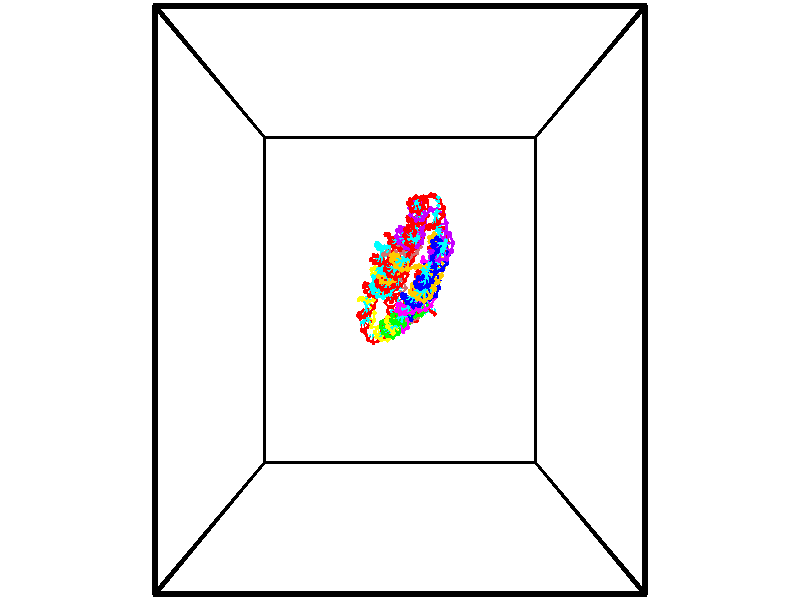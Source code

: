 // switches for output
#declare DRAW_BASES = 1; // possible values are 0, 1; only relevant for DNA ribbons
#declare DRAW_BASES_TYPE = 3; // possible values are 1, 2, 3; only relevant for DNA ribbons
#declare DRAW_FOG = 0; // set to 1 to enable fog

#include "colors.inc"

#include "transforms.inc"
background { rgb <1, 1, 1>}

#default {
   normal{
       ripples 0.25
       frequency 0.20
       turbulence 0.2
       lambda 5
   }
	finish {
		phong 0.1
		phong_size 40.
	}
}

// original window dimensions: 1024x640


// camera settings

camera {
	sky <-0, 1, 0>
	up <-0, 1, 0>
	right 1.6 * <1, 0, 0>
	location <18.5, 18.5, 82.5562>
	look_at <18.5, 18.5, 18.5>
	direction <0, 0, -64.0562>
	angle 67.0682
}


# declare cpy_camera_pos = <18.5, 18.5, 82.5562>;
# if (DRAW_FOG = 1)
fog {
	fog_type 2
	up vnormalize(cpy_camera_pos)
	color rgbt<1,1,1,0.3>
	distance 1e-5
	fog_alt 3e-3
	fog_offset 29.6
}
# end


// LIGHTS

# declare lum = 6;
global_settings {
	ambient_light rgb lum * <0.05, 0.05, 0.05>
	max_trace_level 15
}# declare cpy_direct_light_amount = 0.25;
light_source
{	1000 * <-1, -1, 1>,
	rgb lum * cpy_direct_light_amount
	parallel
}

light_source
{	1000 * <1, 1, -1>,
	rgb lum * cpy_direct_light_amount
	parallel
}

// strand 0

// nucleotide -1

// particle -1
sphere {
	<23.411894, 16.876890, -2.184533> 0.250000
	pigment { color rgbt <1,0,0,0> }
	no_shadow
}
cylinder {
	<23.377575, 17.154003, -1.898125>,  <23.356983, 17.320271, -1.726279>, 0.100000
	pigment { color rgbt <1,0,0,0> }
	no_shadow
}
cylinder {
	<23.377575, 17.154003, -1.898125>,  <23.411894, 16.876890, -2.184533>, 0.100000
	pigment { color rgbt <1,0,0,0> }
	no_shadow
}

// particle -1
sphere {
	<23.377575, 17.154003, -1.898125> 0.100000
	pigment { color rgbt <1,0,0,0> }
	no_shadow
}
sphere {
	0, 1
	scale<0.080000,0.200000,0.300000>
	matrix <-0.874187, -0.397107, 0.279468,
		0.477949, -0.601959, 0.639695,
		-0.085799, 0.692785, 0.716022,
		23.351835, 17.361839, -1.683318>
	pigment { color rgbt <0,1,1,0> }
	no_shadow
}
cylinder {
	<23.299585, 16.805975, -1.372796>,  <23.411894, 16.876890, -2.184533>, 0.130000
	pigment { color rgbt <1,0,0,0> }
	no_shadow
}

// nucleotide -1

// particle -1
sphere {
	<23.299585, 16.805975, -1.372796> 0.250000
	pigment { color rgbt <1,0,0,0> }
	no_shadow
}
cylinder {
	<23.088127, 17.130470, -1.472739>,  <22.961252, 17.325167, -1.532706>, 0.100000
	pigment { color rgbt <1,0,0,0> }
	no_shadow
}
cylinder {
	<23.088127, 17.130470, -1.472739>,  <23.299585, 16.805975, -1.372796>, 0.100000
	pigment { color rgbt <1,0,0,0> }
	no_shadow
}

// particle -1
sphere {
	<23.088127, 17.130470, -1.472739> 0.100000
	pigment { color rgbt <1,0,0,0> }
	no_shadow
}
sphere {
	0, 1
	scale<0.080000,0.200000,0.300000>
	matrix <-0.824311, -0.420364, 0.379217,
		0.202603, 0.406432, 0.890935,
		-0.528643, 0.811238, -0.249859,
		22.929535, 17.373842, -1.547697>
	pigment { color rgbt <0,1,1,0> }
	no_shadow
}
cylinder {
	<22.929026, 17.083458, -0.751393>,  <23.299585, 16.805975, -1.372796>, 0.130000
	pigment { color rgbt <1,0,0,0> }
	no_shadow
}

// nucleotide -1

// particle -1
sphere {
	<22.929026, 17.083458, -0.751393> 0.250000
	pigment { color rgbt <1,0,0,0> }
	no_shadow
}
cylinder {
	<22.722729, 17.160240, -1.085379>,  <22.598951, 17.206310, -1.285770>, 0.100000
	pigment { color rgbt <1,0,0,0> }
	no_shadow
}
cylinder {
	<22.722729, 17.160240, -1.085379>,  <22.929026, 17.083458, -0.751393>, 0.100000
	pigment { color rgbt <1,0,0,0> }
	no_shadow
}

// particle -1
sphere {
	<22.722729, 17.160240, -1.085379> 0.100000
	pigment { color rgbt <1,0,0,0> }
	no_shadow
}
sphere {
	0, 1
	scale<0.080000,0.200000,0.300000>
	matrix <-0.833130, -0.339606, 0.436534,
		-0.199763, 0.920772, 0.335073,
		-0.515741, 0.191956, -0.834964,
		22.568007, 17.217827, -1.335868>
	pigment { color rgbt <0,1,1,0> }
	no_shadow
}
cylinder {
	<22.354040, 17.596382, -0.532120>,  <22.929026, 17.083458, -0.751393>, 0.130000
	pigment { color rgbt <1,0,0,0> }
	no_shadow
}

// nucleotide -1

// particle -1
sphere {
	<22.354040, 17.596382, -0.532120> 0.250000
	pigment { color rgbt <1,0,0,0> }
	no_shadow
}
cylinder {
	<22.301296, 17.354923, -0.846629>,  <22.269650, 17.210049, -1.035334>, 0.100000
	pigment { color rgbt <1,0,0,0> }
	no_shadow
}
cylinder {
	<22.301296, 17.354923, -0.846629>,  <22.354040, 17.596382, -0.532120>, 0.100000
	pigment { color rgbt <1,0,0,0> }
	no_shadow
}

// particle -1
sphere {
	<22.301296, 17.354923, -0.846629> 0.100000
	pigment { color rgbt <1,0,0,0> }
	no_shadow
}
sphere {
	0, 1
	scale<0.080000,0.200000,0.300000>
	matrix <-0.762993, -0.444562, 0.469261,
		-0.632815, 0.661798, -0.401957,
		-0.131861, -0.603646, -0.786272,
		22.261738, 17.173830, -1.082511>
	pigment { color rgbt <0,1,1,0> }
	no_shadow
}
cylinder {
	<21.739225, 17.749958, -0.850707>,  <22.354040, 17.596382, -0.532120>, 0.130000
	pigment { color rgbt <1,0,0,0> }
	no_shadow
}

// nucleotide -1

// particle -1
sphere {
	<21.739225, 17.749958, -0.850707> 0.250000
	pigment { color rgbt <1,0,0,0> }
	no_shadow
}
cylinder {
	<21.849129, 17.370735, -0.914826>,  <21.915070, 17.143202, -0.953298>, 0.100000
	pigment { color rgbt <1,0,0,0> }
	no_shadow
}
cylinder {
	<21.849129, 17.370735, -0.914826>,  <21.739225, 17.749958, -0.850707>, 0.100000
	pigment { color rgbt <1,0,0,0> }
	no_shadow
}

// particle -1
sphere {
	<21.849129, 17.370735, -0.914826> 0.100000
	pigment { color rgbt <1,0,0,0> }
	no_shadow
}
sphere {
	0, 1
	scale<0.080000,0.200000,0.300000>
	matrix <-0.872276, -0.315908, 0.373279,
		-0.404530, 0.037263, -0.913765,
		0.274757, -0.948058, -0.160298,
		21.931555, 17.086317, -0.962916>
	pigment { color rgbt <0,1,1,0> }
	no_shadow
}
cylinder {
	<21.274027, 17.349232, -1.355700>,  <21.739225, 17.749958, -0.850707>, 0.130000
	pigment { color rgbt <1,0,0,0> }
	no_shadow
}

// nucleotide -1

// particle -1
sphere {
	<21.274027, 17.349232, -1.355700> 0.250000
	pigment { color rgbt <1,0,0,0> }
	no_shadow
}
cylinder {
	<21.426037, 17.161308, -1.036987>,  <21.517242, 17.048553, -0.845760>, 0.100000
	pigment { color rgbt <1,0,0,0> }
	no_shadow
}
cylinder {
	<21.426037, 17.161308, -1.036987>,  <21.274027, 17.349232, -1.355700>, 0.100000
	pigment { color rgbt <1,0,0,0> }
	no_shadow
}

// particle -1
sphere {
	<21.426037, 17.161308, -1.036987> 0.100000
	pigment { color rgbt <1,0,0,0> }
	no_shadow
}
sphere {
	0, 1
	scale<0.080000,0.200000,0.300000>
	matrix <-0.924541, -0.219387, 0.311599,
		0.028411, -0.855072, -0.517730,
		0.380023, -0.469810, 0.796782,
		21.540043, 17.020365, -0.797953>
	pigment { color rgbt <0,1,1,0> }
	no_shadow
}
cylinder {
	<21.028769, 16.621943, -1.182074>,  <21.274027, 17.349232, -1.355700>, 0.130000
	pigment { color rgbt <1,0,0,0> }
	no_shadow
}

// nucleotide -1

// particle -1
sphere {
	<21.028769, 16.621943, -1.182074> 0.250000
	pigment { color rgbt <1,0,0,0> }
	no_shadow
}
cylinder {
	<21.153782, 16.789864, -0.841231>,  <21.228790, 16.890617, -0.636725>, 0.100000
	pigment { color rgbt <1,0,0,0> }
	no_shadow
}
cylinder {
	<21.153782, 16.789864, -0.841231>,  <21.028769, 16.621943, -1.182074>, 0.100000
	pigment { color rgbt <1,0,0,0> }
	no_shadow
}

// particle -1
sphere {
	<21.153782, 16.789864, -0.841231> 0.100000
	pigment { color rgbt <1,0,0,0> }
	no_shadow
}
sphere {
	0, 1
	scale<0.080000,0.200000,0.300000>
	matrix <-0.890418, -0.182992, 0.416738,
		0.330878, -0.888976, 0.316611,
		0.312532, 0.419805, 0.852108,
		21.247541, 16.915806, -0.585599>
	pigment { color rgbt <0,1,1,0> }
	no_shadow
}
cylinder {
	<20.842459, 16.083521, -0.619962>,  <21.028769, 16.621943, -1.182074>, 0.130000
	pigment { color rgbt <1,0,0,0> }
	no_shadow
}

// nucleotide -1

// particle -1
sphere {
	<20.842459, 16.083521, -0.619962> 0.250000
	pigment { color rgbt <1,0,0,0> }
	no_shadow
}
cylinder {
	<20.889580, 16.454033, -0.476784>,  <20.917852, 16.676340, -0.390877>, 0.100000
	pigment { color rgbt <1,0,0,0> }
	no_shadow
}
cylinder {
	<20.889580, 16.454033, -0.476784>,  <20.842459, 16.083521, -0.619962>, 0.100000
	pigment { color rgbt <1,0,0,0> }
	no_shadow
}

// particle -1
sphere {
	<20.889580, 16.454033, -0.476784> 0.100000
	pigment { color rgbt <1,0,0,0> }
	no_shadow
}
sphere {
	0, 1
	scale<0.080000,0.200000,0.300000>
	matrix <-0.811429, -0.118004, 0.572415,
		0.572456, -0.357880, 0.737710,
		0.117804, 0.926281, 0.357946,
		20.924921, 16.731916, -0.369400>
	pigment { color rgbt <0,1,1,0> }
	no_shadow
}
cylinder {
	<20.670862, 16.092997, 0.151346>,  <20.842459, 16.083521, -0.619962>, 0.130000
	pigment { color rgbt <1,0,0,0> }
	no_shadow
}

// nucleotide -1

// particle -1
sphere {
	<20.670862, 16.092997, 0.151346> 0.250000
	pigment { color rgbt <1,0,0,0> }
	no_shadow
}
cylinder {
	<20.639778, 16.456955, -0.011651>,  <20.621128, 16.675331, -0.109449>, 0.100000
	pigment { color rgbt <1,0,0,0> }
	no_shadow
}
cylinder {
	<20.639778, 16.456955, -0.011651>,  <20.670862, 16.092997, 0.151346>, 0.100000
	pigment { color rgbt <1,0,0,0> }
	no_shadow
}

// particle -1
sphere {
	<20.639778, 16.456955, -0.011651> 0.100000
	pigment { color rgbt <1,0,0,0> }
	no_shadow
}
sphere {
	0, 1
	scale<0.080000,0.200000,0.300000>
	matrix <-0.754459, 0.213519, 0.620645,
		0.651730, 0.355665, 0.669888,
		-0.077708, 0.909896, -0.407492,
		20.616467, 16.729923, -0.133898>
	pigment { color rgbt <0,1,1,0> }
	no_shadow
}
cylinder {
	<20.735052, 16.645599, 0.679929>,  <20.670862, 16.092997, 0.151346>, 0.130000
	pigment { color rgbt <1,0,0,0> }
	no_shadow
}

// nucleotide -1

// particle -1
sphere {
	<20.735052, 16.645599, 0.679929> 0.250000
	pigment { color rgbt <1,0,0,0> }
	no_shadow
}
cylinder {
	<20.510468, 16.757500, 0.368417>,  <20.375717, 16.824640, 0.181509>, 0.100000
	pigment { color rgbt <1,0,0,0> }
	no_shadow
}
cylinder {
	<20.510468, 16.757500, 0.368417>,  <20.735052, 16.645599, 0.679929>, 0.100000
	pigment { color rgbt <1,0,0,0> }
	no_shadow
}

// particle -1
sphere {
	<20.510468, 16.757500, 0.368417> 0.100000
	pigment { color rgbt <1,0,0,0> }
	no_shadow
}
sphere {
	0, 1
	scale<0.080000,0.200000,0.300000>
	matrix <-0.802094, 0.047441, 0.595311,
		0.203485, 0.958900, 0.197751,
		-0.561462, 0.279751, -0.778781,
		20.342030, 16.841425, 0.134782>
	pigment { color rgbt <0,1,1,0> }
	no_shadow
}
cylinder {
	<20.517841, 17.357798, 0.634825>,  <20.735052, 16.645599, 0.679929>, 0.130000
	pigment { color rgbt <1,0,0,0> }
	no_shadow
}

// nucleotide -1

// particle -1
sphere {
	<20.517841, 17.357798, 0.634825> 0.250000
	pigment { color rgbt <1,0,0,0> }
	no_shadow
}
cylinder {
	<20.264584, 17.093643, 0.473322>,  <20.112629, 16.935150, 0.376421>, 0.100000
	pigment { color rgbt <1,0,0,0> }
	no_shadow
}
cylinder {
	<20.264584, 17.093643, 0.473322>,  <20.517841, 17.357798, 0.634825>, 0.100000
	pigment { color rgbt <1,0,0,0> }
	no_shadow
}

// particle -1
sphere {
	<20.264584, 17.093643, 0.473322> 0.100000
	pigment { color rgbt <1,0,0,0> }
	no_shadow
}
sphere {
	0, 1
	scale<0.080000,0.200000,0.300000>
	matrix <-0.661676, 0.191102, 0.725028,
		-0.401639, 0.726204, -0.557956,
		-0.633144, -0.660385, -0.403757,
		20.074640, 16.895527, 0.352195>
	pigment { color rgbt <0,1,1,0> }
	no_shadow
}
cylinder {
	<19.803083, 17.563892, 0.312372>,  <20.517841, 17.357798, 0.634825>, 0.130000
	pigment { color rgbt <1,0,0,0> }
	no_shadow
}

// nucleotide -1

// particle -1
sphere {
	<19.803083, 17.563892, 0.312372> 0.250000
	pigment { color rgbt <1,0,0,0> }
	no_shadow
}
cylinder {
	<19.739746, 17.183510, 0.418659>,  <19.701744, 16.955280, 0.482432>, 0.100000
	pigment { color rgbt <1,0,0,0> }
	no_shadow
}
cylinder {
	<19.739746, 17.183510, 0.418659>,  <19.803083, 17.563892, 0.312372>, 0.100000
	pigment { color rgbt <1,0,0,0> }
	no_shadow
}

// particle -1
sphere {
	<19.739746, 17.183510, 0.418659> 0.100000
	pigment { color rgbt <1,0,0,0> }
	no_shadow
}
sphere {
	0, 1
	scale<0.080000,0.200000,0.300000>
	matrix <-0.674811, 0.300682, 0.673959,
		-0.720803, -0.072591, -0.689329,
		-0.158345, -0.950958, 0.265718,
		19.692242, 16.898222, 0.498375>
	pigment { color rgbt <0,1,1,0> }
	no_shadow
}
cylinder {
	<19.113958, 17.383671, 0.278510>,  <19.803083, 17.563892, 0.312372>, 0.130000
	pigment { color rgbt <1,0,0,0> }
	no_shadow
}

// nucleotide -1

// particle -1
sphere {
	<19.113958, 17.383671, 0.278510> 0.250000
	pigment { color rgbt <1,0,0,0> }
	no_shadow
}
cylinder {
	<19.275574, 17.153496, 0.562939>,  <19.372543, 17.015390, 0.733597>, 0.100000
	pigment { color rgbt <1,0,0,0> }
	no_shadow
}
cylinder {
	<19.275574, 17.153496, 0.562939>,  <19.113958, 17.383671, 0.278510>, 0.100000
	pigment { color rgbt <1,0,0,0> }
	no_shadow
}

// particle -1
sphere {
	<19.275574, 17.153496, 0.562939> 0.100000
	pigment { color rgbt <1,0,0,0> }
	no_shadow
}
sphere {
	0, 1
	scale<0.080000,0.200000,0.300000>
	matrix <-0.651270, 0.364901, 0.665353,
		-0.642341, -0.731928, -0.227331,
		0.404037, -0.575437, 0.711074,
		19.396786, 16.980865, 0.776262>
	pigment { color rgbt <0,1,1,0> }
	no_shadow
}
cylinder {
	<18.714594, 16.924032, 0.694344>,  <19.113958, 17.383671, 0.278510>, 0.130000
	pigment { color rgbt <1,0,0,0> }
	no_shadow
}

// nucleotide -1

// particle -1
sphere {
	<18.714594, 16.924032, 0.694344> 0.250000
	pigment { color rgbt <1,0,0,0> }
	no_shadow
}
cylinder {
	<19.012894, 17.142658, 0.846725>,  <19.191874, 17.273834, 0.938154>, 0.100000
	pigment { color rgbt <1,0,0,0> }
	no_shadow
}
cylinder {
	<19.012894, 17.142658, 0.846725>,  <18.714594, 16.924032, 0.694344>, 0.100000
	pigment { color rgbt <1,0,0,0> }
	no_shadow
}

// particle -1
sphere {
	<19.012894, 17.142658, 0.846725> 0.100000
	pigment { color rgbt <1,0,0,0> }
	no_shadow
}
sphere {
	0, 1
	scale<0.080000,0.200000,0.300000>
	matrix <-0.662516, 0.548135, 0.510510,
		0.070212, -0.633101, 0.770879,
		0.745750, 0.546563, 0.380954,
		19.236618, 17.306627, 0.961011>
	pigment { color rgbt <0,1,1,0> }
	no_shadow
}
cylinder {
	<18.496866, 17.127306, 1.378477>,  <18.714594, 16.924032, 0.694344>, 0.130000
	pigment { color rgbt <1,0,0,0> }
	no_shadow
}

// nucleotide -1

// particle -1
sphere {
	<18.496866, 17.127306, 1.378477> 0.250000
	pigment { color rgbt <1,0,0,0> }
	no_shadow
}
cylinder {
	<18.746574, 17.408215, 1.241599>,  <18.896400, 17.576759, 1.159472>, 0.100000
	pigment { color rgbt <1,0,0,0> }
	no_shadow
}
cylinder {
	<18.746574, 17.408215, 1.241599>,  <18.496866, 17.127306, 1.378477>, 0.100000
	pigment { color rgbt <1,0,0,0> }
	no_shadow
}

// particle -1
sphere {
	<18.746574, 17.408215, 1.241599> 0.100000
	pigment { color rgbt <1,0,0,0> }
	no_shadow
}
sphere {
	0, 1
	scale<0.080000,0.200000,0.300000>
	matrix <-0.538524, 0.704183, 0.462729,
		0.565930, -0.104588, 0.817792,
		0.624272, 0.702273, -0.342196,
		18.933855, 17.618896, 1.138940>
	pigment { color rgbt <0,1,1,0> }
	no_shadow
}
cylinder {
	<18.742350, 17.431479, 1.912833>,  <18.496866, 17.127306, 1.378477>, 0.130000
	pigment { color rgbt <1,0,0,0> }
	no_shadow
}

// nucleotide -1

// particle -1
sphere {
	<18.742350, 17.431479, 1.912833> 0.250000
	pigment { color rgbt <1,0,0,0> }
	no_shadow
}
cylinder {
	<18.735901, 17.671173, 1.592670>,  <18.732031, 17.814991, 1.400572>, 0.100000
	pigment { color rgbt <1,0,0,0> }
	no_shadow
}
cylinder {
	<18.735901, 17.671173, 1.592670>,  <18.742350, 17.431479, 1.912833>, 0.100000
	pigment { color rgbt <1,0,0,0> }
	no_shadow
}

// particle -1
sphere {
	<18.735901, 17.671173, 1.592670> 0.100000
	pigment { color rgbt <1,0,0,0> }
	no_shadow
}
sphere {
	0, 1
	scale<0.080000,0.200000,0.300000>
	matrix <-0.563384, 0.655896, 0.502395,
		0.826038, 0.459038, 0.327025,
		-0.016124, 0.599238, -0.800409,
		18.731064, 17.850945, 1.352547>
	pigment { color rgbt <0,1,1,0> }
	no_shadow
}
cylinder {
	<19.135052, 18.095783, 1.965182>,  <18.742350, 17.431479, 1.912833>, 0.130000
	pigment { color rgbt <1,0,0,0> }
	no_shadow
}

// nucleotide -1

// particle -1
sphere {
	<19.135052, 18.095783, 1.965182> 0.250000
	pigment { color rgbt <1,0,0,0> }
	no_shadow
}
cylinder {
	<18.822571, 18.104469, 1.715622>,  <18.635082, 18.109680, 1.565886>, 0.100000
	pigment { color rgbt <1,0,0,0> }
	no_shadow
}
cylinder {
	<18.822571, 18.104469, 1.715622>,  <19.135052, 18.095783, 1.965182>, 0.100000
	pigment { color rgbt <1,0,0,0> }
	no_shadow
}

// particle -1
sphere {
	<18.822571, 18.104469, 1.715622> 0.100000
	pigment { color rgbt <1,0,0,0> }
	no_shadow
}
sphere {
	0, 1
	scale<0.080000,0.200000,0.300000>
	matrix <-0.445681, 0.680408, 0.581733,
		0.437139, 0.732512, -0.521858,
		-0.781203, 0.021716, -0.623899,
		18.588209, 18.110985, 1.528452>
	pigment { color rgbt <0,1,1,0> }
	no_shadow
}
cylinder {
	<18.885519, 18.818541, 1.787703>,  <19.135052, 18.095783, 1.965182>, 0.130000
	pigment { color rgbt <1,0,0,0> }
	no_shadow
}

// nucleotide -1

// particle -1
sphere {
	<18.885519, 18.818541, 1.787703> 0.250000
	pigment { color rgbt <1,0,0,0> }
	no_shadow
}
cylinder {
	<18.588978, 18.550213, 1.795669>,  <18.411053, 18.389215, 1.800449>, 0.100000
	pigment { color rgbt <1,0,0,0> }
	no_shadow
}
cylinder {
	<18.588978, 18.550213, 1.795669>,  <18.885519, 18.818541, 1.787703>, 0.100000
	pigment { color rgbt <1,0,0,0> }
	no_shadow
}

// particle -1
sphere {
	<18.588978, 18.550213, 1.795669> 0.100000
	pigment { color rgbt <1,0,0,0> }
	no_shadow
}
sphere {
	0, 1
	scale<0.080000,0.200000,0.300000>
	matrix <-0.464619, 0.534433, 0.706053,
		-0.484278, 0.514182, -0.707879,
		-0.741354, -0.670819, 0.019915,
		18.366571, 18.348967, 1.801643>
	pigment { color rgbt <0,1,1,0> }
	no_shadow
}
cylinder {
	<18.389524, 19.170061, 1.762477>,  <18.885519, 18.818541, 1.787703>, 0.130000
	pigment { color rgbt <1,0,0,0> }
	no_shadow
}

// nucleotide -1

// particle -1
sphere {
	<18.389524, 19.170061, 1.762477> 0.250000
	pigment { color rgbt <1,0,0,0> }
	no_shadow
}
cylinder {
	<18.246819, 18.828136, 1.913217>,  <18.161196, 18.622982, 2.003661>, 0.100000
	pigment { color rgbt <1,0,0,0> }
	no_shadow
}
cylinder {
	<18.246819, 18.828136, 1.913217>,  <18.389524, 19.170061, 1.762477>, 0.100000
	pigment { color rgbt <1,0,0,0> }
	no_shadow
}

// particle -1
sphere {
	<18.246819, 18.828136, 1.913217> 0.100000
	pigment { color rgbt <1,0,0,0> }
	no_shadow
}
sphere {
	0, 1
	scale<0.080000,0.200000,0.300000>
	matrix <-0.427718, 0.508094, 0.747594,
		-0.830528, 0.105530, -0.546888,
		-0.356764, -0.854812, 0.376850,
		18.139790, 18.571693, 2.026272>
	pigment { color rgbt <0,1,1,0> }
	no_shadow
}
cylinder {
	<17.559261, 19.167843, 1.902618>,  <18.389524, 19.170061, 1.762477>, 0.130000
	pigment { color rgbt <1,0,0,0> }
	no_shadow
}

// nucleotide -1

// particle -1
sphere {
	<17.559261, 19.167843, 1.902618> 0.250000
	pigment { color rgbt <1,0,0,0> }
	no_shadow
}
cylinder {
	<17.757996, 18.914280, 2.139707>,  <17.877235, 18.762142, 2.281960>, 0.100000
	pigment { color rgbt <1,0,0,0> }
	no_shadow
}
cylinder {
	<17.757996, 18.914280, 2.139707>,  <17.559261, 19.167843, 1.902618>, 0.100000
	pigment { color rgbt <1,0,0,0> }
	no_shadow
}

// particle -1
sphere {
	<17.757996, 18.914280, 2.139707> 0.100000
	pigment { color rgbt <1,0,0,0> }
	no_shadow
}
sphere {
	0, 1
	scale<0.080000,0.200000,0.300000>
	matrix <-0.378887, 0.456015, 0.805292,
		-0.780770, -0.624671, -0.013615,
		0.496833, -0.633906, 0.592722,
		17.907045, 18.724108, 2.317524>
	pigment { color rgbt <0,1,1,0> }
	no_shadow
}
cylinder {
	<17.050735, 19.054726, 2.418119>,  <17.559261, 19.167843, 1.902618>, 0.130000
	pigment { color rgbt <1,0,0,0> }
	no_shadow
}

// nucleotide -1

// particle -1
sphere {
	<17.050735, 19.054726, 2.418119> 0.250000
	pigment { color rgbt <1,0,0,0> }
	no_shadow
}
cylinder {
	<17.412529, 18.959282, 2.559528>,  <17.629604, 18.902016, 2.644374>, 0.100000
	pigment { color rgbt <1,0,0,0> }
	no_shadow
}
cylinder {
	<17.412529, 18.959282, 2.559528>,  <17.050735, 19.054726, 2.418119>, 0.100000
	pigment { color rgbt <1,0,0,0> }
	no_shadow
}

// particle -1
sphere {
	<17.412529, 18.959282, 2.559528> 0.100000
	pigment { color rgbt <1,0,0,0> }
	no_shadow
}
sphere {
	0, 1
	scale<0.080000,0.200000,0.300000>
	matrix <-0.239562, 0.401562, 0.883945,
		-0.352879, -0.884202, 0.306044,
		0.904481, -0.238609, 0.353523,
		17.683874, 18.887699, 2.665585>
	pigment { color rgbt <0,1,1,0> }
	no_shadow
}
cylinder {
	<16.889540, 18.654516, 3.006263>,  <17.050735, 19.054726, 2.418119>, 0.130000
	pigment { color rgbt <1,0,0,0> }
	no_shadow
}

// nucleotide -1

// particle -1
sphere {
	<16.889540, 18.654516, 3.006263> 0.250000
	pigment { color rgbt <1,0,0,0> }
	no_shadow
}
cylinder {
	<17.251801, 18.810905, 3.071915>,  <17.469156, 18.904739, 3.111307>, 0.100000
	pigment { color rgbt <1,0,0,0> }
	no_shadow
}
cylinder {
	<17.251801, 18.810905, 3.071915>,  <16.889540, 18.654516, 3.006263>, 0.100000
	pigment { color rgbt <1,0,0,0> }
	no_shadow
}

// particle -1
sphere {
	<17.251801, 18.810905, 3.071915> 0.100000
	pigment { color rgbt <1,0,0,0> }
	no_shadow
}
sphere {
	0, 1
	scale<0.080000,0.200000,0.300000>
	matrix <-0.287782, 0.282466, 0.915093,
		0.311423, -0.875984, 0.368331,
		0.905648, 0.390980, 0.164126,
		17.523497, 18.928196, 3.121154>
	pigment { color rgbt <0,1,1,0> }
	no_shadow
}
cylinder {
	<17.321404, 18.256239, 3.515450>,  <16.889540, 18.654516, 3.006263>, 0.130000
	pigment { color rgbt <1,0,0,0> }
	no_shadow
}

// nucleotide -1

// particle -1
sphere {
	<17.321404, 18.256239, 3.515450> 0.250000
	pigment { color rgbt <1,0,0,0> }
	no_shadow
}
cylinder {
	<17.434216, 18.639740, 3.501297>,  <17.501904, 18.869841, 3.492805>, 0.100000
	pigment { color rgbt <1,0,0,0> }
	no_shadow
}
cylinder {
	<17.434216, 18.639740, 3.501297>,  <17.321404, 18.256239, 3.515450>, 0.100000
	pigment { color rgbt <1,0,0,0> }
	no_shadow
}

// particle -1
sphere {
	<17.434216, 18.639740, 3.501297> 0.100000
	pigment { color rgbt <1,0,0,0> }
	no_shadow
}
sphere {
	0, 1
	scale<0.080000,0.200000,0.300000>
	matrix <-0.318959, 0.128481, 0.939019,
		0.904834, -0.253546, 0.342038,
		0.282030, 0.958753, -0.035383,
		17.518824, 18.927366, 3.490682>
	pigment { color rgbt <0,1,1,0> }
	no_shadow
}
cylinder {
	<17.527540, 18.405426, 4.203908>,  <17.321404, 18.256239, 3.515450>, 0.130000
	pigment { color rgbt <1,0,0,0> }
	no_shadow
}

// nucleotide -1

// particle -1
sphere {
	<17.527540, 18.405426, 4.203908> 0.250000
	pigment { color rgbt <1,0,0,0> }
	no_shadow
}
cylinder {
	<17.454445, 18.761574, 4.037126>,  <17.410587, 18.975262, 3.937056>, 0.100000
	pigment { color rgbt <1,0,0,0> }
	no_shadow
}
cylinder {
	<17.454445, 18.761574, 4.037126>,  <17.527540, 18.405426, 4.203908>, 0.100000
	pigment { color rgbt <1,0,0,0> }
	no_shadow
}

// particle -1
sphere {
	<17.454445, 18.761574, 4.037126> 0.100000
	pigment { color rgbt <1,0,0,0> }
	no_shadow
}
sphere {
	0, 1
	scale<0.080000,0.200000,0.300000>
	matrix <-0.292706, 0.355596, 0.887623,
		0.938579, 0.284247, 0.195635,
		-0.182737, 0.890368, -0.416956,
		17.399624, 19.028685, 3.912039>
	pigment { color rgbt <0,1,1,0> }
	no_shadow
}
cylinder {
	<17.850983, 18.853323, 4.569876>,  <17.527540, 18.405426, 4.203908>, 0.130000
	pigment { color rgbt <1,0,0,0> }
	no_shadow
}

// nucleotide -1

// particle -1
sphere {
	<17.850983, 18.853323, 4.569876> 0.250000
	pigment { color rgbt <1,0,0,0> }
	no_shadow
}
cylinder {
	<17.556133, 19.059525, 4.395106>,  <17.379223, 19.183247, 4.290245>, 0.100000
	pigment { color rgbt <1,0,0,0> }
	no_shadow
}
cylinder {
	<17.556133, 19.059525, 4.395106>,  <17.850983, 18.853323, 4.569876>, 0.100000
	pigment { color rgbt <1,0,0,0> }
	no_shadow
}

// particle -1
sphere {
	<17.556133, 19.059525, 4.395106> 0.100000
	pigment { color rgbt <1,0,0,0> }
	no_shadow
}
sphere {
	0, 1
	scale<0.080000,0.200000,0.300000>
	matrix <-0.360397, 0.247043, 0.899491,
		0.571631, 0.820502, 0.003685,
		-0.737124, 0.515505, -0.436924,
		17.334995, 19.214176, 4.264029>
	pigment { color rgbt <0,1,1,0> }
	no_shadow
}
cylinder {
	<18.112698, 18.069801, 4.808986>,  <17.850983, 18.853323, 4.569876>, 0.130000
	pigment { color rgbt <1,0,0,0> }
	no_shadow
}

// nucleotide -1

// particle -1
sphere {
	<18.112698, 18.069801, 4.808986> 0.250000
	pigment { color rgbt <1,0,0,0> }
	no_shadow
}
cylinder {
	<18.012978, 17.685539, 4.760005>,  <17.953146, 17.454983, 4.730617>, 0.100000
	pigment { color rgbt <1,0,0,0> }
	no_shadow
}
cylinder {
	<18.012978, 17.685539, 4.760005>,  <18.112698, 18.069801, 4.808986>, 0.100000
	pigment { color rgbt <1,0,0,0> }
	no_shadow
}

// particle -1
sphere {
	<18.012978, 17.685539, 4.760005> 0.100000
	pigment { color rgbt <1,0,0,0> }
	no_shadow
}
sphere {
	0, 1
	scale<0.080000,0.200000,0.300000>
	matrix <0.190639, -0.172652, 0.966358,
		-0.949477, 0.217567, 0.226179,
		-0.249298, -0.960654, -0.122452,
		17.938189, 17.397343, 4.723269>
	pigment { color rgbt <0,1,1,0> }
	no_shadow
}
cylinder {
	<17.477974, 17.766741, 5.161445>,  <18.112698, 18.069801, 4.808986>, 0.130000
	pigment { color rgbt <1,0,0,0> }
	no_shadow
}

// nucleotide -1

// particle -1
sphere {
	<17.477974, 17.766741, 5.161445> 0.250000
	pigment { color rgbt <1,0,0,0> }
	no_shadow
}
cylinder {
	<17.756687, 17.479908, 5.154694>,  <17.923916, 17.307808, 5.150642>, 0.100000
	pigment { color rgbt <1,0,0,0> }
	no_shadow
}
cylinder {
	<17.756687, 17.479908, 5.154694>,  <17.477974, 17.766741, 5.161445>, 0.100000
	pigment { color rgbt <1,0,0,0> }
	no_shadow
}

// particle -1
sphere {
	<17.756687, 17.479908, 5.154694> 0.100000
	pigment { color rgbt <1,0,0,0> }
	no_shadow
}
sphere {
	0, 1
	scale<0.080000,0.200000,0.300000>
	matrix <-0.125351, -0.144905, 0.981473,
		-0.706243, -0.681759, -0.190854,
		0.696784, -0.717083, -0.016879,
		17.965723, 17.264784, 5.149630>
	pigment { color rgbt <0,1,1,0> }
	no_shadow
}
cylinder {
	<17.325455, 16.910192, 5.319249>,  <17.477974, 17.766741, 5.161445>, 0.130000
	pigment { color rgbt <1,0,0,0> }
	no_shadow
}

// nucleotide -1

// particle -1
sphere {
	<17.325455, 16.910192, 5.319249> 0.250000
	pigment { color rgbt <1,0,0,0> }
	no_shadow
}
cylinder {
	<17.696732, 17.020889, 5.418749>,  <17.919497, 17.087307, 5.478448>, 0.100000
	pigment { color rgbt <1,0,0,0> }
	no_shadow
}
cylinder {
	<17.696732, 17.020889, 5.418749>,  <17.325455, 16.910192, 5.319249>, 0.100000
	pigment { color rgbt <1,0,0,0> }
	no_shadow
}

// particle -1
sphere {
	<17.696732, 17.020889, 5.418749> 0.100000
	pigment { color rgbt <1,0,0,0> }
	no_shadow
}
sphere {
	0, 1
	scale<0.080000,0.200000,0.300000>
	matrix <-0.240871, -0.062683, 0.968531,
		0.283627, -0.958897, 0.008478,
		0.928190, 0.276744, 0.248749,
		17.975189, 17.103912, 5.493373>
	pigment { color rgbt <0,1,1,0> }
	no_shadow
}
cylinder {
	<17.539885, 16.474733, 5.892303>,  <17.325455, 16.910192, 5.319249>, 0.130000
	pigment { color rgbt <1,0,0,0> }
	no_shadow
}

// nucleotide -1

// particle -1
sphere {
	<17.539885, 16.474733, 5.892303> 0.250000
	pigment { color rgbt <1,0,0,0> }
	no_shadow
}
cylinder {
	<17.640388, 16.861053, 5.866699>,  <17.700691, 17.092846, 5.851336>, 0.100000
	pigment { color rgbt <1,0,0,0> }
	no_shadow
}
cylinder {
	<17.640388, 16.861053, 5.866699>,  <17.539885, 16.474733, 5.892303>, 0.100000
	pigment { color rgbt <1,0,0,0> }
	no_shadow
}

// particle -1
sphere {
	<17.640388, 16.861053, 5.866699> 0.100000
	pigment { color rgbt <1,0,0,0> }
	no_shadow
}
sphere {
	0, 1
	scale<0.080000,0.200000,0.300000>
	matrix <-0.291661, 0.138604, 0.946426,
		0.922931, -0.219130, 0.316512,
		0.251260, 0.965801, -0.064011,
		17.715767, 17.150793, 5.847496>
	pigment { color rgbt <0,1,1,0> }
	no_shadow
}
cylinder {
	<18.002989, 16.707987, 6.377419>,  <17.539885, 16.474733, 5.892303>, 0.130000
	pigment { color rgbt <1,0,0,0> }
	no_shadow
}

// nucleotide -1

// particle -1
sphere {
	<18.002989, 16.707987, 6.377419> 0.250000
	pigment { color rgbt <1,0,0,0> }
	no_shadow
}
cylinder {
	<17.778576, 17.028572, 6.294569>,  <17.643929, 17.220922, 6.244859>, 0.100000
	pigment { color rgbt <1,0,0,0> }
	no_shadow
}
cylinder {
	<17.778576, 17.028572, 6.294569>,  <18.002989, 16.707987, 6.377419>, 0.100000
	pigment { color rgbt <1,0,0,0> }
	no_shadow
}

// particle -1
sphere {
	<17.778576, 17.028572, 6.294569> 0.100000
	pigment { color rgbt <1,0,0,0> }
	no_shadow
}
sphere {
	0, 1
	scale<0.080000,0.200000,0.300000>
	matrix <-0.272276, 0.057627, 0.960492,
		0.781733, 0.595263, 0.185889,
		-0.561034, 0.801461, -0.207125,
		17.610266, 17.269011, 6.232431>
	pigment { color rgbt <0,1,1,0> }
	no_shadow
}
cylinder {
	<18.162811, 17.206312, 6.776763>,  <18.002989, 16.707987, 6.377419>, 0.130000
	pigment { color rgbt <1,0,0,0> }
	no_shadow
}

// nucleotide -1

// particle -1
sphere {
	<18.162811, 17.206312, 6.776763> 0.250000
	pigment { color rgbt <1,0,0,0> }
	no_shadow
}
cylinder {
	<17.777012, 17.264709, 6.688739>,  <17.545532, 17.299747, 6.635924>, 0.100000
	pigment { color rgbt <1,0,0,0> }
	no_shadow
}
cylinder {
	<17.777012, 17.264709, 6.688739>,  <18.162811, 17.206312, 6.776763>, 0.100000
	pigment { color rgbt <1,0,0,0> }
	no_shadow
}

// particle -1
sphere {
	<17.777012, 17.264709, 6.688739> 0.100000
	pigment { color rgbt <1,0,0,0> }
	no_shadow
}
sphere {
	0, 1
	scale<0.080000,0.200000,0.300000>
	matrix <-0.219556, 0.019771, 0.975400,
		0.146754, 0.989088, 0.012985,
		-0.964499, 0.145995, -0.220062,
		17.487661, 17.308508, 6.622720>
	pigment { color rgbt <0,1,1,0> }
	no_shadow
}
cylinder {
	<18.779774, 17.521402, 6.629480>,  <18.162811, 17.206312, 6.776763>, 0.130000
	pigment { color rgbt <1,0,0,0> }
	no_shadow
}

// nucleotide -1

// particle -1
sphere {
	<18.779774, 17.521402, 6.629480> 0.250000
	pigment { color rgbt <1,0,0,0> }
	no_shadow
}
cylinder {
	<19.131851, 17.389313, 6.493120>,  <19.343098, 17.310059, 6.411304>, 0.100000
	pigment { color rgbt <1,0,0,0> }
	no_shadow
}
cylinder {
	<19.131851, 17.389313, 6.493120>,  <18.779774, 17.521402, 6.629480>, 0.100000
	pigment { color rgbt <1,0,0,0> }
	no_shadow
}

// particle -1
sphere {
	<19.131851, 17.389313, 6.493120> 0.100000
	pigment { color rgbt <1,0,0,0> }
	no_shadow
}
sphere {
	0, 1
	scale<0.080000,0.200000,0.300000>
	matrix <0.435001, 0.274016, 0.857723,
		-0.189831, -0.903253, 0.384836,
		0.880192, -0.330226, -0.340899,
		19.395908, 17.290245, 6.390851>
	pigment { color rgbt <0,1,1,0> }
	no_shadow
}
cylinder {
	<19.135263, 16.980371, 7.084867>,  <18.779774, 17.521402, 6.629480>, 0.130000
	pigment { color rgbt <1,0,0,0> }
	no_shadow
}

// nucleotide -1

// particle -1
sphere {
	<19.135263, 16.980371, 7.084867> 0.250000
	pigment { color rgbt <1,0,0,0> }
	no_shadow
}
cylinder {
	<19.415268, 17.201519, 6.904059>,  <19.583271, 17.334208, 6.795575>, 0.100000
	pigment { color rgbt <1,0,0,0> }
	no_shadow
}
cylinder {
	<19.415268, 17.201519, 6.904059>,  <19.135263, 16.980371, 7.084867>, 0.100000
	pigment { color rgbt <1,0,0,0> }
	no_shadow
}

// particle -1
sphere {
	<19.415268, 17.201519, 6.904059> 0.100000
	pigment { color rgbt <1,0,0,0> }
	no_shadow
}
sphere {
	0, 1
	scale<0.080000,0.200000,0.300000>
	matrix <0.489256, 0.089796, 0.867505,
		0.520205, -0.828417, -0.207635,
		0.700011, 0.552867, -0.452020,
		19.625271, 17.367378, 6.768454>
	pigment { color rgbt <0,1,1,0> }
	no_shadow
}
cylinder {
	<19.787689, 16.722410, 7.358829>,  <19.135263, 16.980371, 7.084867>, 0.130000
	pigment { color rgbt <1,0,0,0> }
	no_shadow
}

// nucleotide -1

// particle -1
sphere {
	<19.787689, 16.722410, 7.358829> 0.250000
	pigment { color rgbt <1,0,0,0> }
	no_shadow
}
cylinder {
	<19.811359, 17.095524, 7.216611>,  <19.825562, 17.319391, 7.131280>, 0.100000
	pigment { color rgbt <1,0,0,0> }
	no_shadow
}
cylinder {
	<19.811359, 17.095524, 7.216611>,  <19.787689, 16.722410, 7.358829>, 0.100000
	pigment { color rgbt <1,0,0,0> }
	no_shadow
}

// particle -1
sphere {
	<19.811359, 17.095524, 7.216611> 0.100000
	pigment { color rgbt <1,0,0,0> }
	no_shadow
}
sphere {
	0, 1
	scale<0.080000,0.200000,0.300000>
	matrix <0.403328, 0.303463, 0.863271,
		0.913140, -0.194487, -0.358260,
		0.059177, 0.932783, -0.355546,
		19.829113, 17.375359, 7.109947>
	pigment { color rgbt <0,1,1,0> }
	no_shadow
}
cylinder {
	<20.086617, 16.997843, 7.860676>,  <19.787689, 16.722410, 7.358829>, 0.130000
	pigment { color rgbt <1,0,0,0> }
	no_shadow
}

// nucleotide -1

// particle -1
sphere {
	<20.086617, 16.997843, 7.860676> 0.250000
	pigment { color rgbt <1,0,0,0> }
	no_shadow
}
cylinder {
	<20.059181, 17.330544, 7.640318>,  <20.042721, 17.530163, 7.508103>, 0.100000
	pigment { color rgbt <1,0,0,0> }
	no_shadow
}
cylinder {
	<20.059181, 17.330544, 7.640318>,  <20.086617, 16.997843, 7.860676>, 0.100000
	pigment { color rgbt <1,0,0,0> }
	no_shadow
}

// particle -1
sphere {
	<20.059181, 17.330544, 7.640318> 0.100000
	pigment { color rgbt <1,0,0,0> }
	no_shadow
}
sphere {
	0, 1
	scale<0.080000,0.200000,0.300000>
	matrix <0.487397, 0.509748, 0.708943,
		0.870483, -0.219881, -0.440355,
		-0.068587, 0.831751, -0.550896,
		20.038605, 17.580069, 7.475049>
	pigment { color rgbt <0,1,1,0> }
	no_shadow
}
cylinder {
	<20.760708, 17.264658, 7.819462>,  <20.086617, 16.997843, 7.860676>, 0.130000
	pigment { color rgbt <1,0,0,0> }
	no_shadow
}

// nucleotide -1

// particle -1
sphere {
	<20.760708, 17.264658, 7.819462> 0.250000
	pigment { color rgbt <1,0,0,0> }
	no_shadow
}
cylinder {
	<20.490807, 17.557014, 7.778461>,  <20.328867, 17.732430, 7.753860>, 0.100000
	pigment { color rgbt <1,0,0,0> }
	no_shadow
}
cylinder {
	<20.490807, 17.557014, 7.778461>,  <20.760708, 17.264658, 7.819462>, 0.100000
	pigment { color rgbt <1,0,0,0> }
	no_shadow
}

// particle -1
sphere {
	<20.490807, 17.557014, 7.778461> 0.100000
	pigment { color rgbt <1,0,0,0> }
	no_shadow
}
sphere {
	0, 1
	scale<0.080000,0.200000,0.300000>
	matrix <0.577858, 0.609578, 0.542674,
		0.459120, 0.306938, -0.833665,
		-0.674751, 0.730893, -0.102503,
		20.288382, 17.776281, 7.747709>
	pigment { color rgbt <0,1,1,0> }
	no_shadow
}
cylinder {
	<21.066584, 17.955204, 7.728652>,  <20.760708, 17.264658, 7.819462>, 0.130000
	pigment { color rgbt <1,0,0,0> }
	no_shadow
}

// nucleotide -1

// particle -1
sphere {
	<21.066584, 17.955204, 7.728652> 0.250000
	pigment { color rgbt <1,0,0,0> }
	no_shadow
}
cylinder {
	<20.711803, 18.082775, 7.862281>,  <20.498936, 18.159317, 7.942458>, 0.100000
	pigment { color rgbt <1,0,0,0> }
	no_shadow
}
cylinder {
	<20.711803, 18.082775, 7.862281>,  <21.066584, 17.955204, 7.728652>, 0.100000
	pigment { color rgbt <1,0,0,0> }
	no_shadow
}

// particle -1
sphere {
	<20.711803, 18.082775, 7.862281> 0.100000
	pigment { color rgbt <1,0,0,0> }
	no_shadow
}
sphere {
	0, 1
	scale<0.080000,0.200000,0.300000>
	matrix <0.459177, 0.686811, 0.563425,
		-0.049753, 0.653128, -0.755611,
		-0.886951, 0.318927, 0.334072,
		20.445719, 18.178453, 7.962502>
	pigment { color rgbt <0,1,1,0> }
	no_shadow
}
cylinder {
	<21.031590, 18.699808, 7.658172>,  <21.066584, 17.955204, 7.728652>, 0.130000
	pigment { color rgbt <1,0,0,0> }
	no_shadow
}

// nucleotide -1

// particle -1
sphere {
	<21.031590, 18.699808, 7.658172> 0.250000
	pigment { color rgbt <1,0,0,0> }
	no_shadow
}
cylinder {
	<20.801563, 18.563961, 7.955886>,  <20.663548, 18.482452, 8.134515>, 0.100000
	pigment { color rgbt <1,0,0,0> }
	no_shadow
}
cylinder {
	<20.801563, 18.563961, 7.955886>,  <21.031590, 18.699808, 7.658172>, 0.100000
	pigment { color rgbt <1,0,0,0> }
	no_shadow
}

// particle -1
sphere {
	<20.801563, 18.563961, 7.955886> 0.100000
	pigment { color rgbt <1,0,0,0> }
	no_shadow
}
sphere {
	0, 1
	scale<0.080000,0.200000,0.300000>
	matrix <0.435740, 0.642834, 0.629996,
		-0.692411, 0.686602, -0.221685,
		-0.575063, -0.339620, 0.744285,
		20.629044, 18.462074, 8.179172>
	pigment { color rgbt <0,1,1,0> }
	no_shadow
}
cylinder {
	<21.136887, 19.269066, 8.076559>,  <21.031590, 18.699808, 7.658172>, 0.130000
	pigment { color rgbt <1,0,0,0> }
	no_shadow
}

// nucleotide -1

// particle -1
sphere {
	<21.136887, 19.269066, 8.076559> 0.250000
	pigment { color rgbt <1,0,0,0> }
	no_shadow
}
cylinder {
	<20.924732, 19.037327, 8.324122>,  <20.797440, 18.898283, 8.472661>, 0.100000
	pigment { color rgbt <1,0,0,0> }
	no_shadow
}
cylinder {
	<20.924732, 19.037327, 8.324122>,  <21.136887, 19.269066, 8.076559>, 0.100000
	pigment { color rgbt <1,0,0,0> }
	no_shadow
}

// particle -1
sphere {
	<20.924732, 19.037327, 8.324122> 0.100000
	pigment { color rgbt <1,0,0,0> }
	no_shadow
}
sphere {
	0, 1
	scale<0.080000,0.200000,0.300000>
	matrix <0.425713, 0.449317, 0.785418,
		-0.733116, 0.680053, 0.008324,
		-0.530386, -0.579346, 0.618909,
		20.765615, 18.863523, 8.509795>
	pigment { color rgbt <0,1,1,0> }
	no_shadow
}
cylinder {
	<20.950485, 19.770536, 8.608396>,  <21.136887, 19.269066, 8.076559>, 0.130000
	pigment { color rgbt <1,0,0,0> }
	no_shadow
}

// nucleotide -1

// particle -1
sphere {
	<20.950485, 19.770536, 8.608396> 0.250000
	pigment { color rgbt <1,0,0,0> }
	no_shadow
}
cylinder {
	<20.895035, 19.405750, 8.762852>,  <20.861765, 19.186878, 8.855526>, 0.100000
	pigment { color rgbt <1,0,0,0> }
	no_shadow
}
cylinder {
	<20.895035, 19.405750, 8.762852>,  <20.950485, 19.770536, 8.608396>, 0.100000
	pigment { color rgbt <1,0,0,0> }
	no_shadow
}

// particle -1
sphere {
	<20.895035, 19.405750, 8.762852> 0.100000
	pigment { color rgbt <1,0,0,0> }
	no_shadow
}
sphere {
	0, 1
	scale<0.080000,0.200000,0.300000>
	matrix <0.078537, 0.378554, 0.922241,
		-0.987226, 0.158175, 0.019145,
		-0.138629, -0.911964, 0.386141,
		20.853447, 19.132162, 8.878694>
	pigment { color rgbt <0,1,1,0> }
	no_shadow
}
cylinder {
	<20.454458, 19.882196, 9.028579>,  <20.950485, 19.770536, 8.608396>, 0.130000
	pigment { color rgbt <1,0,0,0> }
	no_shadow
}

// nucleotide -1

// particle -1
sphere {
	<20.454458, 19.882196, 9.028579> 0.250000
	pigment { color rgbt <1,0,0,0> }
	no_shadow
}
cylinder {
	<20.654053, 19.556721, 9.147860>,  <20.773809, 19.361435, 9.219428>, 0.100000
	pigment { color rgbt <1,0,0,0> }
	no_shadow
}
cylinder {
	<20.654053, 19.556721, 9.147860>,  <20.454458, 19.882196, 9.028579>, 0.100000
	pigment { color rgbt <1,0,0,0> }
	no_shadow
}

// particle -1
sphere {
	<20.654053, 19.556721, 9.147860> 0.100000
	pigment { color rgbt <1,0,0,0> }
	no_shadow
}
sphere {
	0, 1
	scale<0.080000,0.200000,0.300000>
	matrix <0.046826, 0.368915, 0.928283,
		-0.865344, -0.449237, 0.222186,
		0.498987, -0.813688, 0.298203,
		20.803749, 19.312614, 9.237320>
	pigment { color rgbt <0,1,1,0> }
	no_shadow
}
cylinder {
	<20.030291, 19.719347, 9.545964>,  <20.454458, 19.882196, 9.028579>, 0.130000
	pigment { color rgbt <1,0,0,0> }
	no_shadow
}

// nucleotide -1

// particle -1
sphere {
	<20.030291, 19.719347, 9.545964> 0.250000
	pigment { color rgbt <1,0,0,0> }
	no_shadow
}
cylinder {
	<20.374058, 19.521461, 9.597592>,  <20.580318, 19.402731, 9.628569>, 0.100000
	pigment { color rgbt <1,0,0,0> }
	no_shadow
}
cylinder {
	<20.374058, 19.521461, 9.597592>,  <20.030291, 19.719347, 9.545964>, 0.100000
	pigment { color rgbt <1,0,0,0> }
	no_shadow
}

// particle -1
sphere {
	<20.374058, 19.521461, 9.597592> 0.100000
	pigment { color rgbt <1,0,0,0> }
	no_shadow
}
sphere {
	0, 1
	scale<0.080000,0.200000,0.300000>
	matrix <-0.003656, 0.246494, 0.969137,
		-0.511259, -0.833367, 0.210033,
		0.859419, -0.494712, 0.129069,
		20.631884, 19.373049, 9.636313>
	pigment { color rgbt <0,1,1,0> }
	no_shadow
}
cylinder {
	<19.957417, 19.258848, 10.123367>,  <20.030291, 19.719347, 9.545964>, 0.130000
	pigment { color rgbt <1,0,0,0> }
	no_shadow
}

// nucleotide -1

// particle -1
sphere {
	<19.957417, 19.258848, 10.123367> 0.250000
	pigment { color rgbt <1,0,0,0> }
	no_shadow
}
cylinder {
	<20.350838, 19.317471, 10.081146>,  <20.586891, 19.352644, 10.055814>, 0.100000
	pigment { color rgbt <1,0,0,0> }
	no_shadow
}
cylinder {
	<20.350838, 19.317471, 10.081146>,  <19.957417, 19.258848, 10.123367>, 0.100000
	pigment { color rgbt <1,0,0,0> }
	no_shadow
}

// particle -1
sphere {
	<20.350838, 19.317471, 10.081146> 0.100000
	pigment { color rgbt <1,0,0,0> }
	no_shadow
}
sphere {
	0, 1
	scale<0.080000,0.200000,0.300000>
	matrix <0.079121, 0.175734, 0.981253,
		0.162352, -0.973468, 0.161249,
		0.983556, 0.146550, -0.105552,
		20.645905, 19.361437, 10.049480>
	pigment { color rgbt <0,1,1,0> }
	no_shadow
}
cylinder {
	<20.255175, 18.818779, 10.645582>,  <19.957417, 19.258848, 10.123367>, 0.130000
	pigment { color rgbt <1,0,0,0> }
	no_shadow
}

// nucleotide -1

// particle -1
sphere {
	<20.255175, 18.818779, 10.645582> 0.250000
	pigment { color rgbt <1,0,0,0> }
	no_shadow
}
cylinder {
	<20.509644, 19.111683, 10.548354>,  <20.662325, 19.287424, 10.490017>, 0.100000
	pigment { color rgbt <1,0,0,0> }
	no_shadow
}
cylinder {
	<20.509644, 19.111683, 10.548354>,  <20.255175, 18.818779, 10.645582>, 0.100000
	pigment { color rgbt <1,0,0,0> }
	no_shadow
}

// particle -1
sphere {
	<20.509644, 19.111683, 10.548354> 0.100000
	pigment { color rgbt <1,0,0,0> }
	no_shadow
}
sphere {
	0, 1
	scale<0.080000,0.200000,0.300000>
	matrix <0.142966, 0.197709, 0.969779,
		0.758186, -0.651697, 0.021089,
		0.636172, 0.732258, -0.243071,
		20.700495, 19.331360, 10.475433>
	pigment { color rgbt <0,1,1,0> }
	no_shadow
}
cylinder {
	<20.929344, 18.625250, 10.956566>,  <20.255175, 18.818779, 10.645582>, 0.130000
	pigment { color rgbt <1,0,0,0> }
	no_shadow
}

// nucleotide -1

// particle -1
sphere {
	<20.929344, 18.625250, 10.956566> 0.250000
	pigment { color rgbt <1,0,0,0> }
	no_shadow
}
cylinder {
	<20.942497, 19.017624, 10.879951>,  <20.950390, 19.253048, 10.833982>, 0.100000
	pigment { color rgbt <1,0,0,0> }
	no_shadow
}
cylinder {
	<20.942497, 19.017624, 10.879951>,  <20.929344, 18.625250, 10.956566>, 0.100000
	pigment { color rgbt <1,0,0,0> }
	no_shadow
}

// particle -1
sphere {
	<20.942497, 19.017624, 10.879951> 0.100000
	pigment { color rgbt <1,0,0,0> }
	no_shadow
}
sphere {
	0, 1
	scale<0.080000,0.200000,0.300000>
	matrix <0.276076, 0.175271, 0.945020,
		0.960573, -0.083956, -0.265048,
		0.032885, 0.980934, -0.191539,
		20.952362, 19.311905, 10.822489>
	pigment { color rgbt <0,1,1,0> }
	no_shadow
}
cylinder {
	<21.576235, 18.871498, 11.278699>,  <20.929344, 18.625250, 10.956566>, 0.130000
	pigment { color rgbt <1,0,0,0> }
	no_shadow
}

// nucleotide -1

// particle -1
sphere {
	<21.576235, 18.871498, 11.278699> 0.250000
	pigment { color rgbt <1,0,0,0> }
	no_shadow
}
cylinder {
	<21.353725, 19.200199, 11.229246>,  <21.220221, 19.397419, 11.199574>, 0.100000
	pigment { color rgbt <1,0,0,0> }
	no_shadow
}
cylinder {
	<21.353725, 19.200199, 11.229246>,  <21.576235, 18.871498, 11.278699>, 0.100000
	pigment { color rgbt <1,0,0,0> }
	no_shadow
}

// particle -1
sphere {
	<21.353725, 19.200199, 11.229246> 0.100000
	pigment { color rgbt <1,0,0,0> }
	no_shadow
}
sphere {
	0, 1
	scale<0.080000,0.200000,0.300000>
	matrix <0.288349, 0.330404, 0.898715,
		0.779369, 0.464281, -0.420746,
		-0.556273, 0.821752, -0.123632,
		21.186844, 19.446724, 11.192157>
	pigment { color rgbt <0,1,1,0> }
	no_shadow
}
cylinder {
	<22.066978, 19.319475, 11.474335>,  <21.576235, 18.871498, 11.278699>, 0.130000
	pigment { color rgbt <1,0,0,0> }
	no_shadow
}

// nucleotide -1

// particle -1
sphere {
	<22.066978, 19.319475, 11.474335> 0.250000
	pigment { color rgbt <1,0,0,0> }
	no_shadow
}
cylinder {
	<21.703861, 19.479336, 11.525226>,  <21.485991, 19.575253, 11.555760>, 0.100000
	pigment { color rgbt <1,0,0,0> }
	no_shadow
}
cylinder {
	<21.703861, 19.479336, 11.525226>,  <22.066978, 19.319475, 11.474335>, 0.100000
	pigment { color rgbt <1,0,0,0> }
	no_shadow
}

// particle -1
sphere {
	<21.703861, 19.479336, 11.525226> 0.100000
	pigment { color rgbt <1,0,0,0> }
	no_shadow
}
sphere {
	0, 1
	scale<0.080000,0.200000,0.300000>
	matrix <0.237505, 0.239818, 0.941318,
		0.345687, 0.884741, -0.312624,
		-0.907795, 0.399651, 0.127228,
		21.431522, 19.599232, 11.563395>
	pigment { color rgbt <0,1,1,0> }
	no_shadow
}
cylinder {
	<22.178812, 20.013342, 11.823867>,  <22.066978, 19.319475, 11.474335>, 0.130000
	pigment { color rgbt <1,0,0,0> }
	no_shadow
}

// nucleotide -1

// particle -1
sphere {
	<22.178812, 20.013342, 11.823867> 0.250000
	pigment { color rgbt <1,0,0,0> }
	no_shadow
}
cylinder {
	<21.785484, 19.978329, 11.887646>,  <21.549488, 19.957321, 11.925913>, 0.100000
	pigment { color rgbt <1,0,0,0> }
	no_shadow
}
cylinder {
	<21.785484, 19.978329, 11.887646>,  <22.178812, 20.013342, 11.823867>, 0.100000
	pigment { color rgbt <1,0,0,0> }
	no_shadow
}

// particle -1
sphere {
	<21.785484, 19.978329, 11.887646> 0.100000
	pigment { color rgbt <1,0,0,0> }
	no_shadow
}
sphere {
	0, 1
	scale<0.080000,0.200000,0.300000>
	matrix <0.110963, 0.405915, 0.907150,
		-0.144126, 0.909710, -0.389430,
		-0.983318, -0.087531, 0.159447,
		21.490488, 19.952070, 11.935480>
	pigment { color rgbt <0,1,1,0> }
	no_shadow
}
cylinder {
	<21.932989, 20.689030, 12.107707>,  <22.178812, 20.013342, 11.823867>, 0.130000
	pigment { color rgbt <1,0,0,0> }
	no_shadow
}

// nucleotide -1

// particle -1
sphere {
	<21.932989, 20.689030, 12.107707> 0.250000
	pigment { color rgbt <1,0,0,0> }
	no_shadow
}
cylinder {
	<21.650185, 20.422241, 12.201757>,  <21.480503, 20.262167, 12.258188>, 0.100000
	pigment { color rgbt <1,0,0,0> }
	no_shadow
}
cylinder {
	<21.650185, 20.422241, 12.201757>,  <21.932989, 20.689030, 12.107707>, 0.100000
	pigment { color rgbt <1,0,0,0> }
	no_shadow
}

// particle -1
sphere {
	<21.650185, 20.422241, 12.201757> 0.100000
	pigment { color rgbt <1,0,0,0> }
	no_shadow
}
sphere {
	0, 1
	scale<0.080000,0.200000,0.300000>
	matrix <-0.173472, 0.485876, 0.856640,
		-0.685597, 0.564865, -0.459220,
		-0.707010, -0.666972, 0.235127,
		21.438082, 20.222149, 12.272295>
	pigment { color rgbt <0,1,1,0> }
	no_shadow
}
cylinder {
	<21.419796, 21.148516, 12.213887>,  <21.932989, 20.689030, 12.107707>, 0.130000
	pigment { color rgbt <1,0,0,0> }
	no_shadow
}

// nucleotide -1

// particle -1
sphere {
	<21.419796, 21.148516, 12.213887> 0.250000
	pigment { color rgbt <1,0,0,0> }
	no_shadow
}
cylinder {
	<21.349651, 20.799366, 12.396025>,  <21.307566, 20.589876, 12.505307>, 0.100000
	pigment { color rgbt <1,0,0,0> }
	no_shadow
}
cylinder {
	<21.349651, 20.799366, 12.396025>,  <21.419796, 21.148516, 12.213887>, 0.100000
	pigment { color rgbt <1,0,0,0> }
	no_shadow
}

// particle -1
sphere {
	<21.349651, 20.799366, 12.396025> 0.100000
	pigment { color rgbt <1,0,0,0> }
	no_shadow
}
sphere {
	0, 1
	scale<0.080000,0.200000,0.300000>
	matrix <-0.190393, 0.483847, 0.854191,
		-0.965919, 0.063097, -0.251037,
		-0.175360, -0.872875, 0.455344,
		21.297043, 20.537504, 12.532628>
	pigment { color rgbt <0,1,1,0> }
	no_shadow
}
cylinder {
	<20.783876, 21.184374, 12.607126>,  <21.419796, 21.148516, 12.213887>, 0.130000
	pigment { color rgbt <1,0,0,0> }
	no_shadow
}

// nucleotide -1

// particle -1
sphere {
	<20.783876, 21.184374, 12.607126> 0.250000
	pigment { color rgbt <1,0,0,0> }
	no_shadow
}
cylinder {
	<20.999191, 20.886845, 12.765606>,  <21.128380, 20.708326, 12.860694>, 0.100000
	pigment { color rgbt <1,0,0,0> }
	no_shadow
}
cylinder {
	<20.999191, 20.886845, 12.765606>,  <20.783876, 21.184374, 12.607126>, 0.100000
	pigment { color rgbt <1,0,0,0> }
	no_shadow
}

// particle -1
sphere {
	<20.999191, 20.886845, 12.765606> 0.100000
	pigment { color rgbt <1,0,0,0> }
	no_shadow
}
sphere {
	0, 1
	scale<0.080000,0.200000,0.300000>
	matrix <-0.027865, 0.454154, 0.890487,
		-0.842301, -0.490377, 0.223739,
		0.538287, -0.743824, 0.396199,
		21.160677, 20.663698, 12.884465>
	pigment { color rgbt <0,1,1,0> }
	no_shadow
}
cylinder {
	<20.523863, 21.205301, 13.204579>,  <20.783876, 21.184374, 12.607126>, 0.130000
	pigment { color rgbt <1,0,0,0> }
	no_shadow
}

// nucleotide -1

// particle -1
sphere {
	<20.523863, 21.205301, 13.204579> 0.250000
	pigment { color rgbt <1,0,0,0> }
	no_shadow
}
cylinder {
	<20.854511, 20.989029, 13.267013>,  <21.052900, 20.859266, 13.304473>, 0.100000
	pigment { color rgbt <1,0,0,0> }
	no_shadow
}
cylinder {
	<20.854511, 20.989029, 13.267013>,  <20.523863, 21.205301, 13.204579>, 0.100000
	pigment { color rgbt <1,0,0,0> }
	no_shadow
}

// particle -1
sphere {
	<20.854511, 20.989029, 13.267013> 0.100000
	pigment { color rgbt <1,0,0,0> }
	no_shadow
}
sphere {
	0, 1
	scale<0.080000,0.200000,0.300000>
	matrix <0.024514, 0.311686, 0.949869,
		-0.562226, -0.781355, 0.270900,
		0.826620, -0.540682, 0.156084,
		21.102497, 20.826824, 13.313838>
	pigment { color rgbt <0,1,1,0> }
	no_shadow
}
cylinder {
	<20.303764, 20.822304, 13.801614>,  <20.523863, 21.205301, 13.204579>, 0.130000
	pigment { color rgbt <1,0,0,0> }
	no_shadow
}

// nucleotide -1

// particle -1
sphere {
	<20.303764, 20.822304, 13.801614> 0.250000
	pigment { color rgbt <1,0,0,0> }
	no_shadow
}
cylinder {
	<20.699390, 20.831722, 13.743375>,  <20.936766, 20.837374, 13.708431>, 0.100000
	pigment { color rgbt <1,0,0,0> }
	no_shadow
}
cylinder {
	<20.699390, 20.831722, 13.743375>,  <20.303764, 20.822304, 13.801614>, 0.100000
	pigment { color rgbt <1,0,0,0> }
	no_shadow
}

// particle -1
sphere {
	<20.699390, 20.831722, 13.743375> 0.100000
	pigment { color rgbt <1,0,0,0> }
	no_shadow
}
sphere {
	0, 1
	scale<0.080000,0.200000,0.300000>
	matrix <0.140244, 0.155479, 0.977833,
		0.045661, -0.987558, 0.150477,
		0.989064, 0.023545, -0.145598,
		20.996109, 20.838787, 13.699696>
	pigment { color rgbt <0,1,1,0> }
	no_shadow
}
cylinder {
	<20.552933, 20.430162, 14.342747>,  <20.303764, 20.822304, 13.801614>, 0.130000
	pigment { color rgbt <1,0,0,0> }
	no_shadow
}

// nucleotide -1

// particle -1
sphere {
	<20.552933, 20.430162, 14.342747> 0.250000
	pigment { color rgbt <1,0,0,0> }
	no_shadow
}
cylinder {
	<20.841347, 20.674328, 14.211593>,  <21.014395, 20.820827, 14.132900>, 0.100000
	pigment { color rgbt <1,0,0,0> }
	no_shadow
}
cylinder {
	<20.841347, 20.674328, 14.211593>,  <20.552933, 20.430162, 14.342747>, 0.100000
	pigment { color rgbt <1,0,0,0> }
	no_shadow
}

// particle -1
sphere {
	<20.841347, 20.674328, 14.211593> 0.100000
	pigment { color rgbt <1,0,0,0> }
	no_shadow
}
sphere {
	0, 1
	scale<0.080000,0.200000,0.300000>
	matrix <0.207906, 0.260813, 0.942736,
		0.660974, -0.747913, 0.061147,
		0.721033, 0.610411, -0.327886,
		21.057657, 20.857450, 14.113227>
	pigment { color rgbt <0,1,1,0> }
	no_shadow
}
cylinder {
	<21.109194, 20.456238, 14.917261>,  <20.552933, 20.430162, 14.342747>, 0.130000
	pigment { color rgbt <1,0,0,0> }
	no_shadow
}

// nucleotide -1

// particle -1
sphere {
	<21.109194, 20.456238, 14.917261> 0.250000
	pigment { color rgbt <1,0,0,0> }
	no_shadow
}
cylinder {
	<21.229847, 20.762177, 14.689567>,  <21.302238, 20.945740, 14.552950>, 0.100000
	pigment { color rgbt <1,0,0,0> }
	no_shadow
}
cylinder {
	<21.229847, 20.762177, 14.689567>,  <21.109194, 20.456238, 14.917261>, 0.100000
	pigment { color rgbt <1,0,0,0> }
	no_shadow
}

// particle -1
sphere {
	<21.229847, 20.762177, 14.689567> 0.100000
	pigment { color rgbt <1,0,0,0> }
	no_shadow
}
sphere {
	0, 1
	scale<0.080000,0.200000,0.300000>
	matrix <0.400412, 0.440217, 0.803666,
		0.865268, -0.470340, -0.173470,
		0.301632, 0.764845, -0.569236,
		21.320337, 20.991631, 14.518796>
	pigment { color rgbt <0,1,1,0> }
	no_shadow
}
cylinder {
	<21.666296, 20.694641, 15.301350>,  <21.109194, 20.456238, 14.917261>, 0.130000
	pigment { color rgbt <1,0,0,0> }
	no_shadow
}

// nucleotide -1

// particle -1
sphere {
	<21.666296, 20.694641, 15.301350> 0.250000
	pigment { color rgbt <1,0,0,0> }
	no_shadow
}
cylinder {
	<21.606125, 20.978016, 15.025527>,  <21.570023, 21.148041, 14.860034>, 0.100000
	pigment { color rgbt <1,0,0,0> }
	no_shadow
}
cylinder {
	<21.606125, 20.978016, 15.025527>,  <21.666296, 20.694641, 15.301350>, 0.100000
	pigment { color rgbt <1,0,0,0> }
	no_shadow
}

// particle -1
sphere {
	<21.606125, 20.978016, 15.025527> 0.100000
	pigment { color rgbt <1,0,0,0> }
	no_shadow
}
sphere {
	0, 1
	scale<0.080000,0.200000,0.300000>
	matrix <0.458171, 0.668024, 0.586365,
		0.876043, -0.227729, -0.425075,
		-0.150428, 0.708438, -0.689556,
		21.560997, 21.190548, 14.818660>
	pigment { color rgbt <0,1,1,0> }
	no_shadow
}
cylinder {
	<22.287739, 20.930098, 15.073812>,  <21.666296, 20.694641, 15.301350>, 0.130000
	pigment { color rgbt <1,0,0,0> }
	no_shadow
}

// nucleotide -1

// particle -1
sphere {
	<22.287739, 20.930098, 15.073812> 0.250000
	pigment { color rgbt <1,0,0,0> }
	no_shadow
}
cylinder {
	<22.031387, 21.230297, 15.009284>,  <21.877577, 21.410416, 14.970567>, 0.100000
	pigment { color rgbt <1,0,0,0> }
	no_shadow
}
cylinder {
	<22.031387, 21.230297, 15.009284>,  <22.287739, 20.930098, 15.073812>, 0.100000
	pigment { color rgbt <1,0,0,0> }
	no_shadow
}

// particle -1
sphere {
	<22.031387, 21.230297, 15.009284> 0.100000
	pigment { color rgbt <1,0,0,0> }
	no_shadow
}
sphere {
	0, 1
	scale<0.080000,0.200000,0.300000>
	matrix <0.570428, 0.606231, 0.554162,
		0.513695, 0.263130, -0.816627,
		-0.640881, 0.750498, -0.161321,
		21.839123, 21.455446, 14.960888>
	pigment { color rgbt <0,1,1,0> }
	no_shadow
}
cylinder {
	<22.641218, 21.414700, 14.744070>,  <22.287739, 20.930098, 15.073812>, 0.130000
	pigment { color rgbt <1,0,0,0> }
	no_shadow
}

// nucleotide -1

// particle -1
sphere {
	<22.641218, 21.414700, 14.744070> 0.250000
	pigment { color rgbt <1,0,0,0> }
	no_shadow
}
cylinder {
	<22.337559, 21.608429, 14.918023>,  <22.155363, 21.724667, 15.022395>, 0.100000
	pigment { color rgbt <1,0,0,0> }
	no_shadow
}
cylinder {
	<22.337559, 21.608429, 14.918023>,  <22.641218, 21.414700, 14.744070>, 0.100000
	pigment { color rgbt <1,0,0,0> }
	no_shadow
}

// particle -1
sphere {
	<22.337559, 21.608429, 14.918023> 0.100000
	pigment { color rgbt <1,0,0,0> }
	no_shadow
}
sphere {
	0, 1
	scale<0.080000,0.200000,0.300000>
	matrix <0.649377, 0.609449, 0.454842,
		-0.044747, 0.627695, -0.777172,
		-0.759149, 0.484325, 0.434882,
		22.109814, 21.753727, 15.048488>
	pigment { color rgbt <0,1,1,0> }
	no_shadow
}
cylinder {
	<22.890844, 22.038624, 14.979688>,  <22.641218, 21.414700, 14.744070>, 0.130000
	pigment { color rgbt <1,0,0,0> }
	no_shadow
}

// nucleotide -1

// particle -1
sphere {
	<22.890844, 22.038624, 14.979688> 0.250000
	pigment { color rgbt <1,0,0,0> }
	no_shadow
}
cylinder {
	<22.536541, 22.075493, 15.161649>,  <22.323959, 22.097614, 15.270825>, 0.100000
	pigment { color rgbt <1,0,0,0> }
	no_shadow
}
cylinder {
	<22.536541, 22.075493, 15.161649>,  <22.890844, 22.038624, 14.979688>, 0.100000
	pigment { color rgbt <1,0,0,0> }
	no_shadow
}

// particle -1
sphere {
	<22.536541, 22.075493, 15.161649> 0.100000
	pigment { color rgbt <1,0,0,0> }
	no_shadow
}
sphere {
	0, 1
	scale<0.080000,0.200000,0.300000>
	matrix <0.395958, 0.661431, 0.636966,
		-0.242176, 0.744321, -0.622365,
		-0.885759, 0.092172, 0.454902,
		22.270813, 22.103144, 15.298120>
	pigment { color rgbt <0,1,1,0> }
	no_shadow
}
cylinder {
	<22.797943, 22.827562, 15.121717>,  <22.890844, 22.038624, 14.979688>, 0.130000
	pigment { color rgbt <1,0,0,0> }
	no_shadow
}

// nucleotide -1

// particle -1
sphere {
	<22.797943, 22.827562, 15.121717> 0.250000
	pigment { color rgbt <1,0,0,0> }
	no_shadow
}
cylinder {
	<22.563999, 22.635925, 15.383529>,  <22.423632, 22.520943, 15.540615>, 0.100000
	pigment { color rgbt <1,0,0,0> }
	no_shadow
}
cylinder {
	<22.563999, 22.635925, 15.383529>,  <22.797943, 22.827562, 15.121717>, 0.100000
	pigment { color rgbt <1,0,0,0> }
	no_shadow
}

// particle -1
sphere {
	<22.563999, 22.635925, 15.383529> 0.100000
	pigment { color rgbt <1,0,0,0> }
	no_shadow
}
sphere {
	0, 1
	scale<0.080000,0.200000,0.300000>
	matrix <0.259617, 0.653916, 0.710629,
		-0.768464, 0.585545, -0.258069,
		-0.584861, -0.479094, 0.654528,
		22.388540, 22.492197, 15.579887>
	pigment { color rgbt <0,1,1,0> }
	no_shadow
}
cylinder {
	<22.275417, 23.290670, 15.509394>,  <22.797943, 22.827562, 15.121717>, 0.130000
	pigment { color rgbt <1,0,0,0> }
	no_shadow
}

// nucleotide -1

// particle -1
sphere {
	<22.275417, 23.290670, 15.509394> 0.250000
	pigment { color rgbt <1,0,0,0> }
	no_shadow
}
cylinder {
	<22.318909, 22.963573, 15.735482>,  <22.345003, 22.767315, 15.871135>, 0.100000
	pigment { color rgbt <1,0,0,0> }
	no_shadow
}
cylinder {
	<22.318909, 22.963573, 15.735482>,  <22.275417, 23.290670, 15.509394>, 0.100000
	pigment { color rgbt <1,0,0,0> }
	no_shadow
}

// particle -1
sphere {
	<22.318909, 22.963573, 15.735482> 0.100000
	pigment { color rgbt <1,0,0,0> }
	no_shadow
}
sphere {
	0, 1
	scale<0.080000,0.200000,0.300000>
	matrix <0.509241, 0.534136, 0.674813,
		-0.853729, 0.214463, 0.474503,
		0.108727, -0.817743, 0.565221,
		22.351526, 22.718250, 15.905048>
	pigment { color rgbt <0,1,1,0> }
	no_shadow
}
cylinder {
	<21.972332, 23.476364, 16.109266>,  <22.275417, 23.290670, 15.509394>, 0.130000
	pigment { color rgbt <1,0,0,0> }
	no_shadow
}

// nucleotide -1

// particle -1
sphere {
	<21.972332, 23.476364, 16.109266> 0.250000
	pigment { color rgbt <1,0,0,0> }
	no_shadow
}
cylinder {
	<22.203224, 23.163773, 16.204000>,  <22.341761, 22.976217, 16.260841>, 0.100000
	pigment { color rgbt <1,0,0,0> }
	no_shadow
}
cylinder {
	<22.203224, 23.163773, 16.204000>,  <21.972332, 23.476364, 16.109266>, 0.100000
	pigment { color rgbt <1,0,0,0> }
	no_shadow
}

// particle -1
sphere {
	<22.203224, 23.163773, 16.204000> 0.100000
	pigment { color rgbt <1,0,0,0> }
	no_shadow
}
sphere {
	0, 1
	scale<0.080000,0.200000,0.300000>
	matrix <0.395421, 0.521263, 0.756259,
		-0.714455, -0.342888, 0.609903,
		0.577232, -0.781481, 0.236834,
		22.376394, 22.929329, 16.275051>
	pigment { color rgbt <0,1,1,0> }
	no_shadow
}
cylinder {
	<21.686058, 23.200262, 16.709961>,  <21.972332, 23.476364, 16.109266>, 0.130000
	pigment { color rgbt <1,0,0,0> }
	no_shadow
}

// nucleotide -1

// particle -1
sphere {
	<21.686058, 23.200262, 16.709961> 0.250000
	pigment { color rgbt <1,0,0,0> }
	no_shadow
}
cylinder {
	<22.069397, 23.088554, 16.733898>,  <22.299400, 23.021530, 16.748260>, 0.100000
	pigment { color rgbt <1,0,0,0> }
	no_shadow
}
cylinder {
	<22.069397, 23.088554, 16.733898>,  <21.686058, 23.200262, 16.709961>, 0.100000
	pigment { color rgbt <1,0,0,0> }
	no_shadow
}

// particle -1
sphere {
	<22.069397, 23.088554, 16.733898> 0.100000
	pigment { color rgbt <1,0,0,0> }
	no_shadow
}
sphere {
	0, 1
	scale<0.080000,0.200000,0.300000>
	matrix <0.054996, 0.386045, 0.920839,
		-0.280265, -0.879191, 0.385324,
		0.958346, -0.279270, 0.059843,
		22.356901, 23.004774, 16.751850>
	pigment { color rgbt <0,1,1,0> }
	no_shadow
}
cylinder {
	<21.689684, 23.106176, 17.400770>,  <21.686058, 23.200262, 16.709961>, 0.130000
	pigment { color rgbt <1,0,0,0> }
	no_shadow
}

// nucleotide -1

// particle -1
sphere {
	<21.689684, 23.106176, 17.400770> 0.250000
	pigment { color rgbt <1,0,0,0> }
	no_shadow
}
cylinder {
	<22.069958, 23.077644, 17.280031>,  <22.298122, 23.060526, 17.207588>, 0.100000
	pigment { color rgbt <1,0,0,0> }
	no_shadow
}
cylinder {
	<22.069958, 23.077644, 17.280031>,  <21.689684, 23.106176, 17.400770>, 0.100000
	pigment { color rgbt <1,0,0,0> }
	no_shadow
}

// particle -1
sphere {
	<22.069958, 23.077644, 17.280031> 0.100000
	pigment { color rgbt <1,0,0,0> }
	no_shadow
}
sphere {
	0, 1
	scale<0.080000,0.200000,0.300000>
	matrix <0.308431, 0.114720, 0.944304,
		-0.032729, -0.990834, 0.131062,
		0.950683, -0.071330, -0.301849,
		22.355164, 23.056246, 17.189476>
	pigment { color rgbt <0,1,1,0> }
	no_shadow
}
cylinder {
	<22.018572, 22.600370, 17.868853>,  <21.689684, 23.106176, 17.400770>, 0.130000
	pigment { color rgbt <1,0,0,0> }
	no_shadow
}

// nucleotide -1

// particle -1
sphere {
	<22.018572, 22.600370, 17.868853> 0.250000
	pigment { color rgbt <1,0,0,0> }
	no_shadow
}
cylinder {
	<22.281815, 22.855648, 17.709051>,  <22.439760, 23.008816, 17.613171>, 0.100000
	pigment { color rgbt <1,0,0,0> }
	no_shadow
}
cylinder {
	<22.281815, 22.855648, 17.709051>,  <22.018572, 22.600370, 17.868853>, 0.100000
	pigment { color rgbt <1,0,0,0> }
	no_shadow
}

// particle -1
sphere {
	<22.281815, 22.855648, 17.709051> 0.100000
	pigment { color rgbt <1,0,0,0> }
	no_shadow
}
sphere {
	0, 1
	scale<0.080000,0.200000,0.300000>
	matrix <0.328457, 0.234108, 0.915046,
		0.677506, -0.733417, -0.055553,
		0.658105, 0.638196, -0.399505,
		22.479246, 23.047108, 17.589199>
	pigment { color rgbt <0,1,1,0> }
	no_shadow
}
cylinder {
	<22.735531, 22.486658, 18.230722>,  <22.018572, 22.600370, 17.868853>, 0.130000
	pigment { color rgbt <1,0,0,0> }
	no_shadow
}

// nucleotide -1

// particle -1
sphere {
	<22.735531, 22.486658, 18.230722> 0.250000
	pigment { color rgbt <1,0,0,0> }
	no_shadow
}
cylinder {
	<22.694397, 22.850204, 18.069038>,  <22.669716, 23.068333, 17.972027>, 0.100000
	pigment { color rgbt <1,0,0,0> }
	no_shadow
}
cylinder {
	<22.694397, 22.850204, 18.069038>,  <22.735531, 22.486658, 18.230722>, 0.100000
	pigment { color rgbt <1,0,0,0> }
	no_shadow
}

// particle -1
sphere {
	<22.694397, 22.850204, 18.069038> 0.100000
	pigment { color rgbt <1,0,0,0> }
	no_shadow
}
sphere {
	0, 1
	scale<0.080000,0.200000,0.300000>
	matrix <0.168841, 0.416418, 0.893358,
		0.980264, 0.023622, -0.196277,
		-0.102836, 0.908866, -0.404211,
		22.663546, 23.122864, 17.947775>
	pigment { color rgbt <0,1,1,0> }
	no_shadow
}
cylinder {
	<23.235920, 22.859211, 18.574167>,  <22.735531, 22.486658, 18.230722>, 0.130000
	pigment { color rgbt <1,0,0,0> }
	no_shadow
}

// nucleotide -1

// particle -1
sphere {
	<23.235920, 22.859211, 18.574167> 0.250000
	pigment { color rgbt <1,0,0,0> }
	no_shadow
}
cylinder {
	<22.986481, 23.136536, 18.429699>,  <22.836817, 23.302931, 18.343018>, 0.100000
	pigment { color rgbt <1,0,0,0> }
	no_shadow
}
cylinder {
	<22.986481, 23.136536, 18.429699>,  <23.235920, 22.859211, 18.574167>, 0.100000
	pigment { color rgbt <1,0,0,0> }
	no_shadow
}

// particle -1
sphere {
	<22.986481, 23.136536, 18.429699> 0.100000
	pigment { color rgbt <1,0,0,0> }
	no_shadow
}
sphere {
	0, 1
	scale<0.080000,0.200000,0.300000>
	matrix <0.075949, 0.513550, 0.854692,
		0.778047, 0.505553, -0.372905,
		-0.623598, 0.693313, -0.361170,
		22.799402, 23.344530, 18.321348>
	pigment { color rgbt <0,1,1,0> }
	no_shadow
}
cylinder {
	<23.540003, 23.599546, 18.447939>,  <23.235920, 22.859211, 18.574167>, 0.130000
	pigment { color rgbt <1,0,0,0> }
	no_shadow
}

// nucleotide -1

// particle -1
sphere {
	<23.540003, 23.599546, 18.447939> 0.250000
	pigment { color rgbt <1,0,0,0> }
	no_shadow
}
cylinder {
	<23.146057, 23.660957, 18.480120>,  <22.909689, 23.697803, 18.499428>, 0.100000
	pigment { color rgbt <1,0,0,0> }
	no_shadow
}
cylinder {
	<23.146057, 23.660957, 18.480120>,  <23.540003, 23.599546, 18.447939>, 0.100000
	pigment { color rgbt <1,0,0,0> }
	no_shadow
}

// particle -1
sphere {
	<23.146057, 23.660957, 18.480120> 0.100000
	pigment { color rgbt <1,0,0,0> }
	no_shadow
}
sphere {
	0, 1
	scale<0.080000,0.200000,0.300000>
	matrix <0.163293, 0.666183, 0.727692,
		0.058125, 0.729815, -0.681169,
		-0.984864, 0.153528, 0.080451,
		22.850597, 23.707016, 18.504255>
	pigment { color rgbt <0,1,1,0> }
	no_shadow
}
cylinder {
	<23.600399, 24.136122, 18.870495>,  <23.540003, 23.599546, 18.447939>, 0.130000
	pigment { color rgbt <1,0,0,0> }
	no_shadow
}

// nucleotide -1

// particle -1
sphere {
	<23.600399, 24.136122, 18.870495> 0.250000
	pigment { color rgbt <1,0,0,0> }
	no_shadow
}
cylinder {
	<23.209011, 24.055161, 18.854338>,  <22.974178, 24.006584, 18.844645>, 0.100000
	pigment { color rgbt <1,0,0,0> }
	no_shadow
}
cylinder {
	<23.209011, 24.055161, 18.854338>,  <23.600399, 24.136122, 18.870495>, 0.100000
	pigment { color rgbt <1,0,0,0> }
	no_shadow
}

// particle -1
sphere {
	<23.209011, 24.055161, 18.854338> 0.100000
	pigment { color rgbt <1,0,0,0> }
	no_shadow
}
sphere {
	0, 1
	scale<0.080000,0.200000,0.300000>
	matrix <-0.139421, 0.503888, 0.852443,
		-0.152183, 0.839721, -0.521258,
		-0.978469, -0.202401, -0.040392,
		22.915470, 23.994440, 18.842220>
	pigment { color rgbt <0,1,1,0> }
	no_shadow
}
cylinder {
	<23.171270, 24.756998, 18.986126>,  <23.600399, 24.136122, 18.870495>, 0.130000
	pigment { color rgbt <1,0,0,0> }
	no_shadow
}

// nucleotide -1

// particle -1
sphere {
	<23.171270, 24.756998, 18.986126> 0.250000
	pigment { color rgbt <1,0,0,0> }
	no_shadow
}
cylinder {
	<22.939995, 24.453125, 19.105173>,  <22.801229, 24.270802, 19.176601>, 0.100000
	pigment { color rgbt <1,0,0,0> }
	no_shadow
}
cylinder {
	<22.939995, 24.453125, 19.105173>,  <23.171270, 24.756998, 18.986126>, 0.100000
	pigment { color rgbt <1,0,0,0> }
	no_shadow
}

// particle -1
sphere {
	<22.939995, 24.453125, 19.105173> 0.100000
	pigment { color rgbt <1,0,0,0> }
	no_shadow
}
sphere {
	0, 1
	scale<0.080000,0.200000,0.300000>
	matrix <-0.225544, 0.499376, 0.836512,
		-0.784110, 0.416536, -0.460076,
		-0.578188, -0.759685, 0.297619,
		22.766539, 24.225220, 19.194458>
	pigment { color rgbt <0,1,1,0> }
	no_shadow
}
cylinder {
	<22.636309, 25.057251, 19.116756>,  <23.171270, 24.756998, 18.986126>, 0.130000
	pigment { color rgbt <1,0,0,0> }
	no_shadow
}

// nucleotide -1

// particle -1
sphere {
	<22.636309, 25.057251, 19.116756> 0.250000
	pigment { color rgbt <1,0,0,0> }
	no_shadow
}
cylinder {
	<22.608639, 24.713619, 19.319614>,  <22.592037, 24.507441, 19.441330>, 0.100000
	pigment { color rgbt <1,0,0,0> }
	no_shadow
}
cylinder {
	<22.608639, 24.713619, 19.319614>,  <22.636309, 25.057251, 19.116756>, 0.100000
	pigment { color rgbt <1,0,0,0> }
	no_shadow
}

// particle -1
sphere {
	<22.608639, 24.713619, 19.319614> 0.100000
	pigment { color rgbt <1,0,0,0> }
	no_shadow
}
sphere {
	0, 1
	scale<0.080000,0.200000,0.300000>
	matrix <-0.237502, 0.507930, 0.828010,
		-0.968921, -0.063170, -0.239170,
		-0.069176, -0.859079, 0.507146,
		22.587887, 24.455896, 19.471758>
	pigment { color rgbt <0,1,1,0> }
	no_shadow
}
cylinder {
	<21.937387, 25.030895, 19.359770>,  <22.636309, 25.057251, 19.116756>, 0.130000
	pigment { color rgbt <1,0,0,0> }
	no_shadow
}

// nucleotide -1

// particle -1
sphere {
	<21.937387, 25.030895, 19.359770> 0.250000
	pigment { color rgbt <1,0,0,0> }
	no_shadow
}
cylinder {
	<22.147106, 24.784115, 19.594542>,  <22.272938, 24.636047, 19.735405>, 0.100000
	pigment { color rgbt <1,0,0,0> }
	no_shadow
}
cylinder {
	<22.147106, 24.784115, 19.594542>,  <21.937387, 25.030895, 19.359770>, 0.100000
	pigment { color rgbt <1,0,0,0> }
	no_shadow
}

// particle -1
sphere {
	<22.147106, 24.784115, 19.594542> 0.100000
	pigment { color rgbt <1,0,0,0> }
	no_shadow
}
sphere {
	0, 1
	scale<0.080000,0.200000,0.300000>
	matrix <-0.434059, 0.399361, 0.807529,
		-0.732601, -0.678147, -0.058409,
		0.524298, -0.616950, 0.586928,
		22.304396, 24.599030, 19.770620>
	pigment { color rgbt <0,1,1,0> }
	no_shadow
}
cylinder {
	<21.545864, 24.950249, 19.886034>,  <21.937387, 25.030895, 19.359770>, 0.130000
	pigment { color rgbt <1,0,0,0> }
	no_shadow
}

// nucleotide -1

// particle -1
sphere {
	<21.545864, 24.950249, 19.886034> 0.250000
	pigment { color rgbt <1,0,0,0> }
	no_shadow
}
cylinder {
	<21.891457, 24.823860, 20.042850>,  <22.098812, 24.748028, 20.136940>, 0.100000
	pigment { color rgbt <1,0,0,0> }
	no_shadow
}
cylinder {
	<21.891457, 24.823860, 20.042850>,  <21.545864, 24.950249, 19.886034>, 0.100000
	pigment { color rgbt <1,0,0,0> }
	no_shadow
}

// particle -1
sphere {
	<21.891457, 24.823860, 20.042850> 0.100000
	pigment { color rgbt <1,0,0,0> }
	no_shadow
}
sphere {
	0, 1
	scale<0.080000,0.200000,0.300000>
	matrix <-0.334544, 0.221682, 0.915935,
		-0.376319, -0.922507, 0.085822,
		0.863982, -0.315972, 0.392042,
		22.150652, 24.729069, 20.160463>
	pigment { color rgbt <0,1,1,0> }
	no_shadow
}
cylinder {
	<21.310640, 24.728828, 20.569881>,  <21.545864, 24.950249, 19.886034>, 0.130000
	pigment { color rgbt <1,0,0,0> }
	no_shadow
}

// nucleotide -1

// particle -1
sphere {
	<21.310640, 24.728828, 20.569881> 0.250000
	pigment { color rgbt <1,0,0,0> }
	no_shadow
}
cylinder {
	<21.709213, 24.742332, 20.600817>,  <21.948357, 24.750435, 20.619377>, 0.100000
	pigment { color rgbt <1,0,0,0> }
	no_shadow
}
cylinder {
	<21.709213, 24.742332, 20.600817>,  <21.310640, 24.728828, 20.569881>, 0.100000
	pigment { color rgbt <1,0,0,0> }
	no_shadow
}

// particle -1
sphere {
	<21.709213, 24.742332, 20.600817> 0.100000
	pigment { color rgbt <1,0,0,0> }
	no_shadow
}
sphere {
	0, 1
	scale<0.080000,0.200000,0.300000>
	matrix <-0.084140, 0.467300, 0.880086,
		-0.006430, -0.883454, 0.468474,
		0.996434, 0.033759, 0.077338,
		22.008142, 24.752460, 20.624018>
	pigment { color rgbt <0,1,1,0> }
	no_shadow
}
cylinder {
	<21.439537, 24.560812, 21.275057>,  <21.310640, 24.728828, 20.569881>, 0.130000
	pigment { color rgbt <1,0,0,0> }
	no_shadow
}

// nucleotide -1

// particle -1
sphere {
	<21.439537, 24.560812, 21.275057> 0.250000
	pigment { color rgbt <1,0,0,0> }
	no_shadow
}
cylinder {
	<21.742485, 24.784729, 21.140583>,  <21.924253, 24.919079, 21.059898>, 0.100000
	pigment { color rgbt <1,0,0,0> }
	no_shadow
}
cylinder {
	<21.742485, 24.784729, 21.140583>,  <21.439537, 24.560812, 21.275057>, 0.100000
	pigment { color rgbt <1,0,0,0> }
	no_shadow
}

// particle -1
sphere {
	<21.742485, 24.784729, 21.140583> 0.100000
	pigment { color rgbt <1,0,0,0> }
	no_shadow
}
sphere {
	0, 1
	scale<0.080000,0.200000,0.300000>
	matrix <-0.055756, 0.568406, 0.820857,
		0.650601, -0.602948, 0.461706,
		0.757370, 0.559793, -0.336187,
		21.969696, 24.952667, 21.039726>
	pigment { color rgbt <0,1,1,0> }
	no_shadow
}
cylinder {
	<21.892431, 24.615473, 21.844742>,  <21.439537, 24.560812, 21.275057>, 0.130000
	pigment { color rgbt <1,0,0,0> }
	no_shadow
}

// nucleotide -1

// particle -1
sphere {
	<21.892431, 24.615473, 21.844742> 0.250000
	pigment { color rgbt <1,0,0,0> }
	no_shadow
}
cylinder {
	<21.969284, 24.933857, 21.615122>,  <22.015396, 25.124887, 21.477350>, 0.100000
	pigment { color rgbt <1,0,0,0> }
	no_shadow
}
cylinder {
	<21.969284, 24.933857, 21.615122>,  <21.892431, 24.615473, 21.844742>, 0.100000
	pigment { color rgbt <1,0,0,0> }
	no_shadow
}

// particle -1
sphere {
	<21.969284, 24.933857, 21.615122> 0.100000
	pigment { color rgbt <1,0,0,0> }
	no_shadow
}
sphere {
	0, 1
	scale<0.080000,0.200000,0.300000>
	matrix <-0.160927, 0.602583, 0.781662,
		0.968085, -0.057802, 0.243867,
		0.192132, 0.795960, -0.574050,
		22.026924, 25.172646, 21.442907>
	pigment { color rgbt <0,1,1,0> }
	no_shadow
}
cylinder {
	<22.311890, 24.924635, 22.307579>,  <21.892431, 24.615473, 21.844742>, 0.130000
	pigment { color rgbt <1,0,0,0> }
	no_shadow
}

// nucleotide -1

// particle -1
sphere {
	<22.311890, 24.924635, 22.307579> 0.250000
	pigment { color rgbt <1,0,0,0> }
	no_shadow
}
cylinder {
	<22.202000, 25.202438, 22.041592>,  <22.136065, 25.369120, 21.882000>, 0.100000
	pigment { color rgbt <1,0,0,0> }
	no_shadow
}
cylinder {
	<22.202000, 25.202438, 22.041592>,  <22.311890, 24.924635, 22.307579>, 0.100000
	pigment { color rgbt <1,0,0,0> }
	no_shadow
}

// particle -1
sphere {
	<22.202000, 25.202438, 22.041592> 0.100000
	pigment { color rgbt <1,0,0,0> }
	no_shadow
}
sphere {
	0, 1
	scale<0.080000,0.200000,0.300000>
	matrix <-0.127569, 0.659137, 0.741123,
		0.953022, 0.288436, -0.092485,
		-0.274727, 0.694508, -0.664968,
		22.119581, 25.410791, 21.842102>
	pigment { color rgbt <0,1,1,0> }
	no_shadow
}
cylinder {
	<22.807062, 25.540459, 22.330750>,  <22.311890, 24.924635, 22.307579>, 0.130000
	pigment { color rgbt <1,0,0,0> }
	no_shadow
}

// nucleotide -1

// particle -1
sphere {
	<22.807062, 25.540459, 22.330750> 0.250000
	pigment { color rgbt <1,0,0,0> }
	no_shadow
}
cylinder {
	<22.441147, 25.649414, 22.211439>,  <22.221598, 25.714788, 22.139853>, 0.100000
	pigment { color rgbt <1,0,0,0> }
	no_shadow
}
cylinder {
	<22.441147, 25.649414, 22.211439>,  <22.807062, 25.540459, 22.330750>, 0.100000
	pigment { color rgbt <1,0,0,0> }
	no_shadow
}

// particle -1
sphere {
	<22.441147, 25.649414, 22.211439> 0.100000
	pigment { color rgbt <1,0,0,0> }
	no_shadow
}
sphere {
	0, 1
	scale<0.080000,0.200000,0.300000>
	matrix <0.012180, 0.756690, 0.653661,
		0.403753, 0.594327, -0.695527,
		-0.914787, 0.272390, -0.298277,
		22.166710, 25.731131, 22.121956>
	pigment { color rgbt <0,1,1,0> }
	no_shadow
}
cylinder {
	<22.878267, 26.150383, 22.151333>,  <22.807062, 25.540459, 22.330750>, 0.130000
	pigment { color rgbt <1,0,0,0> }
	no_shadow
}

// nucleotide -1

// particle -1
sphere {
	<22.878267, 26.150383, 22.151333> 0.250000
	pigment { color rgbt <1,0,0,0> }
	no_shadow
}
cylinder {
	<22.538837, 26.018406, 22.316769>,  <22.335180, 25.939219, 22.416031>, 0.100000
	pigment { color rgbt <1,0,0,0> }
	no_shadow
}
cylinder {
	<22.538837, 26.018406, 22.316769>,  <22.878267, 26.150383, 22.151333>, 0.100000
	pigment { color rgbt <1,0,0,0> }
	no_shadow
}

// particle -1
sphere {
	<22.538837, 26.018406, 22.316769> 0.100000
	pigment { color rgbt <1,0,0,0> }
	no_shadow
}
sphere {
	0, 1
	scale<0.080000,0.200000,0.300000>
	matrix <0.149353, 0.600544, 0.785519,
		-0.507557, 0.728343, -0.460328,
		-0.848575, -0.329944, 0.413591,
		22.284266, 25.919422, 22.440845>
	pigment { color rgbt <0,1,1,0> }
	no_shadow
}
cylinder {
	<22.453598, 26.762177, 22.211529>,  <22.878267, 26.150383, 22.151333>, 0.130000
	pigment { color rgbt <1,0,0,0> }
	no_shadow
}

// nucleotide -1

// particle -1
sphere {
	<22.453598, 26.762177, 22.211529> 0.250000
	pigment { color rgbt <1,0,0,0> }
	no_shadow
}
cylinder {
	<22.370354, 26.507256, 22.508322>,  <22.320408, 26.354303, 22.686398>, 0.100000
	pigment { color rgbt <1,0,0,0> }
	no_shadow
}
cylinder {
	<22.370354, 26.507256, 22.508322>,  <22.453598, 26.762177, 22.211529>, 0.100000
	pigment { color rgbt <1,0,0,0> }
	no_shadow
}

// particle -1
sphere {
	<22.370354, 26.507256, 22.508322> 0.100000
	pigment { color rgbt <1,0,0,0> }
	no_shadow
}
sphere {
	0, 1
	scale<0.080000,0.200000,0.300000>
	matrix <0.037448, 0.752843, 0.657134,
		-0.977389, 0.164541, -0.132807,
		-0.208109, -0.637301, 0.741982,
		22.307920, 26.316065, 22.730917>
	pigment { color rgbt <0,1,1,0> }
	no_shadow
}
cylinder {
	<21.894180, 27.145071, 22.585625>,  <22.453598, 26.762177, 22.211529>, 0.130000
	pigment { color rgbt <1,0,0,0> }
	no_shadow
}

// nucleotide -1

// particle -1
sphere {
	<21.894180, 27.145071, 22.585625> 0.250000
	pigment { color rgbt <1,0,0,0> }
	no_shadow
}
cylinder {
	<22.076004, 26.868950, 22.810787>,  <22.185099, 26.703278, 22.945885>, 0.100000
	pigment { color rgbt <1,0,0,0> }
	no_shadow
}
cylinder {
	<22.076004, 26.868950, 22.810787>,  <21.894180, 27.145071, 22.585625>, 0.100000
	pigment { color rgbt <1,0,0,0> }
	no_shadow
}

// particle -1
sphere {
	<22.076004, 26.868950, 22.810787> 0.100000
	pigment { color rgbt <1,0,0,0> }
	no_shadow
}
sphere {
	0, 1
	scale<0.080000,0.200000,0.300000>
	matrix <0.054164, 0.652220, 0.756092,
		-0.889069, -0.313199, 0.333862,
		0.454558, -0.690301, 0.562904,
		22.212372, 26.661860, 22.979658>
	pigment { color rgbt <0,1,1,0> }
	no_shadow
}
cylinder {
	<21.559763, 27.086622, 23.217306>,  <21.894180, 27.145071, 22.585625>, 0.130000
	pigment { color rgbt <1,0,0,0> }
	no_shadow
}

// nucleotide -1

// particle -1
sphere {
	<21.559763, 27.086622, 23.217306> 0.250000
	pigment { color rgbt <1,0,0,0> }
	no_shadow
}
cylinder {
	<21.947475, 26.993584, 23.249289>,  <22.180103, 26.937759, 23.268478>, 0.100000
	pigment { color rgbt <1,0,0,0> }
	no_shadow
}
cylinder {
	<21.947475, 26.993584, 23.249289>,  <21.559763, 27.086622, 23.217306>, 0.100000
	pigment { color rgbt <1,0,0,0> }
	no_shadow
}

// particle -1
sphere {
	<21.947475, 26.993584, 23.249289> 0.100000
	pigment { color rgbt <1,0,0,0> }
	no_shadow
}
sphere {
	0, 1
	scale<0.080000,0.200000,0.300000>
	matrix <0.134690, 0.773964, 0.618739,
		-0.205799, -0.588963, 0.781518,
		0.969281, -0.232598, 0.079954,
		22.238260, 26.923803, 23.273275>
	pigment { color rgbt <0,1,1,0> }
	no_shadow
}
cylinder {
	<20.804859, 26.935707, 23.000736>,  <21.559763, 27.086622, 23.217306>, 0.130000
	pigment { color rgbt <1,0,0,0> }
	no_shadow
}

// nucleotide -1

// particle -1
sphere {
	<20.804859, 26.935707, 23.000736> 0.250000
	pigment { color rgbt <1,0,0,0> }
	no_shadow
}
cylinder {
	<20.479458, 26.716270, 23.077942>,  <20.284216, 26.584608, 23.124266>, 0.100000
	pigment { color rgbt <1,0,0,0> }
	no_shadow
}
cylinder {
	<20.479458, 26.716270, 23.077942>,  <20.804859, 26.935707, 23.000736>, 0.100000
	pigment { color rgbt <1,0,0,0> }
	no_shadow
}

// particle -1
sphere {
	<20.479458, 26.716270, 23.077942> 0.100000
	pigment { color rgbt <1,0,0,0> }
	no_shadow
}
sphere {
	0, 1
	scale<0.080000,0.200000,0.300000>
	matrix <-0.184882, -0.070714, -0.980213,
		0.551388, -0.833093, -0.043899,
		-0.813504, -0.548594, 0.193015,
		20.235407, 26.551693, 23.135847>
	pigment { color rgbt <0,1,1,0> }
	no_shadow
}
cylinder {
	<20.816004, 26.150875, 22.748930>,  <20.804859, 26.935707, 23.000736>, 0.130000
	pigment { color rgbt <1,0,0,0> }
	no_shadow
}

// nucleotide -1

// particle -1
sphere {
	<20.816004, 26.150875, 22.748930> 0.250000
	pigment { color rgbt <1,0,0,0> }
	no_shadow
}
cylinder {
	<20.487492, 26.379044, 22.744572>,  <20.290384, 26.515945, 22.741957>, 0.100000
	pigment { color rgbt <1,0,0,0> }
	no_shadow
}
cylinder {
	<20.487492, 26.379044, 22.744572>,  <20.816004, 26.150875, 22.748930>, 0.100000
	pigment { color rgbt <1,0,0,0> }
	no_shadow
}

// particle -1
sphere {
	<20.487492, 26.379044, 22.744572> 0.100000
	pigment { color rgbt <1,0,0,0> }
	no_shadow
}
sphere {
	0, 1
	scale<0.080000,0.200000,0.300000>
	matrix <-0.065952, -0.113890, -0.991302,
		-0.566700, -0.813418, 0.131156,
		-0.821281, 0.570421, -0.010895,
		20.241108, 26.550169, 22.741302>
	pigment { color rgbt <0,1,1,0> }
	no_shadow
}
cylinder {
	<20.395693, 25.777880, 22.256374>,  <20.816004, 26.150875, 22.748930>, 0.130000
	pigment { color rgbt <1,0,0,0> }
	no_shadow
}

// nucleotide -1

// particle -1
sphere {
	<20.395693, 25.777880, 22.256374> 0.250000
	pigment { color rgbt <1,0,0,0> }
	no_shadow
}
cylinder {
	<20.256718, 26.151833, 22.285448>,  <20.173332, 26.376204, 22.302893>, 0.100000
	pigment { color rgbt <1,0,0,0> }
	no_shadow
}
cylinder {
	<20.256718, 26.151833, 22.285448>,  <20.395693, 25.777880, 22.256374>, 0.100000
	pigment { color rgbt <1,0,0,0> }
	no_shadow
}

// particle -1
sphere {
	<20.256718, 26.151833, 22.285448> 0.100000
	pigment { color rgbt <1,0,0,0> }
	no_shadow
}
sphere {
	0, 1
	scale<0.080000,0.200000,0.300000>
	matrix <-0.179407, 0.009809, -0.983726,
		-0.920381, -0.354824, 0.164316,
		-0.347437, 0.934882, 0.072686,
		20.152487, 26.432297, 22.307255>
	pigment { color rgbt <0,1,1,0> }
	no_shadow
}
cylinder {
	<19.665812, 25.966190, 22.055796>,  <20.395693, 25.777880, 22.256374>, 0.130000
	pigment { color rgbt <1,0,0,0> }
	no_shadow
}

// nucleotide -1

// particle -1
sphere {
	<19.665812, 25.966190, 22.055796> 0.250000
	pigment { color rgbt <1,0,0,0> }
	no_shadow
}
cylinder {
	<19.906502, 26.278591, 21.988911>,  <20.050915, 26.466032, 21.948780>, 0.100000
	pigment { color rgbt <1,0,0,0> }
	no_shadow
}
cylinder {
	<19.906502, 26.278591, 21.988911>,  <19.665812, 25.966190, 22.055796>, 0.100000
	pigment { color rgbt <1,0,0,0> }
	no_shadow
}

// particle -1
sphere {
	<19.906502, 26.278591, 21.988911> 0.100000
	pigment { color rgbt <1,0,0,0> }
	no_shadow
}
sphere {
	0, 1
	scale<0.080000,0.200000,0.300000>
	matrix <-0.241391, -0.021736, -0.970184,
		-0.761352, 0.624148, 0.175449,
		0.601725, 0.781004, -0.167212,
		20.087019, 26.512892, 21.938747>
	pigment { color rgbt <0,1,1,0> }
	no_shadow
}
cylinder {
	<19.343561, 26.619589, 21.638351>,  <19.665812, 25.966190, 22.055796>, 0.130000
	pigment { color rgbt <1,0,0,0> }
	no_shadow
}

// nucleotide -1

// particle -1
sphere {
	<19.343561, 26.619589, 21.638351> 0.250000
	pigment { color rgbt <1,0,0,0> }
	no_shadow
}
cylinder {
	<19.734562, 26.561966, 21.576729>,  <19.969162, 26.527391, 21.539755>, 0.100000
	pigment { color rgbt <1,0,0,0> }
	no_shadow
}
cylinder {
	<19.734562, 26.561966, 21.576729>,  <19.343561, 26.619589, 21.638351>, 0.100000
	pigment { color rgbt <1,0,0,0> }
	no_shadow
}

// particle -1
sphere {
	<19.734562, 26.561966, 21.576729> 0.100000
	pigment { color rgbt <1,0,0,0> }
	no_shadow
}
sphere {
	0, 1
	scale<0.080000,0.200000,0.300000>
	matrix <-0.159620, -0.027808, -0.986787,
		0.137871, 0.989178, -0.050177,
		0.977504, -0.144058, -0.154059,
		20.027813, 26.518749, 21.530512>
	pigment { color rgbt <0,1,1,0> }
	no_shadow
}
cylinder {
	<19.541782, 26.970671, 21.002905>,  <19.343561, 26.619589, 21.638351>, 0.130000
	pigment { color rgbt <1,0,0,0> }
	no_shadow
}

// nucleotide -1

// particle -1
sphere {
	<19.541782, 26.970671, 21.002905> 0.250000
	pigment { color rgbt <1,0,0,0> }
	no_shadow
}
cylinder {
	<19.871243, 26.746140, 21.035175>,  <20.068918, 26.611420, 21.054537>, 0.100000
	pigment { color rgbt <1,0,0,0> }
	no_shadow
}
cylinder {
	<19.871243, 26.746140, 21.035175>,  <19.541782, 26.970671, 21.002905>, 0.100000
	pigment { color rgbt <1,0,0,0> }
	no_shadow
}

// particle -1
sphere {
	<19.871243, 26.746140, 21.035175> 0.100000
	pigment { color rgbt <1,0,0,0> }
	no_shadow
}
sphere {
	0, 1
	scale<0.080000,0.200000,0.300000>
	matrix <0.214487, 0.176658, -0.960618,
		0.524971, 0.808518, 0.265902,
		0.823651, -0.561329, 0.080676,
		20.118338, 26.577742, 21.059378>
	pigment { color rgbt <0,1,1,0> }
	no_shadow
}
cylinder {
	<20.127327, 27.295290, 20.701006>,  <19.541782, 26.970671, 21.002905>, 0.130000
	pigment { color rgbt <1,0,0,0> }
	no_shadow
}

// nucleotide -1

// particle -1
sphere {
	<20.127327, 27.295290, 20.701006> 0.250000
	pigment { color rgbt <1,0,0,0> }
	no_shadow
}
cylinder {
	<20.219593, 26.906082, 20.702904>,  <20.274954, 26.672558, 20.704042>, 0.100000
	pigment { color rgbt <1,0,0,0> }
	no_shadow
}
cylinder {
	<20.219593, 26.906082, 20.702904>,  <20.127327, 27.295290, 20.701006>, 0.100000
	pigment { color rgbt <1,0,0,0> }
	no_shadow
}

// particle -1
sphere {
	<20.219593, 26.906082, 20.702904> 0.100000
	pigment { color rgbt <1,0,0,0> }
	no_shadow
}
sphere {
	0, 1
	scale<0.080000,0.200000,0.300000>
	matrix <0.178919, 0.037622, -0.983144,
		0.956442, 0.227628, 0.182770,
		0.230667, -0.973021, 0.004743,
		20.288794, 26.614176, 20.704327>
	pigment { color rgbt <0,1,1,0> }
	no_shadow
}
cylinder {
	<20.720343, 27.295771, 20.381912>,  <20.127327, 27.295290, 20.701006>, 0.130000
	pigment { color rgbt <1,0,0,0> }
	no_shadow
}

// nucleotide -1

// particle -1
sphere {
	<20.720343, 27.295771, 20.381912> 0.250000
	pigment { color rgbt <1,0,0,0> }
	no_shadow
}
cylinder {
	<20.588421, 26.921921, 20.328686>,  <20.509268, 26.697611, 20.296749>, 0.100000
	pigment { color rgbt <1,0,0,0> }
	no_shadow
}
cylinder {
	<20.588421, 26.921921, 20.328686>,  <20.720343, 27.295771, 20.381912>, 0.100000
	pigment { color rgbt <1,0,0,0> }
	no_shadow
}

// particle -1
sphere {
	<20.588421, 26.921921, 20.328686> 0.100000
	pigment { color rgbt <1,0,0,0> }
	no_shadow
}
sphere {
	0, 1
	scale<0.080000,0.200000,0.300000>
	matrix <0.298704, 0.030400, -0.953861,
		0.895548, -0.354335, 0.269150,
		-0.329804, -0.934624, -0.133066,
		20.489479, 26.641533, 20.288767>
	pigment { color rgbt <0,1,1,0> }
	no_shadow
}
cylinder {
	<21.288683, 27.046379, 19.970476>,  <20.720343, 27.295771, 20.381912>, 0.130000
	pigment { color rgbt <1,0,0,0> }
	no_shadow
}

// nucleotide -1

// particle -1
sphere {
	<21.288683, 27.046379, 19.970476> 0.250000
	pigment { color rgbt <1,0,0,0> }
	no_shadow
}
cylinder {
	<20.972279, 26.802185, 19.954433>,  <20.782436, 26.655668, 19.944809>, 0.100000
	pigment { color rgbt <1,0,0,0> }
	no_shadow
}
cylinder {
	<20.972279, 26.802185, 19.954433>,  <21.288683, 27.046379, 19.970476>, 0.100000
	pigment { color rgbt <1,0,0,0> }
	no_shadow
}

// particle -1
sphere {
	<20.972279, 26.802185, 19.954433> 0.100000
	pigment { color rgbt <1,0,0,0> }
	no_shadow
}
sphere {
	0, 1
	scale<0.080000,0.200000,0.300000>
	matrix <0.207335, -0.205818, -0.956374,
		0.575598, -0.764818, 0.289380,
		-0.791012, -0.610485, -0.040105,
		20.734976, 26.619040, 19.942402>
	pigment { color rgbt <0,1,1,0> }
	no_shadow
}
cylinder {
	<21.527460, 26.439491, 19.618923>,  <21.288683, 27.046379, 19.970476>, 0.130000
	pigment { color rgbt <1,0,0,0> }
	no_shadow
}

// nucleotide -1

// particle -1
sphere {
	<21.527460, 26.439491, 19.618923> 0.250000
	pigment { color rgbt <1,0,0,0> }
	no_shadow
}
cylinder {
	<21.127941, 26.421726, 19.610645>,  <20.888229, 26.411068, 19.605679>, 0.100000
	pigment { color rgbt <1,0,0,0> }
	no_shadow
}
cylinder {
	<21.127941, 26.421726, 19.610645>,  <21.527460, 26.439491, 19.618923>, 0.100000
	pigment { color rgbt <1,0,0,0> }
	no_shadow
}

// particle -1
sphere {
	<21.127941, 26.421726, 19.610645> 0.100000
	pigment { color rgbt <1,0,0,0> }
	no_shadow
}
sphere {
	0, 1
	scale<0.080000,0.200000,0.300000>
	matrix <0.035176, -0.355942, -0.933846,
		0.034109, -0.933452, 0.357077,
		-0.998799, -0.044413, -0.020694,
		20.828302, 26.408401, 19.604437>
	pigment { color rgbt <0,1,1,0> }
	no_shadow
}
cylinder {
	<21.405521, 25.890812, 19.255400>,  <21.527460, 26.439491, 19.618923>, 0.130000
	pigment { color rgbt <1,0,0,0> }
	no_shadow
}

// nucleotide -1

// particle -1
sphere {
	<21.405521, 25.890812, 19.255400> 0.250000
	pigment { color rgbt <1,0,0,0> }
	no_shadow
}
cylinder {
	<21.057476, 26.078571, 19.195312>,  <20.848648, 26.191227, 19.159260>, 0.100000
	pigment { color rgbt <1,0,0,0> }
	no_shadow
}
cylinder {
	<21.057476, 26.078571, 19.195312>,  <21.405521, 25.890812, 19.255400>, 0.100000
	pigment { color rgbt <1,0,0,0> }
	no_shadow
}

// particle -1
sphere {
	<21.057476, 26.078571, 19.195312> 0.100000
	pigment { color rgbt <1,0,0,0> }
	no_shadow
}
sphere {
	0, 1
	scale<0.080000,0.200000,0.300000>
	matrix <-0.055799, -0.396663, -0.916267,
		-0.489681, -0.788875, 0.371334,
		-0.870114, 0.469399, -0.150220,
		20.796442, 26.219391, 19.150248>
	pigment { color rgbt <0,1,1,0> }
	no_shadow
}
cylinder {
	<21.002983, 25.379316, 18.877398>,  <21.405521, 25.890812, 19.255400>, 0.130000
	pigment { color rgbt <1,0,0,0> }
	no_shadow
}

// nucleotide -1

// particle -1
sphere {
	<21.002983, 25.379316, 18.877398> 0.250000
	pigment { color rgbt <1,0,0,0> }
	no_shadow
}
cylinder {
	<20.788006, 25.713280, 18.829929>,  <20.659019, 25.913658, 18.801449>, 0.100000
	pigment { color rgbt <1,0,0,0> }
	no_shadow
}
cylinder {
	<20.788006, 25.713280, 18.829929>,  <21.002983, 25.379316, 18.877398>, 0.100000
	pigment { color rgbt <1,0,0,0> }
	no_shadow
}

// particle -1
sphere {
	<20.788006, 25.713280, 18.829929> 0.100000
	pigment { color rgbt <1,0,0,0> }
	no_shadow
}
sphere {
	0, 1
	scale<0.080000,0.200000,0.300000>
	matrix <-0.269018, -0.303110, -0.914196,
		-0.799239, -0.459405, 0.387510,
		-0.537444, 0.834908, -0.118669,
		20.626772, 25.963753, 18.794329>
	pigment { color rgbt <0,1,1,0> }
	no_shadow
}
cylinder {
	<20.432856, 25.149712, 18.541670>,  <21.002983, 25.379316, 18.877398>, 0.130000
	pigment { color rgbt <1,0,0,0> }
	no_shadow
}

// nucleotide -1

// particle -1
sphere {
	<20.432856, 25.149712, 18.541670> 0.250000
	pigment { color rgbt <1,0,0,0> }
	no_shadow
}
cylinder {
	<20.462776, 25.542896, 18.474514>,  <20.480728, 25.778807, 18.434221>, 0.100000
	pigment { color rgbt <1,0,0,0> }
	no_shadow
}
cylinder {
	<20.462776, 25.542896, 18.474514>,  <20.432856, 25.149712, 18.541670>, 0.100000
	pigment { color rgbt <1,0,0,0> }
	no_shadow
}

// particle -1
sphere {
	<20.462776, 25.542896, 18.474514> 0.100000
	pigment { color rgbt <1,0,0,0> }
	no_shadow
}
sphere {
	0, 1
	scale<0.080000,0.200000,0.300000>
	matrix <-0.253682, -0.144065, -0.956499,
		-0.964391, 0.114137, 0.238584,
		0.074800, 0.982964, -0.167889,
		20.485216, 25.837786, 18.424147>
	pigment { color rgbt <0,1,1,0> }
	no_shadow
}
cylinder {
	<19.735388, 25.411970, 18.342546>,  <20.432856, 25.149712, 18.541670>, 0.130000
	pigment { color rgbt <1,0,0,0> }
	no_shadow
}

// nucleotide -1

// particle -1
sphere {
	<19.735388, 25.411970, 18.342546> 0.250000
	pigment { color rgbt <1,0,0,0> }
	no_shadow
}
cylinder {
	<20.019253, 25.638077, 18.174330>,  <20.189571, 25.773741, 18.073400>, 0.100000
	pigment { color rgbt <1,0,0,0> }
	no_shadow
}
cylinder {
	<20.019253, 25.638077, 18.174330>,  <19.735388, 25.411970, 18.342546>, 0.100000
	pigment { color rgbt <1,0,0,0> }
	no_shadow
}

// particle -1
sphere {
	<20.019253, 25.638077, 18.174330> 0.100000
	pigment { color rgbt <1,0,0,0> }
	no_shadow
}
sphere {
	0, 1
	scale<0.080000,0.200000,0.300000>
	matrix <-0.375013, -0.202250, -0.904688,
		-0.596444, 0.799730, 0.068453,
		0.709661, 0.565267, -0.420540,
		20.232151, 25.807657, 18.048168>
	pigment { color rgbt <0,1,1,0> }
	no_shadow
}
cylinder {
	<19.387148, 25.598970, 17.760277>,  <19.735388, 25.411970, 18.342546>, 0.130000
	pigment { color rgbt <1,0,0,0> }
	no_shadow
}

// nucleotide -1

// particle -1
sphere {
	<19.387148, 25.598970, 17.760277> 0.250000
	pigment { color rgbt <1,0,0,0> }
	no_shadow
}
cylinder {
	<19.767010, 25.685925, 17.670031>,  <19.994926, 25.738098, 17.615883>, 0.100000
	pigment { color rgbt <1,0,0,0> }
	no_shadow
}
cylinder {
	<19.767010, 25.685925, 17.670031>,  <19.387148, 25.598970, 17.760277>, 0.100000
	pigment { color rgbt <1,0,0,0> }
	no_shadow
}

// particle -1
sphere {
	<19.767010, 25.685925, 17.670031> 0.100000
	pigment { color rgbt <1,0,0,0> }
	no_shadow
}
sphere {
	0, 1
	scale<0.080000,0.200000,0.300000>
	matrix <-0.144070, -0.336459, -0.930612,
		-0.278213, 0.916263, -0.288200,
		0.949653, 0.217387, -0.225613,
		20.051907, 25.751141, 17.602346>
	pigment { color rgbt <0,1,1,0> }
	no_shadow
}
cylinder {
	<19.342152, 25.963766, 17.170488>,  <19.387148, 25.598970, 17.760277>, 0.130000
	pigment { color rgbt <1,0,0,0> }
	no_shadow
}

// nucleotide -1

// particle -1
sphere {
	<19.342152, 25.963766, 17.170488> 0.250000
	pigment { color rgbt <1,0,0,0> }
	no_shadow
}
cylinder {
	<19.710838, 25.809708, 17.188835>,  <19.932051, 25.717272, 17.199842>, 0.100000
	pigment { color rgbt <1,0,0,0> }
	no_shadow
}
cylinder {
	<19.710838, 25.809708, 17.188835>,  <19.342152, 25.963766, 17.170488>, 0.100000
	pigment { color rgbt <1,0,0,0> }
	no_shadow
}

// particle -1
sphere {
	<19.710838, 25.809708, 17.188835> 0.100000
	pigment { color rgbt <1,0,0,0> }
	no_shadow
}
sphere {
	0, 1
	scale<0.080000,0.200000,0.300000>
	matrix <-0.086916, -0.320342, -0.943306,
		0.378006, 0.865472, -0.328739,
		0.921714, -0.385148, 0.045867,
		19.987352, 25.694162, 17.202595>
	pigment { color rgbt <0,1,1,0> }
	no_shadow
}
cylinder {
	<19.610712, 26.019999, 16.540644>,  <19.342152, 25.963766, 17.170488>, 0.130000
	pigment { color rgbt <1,0,0,0> }
	no_shadow
}

// nucleotide -1

// particle -1
sphere {
	<19.610712, 26.019999, 16.540644> 0.250000
	pigment { color rgbt <1,0,0,0> }
	no_shadow
}
cylinder {
	<19.874851, 25.752357, 16.677019>,  <20.033335, 25.591772, 16.758844>, 0.100000
	pigment { color rgbt <1,0,0,0> }
	no_shadow
}
cylinder {
	<19.874851, 25.752357, 16.677019>,  <19.610712, 26.019999, 16.540644>, 0.100000
	pigment { color rgbt <1,0,0,0> }
	no_shadow
}

// particle -1
sphere {
	<19.874851, 25.752357, 16.677019> 0.100000
	pigment { color rgbt <1,0,0,0> }
	no_shadow
}
sphere {
	0, 1
	scale<0.080000,0.200000,0.300000>
	matrix <0.196879, -0.283872, -0.938432,
		0.724691, 0.686818, -0.055723,
		0.660350, -0.669102, 0.340940,
		20.072956, 25.551626, 16.779301>
	pigment { color rgbt <0,1,1,0> }
	no_shadow
}
cylinder {
	<20.201782, 26.022503, 16.002804>,  <19.610712, 26.019999, 16.540644>, 0.130000
	pigment { color rgbt <1,0,0,0> }
	no_shadow
}

// nucleotide -1

// particle -1
sphere {
	<20.201782, 26.022503, 16.002804> 0.250000
	pigment { color rgbt <1,0,0,0> }
	no_shadow
}
cylinder {
	<20.226765, 25.678234, 16.204929>,  <20.241755, 25.471672, 16.326204>, 0.100000
	pigment { color rgbt <1,0,0,0> }
	no_shadow
}
cylinder {
	<20.226765, 25.678234, 16.204929>,  <20.201782, 26.022503, 16.002804>, 0.100000
	pigment { color rgbt <1,0,0,0> }
	no_shadow
}

// particle -1
sphere {
	<20.226765, 25.678234, 16.204929> 0.100000
	pigment { color rgbt <1,0,0,0> }
	no_shadow
}
sphere {
	0, 1
	scale<0.080000,0.200000,0.300000>
	matrix <0.224749, -0.481169, -0.847328,
		0.972413, 0.166488, 0.163384,
		0.062454, -0.860673, 0.505313,
		20.245501, 25.420033, 16.356524>
	pigment { color rgbt <0,1,1,0> }
	no_shadow
}
cylinder {
	<20.815187, 25.649727, 15.824314>,  <20.201782, 26.022503, 16.002804>, 0.130000
	pigment { color rgbt <1,0,0,0> }
	no_shadow
}

// nucleotide -1

// particle -1
sphere {
	<20.815187, 25.649727, 15.824314> 0.250000
	pigment { color rgbt <1,0,0,0> }
	no_shadow
}
cylinder {
	<20.573269, 25.372784, 15.981727>,  <20.428118, 25.206617, 16.076174>, 0.100000
	pigment { color rgbt <1,0,0,0> }
	no_shadow
}
cylinder {
	<20.573269, 25.372784, 15.981727>,  <20.815187, 25.649727, 15.824314>, 0.100000
	pigment { color rgbt <1,0,0,0> }
	no_shadow
}

// particle -1
sphere {
	<20.573269, 25.372784, 15.981727> 0.100000
	pigment { color rgbt <1,0,0,0> }
	no_shadow
}
sphere {
	0, 1
	scale<0.080000,0.200000,0.300000>
	matrix <0.169967, -0.594981, -0.785563,
		0.778032, -0.408217, 0.477519,
		-0.604795, -0.692356, 0.393531,
		20.391830, 25.165077, 16.099785>
	pigment { color rgbt <0,1,1,0> }
	no_shadow
}
cylinder {
	<21.122026, 24.971115, 15.723782>,  <20.815187, 25.649727, 15.824314>, 0.130000
	pigment { color rgbt <1,0,0,0> }
	no_shadow
}

// nucleotide -1

// particle -1
sphere {
	<21.122026, 24.971115, 15.723782> 0.250000
	pigment { color rgbt <1,0,0,0> }
	no_shadow
}
cylinder {
	<20.726292, 24.923656, 15.757565>,  <20.488850, 24.895182, 15.777836>, 0.100000
	pigment { color rgbt <1,0,0,0> }
	no_shadow
}
cylinder {
	<20.726292, 24.923656, 15.757565>,  <21.122026, 24.971115, 15.723782>, 0.100000
	pigment { color rgbt <1,0,0,0> }
	no_shadow
}

// particle -1
sphere {
	<20.726292, 24.923656, 15.757565> 0.100000
	pigment { color rgbt <1,0,0,0> }
	no_shadow
}
sphere {
	0, 1
	scale<0.080000,0.200000,0.300000>
	matrix <0.002464, -0.593480, -0.804845,
		0.145618, -0.796055, 0.587445,
		-0.989338, -0.118648, 0.084460,
		20.429491, 24.888062, 15.782904>
	pigment { color rgbt <0,1,1,0> }
	no_shadow
}
cylinder {
	<21.024088, 24.287474, 15.463267>,  <21.122026, 24.971115, 15.723782>, 0.130000
	pigment { color rgbt <1,0,0,0> }
	no_shadow
}

// nucleotide -1

// particle -1
sphere {
	<21.024088, 24.287474, 15.463267> 0.250000
	pigment { color rgbt <1,0,0,0> }
	no_shadow
}
cylinder {
	<20.651009, 24.430763, 15.479981>,  <20.427160, 24.516737, 15.490010>, 0.100000
	pigment { color rgbt <1,0,0,0> }
	no_shadow
}
cylinder {
	<20.651009, 24.430763, 15.479981>,  <21.024088, 24.287474, 15.463267>, 0.100000
	pigment { color rgbt <1,0,0,0> }
	no_shadow
}

// particle -1
sphere {
	<20.651009, 24.430763, 15.479981> 0.100000
	pigment { color rgbt <1,0,0,0> }
	no_shadow
}
sphere {
	0, 1
	scale<0.080000,0.200000,0.300000>
	matrix <-0.256057, -0.576152, -0.776198,
		-0.253976, -0.734660, 0.629103,
		-0.932701, 0.358222, 0.041786,
		20.371199, 24.538231, 15.492517>
	pigment { color rgbt <0,1,1,0> }
	no_shadow
}
cylinder {
	<20.595343, 23.652334, 15.425168>,  <21.024088, 24.287474, 15.463267>, 0.130000
	pigment { color rgbt <1,0,0,0> }
	no_shadow
}

// nucleotide -1

// particle -1
sphere {
	<20.595343, 23.652334, 15.425168> 0.250000
	pigment { color rgbt <1,0,0,0> }
	no_shadow
}
cylinder {
	<20.373219, 23.960022, 15.298720>,  <20.239944, 24.144634, 15.222852>, 0.100000
	pigment { color rgbt <1,0,0,0> }
	no_shadow
}
cylinder {
	<20.373219, 23.960022, 15.298720>,  <20.595343, 23.652334, 15.425168>, 0.100000
	pigment { color rgbt <1,0,0,0> }
	no_shadow
}

// particle -1
sphere {
	<20.373219, 23.960022, 15.298720> 0.100000
	pigment { color rgbt <1,0,0,0> }
	no_shadow
}
sphere {
	0, 1
	scale<0.080000,0.200000,0.300000>
	matrix <-0.271327, -0.526889, -0.805462,
		-0.786136, -0.361512, 0.501298,
		-0.555312, 0.769218, -0.316119,
		20.206625, 24.190788, 15.203885>
	pigment { color rgbt <0,1,1,0> }
	no_shadow
}
cylinder {
	<20.145868, 23.381153, 15.060618>,  <20.595343, 23.652334, 15.425168>, 0.130000
	pigment { color rgbt <1,0,0,0> }
	no_shadow
}

// nucleotide -1

// particle -1
sphere {
	<20.145868, 23.381153, 15.060618> 0.250000
	pigment { color rgbt <1,0,0,0> }
	no_shadow
}
cylinder {
	<20.085255, 23.749668, 14.917361>,  <20.048887, 23.970778, 14.831408>, 0.100000
	pigment { color rgbt <1,0,0,0> }
	no_shadow
}
cylinder {
	<20.085255, 23.749668, 14.917361>,  <20.145868, 23.381153, 15.060618>, 0.100000
	pigment { color rgbt <1,0,0,0> }
	no_shadow
}

// particle -1
sphere {
	<20.085255, 23.749668, 14.917361> 0.100000
	pigment { color rgbt <1,0,0,0> }
	no_shadow
}
sphere {
	0, 1
	scale<0.080000,0.200000,0.300000>
	matrix <-0.148254, -0.379411, -0.913273,
		-0.977271, -0.085295, 0.194078,
		-0.151533, 0.921288, -0.358142,
		20.039795, 24.026054, 14.809918>
	pigment { color rgbt <0,1,1,0> }
	no_shadow
}
cylinder {
	<19.562019, 23.269611, 14.617245>,  <20.145868, 23.381153, 15.060618>, 0.130000
	pigment { color rgbt <1,0,0,0> }
	no_shadow
}

// nucleotide -1

// particle -1
sphere {
	<19.562019, 23.269611, 14.617245> 0.250000
	pigment { color rgbt <1,0,0,0> }
	no_shadow
}
cylinder {
	<19.731659, 23.620213, 14.526134>,  <19.833443, 23.830572, 14.471467>, 0.100000
	pigment { color rgbt <1,0,0,0> }
	no_shadow
}
cylinder {
	<19.731659, 23.620213, 14.526134>,  <19.562019, 23.269611, 14.617245>, 0.100000
	pigment { color rgbt <1,0,0,0> }
	no_shadow
}

// particle -1
sphere {
	<19.731659, 23.620213, 14.526134> 0.100000
	pigment { color rgbt <1,0,0,0> }
	no_shadow
}
sphere {
	0, 1
	scale<0.080000,0.200000,0.300000>
	matrix <-0.075357, -0.216491, -0.973372,
		-0.902474, 0.429973, -0.025763,
		0.424101, 0.876502, -0.227779,
		19.858889, 23.883163, 14.457800>
	pigment { color rgbt <0,1,1,0> }
	no_shadow
}
cylinder {
	<19.090279, 23.721308, 14.180414>,  <19.562019, 23.269611, 14.617245>, 0.130000
	pigment { color rgbt <1,0,0,0> }
	no_shadow
}

// nucleotide -1

// particle -1
sphere {
	<19.090279, 23.721308, 14.180414> 0.250000
	pigment { color rgbt <1,0,0,0> }
	no_shadow
}
cylinder {
	<19.459461, 23.833412, 14.074883>,  <19.680971, 23.900675, 14.011565>, 0.100000
	pigment { color rgbt <1,0,0,0> }
	no_shadow
}
cylinder {
	<19.459461, 23.833412, 14.074883>,  <19.090279, 23.721308, 14.180414>, 0.100000
	pigment { color rgbt <1,0,0,0> }
	no_shadow
}

// particle -1
sphere {
	<19.459461, 23.833412, 14.074883> 0.100000
	pigment { color rgbt <1,0,0,0> }
	no_shadow
}
sphere {
	0, 1
	scale<0.080000,0.200000,0.300000>
	matrix <-0.231490, -0.143437, -0.962205,
		-0.307513, 0.949146, -0.067508,
		0.922956, 0.280263, -0.263826,
		19.736347, 23.917492, 13.995735>
	pigment { color rgbt <0,1,1,0> }
	no_shadow
}
cylinder {
	<18.975266, 24.221621, 13.641870>,  <19.090279, 23.721308, 14.180414>, 0.130000
	pigment { color rgbt <1,0,0,0> }
	no_shadow
}

// nucleotide -1

// particle -1
sphere {
	<18.975266, 24.221621, 13.641870> 0.250000
	pigment { color rgbt <1,0,0,0> }
	no_shadow
}
cylinder {
	<19.362667, 24.124588, 13.619388>,  <19.595108, 24.066368, 13.605898>, 0.100000
	pigment { color rgbt <1,0,0,0> }
	no_shadow
}
cylinder {
	<19.362667, 24.124588, 13.619388>,  <18.975266, 24.221621, 13.641870>, 0.100000
	pigment { color rgbt <1,0,0,0> }
	no_shadow
}

// particle -1
sphere {
	<19.362667, 24.124588, 13.619388> 0.100000
	pigment { color rgbt <1,0,0,0> }
	no_shadow
}
sphere {
	0, 1
	scale<0.080000,0.200000,0.300000>
	matrix <-0.129742, -0.298941, -0.945411,
		0.212535, 0.922925, -0.320997,
		0.968502, -0.242580, -0.056206,
		19.653217, 24.051815, 13.602526>
	pigment { color rgbt <0,1,1,0> }
	no_shadow
}
cylinder {
	<19.174191, 24.452988, 12.942365>,  <18.975266, 24.221621, 13.641870>, 0.130000
	pigment { color rgbt <1,0,0,0> }
	no_shadow
}

// nucleotide -1

// particle -1
sphere {
	<19.174191, 24.452988, 12.942365> 0.250000
	pigment { color rgbt <1,0,0,0> }
	no_shadow
}
cylinder {
	<19.420963, 24.157764, 13.051668>,  <19.569027, 23.980631, 13.117250>, 0.100000
	pigment { color rgbt <1,0,0,0> }
	no_shadow
}
cylinder {
	<19.420963, 24.157764, 13.051668>,  <19.174191, 24.452988, 12.942365>, 0.100000
	pigment { color rgbt <1,0,0,0> }
	no_shadow
}

// particle -1
sphere {
	<19.420963, 24.157764, 13.051668> 0.100000
	pigment { color rgbt <1,0,0,0> }
	no_shadow
}
sphere {
	0, 1
	scale<0.080000,0.200000,0.300000>
	matrix <0.042711, -0.315297, -0.948031,
		0.785858, 0.596540, -0.162993,
		0.616930, -0.738057, 0.273258,
		19.606043, 23.936348, 13.133646>
	pigment { color rgbt <0,1,1,0> }
	no_shadow
}
cylinder {
	<19.721676, 24.532806, 12.458292>,  <19.174191, 24.452988, 12.942365>, 0.130000
	pigment { color rgbt <1,0,0,0> }
	no_shadow
}

// nucleotide -1

// particle -1
sphere {
	<19.721676, 24.532806, 12.458292> 0.250000
	pigment { color rgbt <1,0,0,0> }
	no_shadow
}
cylinder {
	<19.732967, 24.168995, 12.624163>,  <19.739742, 23.950708, 12.723685>, 0.100000
	pigment { color rgbt <1,0,0,0> }
	no_shadow
}
cylinder {
	<19.732967, 24.168995, 12.624163>,  <19.721676, 24.532806, 12.458292>, 0.100000
	pigment { color rgbt <1,0,0,0> }
	no_shadow
}

// particle -1
sphere {
	<19.732967, 24.168995, 12.624163> 0.100000
	pigment { color rgbt <1,0,0,0> }
	no_shadow
}
sphere {
	0, 1
	scale<0.080000,0.200000,0.300000>
	matrix <-0.026266, -0.415373, -0.909272,
		0.999256, 0.014776, -0.035616,
		0.028229, -0.909531, 0.414676,
		19.741436, 23.896135, 12.748566>
	pigment { color rgbt <0,1,1,0> }
	no_shadow
}
cylinder {
	<20.259352, 24.169113, 12.160527>,  <19.721676, 24.532806, 12.458292>, 0.130000
	pigment { color rgbt <1,0,0,0> }
	no_shadow
}

// nucleotide -1

// particle -1
sphere {
	<20.259352, 24.169113, 12.160527> 0.250000
	pigment { color rgbt <1,0,0,0> }
	no_shadow
}
cylinder {
	<20.014114, 23.888535, 12.305903>,  <19.866972, 23.720186, 12.393129>, 0.100000
	pigment { color rgbt <1,0,0,0> }
	no_shadow
}
cylinder {
	<20.014114, 23.888535, 12.305903>,  <20.259352, 24.169113, 12.160527>, 0.100000
	pigment { color rgbt <1,0,0,0> }
	no_shadow
}

// particle -1
sphere {
	<20.014114, 23.888535, 12.305903> 0.100000
	pigment { color rgbt <1,0,0,0> }
	no_shadow
}
sphere {
	0, 1
	scale<0.080000,0.200000,0.300000>
	matrix <-0.135814, -0.359611, -0.923165,
		0.778250, -0.615345, 0.125208,
		-0.613091, -0.701448, 0.363440,
		19.830187, 23.678101, 12.414935>
	pigment { color rgbt <0,1,1,0> }
	no_shadow
}
cylinder {
	<20.473372, 23.600958, 11.746981>,  <20.259352, 24.169113, 12.160527>, 0.130000
	pigment { color rgbt <1,0,0,0> }
	no_shadow
}

// nucleotide -1

// particle -1
sphere {
	<20.473372, 23.600958, 11.746981> 0.250000
	pigment { color rgbt <1,0,0,0> }
	no_shadow
}
cylinder {
	<20.122780, 23.480751, 11.897431>,  <19.912424, 23.408627, 11.987702>, 0.100000
	pigment { color rgbt <1,0,0,0> }
	no_shadow
}
cylinder {
	<20.122780, 23.480751, 11.897431>,  <20.473372, 23.600958, 11.746981>, 0.100000
	pigment { color rgbt <1,0,0,0> }
	no_shadow
}

// particle -1
sphere {
	<20.122780, 23.480751, 11.897431> 0.100000
	pigment { color rgbt <1,0,0,0> }
	no_shadow
}
sphere {
	0, 1
	scale<0.080000,0.200000,0.300000>
	matrix <-0.234620, -0.415588, -0.878772,
		0.420401, -0.858473, 0.293747,
		-0.876480, -0.300517, 0.376128,
		19.859837, 23.390596, 12.010270>
	pigment { color rgbt <0,1,1,0> }
	no_shadow
}
cylinder {
	<20.356897, 23.012667, 11.430587>,  <20.473372, 23.600958, 11.746981>, 0.130000
	pigment { color rgbt <1,0,0,0> }
	no_shadow
}

// nucleotide -1

// particle -1
sphere {
	<20.356897, 23.012667, 11.430587> 0.250000
	pigment { color rgbt <1,0,0,0> }
	no_shadow
}
cylinder {
	<19.992264, 23.084732, 11.578403>,  <19.773483, 23.127972, 11.667092>, 0.100000
	pigment { color rgbt <1,0,0,0> }
	no_shadow
}
cylinder {
	<19.992264, 23.084732, 11.578403>,  <20.356897, 23.012667, 11.430587>, 0.100000
	pigment { color rgbt <1,0,0,0> }
	no_shadow
}

// particle -1
sphere {
	<19.992264, 23.084732, 11.578403> 0.100000
	pigment { color rgbt <1,0,0,0> }
	no_shadow
}
sphere {
	0, 1
	scale<0.080000,0.200000,0.300000>
	matrix <-0.410890, -0.429202, -0.804335,
		0.013698, -0.885058, 0.465280,
		-0.911582, 0.180161, 0.369540,
		19.718790, 23.138781, 11.689264>
	pigment { color rgbt <0,1,1,0> }
	no_shadow
}
cylinder {
	<20.024021, 22.416212, 11.276853>,  <20.356897, 23.012667, 11.430587>, 0.130000
	pigment { color rgbt <1,0,0,0> }
	no_shadow
}

// nucleotide -1

// particle -1
sphere {
	<20.024021, 22.416212, 11.276853> 0.250000
	pigment { color rgbt <1,0,0,0> }
	no_shadow
}
cylinder {
	<19.742168, 22.694187, 11.334205>,  <19.573057, 22.860971, 11.368616>, 0.100000
	pigment { color rgbt <1,0,0,0> }
	no_shadow
}
cylinder {
	<19.742168, 22.694187, 11.334205>,  <20.024021, 22.416212, 11.276853>, 0.100000
	pigment { color rgbt <1,0,0,0> }
	no_shadow
}

// particle -1
sphere {
	<19.742168, 22.694187, 11.334205> 0.100000
	pigment { color rgbt <1,0,0,0> }
	no_shadow
}
sphere {
	0, 1
	scale<0.080000,0.200000,0.300000>
	matrix <-0.485010, -0.324201, -0.812194,
		-0.517941, -0.641836, 0.565494,
		-0.704629, 0.694939, 0.143380,
		19.530779, 22.902668, 11.377218>
	pigment { color rgbt <0,1,1,0> }
	no_shadow
}
cylinder {
	<19.403217, 22.066086, 11.339660>,  <20.024021, 22.416212, 11.276853>, 0.130000
	pigment { color rgbt <1,0,0,0> }
	no_shadow
}

// nucleotide -1

// particle -1
sphere {
	<19.403217, 22.066086, 11.339660> 0.250000
	pigment { color rgbt <1,0,0,0> }
	no_shadow
}
cylinder {
	<19.330627, 22.441105, 11.220954>,  <19.287073, 22.666117, 11.149731>, 0.100000
	pigment { color rgbt <1,0,0,0> }
	no_shadow
}
cylinder {
	<19.330627, 22.441105, 11.220954>,  <19.403217, 22.066086, 11.339660>, 0.100000
	pigment { color rgbt <1,0,0,0> }
	no_shadow
}

// particle -1
sphere {
	<19.330627, 22.441105, 11.220954> 0.100000
	pigment { color rgbt <1,0,0,0> }
	no_shadow
}
sphere {
	0, 1
	scale<0.080000,0.200000,0.300000>
	matrix <-0.344459, -0.343259, -0.873797,
		-0.921095, -0.056347, 0.385239,
		-0.181473, 0.937549, -0.296764,
		19.276186, 22.722370, 11.131925>
	pigment { color rgbt <0,1,1,0> }
	no_shadow
}
cylinder {
	<18.683765, 22.138119, 11.154707>,  <19.403217, 22.066086, 11.339660>, 0.130000
	pigment { color rgbt <1,0,0,0> }
	no_shadow
}

// nucleotide -1

// particle -1
sphere {
	<18.683765, 22.138119, 11.154707> 0.250000
	pigment { color rgbt <1,0,0,0> }
	no_shadow
}
cylinder {
	<18.841118, 22.458191, 10.973615>,  <18.935530, 22.650234, 10.864960>, 0.100000
	pigment { color rgbt <1,0,0,0> }
	no_shadow
}
cylinder {
	<18.841118, 22.458191, 10.973615>,  <18.683765, 22.138119, 11.154707>, 0.100000
	pigment { color rgbt <1,0,0,0> }
	no_shadow
}

// particle -1
sphere {
	<18.841118, 22.458191, 10.973615> 0.100000
	pigment { color rgbt <1,0,0,0> }
	no_shadow
}
sphere {
	0, 1
	scale<0.080000,0.200000,0.300000>
	matrix <-0.394928, -0.297612, -0.869171,
		-0.830231, 0.520711, 0.198938,
		0.393381, 0.800179, -0.452730,
		18.959131, 22.698244, 10.837795>
	pigment { color rgbt <0,1,1,0> }
	no_shadow
}
cylinder {
	<18.071936, 22.385592, 10.715104>,  <18.683765, 22.138119, 11.154707>, 0.130000
	pigment { color rgbt <1,0,0,0> }
	no_shadow
}

// nucleotide -1

// particle -1
sphere {
	<18.071936, 22.385592, 10.715104> 0.250000
	pigment { color rgbt <1,0,0,0> }
	no_shadow
}
cylinder {
	<18.400837, 22.532246, 10.540990>,  <18.598179, 22.620239, 10.436522>, 0.100000
	pigment { color rgbt <1,0,0,0> }
	no_shadow
}
cylinder {
	<18.400837, 22.532246, 10.540990>,  <18.071936, 22.385592, 10.715104>, 0.100000
	pigment { color rgbt <1,0,0,0> }
	no_shadow
}

// particle -1
sphere {
	<18.400837, 22.532246, 10.540990> 0.100000
	pigment { color rgbt <1,0,0,0> }
	no_shadow
}
sphere {
	0, 1
	scale<0.080000,0.200000,0.300000>
	matrix <-0.243141, -0.465224, -0.851146,
		-0.514567, 0.805695, -0.293388,
		0.822255, 0.366637, -0.435286,
		18.647514, 22.642237, 10.410404>
	pigment { color rgbt <0,1,1,0> }
	no_shadow
}
cylinder {
	<17.878809, 22.668650, 10.051685>,  <18.071936, 22.385592, 10.715104>, 0.130000
	pigment { color rgbt <1,0,0,0> }
	no_shadow
}

// nucleotide -1

// particle -1
sphere {
	<17.878809, 22.668650, 10.051685> 0.250000
	pigment { color rgbt <1,0,0,0> }
	no_shadow
}
cylinder {
	<18.271648, 22.608639, 10.006120>,  <18.507351, 22.572632, 9.978780>, 0.100000
	pigment { color rgbt <1,0,0,0> }
	no_shadow
}
cylinder {
	<18.271648, 22.608639, 10.006120>,  <17.878809, 22.668650, 10.051685>, 0.100000
	pigment { color rgbt <1,0,0,0> }
	no_shadow
}

// particle -1
sphere {
	<18.271648, 22.608639, 10.006120> 0.100000
	pigment { color rgbt <1,0,0,0> }
	no_shadow
}
sphere {
	0, 1
	scale<0.080000,0.200000,0.300000>
	matrix <-0.167684, -0.420717, -0.891560,
		0.085833, 0.894700, -0.438343,
		0.982097, -0.150028, -0.113915,
		18.566278, 22.563631, 9.971945>
	pigment { color rgbt <0,1,1,0> }
	no_shadow
}
cylinder {
	<18.180332, 23.040648, 9.414602>,  <17.878809, 22.668650, 10.051685>, 0.130000
	pigment { color rgbt <1,0,0,0> }
	no_shadow
}

// nucleotide -1

// particle -1
sphere {
	<18.180332, 23.040648, 9.414602> 0.250000
	pigment { color rgbt <1,0,0,0> }
	no_shadow
}
cylinder {
	<18.407333, 22.726849, 9.514602>,  <18.543535, 22.538568, 9.574601>, 0.100000
	pigment { color rgbt <1,0,0,0> }
	no_shadow
}
cylinder {
	<18.407333, 22.726849, 9.514602>,  <18.180332, 23.040648, 9.414602>, 0.100000
	pigment { color rgbt <1,0,0,0> }
	no_shadow
}

// particle -1
sphere {
	<18.407333, 22.726849, 9.514602> 0.100000
	pigment { color rgbt <1,0,0,0> }
	no_shadow
}
sphere {
	0, 1
	scale<0.080000,0.200000,0.300000>
	matrix <-0.058591, -0.341337, -0.938113,
		0.821282, 0.517736, -0.239676,
		0.567505, -0.784499, 0.250000,
		18.577585, 22.491499, 9.589602>
	pigment { color rgbt <0,1,1,0> }
	no_shadow
}
cylinder {
	<18.437311, 22.833090, 8.815489>,  <18.180332, 23.040648, 9.414602>, 0.130000
	pigment { color rgbt <1,0,0,0> }
	no_shadow
}

// nucleotide -1

// particle -1
sphere {
	<18.437311, 22.833090, 8.815489> 0.250000
	pigment { color rgbt <1,0,0,0> }
	no_shadow
}
cylinder {
	<18.532711, 22.509556, 9.030487>,  <18.589951, 22.315435, 9.159486>, 0.100000
	pigment { color rgbt <1,0,0,0> }
	no_shadow
}
cylinder {
	<18.532711, 22.509556, 9.030487>,  <18.437311, 22.833090, 8.815489>, 0.100000
	pigment { color rgbt <1,0,0,0> }
	no_shadow
}

// particle -1
sphere {
	<18.532711, 22.509556, 9.030487> 0.100000
	pigment { color rgbt <1,0,0,0> }
	no_shadow
}
sphere {
	0, 1
	scale<0.080000,0.200000,0.300000>
	matrix <-0.187742, -0.581427, -0.791641,
		0.952822, 0.087896, -0.290523,
		0.238500, -0.808837, 0.537495,
		18.604261, 22.266905, 9.191735>
	pigment { color rgbt <0,1,1,0> }
	no_shadow
}
cylinder {
	<18.834312, 22.476992, 8.311007>,  <18.437311, 22.833090, 8.815489>, 0.130000
	pigment { color rgbt <1,0,0,0> }
	no_shadow
}

// nucleotide -1

// particle -1
sphere {
	<18.834312, 22.476992, 8.311007> 0.250000
	pigment { color rgbt <1,0,0,0> }
	no_shadow
}
cylinder {
	<18.752636, 22.203781, 8.591516>,  <18.703630, 22.039854, 8.759820>, 0.100000
	pigment { color rgbt <1,0,0,0> }
	no_shadow
}
cylinder {
	<18.752636, 22.203781, 8.591516>,  <18.834312, 22.476992, 8.311007>, 0.100000
	pigment { color rgbt <1,0,0,0> }
	no_shadow
}

// particle -1
sphere {
	<18.752636, 22.203781, 8.591516> 0.100000
	pigment { color rgbt <1,0,0,0> }
	no_shadow
}
sphere {
	0, 1
	scale<0.080000,0.200000,0.300000>
	matrix <-0.175273, -0.679278, -0.712643,
		0.963112, -0.268429, 0.018986,
		-0.204191, -0.683028, 0.701270,
		18.691380, 21.998873, 8.801896>
	pigment { color rgbt <0,1,1,0> }
	no_shadow
}
cylinder {
	<19.266953, 21.829967, 8.268665>,  <18.834312, 22.476992, 8.311007>, 0.130000
	pigment { color rgbt <1,0,0,0> }
	no_shadow
}

// nucleotide -1

// particle -1
sphere {
	<19.266953, 21.829967, 8.268665> 0.250000
	pigment { color rgbt <1,0,0,0> }
	no_shadow
}
cylinder {
	<18.943882, 21.713737, 8.473886>,  <18.750038, 21.643999, 8.597017>, 0.100000
	pigment { color rgbt <1,0,0,0> }
	no_shadow
}
cylinder {
	<18.943882, 21.713737, 8.473886>,  <19.266953, 21.829967, 8.268665>, 0.100000
	pigment { color rgbt <1,0,0,0> }
	no_shadow
}

// particle -1
sphere {
	<18.943882, 21.713737, 8.473886> 0.100000
	pigment { color rgbt <1,0,0,0> }
	no_shadow
}
sphere {
	0, 1
	scale<0.080000,0.200000,0.300000>
	matrix <-0.056949, -0.827621, -0.558391,
		0.586867, -0.480218, 0.651904,
		-0.807678, -0.290576, 0.513051,
		18.701578, 21.626564, 8.627801>
	pigment { color rgbt <0,1,1,0> }
	no_shadow
}
cylinder {
	<19.434864, 21.113241, 8.383018>,  <19.266953, 21.829967, 8.268665>, 0.130000
	pigment { color rgbt <1,0,0,0> }
	no_shadow
}

// nucleotide -1

// particle -1
sphere {
	<19.434864, 21.113241, 8.383018> 0.250000
	pigment { color rgbt <1,0,0,0> }
	no_shadow
}
cylinder {
	<19.041553, 21.169384, 8.429431>,  <18.805567, 21.203070, 8.457278>, 0.100000
	pigment { color rgbt <1,0,0,0> }
	no_shadow
}
cylinder {
	<19.041553, 21.169384, 8.429431>,  <19.434864, 21.113241, 8.383018>, 0.100000
	pigment { color rgbt <1,0,0,0> }
	no_shadow
}

// particle -1
sphere {
	<19.041553, 21.169384, 8.429431> 0.100000
	pigment { color rgbt <1,0,0,0> }
	no_shadow
}
sphere {
	0, 1
	scale<0.080000,0.200000,0.300000>
	matrix <-0.179738, -0.850423, -0.494443,
		0.029277, -0.507031, 0.861431,
		-0.983279, 0.140356, 0.116031,
		18.746571, 21.211491, 8.464240>
	pigment { color rgbt <0,1,1,0> }
	no_shadow
}
cylinder {
	<19.154808, 20.520628, 8.777178>,  <19.434864, 21.113241, 8.383018>, 0.130000
	pigment { color rgbt <1,0,0,0> }
	no_shadow
}

// nucleotide -1

// particle -1
sphere {
	<19.154808, 20.520628, 8.777178> 0.250000
	pigment { color rgbt <1,0,0,0> }
	no_shadow
}
cylinder {
	<18.827759, 20.688801, 8.619835>,  <18.631529, 20.789705, 8.525429>, 0.100000
	pigment { color rgbt <1,0,0,0> }
	no_shadow
}
cylinder {
	<18.827759, 20.688801, 8.619835>,  <19.154808, 20.520628, 8.777178>, 0.100000
	pigment { color rgbt <1,0,0,0> }
	no_shadow
}

// particle -1
sphere {
	<18.827759, 20.688801, 8.619835> 0.100000
	pigment { color rgbt <1,0,0,0> }
	no_shadow
}
sphere {
	0, 1
	scale<0.080000,0.200000,0.300000>
	matrix <-0.271714, -0.884102, -0.380179,
		-0.507608, -0.203962, 0.837099,
		-0.817622, 0.420433, -0.393358,
		18.582472, 20.814930, 8.501827>
	pigment { color rgbt <0,1,1,0> }
	no_shadow
}
cylinder {
	<18.653940, 20.006121, 8.796186>,  <19.154808, 20.520628, 8.777178>, 0.130000
	pigment { color rgbt <1,0,0,0> }
	no_shadow
}

// nucleotide -1

// particle -1
sphere {
	<18.653940, 20.006121, 8.796186> 0.250000
	pigment { color rgbt <1,0,0,0> }
	no_shadow
}
cylinder {
	<18.506084, 20.239414, 8.506856>,  <18.417370, 20.379391, 8.333258>, 0.100000
	pigment { color rgbt <1,0,0,0> }
	no_shadow
}
cylinder {
	<18.506084, 20.239414, 8.506856>,  <18.653940, 20.006121, 8.796186>, 0.100000
	pigment { color rgbt <1,0,0,0> }
	no_shadow
}

// particle -1
sphere {
	<18.506084, 20.239414, 8.506856> 0.100000
	pigment { color rgbt <1,0,0,0> }
	no_shadow
}
sphere {
	0, 1
	scale<0.080000,0.200000,0.300000>
	matrix <-0.267874, -0.812300, -0.518085,
		-0.889724, 0.002255, 0.456493,
		-0.369641, 0.583236, -0.723327,
		18.395191, 20.414385, 8.289858>
	pigment { color rgbt <0,1,1,0> }
	no_shadow
}
cylinder {
	<18.105616, 19.649920, 8.678582>,  <18.653940, 20.006121, 8.796186>, 0.130000
	pigment { color rgbt <1,0,0,0> }
	no_shadow
}

// nucleotide -1

// particle -1
sphere {
	<18.105616, 19.649920, 8.678582> 0.250000
	pigment { color rgbt <1,0,0,0> }
	no_shadow
}
cylinder {
	<18.149609, 19.891109, 8.362525>,  <18.176004, 20.035824, 8.172891>, 0.100000
	pigment { color rgbt <1,0,0,0> }
	no_shadow
}
cylinder {
	<18.149609, 19.891109, 8.362525>,  <18.105616, 19.649920, 8.678582>, 0.100000
	pigment { color rgbt <1,0,0,0> }
	no_shadow
}

// particle -1
sphere {
	<18.149609, 19.891109, 8.362525> 0.100000
	pigment { color rgbt <1,0,0,0> }
	no_shadow
}
sphere {
	0, 1
	scale<0.080000,0.200000,0.300000>
	matrix <-0.118324, -0.781368, -0.612750,
		-0.986865, 0.160885, -0.014590,
		0.109983, 0.602975, -0.790142,
		18.182604, 20.072002, 8.125483>
	pigment { color rgbt <0,1,1,0> }
	no_shadow
}
cylinder {
	<17.663305, 19.487667, 8.253607>,  <18.105616, 19.649920, 8.678582>, 0.130000
	pigment { color rgbt <1,0,0,0> }
	no_shadow
}

// nucleotide -1

// particle -1
sphere {
	<17.663305, 19.487667, 8.253607> 0.250000
	pigment { color rgbt <1,0,0,0> }
	no_shadow
}
cylinder {
	<17.929268, 19.663017, 8.011706>,  <18.088846, 19.768229, 7.866566>, 0.100000
	pigment { color rgbt <1,0,0,0> }
	no_shadow
}
cylinder {
	<17.929268, 19.663017, 8.011706>,  <17.663305, 19.487667, 8.253607>, 0.100000
	pigment { color rgbt <1,0,0,0> }
	no_shadow
}

// particle -1
sphere {
	<17.929268, 19.663017, 8.011706> 0.100000
	pigment { color rgbt <1,0,0,0> }
	no_shadow
}
sphere {
	0, 1
	scale<0.080000,0.200000,0.300000>
	matrix <-0.133974, -0.726525, -0.673953,
		-0.734812, 0.529138, -0.424341,
		0.664908, 0.438378, -0.604750,
		18.128740, 19.794531, 7.830281>
	pigment { color rgbt <0,1,1,0> }
	no_shadow
}
cylinder {
	<17.401630, 20.278751, 8.381338>,  <17.663305, 19.487667, 8.253607>, 0.130000
	pigment { color rgbt <1,0,0,0> }
	no_shadow
}

// nucleotide -1

// particle -1
sphere {
	<17.401630, 20.278751, 8.381338> 0.250000
	pigment { color rgbt <1,0,0,0> }
	no_shadow
}
cylinder {
	<17.046703, 20.095444, 8.360726>,  <16.833748, 19.985458, 8.348359>, 0.100000
	pigment { color rgbt <1,0,0,0> }
	no_shadow
}
cylinder {
	<17.046703, 20.095444, 8.360726>,  <17.401630, 20.278751, 8.381338>, 0.100000
	pigment { color rgbt <1,0,0,0> }
	no_shadow
}

// particle -1
sphere {
	<17.046703, 20.095444, 8.360726> 0.100000
	pigment { color rgbt <1,0,0,0> }
	no_shadow
}
sphere {
	0, 1
	scale<0.080000,0.200000,0.300000>
	matrix <-0.318074, 0.527268, 0.787919,
		-0.333910, 0.715525, -0.613618,
		-0.887318, -0.458270, -0.051530,
		16.780508, 19.957962, 8.345267>
	pigment { color rgbt <0,1,1,0> }
	no_shadow
}
cylinder {
	<17.013870, 20.786909, 8.405822>,  <17.401630, 20.278751, 8.381338>, 0.130000
	pigment { color rgbt <1,0,0,0> }
	no_shadow
}

// nucleotide -1

// particle -1
sphere {
	<17.013870, 20.786909, 8.405822> 0.250000
	pigment { color rgbt <1,0,0,0> }
	no_shadow
}
cylinder {
	<16.806923, 20.466534, 8.526374>,  <16.682755, 20.274309, 8.598705>, 0.100000
	pigment { color rgbt <1,0,0,0> }
	no_shadow
}
cylinder {
	<16.806923, 20.466534, 8.526374>,  <17.013870, 20.786909, 8.405822>, 0.100000
	pigment { color rgbt <1,0,0,0> }
	no_shadow
}

// particle -1
sphere {
	<16.806923, 20.466534, 8.526374> 0.100000
	pigment { color rgbt <1,0,0,0> }
	no_shadow
}
sphere {
	0, 1
	scale<0.080000,0.200000,0.300000>
	matrix <-0.402806, 0.538646, 0.740005,
		-0.755035, 0.261457, -0.601301,
		-0.517368, -0.800937, 0.301380,
		16.651712, 20.226252, 8.616788>
	pigment { color rgbt <0,1,1,0> }
	no_shadow
}
cylinder {
	<16.339596, 20.959974, 8.575199>,  <17.013870, 20.786909, 8.405822>, 0.130000
	pigment { color rgbt <1,0,0,0> }
	no_shadow
}

// nucleotide -1

// particle -1
sphere {
	<16.339596, 20.959974, 8.575199> 0.250000
	pigment { color rgbt <1,0,0,0> }
	no_shadow
}
cylinder {
	<16.385242, 20.635975, 8.805288>,  <16.412630, 20.441576, 8.943341>, 0.100000
	pigment { color rgbt <1,0,0,0> }
	no_shadow
}
cylinder {
	<16.385242, 20.635975, 8.805288>,  <16.339596, 20.959974, 8.575199>, 0.100000
	pigment { color rgbt <1,0,0,0> }
	no_shadow
}

// particle -1
sphere {
	<16.385242, 20.635975, 8.805288> 0.100000
	pigment { color rgbt <1,0,0,0> }
	no_shadow
}
sphere {
	0, 1
	scale<0.080000,0.200000,0.300000>
	matrix <-0.203714, 0.547622, 0.811548,
		-0.972357, -0.209790, -0.102517,
		0.114115, -0.809999, 0.575222,
		16.419477, 20.392975, 8.977855>
	pigment { color rgbt <0,1,1,0> }
	no_shadow
}
cylinder {
	<15.814067, 20.940443, 9.091779>,  <16.339596, 20.959974, 8.575199>, 0.130000
	pigment { color rgbt <1,0,0,0> }
	no_shadow
}

// nucleotide -1

// particle -1
sphere {
	<15.814067, 20.940443, 9.091779> 0.250000
	pigment { color rgbt <1,0,0,0> }
	no_shadow
}
cylinder {
	<16.068287, 20.686356, 9.267312>,  <16.220819, 20.533903, 9.372632>, 0.100000
	pigment { color rgbt <1,0,0,0> }
	no_shadow
}
cylinder {
	<16.068287, 20.686356, 9.267312>,  <15.814067, 20.940443, 9.091779>, 0.100000
	pigment { color rgbt <1,0,0,0> }
	no_shadow
}

// particle -1
sphere {
	<16.068287, 20.686356, 9.267312> 0.100000
	pigment { color rgbt <1,0,0,0> }
	no_shadow
}
sphere {
	0, 1
	scale<0.080000,0.200000,0.300000>
	matrix <-0.212124, 0.402850, 0.890346,
		-0.742347, -0.658947, 0.121286,
		0.635551, -0.635217, 0.438833,
		16.258951, 20.495790, 9.398962>
	pigment { color rgbt <0,1,1,0> }
	no_shadow
}
cylinder {
	<15.465744, 20.638529, 9.732550>,  <15.814067, 20.940443, 9.091779>, 0.130000
	pigment { color rgbt <1,0,0,0> }
	no_shadow
}

// nucleotide -1

// particle -1
sphere {
	<15.465744, 20.638529, 9.732550> 0.250000
	pigment { color rgbt <1,0,0,0> }
	no_shadow
}
cylinder {
	<15.854800, 20.563816, 9.787807>,  <16.088234, 20.518988, 9.820962>, 0.100000
	pigment { color rgbt <1,0,0,0> }
	no_shadow
}
cylinder {
	<15.854800, 20.563816, 9.787807>,  <15.465744, 20.638529, 9.732550>, 0.100000
	pigment { color rgbt <1,0,0,0> }
	no_shadow
}

// particle -1
sphere {
	<15.854800, 20.563816, 9.787807> 0.100000
	pigment { color rgbt <1,0,0,0> }
	no_shadow
}
sphere {
	0, 1
	scale<0.080000,0.200000,0.300000>
	matrix <-0.086993, 0.258544, 0.962074,
		-0.215414, -0.947770, 0.235222,
		0.972640, -0.186781, 0.138143,
		16.146593, 20.507782, 9.829250>
	pigment { color rgbt <0,1,1,0> }
	no_shadow
}
cylinder {
	<15.488379, 20.125034, 10.328362>,  <15.465744, 20.638529, 9.732550>, 0.130000
	pigment { color rgbt <1,0,0,0> }
	no_shadow
}

// nucleotide -1

// particle -1
sphere {
	<15.488379, 20.125034, 10.328362> 0.250000
	pigment { color rgbt <1,0,0,0> }
	no_shadow
}
cylinder {
	<15.842330, 20.307316, 10.289741>,  <16.054701, 20.416685, 10.266567>, 0.100000
	pigment { color rgbt <1,0,0,0> }
	no_shadow
}
cylinder {
	<15.842330, 20.307316, 10.289741>,  <15.488379, 20.125034, 10.328362>, 0.100000
	pigment { color rgbt <1,0,0,0> }
	no_shadow
}

// particle -1
sphere {
	<15.842330, 20.307316, 10.289741> 0.100000
	pigment { color rgbt <1,0,0,0> }
	no_shadow
}
sphere {
	0, 1
	scale<0.080000,0.200000,0.300000>
	matrix <0.003215, 0.201300, 0.979524,
		0.465811, -0.867070, 0.176661,
		0.884879, 0.455705, -0.096555,
		16.107794, 20.444027, 10.260774>
	pigment { color rgbt <0,1,1,0> }
	no_shadow
}
cylinder {
	<15.949094, 19.863644, 10.896948>,  <15.488379, 20.125034, 10.328362>, 0.130000
	pigment { color rgbt <1,0,0,0> }
	no_shadow
}

// nucleotide -1

// particle -1
sphere {
	<15.949094, 19.863644, 10.896948> 0.250000
	pigment { color rgbt <1,0,0,0> }
	no_shadow
}
cylinder {
	<16.077950, 20.219860, 10.768474>,  <16.155262, 20.433590, 10.691389>, 0.100000
	pigment { color rgbt <1,0,0,0> }
	no_shadow
}
cylinder {
	<16.077950, 20.219860, 10.768474>,  <15.949094, 19.863644, 10.896948>, 0.100000
	pigment { color rgbt <1,0,0,0> }
	no_shadow
}

// particle -1
sphere {
	<16.077950, 20.219860, 10.768474> 0.100000
	pigment { color rgbt <1,0,0,0> }
	no_shadow
}
sphere {
	0, 1
	scale<0.080000,0.200000,0.300000>
	matrix <0.048566, 0.323280, 0.945056,
		0.945446, -0.320038, 0.060891,
		0.322139, 0.890542, -0.321186,
		16.174591, 20.487022, 10.672117>
	pigment { color rgbt <0,1,1,0> }
	no_shadow
}
cylinder {
	<16.513542, 20.067907, 11.253825>,  <15.949094, 19.863644, 10.896948>, 0.130000
	pigment { color rgbt <1,0,0,0> }
	no_shadow
}

// nucleotide -1

// particle -1
sphere {
	<16.513542, 20.067907, 11.253825> 0.250000
	pigment { color rgbt <1,0,0,0> }
	no_shadow
}
cylinder {
	<16.378391, 20.425461, 11.135972>,  <16.297300, 20.639994, 11.065260>, 0.100000
	pigment { color rgbt <1,0,0,0> }
	no_shadow
}
cylinder {
	<16.378391, 20.425461, 11.135972>,  <16.513542, 20.067907, 11.253825>, 0.100000
	pigment { color rgbt <1,0,0,0> }
	no_shadow
}

// particle -1
sphere {
	<16.378391, 20.425461, 11.135972> 0.100000
	pigment { color rgbt <1,0,0,0> }
	no_shadow
}
sphere {
	0, 1
	scale<0.080000,0.200000,0.300000>
	matrix <0.021909, 0.320428, 0.947019,
		0.940936, 0.313520, -0.127849,
		-0.337876, 0.893885, -0.294633,
		16.277029, 20.693626, 11.047582>
	pigment { color rgbt <0,1,1,0> }
	no_shadow
}
cylinder {
	<16.772795, 20.485052, 11.750591>,  <16.513542, 20.067907, 11.253825>, 0.130000
	pigment { color rgbt <1,0,0,0> }
	no_shadow
}

// nucleotide -1

// particle -1
sphere {
	<16.772795, 20.485052, 11.750591> 0.250000
	pigment { color rgbt <1,0,0,0> }
	no_shadow
}
cylinder {
	<16.545364, 20.739323, 11.541733>,  <16.408907, 20.891886, 11.416418>, 0.100000
	pigment { color rgbt <1,0,0,0> }
	no_shadow
}
cylinder {
	<16.545364, 20.739323, 11.541733>,  <16.772795, 20.485052, 11.750591>, 0.100000
	pigment { color rgbt <1,0,0,0> }
	no_shadow
}

// particle -1
sphere {
	<16.545364, 20.739323, 11.541733> 0.100000
	pigment { color rgbt <1,0,0,0> }
	no_shadow
}
sphere {
	0, 1
	scale<0.080000,0.200000,0.300000>
	matrix <-0.092785, 0.581122, 0.808510,
		0.817381, 0.508147, -0.271431,
		-0.568576, 0.635677, -0.522146,
		16.374792, 20.930025, 11.385089>
	pigment { color rgbt <0,1,1,0> }
	no_shadow
}
cylinder {
	<17.011967, 21.241436, 11.857532>,  <16.772795, 20.485052, 11.750591>, 0.130000
	pigment { color rgbt <1,0,0,0> }
	no_shadow
}

// nucleotide -1

// particle -1
sphere {
	<17.011967, 21.241436, 11.857532> 0.250000
	pigment { color rgbt <1,0,0,0> }
	no_shadow
}
cylinder {
	<16.643929, 21.296818, 11.710968>,  <16.423105, 21.330046, 11.623030>, 0.100000
	pigment { color rgbt <1,0,0,0> }
	no_shadow
}
cylinder {
	<16.643929, 21.296818, 11.710968>,  <17.011967, 21.241436, 11.857532>, 0.100000
	pigment { color rgbt <1,0,0,0> }
	no_shadow
}

// particle -1
sphere {
	<16.643929, 21.296818, 11.710968> 0.100000
	pigment { color rgbt <1,0,0,0> }
	no_shadow
}
sphere {
	0, 1
	scale<0.080000,0.200000,0.300000>
	matrix <-0.175834, 0.689898, 0.702227,
		0.350011, 0.710543, -0.610427,
		-0.920095, 0.138453, -0.366410,
		16.367901, 21.338354, 11.601046>
	pigment { color rgbt <0,1,1,0> }
	no_shadow
}
cylinder {
	<16.940552, 21.985455, 11.745360>,  <17.011967, 21.241436, 11.857532>, 0.130000
	pigment { color rgbt <1,0,0,0> }
	no_shadow
}

// nucleotide -1

// particle -1
sphere {
	<16.940552, 21.985455, 11.745360> 0.250000
	pigment { color rgbt <1,0,0,0> }
	no_shadow
}
cylinder {
	<16.584507, 21.813313, 11.805356>,  <16.370880, 21.710028, 11.841353>, 0.100000
	pigment { color rgbt <1,0,0,0> }
	no_shadow
}
cylinder {
	<16.584507, 21.813313, 11.805356>,  <16.940552, 21.985455, 11.745360>, 0.100000
	pigment { color rgbt <1,0,0,0> }
	no_shadow
}

// particle -1
sphere {
	<16.584507, 21.813313, 11.805356> 0.100000
	pigment { color rgbt <1,0,0,0> }
	no_shadow
}
sphere {
	0, 1
	scale<0.080000,0.200000,0.300000>
	matrix <-0.143528, 0.577072, 0.803983,
		-0.432551, 0.694107, -0.575426,
		-0.890112, -0.430353, 0.149989,
		16.317474, 21.684206, 11.850353>
	pigment { color rgbt <0,1,1,0> }
	no_shadow
}
cylinder {
	<16.467283, 22.534451, 11.906899>,  <16.940552, 21.985455, 11.745360>, 0.130000
	pigment { color rgbt <1,0,0,0> }
	no_shadow
}

// nucleotide -1

// particle -1
sphere {
	<16.467283, 22.534451, 11.906899> 0.250000
	pigment { color rgbt <1,0,0,0> }
	no_shadow
}
cylinder {
	<16.306541, 22.197628, 12.050817>,  <16.210096, 21.995535, 12.137167>, 0.100000
	pigment { color rgbt <1,0,0,0> }
	no_shadow
}
cylinder {
	<16.306541, 22.197628, 12.050817>,  <16.467283, 22.534451, 11.906899>, 0.100000
	pigment { color rgbt <1,0,0,0> }
	no_shadow
}

// particle -1
sphere {
	<16.306541, 22.197628, 12.050817> 0.100000
	pigment { color rgbt <1,0,0,0> }
	no_shadow
}
sphere {
	0, 1
	scale<0.080000,0.200000,0.300000>
	matrix <-0.231882, 0.473686, 0.849619,
		-0.885857, 0.257995, -0.385611,
		-0.401856, -0.842057, 0.359794,
		16.185984, 21.945011, 12.158754>
	pigment { color rgbt <0,1,1,0> }
	no_shadow
}
cylinder {
	<15.888779, 22.787676, 12.140357>,  <16.467283, 22.534451, 11.906899>, 0.130000
	pigment { color rgbt <1,0,0,0> }
	no_shadow
}

// nucleotide -1

// particle -1
sphere {
	<15.888779, 22.787676, 12.140357> 0.250000
	pigment { color rgbt <1,0,0,0> }
	no_shadow
}
cylinder {
	<15.966500, 22.443565, 12.328896>,  <16.013134, 22.237099, 12.442019>, 0.100000
	pigment { color rgbt <1,0,0,0> }
	no_shadow
}
cylinder {
	<15.966500, 22.443565, 12.328896>,  <15.888779, 22.787676, 12.140357>, 0.100000
	pigment { color rgbt <1,0,0,0> }
	no_shadow
}

// particle -1
sphere {
	<15.966500, 22.443565, 12.328896> 0.100000
	pigment { color rgbt <1,0,0,0> }
	no_shadow
}
sphere {
	0, 1
	scale<0.080000,0.200000,0.300000>
	matrix <-0.144529, 0.450153, 0.881177,
		-0.970236, -0.239339, -0.036869,
		0.194304, -0.860278, 0.471346,
		16.024792, 22.185482, 12.470300>
	pigment { color rgbt <0,1,1,0> }
	no_shadow
}
cylinder {
	<15.470069, 22.793062, 12.769143>,  <15.888779, 22.787676, 12.140357>, 0.130000
	pigment { color rgbt <1,0,0,0> }
	no_shadow
}

// nucleotide -1

// particle -1
sphere {
	<15.470069, 22.793062, 12.769143> 0.250000
	pigment { color rgbt <1,0,0,0> }
	no_shadow
}
cylinder {
	<15.754609, 22.518955, 12.831611>,  <15.925333, 22.354490, 12.869091>, 0.100000
	pigment { color rgbt <1,0,0,0> }
	no_shadow
}
cylinder {
	<15.754609, 22.518955, 12.831611>,  <15.470069, 22.793062, 12.769143>, 0.100000
	pigment { color rgbt <1,0,0,0> }
	no_shadow
}

// particle -1
sphere {
	<15.754609, 22.518955, 12.831611> 0.100000
	pigment { color rgbt <1,0,0,0> }
	no_shadow
}
sphere {
	0, 1
	scale<0.080000,0.200000,0.300000>
	matrix <0.033365, 0.254873, 0.966399,
		-0.702046, -0.682236, 0.204168,
		0.711349, -0.685269, 0.156170,
		15.968014, 22.313375, 12.878462>
	pigment { color rgbt <0,1,1,0> }
	no_shadow
}
cylinder {
	<15.179840, 22.328558, 13.374186>,  <15.470069, 22.793062, 12.769143>, 0.130000
	pigment { color rgbt <1,0,0,0> }
	no_shadow
}

// nucleotide -1

// particle -1
sphere {
	<15.179840, 22.328558, 13.374186> 0.250000
	pigment { color rgbt <1,0,0,0> }
	no_shadow
}
cylinder {
	<15.578639, 22.340897, 13.345771>,  <15.817918, 22.348299, 13.328722>, 0.100000
	pigment { color rgbt <1,0,0,0> }
	no_shadow
}
cylinder {
	<15.578639, 22.340897, 13.345771>,  <15.179840, 22.328558, 13.374186>, 0.100000
	pigment { color rgbt <1,0,0,0> }
	no_shadow
}

// particle -1
sphere {
	<15.578639, 22.340897, 13.345771> 0.100000
	pigment { color rgbt <1,0,0,0> }
	no_shadow
}
sphere {
	0, 1
	scale<0.080000,0.200000,0.300000>
	matrix <0.064513, 0.176658, 0.982156,
		0.042842, -0.983789, 0.174138,
		0.996997, 0.030843, -0.071036,
		15.877738, 22.350151, 13.324460>
	pigment { color rgbt <0,1,1,0> }
	no_shadow
}
cylinder {
	<15.519214, 22.048132, 14.103695>,  <15.179840, 22.328558, 13.374186>, 0.130000
	pigment { color rgbt <1,0,0,0> }
	no_shadow
}

// nucleotide -1

// particle -1
sphere {
	<15.519214, 22.048132, 14.103695> 0.250000
	pigment { color rgbt <1,0,0,0> }
	no_shadow
}
cylinder {
	<15.824233, 22.207157, 13.899552>,  <16.007244, 22.302572, 13.777067>, 0.100000
	pigment { color rgbt <1,0,0,0> }
	no_shadow
}
cylinder {
	<15.824233, 22.207157, 13.899552>,  <15.519214, 22.048132, 14.103695>, 0.100000
	pigment { color rgbt <1,0,0,0> }
	no_shadow
}

// particle -1
sphere {
	<15.824233, 22.207157, 13.899552> 0.100000
	pigment { color rgbt <1,0,0,0> }
	no_shadow
}
sphere {
	0, 1
	scale<0.080000,0.200000,0.300000>
	matrix <0.393600, 0.340969, 0.853709,
		0.513421, -0.851870, 0.103523,
		0.762547, 0.397566, -0.510357,
		16.052998, 22.326427, 13.746446>
	pigment { color rgbt <0,1,1,0> }
	no_shadow
}
cylinder {
	<16.215212, 21.835926, 14.440421>,  <15.519214, 22.048132, 14.103695>, 0.130000
	pigment { color rgbt <1,0,0,0> }
	no_shadow
}

// nucleotide -1

// particle -1
sphere {
	<16.215212, 21.835926, 14.440421> 0.250000
	pigment { color rgbt <1,0,0,0> }
	no_shadow
}
cylinder {
	<16.238979, 22.191353, 14.258470>,  <16.253241, 22.404610, 14.149299>, 0.100000
	pigment { color rgbt <1,0,0,0> }
	no_shadow
}
cylinder {
	<16.238979, 22.191353, 14.258470>,  <16.215212, 21.835926, 14.440421>, 0.100000
	pigment { color rgbt <1,0,0,0> }
	no_shadow
}

// particle -1
sphere {
	<16.238979, 22.191353, 14.258470> 0.100000
	pigment { color rgbt <1,0,0,0> }
	no_shadow
}
sphere {
	0, 1
	scale<0.080000,0.200000,0.300000>
	matrix <0.565066, 0.345708, 0.749124,
		0.822904, -0.301548, -0.481558,
		0.059418, 0.888569, -0.454879,
		16.256805, 22.457924, 14.122005>
	pigment { color rgbt <0,1,1,0> }
	no_shadow
}
cylinder {
	<16.826880, 21.993130, 14.593261>,  <16.215212, 21.835926, 14.440421>, 0.130000
	pigment { color rgbt <1,0,0,0> }
	no_shadow
}

// nucleotide -1

// particle -1
sphere {
	<16.826880, 21.993130, 14.593261> 0.250000
	pigment { color rgbt <1,0,0,0> }
	no_shadow
}
cylinder {
	<16.670948, 22.348385, 14.495900>,  <16.577389, 22.561539, 14.437484>, 0.100000
	pigment { color rgbt <1,0,0,0> }
	no_shadow
}
cylinder {
	<16.670948, 22.348385, 14.495900>,  <16.826880, 21.993130, 14.593261>, 0.100000
	pigment { color rgbt <1,0,0,0> }
	no_shadow
}

// particle -1
sphere {
	<16.670948, 22.348385, 14.495900> 0.100000
	pigment { color rgbt <1,0,0,0> }
	no_shadow
}
sphere {
	0, 1
	scale<0.080000,0.200000,0.300000>
	matrix <0.436343, 0.410902, 0.800478,
		0.810948, 0.205844, -0.547714,
		-0.389831, 0.888137, -0.243402,
		16.553999, 22.614826, 14.422879>
	pigment { color rgbt <0,1,1,0> }
	no_shadow
}
cylinder {
	<17.341333, 22.430037, 14.822533>,  <16.826880, 21.993130, 14.593261>, 0.130000
	pigment { color rgbt <1,0,0,0> }
	no_shadow
}

// nucleotide -1

// particle -1
sphere {
	<17.341333, 22.430037, 14.822533> 0.250000
	pigment { color rgbt <1,0,0,0> }
	no_shadow
}
cylinder {
	<17.037975, 22.683136, 14.759973>,  <16.855961, 22.834995, 14.722437>, 0.100000
	pigment { color rgbt <1,0,0,0> }
	no_shadow
}
cylinder {
	<17.037975, 22.683136, 14.759973>,  <17.341333, 22.430037, 14.822533>, 0.100000
	pigment { color rgbt <1,0,0,0> }
	no_shadow
}

// particle -1
sphere {
	<17.037975, 22.683136, 14.759973> 0.100000
	pigment { color rgbt <1,0,0,0> }
	no_shadow
}
sphere {
	0, 1
	scale<0.080000,0.200000,0.300000>
	matrix <0.418262, 0.656484, 0.627762,
		0.499891, 0.410677, -0.762531,
		-0.758397, 0.632750, -0.156400,
		16.810455, 22.872961, 14.713053>
	pigment { color rgbt <0,1,1,0> }
	no_shadow
}
cylinder {
	<17.712889, 22.957544, 14.732398>,  <17.341333, 22.430037, 14.822533>, 0.130000
	pigment { color rgbt <1,0,0,0> }
	no_shadow
}

// nucleotide -1

// particle -1
sphere {
	<17.712889, 22.957544, 14.732398> 0.250000
	pigment { color rgbt <1,0,0,0> }
	no_shadow
}
cylinder {
	<17.353920, 23.098927, 14.838006>,  <17.138538, 23.183756, 14.901371>, 0.100000
	pigment { color rgbt <1,0,0,0> }
	no_shadow
}
cylinder {
	<17.353920, 23.098927, 14.838006>,  <17.712889, 22.957544, 14.732398>, 0.100000
	pigment { color rgbt <1,0,0,0> }
	no_shadow
}

// particle -1
sphere {
	<17.353920, 23.098927, 14.838006> 0.100000
	pigment { color rgbt <1,0,0,0> }
	no_shadow
}
sphere {
	0, 1
	scale<0.080000,0.200000,0.300000>
	matrix <0.416412, 0.480943, 0.771554,
		0.145730, 0.802349, -0.578790,
		-0.897421, 0.353454, 0.264020,
		17.084694, 23.204962, 14.917212>
	pigment { color rgbt <0,1,1,0> }
	no_shadow
}
cylinder {
	<17.862041, 23.652275, 14.961927>,  <17.712889, 22.957544, 14.732398>, 0.130000
	pigment { color rgbt <1,0,0,0> }
	no_shadow
}

// nucleotide -1

// particle -1
sphere {
	<17.862041, 23.652275, 14.961927> 0.250000
	pigment { color rgbt <1,0,0,0> }
	no_shadow
}
cylinder {
	<17.496319, 23.567059, 15.099711>,  <17.276884, 23.515928, 15.182382>, 0.100000
	pigment { color rgbt <1,0,0,0> }
	no_shadow
}
cylinder {
	<17.496319, 23.567059, 15.099711>,  <17.862041, 23.652275, 14.961927>, 0.100000
	pigment { color rgbt <1,0,0,0> }
	no_shadow
}

// particle -1
sphere {
	<17.496319, 23.567059, 15.099711> 0.100000
	pigment { color rgbt <1,0,0,0> }
	no_shadow
}
sphere {
	0, 1
	scale<0.080000,0.200000,0.300000>
	matrix <0.268903, 0.316683, 0.909617,
		-0.302873, 0.924297, -0.232258,
		-0.914308, -0.213044, 0.344461,
		17.222027, 23.503145, 15.203050>
	pigment { color rgbt <0,1,1,0> }
	no_shadow
}
cylinder {
	<17.680017, 24.184788, 15.277971>,  <17.862041, 23.652275, 14.961927>, 0.130000
	pigment { color rgbt <1,0,0,0> }
	no_shadow
}

// nucleotide -1

// particle -1
sphere {
	<17.680017, 24.184788, 15.277971> 0.250000
	pigment { color rgbt <1,0,0,0> }
	no_shadow
}
cylinder {
	<17.449615, 23.915409, 15.463307>,  <17.311375, 23.753782, 15.574510>, 0.100000
	pigment { color rgbt <1,0,0,0> }
	no_shadow
}
cylinder {
	<17.449615, 23.915409, 15.463307>,  <17.680017, 24.184788, 15.277971>, 0.100000
	pigment { color rgbt <1,0,0,0> }
	no_shadow
}

// particle -1
sphere {
	<17.449615, 23.915409, 15.463307> 0.100000
	pigment { color rgbt <1,0,0,0> }
	no_shadow
}
sphere {
	0, 1
	scale<0.080000,0.200000,0.300000>
	matrix <0.268633, 0.379391, 0.885381,
		-0.772045, 0.634453, -0.037621,
		-0.576006, -0.673448, 0.463342,
		17.276814, 23.713375, 15.602310>
	pigment { color rgbt <0,1,1,0> }
	no_shadow
}
cylinder {
	<17.222990, 24.540911, 15.834397>,  <17.680017, 24.184788, 15.277971>, 0.130000
	pigment { color rgbt <1,0,0,0> }
	no_shadow
}

// nucleotide -1

// particle -1
sphere {
	<17.222990, 24.540911, 15.834397> 0.250000
	pigment { color rgbt <1,0,0,0> }
	no_shadow
}
cylinder {
	<17.272575, 24.151882, 15.913129>,  <17.302326, 23.918465, 15.960368>, 0.100000
	pigment { color rgbt <1,0,0,0> }
	no_shadow
}
cylinder {
	<17.272575, 24.151882, 15.913129>,  <17.222990, 24.540911, 15.834397>, 0.100000
	pigment { color rgbt <1,0,0,0> }
	no_shadow
}

// particle -1
sphere {
	<17.272575, 24.151882, 15.913129> 0.100000
	pigment { color rgbt <1,0,0,0> }
	no_shadow
}
sphere {
	0, 1
	scale<0.080000,0.200000,0.300000>
	matrix <0.333112, 0.227636, 0.914996,
		-0.934703, -0.047860, 0.352193,
		0.123964, -0.972569, 0.196829,
		17.309765, 23.860111, 15.972178>
	pigment { color rgbt <0,1,1,0> }
	no_shadow
}
cylinder {
	<16.943560, 24.459297, 16.511065>,  <17.222990, 24.540911, 15.834397>, 0.130000
	pigment { color rgbt <1,0,0,0> }
	no_shadow
}

// nucleotide -1

// particle -1
sphere {
	<16.943560, 24.459297, 16.511065> 0.250000
	pigment { color rgbt <1,0,0,0> }
	no_shadow
}
cylinder {
	<17.212341, 24.172459, 16.437037>,  <17.373611, 24.000357, 16.392620>, 0.100000
	pigment { color rgbt <1,0,0,0> }
	no_shadow
}
cylinder {
	<17.212341, 24.172459, 16.437037>,  <16.943560, 24.459297, 16.511065>, 0.100000
	pigment { color rgbt <1,0,0,0> }
	no_shadow
}

// particle -1
sphere {
	<17.212341, 24.172459, 16.437037> 0.100000
	pigment { color rgbt <1,0,0,0> }
	no_shadow
}
sphere {
	0, 1
	scale<0.080000,0.200000,0.300000>
	matrix <0.351939, 0.089316, 0.931752,
		-0.651625, -0.691229, 0.312390,
		0.671956, -0.717095, -0.185070,
		17.413929, 23.957331, 16.381516>
	pigment { color rgbt <0,1,1,0> }
	no_shadow
}
cylinder {
	<17.286299, 24.297770, 17.171329>,  <16.943560, 24.459297, 16.511065>, 0.130000
	pigment { color rgbt <1,0,0,0> }
	no_shadow
}

// nucleotide -1

// particle -1
sphere {
	<17.286299, 24.297770, 17.171329> 0.250000
	pigment { color rgbt <1,0,0,0> }
	no_shadow
}
cylinder {
	<17.498737, 24.003345, 17.003447>,  <17.626200, 23.826691, 16.902718>, 0.100000
	pigment { color rgbt <1,0,0,0> }
	no_shadow
}
cylinder {
	<17.498737, 24.003345, 17.003447>,  <17.286299, 24.297770, 17.171329>, 0.100000
	pigment { color rgbt <1,0,0,0> }
	no_shadow
}

// particle -1
sphere {
	<17.498737, 24.003345, 17.003447> 0.100000
	pigment { color rgbt <1,0,0,0> }
	no_shadow
}
sphere {
	0, 1
	scale<0.080000,0.200000,0.300000>
	matrix <0.606075, -0.016145, 0.795243,
		-0.592123, -0.676724, 0.437532,
		0.531096, -0.736059, -0.419706,
		17.658066, 23.782528, 16.877535>
	pigment { color rgbt <0,1,1,0> }
	no_shadow
}
cylinder {
	<17.347622, 23.667681, 17.606184>,  <17.286299, 24.297770, 17.171329>, 0.130000
	pigment { color rgbt <1,0,0,0> }
	no_shadow
}

// nucleotide -1

// particle -1
sphere {
	<17.347622, 23.667681, 17.606184> 0.250000
	pigment { color rgbt <1,0,0,0> }
	no_shadow
}
cylinder {
	<17.675358, 23.729721, 17.385412>,  <17.872000, 23.766945, 17.252949>, 0.100000
	pigment { color rgbt <1,0,0,0> }
	no_shadow
}
cylinder {
	<17.675358, 23.729721, 17.385412>,  <17.347622, 23.667681, 17.606184>, 0.100000
	pigment { color rgbt <1,0,0,0> }
	no_shadow
}

// particle -1
sphere {
	<17.675358, 23.729721, 17.385412> 0.100000
	pigment { color rgbt <1,0,0,0> }
	no_shadow
}
sphere {
	0, 1
	scale<0.080000,0.200000,0.300000>
	matrix <0.547295, 0.075108, 0.833563,
		0.170743, -0.985039, -0.023349,
		0.819338, 0.155104, -0.551931,
		17.921160, 23.776251, 17.219833>
	pigment { color rgbt <0,1,1,0> }
	no_shadow
}
cylinder {
	<17.816259, 23.280024, 17.881773>,  <17.347622, 23.667681, 17.606184>, 0.130000
	pigment { color rgbt <1,0,0,0> }
	no_shadow
}

// nucleotide -1

// particle -1
sphere {
	<17.816259, 23.280024, 17.881773> 0.250000
	pigment { color rgbt <1,0,0,0> }
	no_shadow
}
cylinder {
	<18.046326, 23.526951, 17.667072>,  <18.184366, 23.675106, 17.538252>, 0.100000
	pigment { color rgbt <1,0,0,0> }
	no_shadow
}
cylinder {
	<18.046326, 23.526951, 17.667072>,  <17.816259, 23.280024, 17.881773>, 0.100000
	pigment { color rgbt <1,0,0,0> }
	no_shadow
}

// particle -1
sphere {
	<18.046326, 23.526951, 17.667072> 0.100000
	pigment { color rgbt <1,0,0,0> }
	no_shadow
}
sphere {
	0, 1
	scale<0.080000,0.200000,0.300000>
	matrix <0.567277, 0.171762, 0.805416,
		0.589391, -0.767735, -0.251398,
		0.575165, 0.617317, -0.536754,
		18.218876, 23.712147, 17.506046>
	pigment { color rgbt <0,1,1,0> }
	no_shadow
}
cylinder {
	<18.502134, 23.019026, 17.893942>,  <17.816259, 23.280024, 17.881773>, 0.130000
	pigment { color rgbt <1,0,0,0> }
	no_shadow
}

// nucleotide -1

// particle -1
sphere {
	<18.502134, 23.019026, 17.893942> 0.250000
	pigment { color rgbt <1,0,0,0> }
	no_shadow
}
cylinder {
	<18.573399, 23.404453, 17.814146>,  <18.616158, 23.635710, 17.766270>, 0.100000
	pigment { color rgbt <1,0,0,0> }
	no_shadow
}
cylinder {
	<18.573399, 23.404453, 17.814146>,  <18.502134, 23.019026, 17.893942>, 0.100000
	pigment { color rgbt <1,0,0,0> }
	no_shadow
}

// particle -1
sphere {
	<18.573399, 23.404453, 17.814146> 0.100000
	pigment { color rgbt <1,0,0,0> }
	no_shadow
}
sphere {
	0, 1
	scale<0.080000,0.200000,0.300000>
	matrix <0.593804, 0.056377, 0.802632,
		0.784638, -0.261453, -0.562126,
		0.178160, 0.963568, -0.199487,
		18.626846, 23.693523, 17.754299>
	pigment { color rgbt <0,1,1,0> }
	no_shadow
}
cylinder {
	<19.200300, 23.108229, 17.953690>,  <18.502134, 23.019026, 17.893942>, 0.130000
	pigment { color rgbt <1,0,0,0> }
	no_shadow
}

// nucleotide -1

// particle -1
sphere {
	<19.200300, 23.108229, 17.953690> 0.250000
	pigment { color rgbt <1,0,0,0> }
	no_shadow
}
cylinder {
	<19.026905, 23.465614, 18.000700>,  <18.922867, 23.680046, 18.028906>, 0.100000
	pigment { color rgbt <1,0,0,0> }
	no_shadow
}
cylinder {
	<19.026905, 23.465614, 18.000700>,  <19.200300, 23.108229, 17.953690>, 0.100000
	pigment { color rgbt <1,0,0,0> }
	no_shadow
}

// particle -1
sphere {
	<19.026905, 23.465614, 18.000700> 0.100000
	pigment { color rgbt <1,0,0,0> }
	no_shadow
}
sphere {
	0, 1
	scale<0.080000,0.200000,0.300000>
	matrix <0.573447, 0.172888, 0.800793,
		0.695159, 0.414531, -0.587298,
		-0.433490, 0.893462, 0.117527,
		18.896858, 23.733652, 18.035957>
	pigment { color rgbt <0,1,1,0> }
	no_shadow
}
cylinder {
	<19.681477, 23.398792, 18.125616>,  <19.200300, 23.108229, 17.953690>, 0.130000
	pigment { color rgbt <1,0,0,0> }
	no_shadow
}

// nucleotide -1

// particle -1
sphere {
	<19.681477, 23.398792, 18.125616> 0.250000
	pigment { color rgbt <1,0,0,0> }
	no_shadow
}
cylinder {
	<19.379517, 23.631813, 18.246122>,  <19.198341, 23.771626, 18.318426>, 0.100000
	pigment { color rgbt <1,0,0,0> }
	no_shadow
}
cylinder {
	<19.379517, 23.631813, 18.246122>,  <19.681477, 23.398792, 18.125616>, 0.100000
	pigment { color rgbt <1,0,0,0> }
	no_shadow
}

// particle -1
sphere {
	<19.379517, 23.631813, 18.246122> 0.100000
	pigment { color rgbt <1,0,0,0> }
	no_shadow
}
sphere {
	0, 1
	scale<0.080000,0.200000,0.300000>
	matrix <0.466407, 0.153921, 0.871076,
		0.461075, 0.798087, -0.387901,
		-0.754900, 0.582551, 0.301264,
		19.153046, 23.806578, 18.336502>
	pigment { color rgbt <0,1,1,0> }
	no_shadow
}
cylinder {
	<20.000408, 23.921717, 18.490551>,  <19.681477, 23.398792, 18.125616>, 0.130000
	pigment { color rgbt <1,0,0,0> }
	no_shadow
}

// nucleotide -1

// particle -1
sphere {
	<20.000408, 23.921717, 18.490551> 0.250000
	pigment { color rgbt <1,0,0,0> }
	no_shadow
}
cylinder {
	<19.629505, 23.931118, 18.640026>,  <19.406963, 23.936758, 18.729712>, 0.100000
	pigment { color rgbt <1,0,0,0> }
	no_shadow
}
cylinder {
	<19.629505, 23.931118, 18.640026>,  <20.000408, 23.921717, 18.490551>, 0.100000
	pigment { color rgbt <1,0,0,0> }
	no_shadow
}

// particle -1
sphere {
	<19.629505, 23.931118, 18.640026> 0.100000
	pigment { color rgbt <1,0,0,0> }
	no_shadow
}
sphere {
	0, 1
	scale<0.080000,0.200000,0.300000>
	matrix <0.374097, 0.100025, 0.921980,
		-0.015708, 0.994707, -0.101541,
		-0.927257, 0.023504, 0.373688,
		19.351328, 23.938169, 18.752132>
	pigment { color rgbt <0,1,1,0> }
	no_shadow
}
cylinder {
	<20.090525, 24.461374, 18.997087>,  <20.000408, 23.921717, 18.490551>, 0.130000
	pigment { color rgbt <1,0,0,0> }
	no_shadow
}

// nucleotide -1

// particle -1
sphere {
	<20.090525, 24.461374, 18.997087> 0.250000
	pigment { color rgbt <1,0,0,0> }
	no_shadow
}
cylinder {
	<19.754295, 24.264755, 19.088139>,  <19.552557, 24.146784, 19.142769>, 0.100000
	pigment { color rgbt <1,0,0,0> }
	no_shadow
}
cylinder {
	<19.754295, 24.264755, 19.088139>,  <20.090525, 24.461374, 18.997087>, 0.100000
	pigment { color rgbt <1,0,0,0> }
	no_shadow
}

// particle -1
sphere {
	<19.754295, 24.264755, 19.088139> 0.100000
	pigment { color rgbt <1,0,0,0> }
	no_shadow
}
sphere {
	0, 1
	scale<0.080000,0.200000,0.300000>
	matrix <0.192418, 0.121862, 0.973717,
		-0.506369, 0.862281, -0.007851,
		-0.840575, -0.491549, 0.227626,
		19.502123, 24.117290, 19.156425>
	pigment { color rgbt <0,1,1,0> }
	no_shadow
}
cylinder {
	<19.819094, 24.870035, 19.613550>,  <20.090525, 24.461374, 18.997087>, 0.130000
	pigment { color rgbt <1,0,0,0> }
	no_shadow
}

// nucleotide -1

// particle -1
sphere {
	<19.819094, 24.870035, 19.613550> 0.250000
	pigment { color rgbt <1,0,0,0> }
	no_shadow
}
cylinder {
	<19.624241, 24.520706, 19.612646>,  <19.507328, 24.311108, 19.612103>, 0.100000
	pigment { color rgbt <1,0,0,0> }
	no_shadow
}
cylinder {
	<19.624241, 24.520706, 19.612646>,  <19.819094, 24.870035, 19.613550>, 0.100000
	pigment { color rgbt <1,0,0,0> }
	no_shadow
}

// particle -1
sphere {
	<19.624241, 24.520706, 19.612646> 0.100000
	pigment { color rgbt <1,0,0,0> }
	no_shadow
}
sphere {
	0, 1
	scale<0.080000,0.200000,0.300000>
	matrix <0.219797, -0.125107, 0.967490,
		-0.845216, 0.470800, 0.252898,
		-0.487134, -0.873324, -0.002262,
		19.478100, 24.258709, 19.611967>
	pigment { color rgbt <0,1,1,0> }
	no_shadow
}
cylinder {
	<19.360304, 24.853088, 20.153433>,  <19.819094, 24.870035, 19.613550>, 0.130000
	pigment { color rgbt <1,0,0,0> }
	no_shadow
}

// nucleotide -1

// particle -1
sphere {
	<19.360304, 24.853088, 20.153433> 0.250000
	pigment { color rgbt <1,0,0,0> }
	no_shadow
}
cylinder {
	<19.423447, 24.466900, 20.070541>,  <19.461332, 24.235186, 20.020805>, 0.100000
	pigment { color rgbt <1,0,0,0> }
	no_shadow
}
cylinder {
	<19.423447, 24.466900, 20.070541>,  <19.360304, 24.853088, 20.153433>, 0.100000
	pigment { color rgbt <1,0,0,0> }
	no_shadow
}

// particle -1
sphere {
	<19.423447, 24.466900, 20.070541> 0.100000
	pigment { color rgbt <1,0,0,0> }
	no_shadow
}
sphere {
	0, 1
	scale<0.080000,0.200000,0.300000>
	matrix <0.254954, -0.162896, 0.953133,
		-0.953981, -0.203294, 0.220437,
		0.157858, -0.965472, -0.207230,
		19.470804, 24.177258, 20.008371>
	pigment { color rgbt <0,1,1,0> }
	no_shadow
}
cylinder {
	<19.082035, 24.524778, 20.646875>,  <19.360304, 24.853088, 20.153433>, 0.130000
	pigment { color rgbt <1,0,0,0> }
	no_shadow
}

// nucleotide -1

// particle -1
sphere {
	<19.082035, 24.524778, 20.646875> 0.250000
	pigment { color rgbt <1,0,0,0> }
	no_shadow
}
cylinder {
	<19.325275, 24.241806, 20.502789>,  <19.471220, 24.072023, 20.416336>, 0.100000
	pigment { color rgbt <1,0,0,0> }
	no_shadow
}
cylinder {
	<19.325275, 24.241806, 20.502789>,  <19.082035, 24.524778, 20.646875>, 0.100000
	pigment { color rgbt <1,0,0,0> }
	no_shadow
}

// particle -1
sphere {
	<19.325275, 24.241806, 20.502789> 0.100000
	pigment { color rgbt <1,0,0,0> }
	no_shadow
}
sphere {
	0, 1
	scale<0.080000,0.200000,0.300000>
	matrix <0.220563, -0.285330, 0.932705,
		-0.762604, -0.646629, -0.017477,
		0.608101, -0.707430, -0.360216,
		19.507706, 24.029577, 20.394724>
	pigment { color rgbt <0,1,1,0> }
	no_shadow
}
cylinder {
	<18.972610, 23.976830, 21.111917>,  <19.082035, 24.524778, 20.646875>, 0.130000
	pigment { color rgbt <1,0,0,0> }
	no_shadow
}

// nucleotide -1

// particle -1
sphere {
	<18.972610, 23.976830, 21.111917> 0.250000
	pigment { color rgbt <1,0,0,0> }
	no_shadow
}
cylinder {
	<19.314198, 23.871384, 20.932476>,  <19.519150, 23.808115, 20.824810>, 0.100000
	pigment { color rgbt <1,0,0,0> }
	no_shadow
}
cylinder {
	<19.314198, 23.871384, 20.932476>,  <18.972610, 23.976830, 21.111917>, 0.100000
	pigment { color rgbt <1,0,0,0> }
	no_shadow
}

// particle -1
sphere {
	<19.314198, 23.871384, 20.932476> 0.100000
	pigment { color rgbt <1,0,0,0> }
	no_shadow
}
sphere {
	0, 1
	scale<0.080000,0.200000,0.300000>
	matrix <0.394709, -0.233571, 0.888622,
		-0.339039, -0.935922, -0.095408,
		0.853966, -0.263619, -0.448606,
		19.570387, 23.792299, 20.797894>
	pigment { color rgbt <0,1,1,0> }
	no_shadow
}
cylinder {
	<19.180576, 23.295992, 21.422894>,  <18.972610, 23.976830, 21.111917>, 0.130000
	pigment { color rgbt <1,0,0,0> }
	no_shadow
}

// nucleotide -1

// particle -1
sphere {
	<19.180576, 23.295992, 21.422894> 0.250000
	pigment { color rgbt <1,0,0,0> }
	no_shadow
}
cylinder {
	<19.523762, 23.438652, 21.275002>,  <19.729673, 23.524248, 21.186266>, 0.100000
	pigment { color rgbt <1,0,0,0> }
	no_shadow
}
cylinder {
	<19.523762, 23.438652, 21.275002>,  <19.180576, 23.295992, 21.422894>, 0.100000
	pigment { color rgbt <1,0,0,0> }
	no_shadow
}

// particle -1
sphere {
	<19.523762, 23.438652, 21.275002> 0.100000
	pigment { color rgbt <1,0,0,0> }
	no_shadow
}
sphere {
	0, 1
	scale<0.080000,0.200000,0.300000>
	matrix <0.473015, -0.267710, 0.839397,
		0.200390, -0.895060, -0.398386,
		0.857963, 0.356650, -0.369731,
		19.781151, 23.545647, 21.164082>
	pigment { color rgbt <0,1,1,0> }
	no_shadow
}
cylinder {
	<19.758615, 22.744545, 21.554184>,  <19.180576, 23.295992, 21.422894>, 0.130000
	pigment { color rgbt <1,0,0,0> }
	no_shadow
}

// nucleotide -1

// particle -1
sphere {
	<19.758615, 22.744545, 21.554184> 0.250000
	pigment { color rgbt <1,0,0,0> }
	no_shadow
}
cylinder {
	<19.903511, 23.115677, 21.518595>,  <19.990448, 23.338356, 21.497242>, 0.100000
	pigment { color rgbt <1,0,0,0> }
	no_shadow
}
cylinder {
	<19.903511, 23.115677, 21.518595>,  <19.758615, 22.744545, 21.554184>, 0.100000
	pigment { color rgbt <1,0,0,0> }
	no_shadow
}

// particle -1
sphere {
	<19.903511, 23.115677, 21.518595> 0.100000
	pigment { color rgbt <1,0,0,0> }
	no_shadow
}
sphere {
	0, 1
	scale<0.080000,0.200000,0.300000>
	matrix <0.328938, -0.037939, 0.943589,
		0.872114, -0.371070, -0.318941,
		0.362238, 0.927829, -0.088972,
		20.012182, 23.394026, 21.491903>
	pigment { color rgbt <0,1,1,0> }
	no_shadow
}
cylinder {
	<19.323708, 22.275827, 21.974110>,  <19.758615, 22.744545, 21.554184>, 0.130000
	pigment { color rgbt <1,0,0,0> }
	no_shadow
}

// nucleotide -1

// particle -1
sphere {
	<19.323708, 22.275827, 21.974110> 0.250000
	pigment { color rgbt <1,0,0,0> }
	no_shadow
}
cylinder {
	<19.129677, 22.050297, 22.241482>,  <19.013258, 21.914978, 22.401905>, 0.100000
	pigment { color rgbt <1,0,0,0> }
	no_shadow
}
cylinder {
	<19.129677, 22.050297, 22.241482>,  <19.323708, 22.275827, 21.974110>, 0.100000
	pigment { color rgbt <1,0,0,0> }
	no_shadow
}

// particle -1
sphere {
	<19.129677, 22.050297, 22.241482> 0.100000
	pigment { color rgbt <1,0,0,0> }
	no_shadow
}
sphere {
	0, 1
	scale<0.080000,0.200000,0.300000>
	matrix <-0.451833, -0.492840, -0.743610,
		0.748697, -0.662726, -0.015692,
		-0.485076, -0.563829, 0.668430,
		18.984154, 21.881147, 22.442011>
	pigment { color rgbt <0,1,1,0> }
	no_shadow
}
cylinder {
	<19.455418, 21.595274, 21.794291>,  <19.323708, 22.275827, 21.974110>, 0.130000
	pigment { color rgbt <1,0,0,0> }
	no_shadow
}

// nucleotide -1

// particle -1
sphere {
	<19.455418, 21.595274, 21.794291> 0.250000
	pigment { color rgbt <1,0,0,0> }
	no_shadow
}
cylinder {
	<19.104839, 21.646339, 21.979996>,  <18.894491, 21.676979, 22.091419>, 0.100000
	pigment { color rgbt <1,0,0,0> }
	no_shadow
}
cylinder {
	<19.104839, 21.646339, 21.979996>,  <19.455418, 21.595274, 21.794291>, 0.100000
	pigment { color rgbt <1,0,0,0> }
	no_shadow
}

// particle -1
sphere {
	<19.104839, 21.646339, 21.979996> 0.100000
	pigment { color rgbt <1,0,0,0> }
	no_shadow
}
sphere {
	0, 1
	scale<0.080000,0.200000,0.300000>
	matrix <-0.474614, -0.391521, -0.788323,
		0.081128, -0.911270, 0.403739,
		-0.876448, 0.127665, 0.464265,
		18.841906, 21.684639, 22.119276>
	pigment { color rgbt <0,1,1,0> }
	no_shadow
}
cylinder {
	<19.236490, 20.984438, 21.720840>,  <19.455418, 21.595274, 21.794291>, 0.130000
	pigment { color rgbt <1,0,0,0> }
	no_shadow
}

// nucleotide -1

// particle -1
sphere {
	<19.236490, 20.984438, 21.720840> 0.250000
	pigment { color rgbt <1,0,0,0> }
	no_shadow
}
cylinder {
	<18.927525, 21.228912, 21.789927>,  <18.742146, 21.375597, 21.831379>, 0.100000
	pigment { color rgbt <1,0,0,0> }
	no_shadow
}
cylinder {
	<18.927525, 21.228912, 21.789927>,  <19.236490, 20.984438, 21.720840>, 0.100000
	pigment { color rgbt <1,0,0,0> }
	no_shadow
}

// particle -1
sphere {
	<18.927525, 21.228912, 21.789927> 0.100000
	pigment { color rgbt <1,0,0,0> }
	no_shadow
}
sphere {
	0, 1
	scale<0.080000,0.200000,0.300000>
	matrix <-0.563705, -0.534442, -0.629768,
		-0.292598, -0.583803, 0.757338,
		-0.772414, 0.611184, 0.172716,
		18.695801, 21.412268, 21.841742>
	pigment { color rgbt <0,1,1,0> }
	no_shadow
}
cylinder {
	<18.690964, 20.563938, 21.730345>,  <19.236490, 20.984438, 21.720840>, 0.130000
	pigment { color rgbt <1,0,0,0> }
	no_shadow
}

// nucleotide -1

// particle -1
sphere {
	<18.690964, 20.563938, 21.730345> 0.250000
	pigment { color rgbt <1,0,0,0> }
	no_shadow
}
cylinder {
	<18.543938, 20.930138, 21.664915>,  <18.455723, 21.149858, 21.625658>, 0.100000
	pigment { color rgbt <1,0,0,0> }
	no_shadow
}
cylinder {
	<18.543938, 20.930138, 21.664915>,  <18.690964, 20.563938, 21.730345>, 0.100000
	pigment { color rgbt <1,0,0,0> }
	no_shadow
}

// particle -1
sphere {
	<18.543938, 20.930138, 21.664915> 0.100000
	pigment { color rgbt <1,0,0,0> }
	no_shadow
}
sphere {
	0, 1
	scale<0.080000,0.200000,0.300000>
	matrix <-0.609099, -0.369896, -0.701553,
		-0.702777, -0.158232, 0.693590,
		-0.367564, 0.915500, -0.163575,
		18.433668, 21.204788, 21.615843>
	pigment { color rgbt <0,1,1,0> }
	no_shadow
}
cylinder {
	<18.022017, 20.341433, 21.459909>,  <18.690964, 20.563938, 21.730345>, 0.130000
	pigment { color rgbt <1,0,0,0> }
	no_shadow
}

// nucleotide -1

// particle -1
sphere {
	<18.022017, 20.341433, 21.459909> 0.250000
	pigment { color rgbt <1,0,0,0> }
	no_shadow
}
cylinder {
	<18.052120, 20.731972, 21.378838>,  <18.070183, 20.966295, 21.330194>, 0.100000
	pigment { color rgbt <1,0,0,0> }
	no_shadow
}
cylinder {
	<18.052120, 20.731972, 21.378838>,  <18.022017, 20.341433, 21.459909>, 0.100000
	pigment { color rgbt <1,0,0,0> }
	no_shadow
}

// particle -1
sphere {
	<18.052120, 20.731972, 21.378838> 0.100000
	pigment { color rgbt <1,0,0,0> }
	no_shadow
}
sphere {
	0, 1
	scale<0.080000,0.200000,0.300000>
	matrix <-0.660918, -0.103359, -0.743306,
		-0.746675, 0.189896, 0.637508,
		0.075259, 0.976348, -0.202681,
		18.074697, 21.024876, 21.318033>
	pigment { color rgbt <0,1,1,0> }
	no_shadow
}
cylinder {
	<17.368454, 20.609640, 21.358097>,  <18.022017, 20.341433, 21.459909>, 0.130000
	pigment { color rgbt <1,0,0,0> }
	no_shadow
}

// nucleotide -1

// particle -1
sphere {
	<17.368454, 20.609640, 21.358097> 0.250000
	pigment { color rgbt <1,0,0,0> }
	no_shadow
}
cylinder {
	<17.592102, 20.887478, 21.177023>,  <17.726292, 21.054180, 21.068378>, 0.100000
	pigment { color rgbt <1,0,0,0> }
	no_shadow
}
cylinder {
	<17.592102, 20.887478, 21.177023>,  <17.368454, 20.609640, 21.358097>, 0.100000
	pigment { color rgbt <1,0,0,0> }
	no_shadow
}

// particle -1
sphere {
	<17.592102, 20.887478, 21.177023> 0.100000
	pigment { color rgbt <1,0,0,0> }
	no_shadow
}
sphere {
	0, 1
	scale<0.080000,0.200000,0.300000>
	matrix <-0.575872, -0.067445, -0.814753,
		-0.596453, 0.716235, 0.362287,
		0.559120, 0.694593, -0.452687,
		17.759838, 21.095856, 21.041216>
	pigment { color rgbt <0,1,1,0> }
	no_shadow
}
cylinder {
	<16.976711, 21.104973, 21.001764>,  <17.368454, 20.609640, 21.358097>, 0.130000
	pigment { color rgbt <1,0,0,0> }
	no_shadow
}

// nucleotide -1

// particle -1
sphere {
	<16.976711, 21.104973, 21.001764> 0.250000
	pigment { color rgbt <1,0,0,0> }
	no_shadow
}
cylinder {
	<17.336555, 21.162724, 20.836908>,  <17.552462, 21.197374, 20.737995>, 0.100000
	pigment { color rgbt <1,0,0,0> }
	no_shadow
}
cylinder {
	<17.336555, 21.162724, 20.836908>,  <16.976711, 21.104973, 21.001764>, 0.100000
	pigment { color rgbt <1,0,0,0> }
	no_shadow
}

// particle -1
sphere {
	<17.336555, 21.162724, 20.836908> 0.100000
	pigment { color rgbt <1,0,0,0> }
	no_shadow
}
sphere {
	0, 1
	scale<0.080000,0.200000,0.300000>
	matrix <-0.418741, 0.017346, -0.907940,
		-0.123934, 0.989371, 0.076060,
		0.899609, 0.144374, -0.412140,
		17.606438, 21.206036, 20.713266>
	pigment { color rgbt <0,1,1,0> }
	no_shadow
}
cylinder {
	<16.928175, 21.730648, 20.494133>,  <16.976711, 21.104973, 21.001764>, 0.130000
	pigment { color rgbt <1,0,0,0> }
	no_shadow
}

// nucleotide -1

// particle -1
sphere {
	<16.928175, 21.730648, 20.494133> 0.250000
	pigment { color rgbt <1,0,0,0> }
	no_shadow
}
cylinder {
	<17.212261, 21.466709, 20.395996>,  <17.382713, 21.308346, 20.337114>, 0.100000
	pigment { color rgbt <1,0,0,0> }
	no_shadow
}
cylinder {
	<17.212261, 21.466709, 20.395996>,  <16.928175, 21.730648, 20.494133>, 0.100000
	pigment { color rgbt <1,0,0,0> }
	no_shadow
}

// particle -1
sphere {
	<17.212261, 21.466709, 20.395996> 0.100000
	pigment { color rgbt <1,0,0,0> }
	no_shadow
}
sphere {
	0, 1
	scale<0.080000,0.200000,0.300000>
	matrix <-0.312512, 0.016773, -0.949766,
		0.630816, 0.751212, -0.194299,
		0.710216, -0.659848, -0.245343,
		17.425325, 21.268755, 20.322393>
	pigment { color rgbt <0,1,1,0> }
	no_shadow
}
cylinder {
	<17.437166, 21.946819, 19.909542>,  <16.928175, 21.730648, 20.494133>, 0.130000
	pigment { color rgbt <1,0,0,0> }
	no_shadow
}

// nucleotide -1

// particle -1
sphere {
	<17.437166, 21.946819, 19.909542> 0.250000
	pigment { color rgbt <1,0,0,0> }
	no_shadow
}
cylinder {
	<17.416920, 21.547558, 19.896105>,  <17.404772, 21.308001, 19.888042>, 0.100000
	pigment { color rgbt <1,0,0,0> }
	no_shadow
}
cylinder {
	<17.416920, 21.547558, 19.896105>,  <17.437166, 21.946819, 19.909542>, 0.100000
	pigment { color rgbt <1,0,0,0> }
	no_shadow
}

// particle -1
sphere {
	<17.416920, 21.547558, 19.896105> 0.100000
	pigment { color rgbt <1,0,0,0> }
	no_shadow
}
sphere {
	0, 1
	scale<0.080000,0.200000,0.300000>
	matrix <-0.287292, 0.046765, -0.956701,
		0.956505, -0.038774, -0.289129,
		-0.050616, -0.998153, -0.033591,
		17.401735, 21.248112, 19.886028>
	pigment { color rgbt <0,1,1,0> }
	no_shadow
}
cylinder {
	<17.348429, 21.892904, 19.236347>,  <17.437166, 21.946819, 19.909542>, 0.130000
	pigment { color rgbt <1,0,0,0> }
	no_shadow
}

// nucleotide -1

// particle -1
sphere {
	<17.348429, 21.892904, 19.236347> 0.250000
	pigment { color rgbt <1,0,0,0> }
	no_shadow
}
cylinder {
	<17.368935, 21.508873, 19.346346>,  <17.381239, 21.278454, 19.412346>, 0.100000
	pigment { color rgbt <1,0,0,0> }
	no_shadow
}
cylinder {
	<17.368935, 21.508873, 19.346346>,  <17.348429, 21.892904, 19.236347>, 0.100000
	pigment { color rgbt <1,0,0,0> }
	no_shadow
}

// particle -1
sphere {
	<17.368935, 21.508873, 19.346346> 0.100000
	pigment { color rgbt <1,0,0,0> }
	no_shadow
}
sphere {
	0, 1
	scale<0.080000,0.200000,0.300000>
	matrix <-0.244123, -0.279053, -0.928727,
		0.968388, -0.019522, -0.248683,
		0.051265, -0.960077, 0.274998,
		17.384314, 21.220850, 19.428844>
	pigment { color rgbt <0,1,1,0> }
	no_shadow
}
cylinder {
	<17.871820, 21.503479, 18.906591>,  <17.348429, 21.892904, 19.236347>, 0.130000
	pigment { color rgbt <1,0,0,0> }
	no_shadow
}

// nucleotide -1

// particle -1
sphere {
	<17.871820, 21.503479, 18.906591> 0.250000
	pigment { color rgbt <1,0,0,0> }
	no_shadow
}
cylinder {
	<17.582310, 21.246841, 19.008184>,  <17.408604, 21.092859, 19.069141>, 0.100000
	pigment { color rgbt <1,0,0,0> }
	no_shadow
}
cylinder {
	<17.582310, 21.246841, 19.008184>,  <17.871820, 21.503479, 18.906591>, 0.100000
	pigment { color rgbt <1,0,0,0> }
	no_shadow
}

// particle -1
sphere {
	<17.582310, 21.246841, 19.008184> 0.100000
	pigment { color rgbt <1,0,0,0> }
	no_shadow
}
sphere {
	0, 1
	scale<0.080000,0.200000,0.300000>
	matrix <-0.055000, -0.313265, -0.948072,
		0.687840, -0.700160, 0.191446,
		-0.723776, -0.641593, 0.253985,
		17.365177, 21.054363, 19.084379>
	pigment { color rgbt <0,1,1,0> }
	no_shadow
}
cylinder {
	<18.113617, 20.989164, 18.582710>,  <17.871820, 21.503479, 18.906591>, 0.130000
	pigment { color rgbt <1,0,0,0> }
	no_shadow
}

// nucleotide -1

// particle -1
sphere {
	<18.113617, 20.989164, 18.582710> 0.250000
	pigment { color rgbt <1,0,0,0> }
	no_shadow
}
cylinder {
	<17.745106, 20.860302, 18.669857>,  <17.524000, 20.782986, 18.722145>, 0.100000
	pigment { color rgbt <1,0,0,0> }
	no_shadow
}
cylinder {
	<17.745106, 20.860302, 18.669857>,  <18.113617, 20.989164, 18.582710>, 0.100000
	pigment { color rgbt <1,0,0,0> }
	no_shadow
}

// particle -1
sphere {
	<17.745106, 20.860302, 18.669857> 0.100000
	pigment { color rgbt <1,0,0,0> }
	no_shadow
}
sphere {
	0, 1
	scale<0.080000,0.200000,0.300000>
	matrix <0.032250, -0.621554, -0.782707,
		0.387568, -0.714064, 0.583013,
		-0.921277, -0.322154, 0.217866,
		17.468723, 20.763657, 18.735216>
	pigment { color rgbt <0,1,1,0> }
	no_shadow
}
cylinder {
	<18.074574, 20.229225, 18.597849>,  <18.113617, 20.989164, 18.582710>, 0.130000
	pigment { color rgbt <1,0,0,0> }
	no_shadow
}

// nucleotide -1

// particle -1
sphere {
	<18.074574, 20.229225, 18.597849> 0.250000
	pigment { color rgbt <1,0,0,0> }
	no_shadow
}
cylinder {
	<17.704906, 20.361778, 18.521851>,  <17.483107, 20.441311, 18.476252>, 0.100000
	pigment { color rgbt <1,0,0,0> }
	no_shadow
}
cylinder {
	<17.704906, 20.361778, 18.521851>,  <18.074574, 20.229225, 18.597849>, 0.100000
	pigment { color rgbt <1,0,0,0> }
	no_shadow
}

// particle -1
sphere {
	<17.704906, 20.361778, 18.521851> 0.100000
	pigment { color rgbt <1,0,0,0> }
	no_shadow
}
sphere {
	0, 1
	scale<0.080000,0.200000,0.300000>
	matrix <-0.006539, -0.511040, -0.859532,
		-0.381928, -0.793110, 0.474455,
		-0.924169, 0.331381, -0.189994,
		17.427656, 20.461193, 18.464851>
	pigment { color rgbt <0,1,1,0> }
	no_shadow
}
cylinder {
	<17.796175, 19.688322, 18.321968>,  <18.074574, 20.229225, 18.597849>, 0.130000
	pigment { color rgbt <1,0,0,0> }
	no_shadow
}

// nucleotide -1

// particle -1
sphere {
	<17.796175, 19.688322, 18.321968> 0.250000
	pigment { color rgbt <1,0,0,0> }
	no_shadow
}
cylinder {
	<17.550873, 19.981583, 18.204388>,  <17.403692, 20.157539, 18.133839>, 0.100000
	pigment { color rgbt <1,0,0,0> }
	no_shadow
}
cylinder {
	<17.550873, 19.981583, 18.204388>,  <17.796175, 19.688322, 18.321968>, 0.100000
	pigment { color rgbt <1,0,0,0> }
	no_shadow
}

// particle -1
sphere {
	<17.550873, 19.981583, 18.204388> 0.100000
	pigment { color rgbt <1,0,0,0> }
	no_shadow
}
sphere {
	0, 1
	scale<0.080000,0.200000,0.300000>
	matrix <-0.083623, -0.430314, -0.898797,
		-0.785447, -0.526610, 0.325200,
		-0.613254, 0.733152, -0.293953,
		17.366896, 20.201529, 18.116201>
	pigment { color rgbt <0,1,1,0> }
	no_shadow
}
cylinder {
	<17.220667, 19.342567, 17.935553>,  <17.796175, 19.688322, 18.321968>, 0.130000
	pigment { color rgbt <1,0,0,0> }
	no_shadow
}

// nucleotide -1

// particle -1
sphere {
	<17.220667, 19.342567, 17.935553> 0.250000
	pigment { color rgbt <1,0,0,0> }
	no_shadow
}
cylinder {
	<17.242615, 19.721184, 17.808401>,  <17.255783, 19.948355, 17.732109>, 0.100000
	pigment { color rgbt <1,0,0,0> }
	no_shadow
}
cylinder {
	<17.242615, 19.721184, 17.808401>,  <17.220667, 19.342567, 17.935553>, 0.100000
	pigment { color rgbt <1,0,0,0> }
	no_shadow
}

// particle -1
sphere {
	<17.242615, 19.721184, 17.808401> 0.100000
	pigment { color rgbt <1,0,0,0> }
	no_shadow
}
sphere {
	0, 1
	scale<0.080000,0.200000,0.300000>
	matrix <-0.425408, -0.265859, -0.865070,
		-0.903337, 0.182693, 0.388080,
		0.054868, 0.946542, -0.317880,
		17.259075, 20.005146, 17.713037>
	pigment { color rgbt <0,1,1,0> }
	no_shadow
}
cylinder {
	<16.543156, 19.497065, 17.683651>,  <17.220667, 19.342567, 17.935553>, 0.130000
	pigment { color rgbt <1,0,0,0> }
	no_shadow
}

// nucleotide -1

// particle -1
sphere {
	<16.543156, 19.497065, 17.683651> 0.250000
	pigment { color rgbt <1,0,0,0> }
	no_shadow
}
cylinder {
	<16.777828, 19.771973, 17.512320>,  <16.918633, 19.936918, 17.409521>, 0.100000
	pigment { color rgbt <1,0,0,0> }
	no_shadow
}
cylinder {
	<16.777828, 19.771973, 17.512320>,  <16.543156, 19.497065, 17.683651>, 0.100000
	pigment { color rgbt <1,0,0,0> }
	no_shadow
}

// particle -1
sphere {
	<16.777828, 19.771973, 17.512320> 0.100000
	pigment { color rgbt <1,0,0,0> }
	no_shadow
}
sphere {
	0, 1
	scale<0.080000,0.200000,0.300000>
	matrix <-0.458097, -0.154510, -0.875370,
		-0.667797, 0.709780, 0.224188,
		0.586681, 0.687269, -0.428330,
		16.953833, 19.978153, 17.383821>
	pigment { color rgbt <0,1,1,0> }
	no_shadow
}
cylinder {
	<16.071089, 19.783133, 17.243753>,  <16.543156, 19.497065, 17.683651>, 0.130000
	pigment { color rgbt <1,0,0,0> }
	no_shadow
}

// nucleotide -1

// particle -1
sphere {
	<16.071089, 19.783133, 17.243753> 0.250000
	pigment { color rgbt <1,0,0,0> }
	no_shadow
}
cylinder {
	<16.430019, 19.899933, 17.111368>,  <16.645378, 19.970013, 17.031937>, 0.100000
	pigment { color rgbt <1,0,0,0> }
	no_shadow
}
cylinder {
	<16.430019, 19.899933, 17.111368>,  <16.071089, 19.783133, 17.243753>, 0.100000
	pigment { color rgbt <1,0,0,0> }
	no_shadow
}

// particle -1
sphere {
	<16.430019, 19.899933, 17.111368> 0.100000
	pigment { color rgbt <1,0,0,0> }
	no_shadow
}
sphere {
	0, 1
	scale<0.080000,0.200000,0.300000>
	matrix <-0.327153, -0.063307, -0.942848,
		-0.296267, 0.954320, 0.038722,
		0.897328, 0.292003, -0.330964,
		16.699217, 19.987534, 17.012079>
	pigment { color rgbt <0,1,1,0> }
	no_shadow
}
cylinder {
	<15.936287, 20.205666, 16.719124>,  <16.071089, 19.783133, 17.243753>, 0.130000
	pigment { color rgbt <1,0,0,0> }
	no_shadow
}

// nucleotide -1

// particle -1
sphere {
	<15.936287, 20.205666, 16.719124> 0.250000
	pigment { color rgbt <1,0,0,0> }
	no_shadow
}
cylinder {
	<16.318645, 20.109249, 16.652002>,  <16.548061, 20.051399, 16.611729>, 0.100000
	pigment { color rgbt <1,0,0,0> }
	no_shadow
}
cylinder {
	<16.318645, 20.109249, 16.652002>,  <15.936287, 20.205666, 16.719124>, 0.100000
	pigment { color rgbt <1,0,0,0> }
	no_shadow
}

// particle -1
sphere {
	<16.318645, 20.109249, 16.652002> 0.100000
	pigment { color rgbt <1,0,0,0> }
	no_shadow
}
sphere {
	0, 1
	scale<0.080000,0.200000,0.300000>
	matrix <-0.195595, -0.096241, -0.975951,
		0.219095, 0.965731, -0.139143,
		0.955898, -0.241042, -0.167806,
		16.605415, 20.036936, 16.601660>
	pigment { color rgbt <0,1,1,0> }
	no_shadow
}
cylinder {
	<16.108816, 20.590635, 16.136072>,  <15.936287, 20.205666, 16.719124>, 0.130000
	pigment { color rgbt <1,0,0,0> }
	no_shadow
}

// nucleotide -1

// particle -1
sphere {
	<16.108816, 20.590635, 16.136072> 0.250000
	pigment { color rgbt <1,0,0,0> }
	no_shadow
}
cylinder {
	<16.350021, 20.272224, 16.156908>,  <16.494745, 20.081177, 16.169409>, 0.100000
	pigment { color rgbt <1,0,0,0> }
	no_shadow
}
cylinder {
	<16.350021, 20.272224, 16.156908>,  <16.108816, 20.590635, 16.136072>, 0.100000
	pigment { color rgbt <1,0,0,0> }
	no_shadow
}

// particle -1
sphere {
	<16.350021, 20.272224, 16.156908> 0.100000
	pigment { color rgbt <1,0,0,0> }
	no_shadow
}
sphere {
	0, 1
	scale<0.080000,0.200000,0.300000>
	matrix <-0.234742, -0.239472, -0.942098,
		0.762411, 0.555870, -0.331266,
		0.603013, -0.796029, 0.052090,
		16.530926, 20.033415, 16.172535>
	pigment { color rgbt <0,1,1,0> }
	no_shadow
}
cylinder {
	<16.557594, 20.670574, 15.598384>,  <16.108816, 20.590635, 16.136072>, 0.130000
	pigment { color rgbt <1,0,0,0> }
	no_shadow
}

// nucleotide -1

// particle -1
sphere {
	<16.557594, 20.670574, 15.598384> 0.250000
	pigment { color rgbt <1,0,0,0> }
	no_shadow
}
cylinder {
	<16.551182, 20.280315, 15.685884>,  <16.547335, 20.046160, 15.738383>, 0.100000
	pigment { color rgbt <1,0,0,0> }
	no_shadow
}
cylinder {
	<16.551182, 20.280315, 15.685884>,  <16.557594, 20.670574, 15.598384>, 0.100000
	pigment { color rgbt <1,0,0,0> }
	no_shadow
}

// particle -1
sphere {
	<16.551182, 20.280315, 15.685884> 0.100000
	pigment { color rgbt <1,0,0,0> }
	no_shadow
}
sphere {
	0, 1
	scale<0.080000,0.200000,0.300000>
	matrix <-0.068553, -0.217190, -0.973719,
		0.997519, -0.030608, -0.063402,
		-0.016033, -0.975649, 0.218750,
		16.546371, 19.987621, 15.751509>
	pigment { color rgbt <0,1,1,0> }
	no_shadow
}
cylinder {
	<17.065981, 20.357353, 15.155491>,  <16.557594, 20.670574, 15.598384>, 0.130000
	pigment { color rgbt <1,0,0,0> }
	no_shadow
}

// nucleotide -1

// particle -1
sphere {
	<17.065981, 20.357353, 15.155491> 0.250000
	pigment { color rgbt <1,0,0,0> }
	no_shadow
}
cylinder {
	<16.843307, 20.054832, 15.292958>,  <16.709703, 19.873320, 15.375439>, 0.100000
	pigment { color rgbt <1,0,0,0> }
	no_shadow
}
cylinder {
	<16.843307, 20.054832, 15.292958>,  <17.065981, 20.357353, 15.155491>, 0.100000
	pigment { color rgbt <1,0,0,0> }
	no_shadow
}

// particle -1
sphere {
	<16.843307, 20.054832, 15.292958> 0.100000
	pigment { color rgbt <1,0,0,0> }
	no_shadow
}
sphere {
	0, 1
	scale<0.080000,0.200000,0.300000>
	matrix <-0.165103, -0.304717, -0.938024,
		0.814152, -0.578924, 0.044763,
		-0.556685, -0.756303, 0.343668,
		16.676302, 19.827942, 15.396059>
	pigment { color rgbt <0,1,1,0> }
	no_shadow
}
cylinder {
	<17.333334, 19.715494, 14.810347>,  <17.065981, 20.357353, 15.155491>, 0.130000
	pigment { color rgbt <1,0,0,0> }
	no_shadow
}

// nucleotide -1

// particle -1
sphere {
	<17.333334, 19.715494, 14.810347> 0.250000
	pigment { color rgbt <1,0,0,0> }
	no_shadow
}
cylinder {
	<16.950111, 19.644619, 14.900445>,  <16.720179, 19.602093, 14.954504>, 0.100000
	pigment { color rgbt <1,0,0,0> }
	no_shadow
}
cylinder {
	<16.950111, 19.644619, 14.900445>,  <17.333334, 19.715494, 14.810347>, 0.100000
	pigment { color rgbt <1,0,0,0> }
	no_shadow
}

// particle -1
sphere {
	<16.950111, 19.644619, 14.900445> 0.100000
	pigment { color rgbt <1,0,0,0> }
	no_shadow
}
sphere {
	0, 1
	scale<0.080000,0.200000,0.300000>
	matrix <-0.185168, -0.217152, -0.958414,
		0.218735, -0.959921, 0.175233,
		-0.958054, -0.177191, 0.225246,
		16.662695, 19.591461, 14.968019>
	pigment { color rgbt <0,1,1,0> }
	no_shadow
}
cylinder {
	<16.982786, 19.308950, 14.335140>,  <17.333334, 19.715494, 14.810347>, 0.130000
	pigment { color rgbt <1,0,0,0> }
	no_shadow
}

// nucleotide -1

// particle -1
sphere {
	<16.982786, 19.308950, 14.335140> 0.250000
	pigment { color rgbt <1,0,0,0> }
	no_shadow
}
cylinder {
	<16.641472, 19.433929, 14.502126>,  <16.436684, 19.508917, 14.602317>, 0.100000
	pigment { color rgbt <1,0,0,0> }
	no_shadow
}
cylinder {
	<16.641472, 19.433929, 14.502126>,  <16.982786, 19.308950, 14.335140>, 0.100000
	pigment { color rgbt <1,0,0,0> }
	no_shadow
}

// particle -1
sphere {
	<16.641472, 19.433929, 14.502126> 0.100000
	pigment { color rgbt <1,0,0,0> }
	no_shadow
}
sphere {
	0, 1
	scale<0.080000,0.200000,0.300000>
	matrix <-0.454622, -0.053676, -0.889066,
		-0.255379, -0.948417, 0.187847,
		-0.853288, 0.312448, 0.417463,
		16.385485, 19.527664, 14.627364>
	pigment { color rgbt <0,1,1,0> }
	no_shadow
}
cylinder {
	<16.469200, 18.897127, 14.026794>,  <16.982786, 19.308950, 14.335140>, 0.130000
	pigment { color rgbt <1,0,0,0> }
	no_shadow
}

// nucleotide -1

// particle -1
sphere {
	<16.469200, 18.897127, 14.026794> 0.250000
	pigment { color rgbt <1,0,0,0> }
	no_shadow
}
cylinder {
	<16.263874, 19.208782, 14.170711>,  <16.140678, 19.395775, 14.257060>, 0.100000
	pigment { color rgbt <1,0,0,0> }
	no_shadow
}
cylinder {
	<16.263874, 19.208782, 14.170711>,  <16.469200, 18.897127, 14.026794>, 0.100000
	pigment { color rgbt <1,0,0,0> }
	no_shadow
}

// particle -1
sphere {
	<16.263874, 19.208782, 14.170711> 0.100000
	pigment { color rgbt <1,0,0,0> }
	no_shadow
}
sphere {
	0, 1
	scale<0.080000,0.200000,0.300000>
	matrix <-0.532631, 0.039490, -0.845425,
		-0.672912, -0.625606, 0.394723,
		-0.513315, 0.779139, 0.359791,
		16.109879, 19.442524, 14.278647>
	pigment { color rgbt <0,1,1,0> }
	no_shadow
}
cylinder {
	<15.776234, 18.802891, 13.876175>,  <16.469200, 18.897127, 14.026794>, 0.130000
	pigment { color rgbt <1,0,0,0> }
	no_shadow
}

// nucleotide -1

// particle -1
sphere {
	<15.776234, 18.802891, 13.876175> 0.250000
	pigment { color rgbt <1,0,0,0> }
	no_shadow
}
cylinder {
	<15.712348, 19.187004, 13.967694>,  <15.674016, 19.417473, 14.022606>, 0.100000
	pigment { color rgbt <1,0,0,0> }
	no_shadow
}
cylinder {
	<15.712348, 19.187004, 13.967694>,  <15.776234, 18.802891, 13.876175>, 0.100000
	pigment { color rgbt <1,0,0,0> }
	no_shadow
}

// particle -1
sphere {
	<15.712348, 19.187004, 13.967694> 0.100000
	pigment { color rgbt <1,0,0,0> }
	no_shadow
}
sphere {
	0, 1
	scale<0.080000,0.200000,0.300000>
	matrix <-0.722626, 0.044171, -0.689826,
		-0.672534, -0.275511, 0.686870,
		-0.159715, 0.960283, 0.228798,
		15.664433, 19.475088, 14.036334>
	pigment { color rgbt <0,1,1,0> }
	no_shadow
}
cylinder {
	<15.039976, 18.922276, 13.971299>,  <15.776234, 18.802891, 13.876175>, 0.130000
	pigment { color rgbt <1,0,0,0> }
	no_shadow
}

// nucleotide -1

// particle -1
sphere {
	<15.039976, 18.922276, 13.971299> 0.250000
	pigment { color rgbt <1,0,0,0> }
	no_shadow
}
cylinder {
	<15.211627, 19.270996, 13.876801>,  <15.314617, 19.480228, 13.820103>, 0.100000
	pigment { color rgbt <1,0,0,0> }
	no_shadow
}
cylinder {
	<15.211627, 19.270996, 13.876801>,  <15.039976, 18.922276, 13.971299>, 0.100000
	pigment { color rgbt <1,0,0,0> }
	no_shadow
}

// particle -1
sphere {
	<15.211627, 19.270996, 13.876801> 0.100000
	pigment { color rgbt <1,0,0,0> }
	no_shadow
}
sphere {
	0, 1
	scale<0.080000,0.200000,0.300000>
	matrix <-0.663416, 0.126717, -0.737443,
		-0.612968, 0.473184, 0.632745,
		0.429126, 0.871802, -0.236244,
		15.340364, 19.532537, 13.805928>
	pigment { color rgbt <0,1,1,0> }
	no_shadow
}
cylinder {
	<14.544326, 19.335190, 13.690159>,  <15.039976, 18.922276, 13.971299>, 0.130000
	pigment { color rgbt <1,0,0,0> }
	no_shadow
}

// nucleotide -1

// particle -1
sphere {
	<14.544326, 19.335190, 13.690159> 0.250000
	pigment { color rgbt <1,0,0,0> }
	no_shadow
}
cylinder {
	<14.878800, 19.499020, 13.544259>,  <15.079485, 19.597317, 13.456719>, 0.100000
	pigment { color rgbt <1,0,0,0> }
	no_shadow
}
cylinder {
	<14.878800, 19.499020, 13.544259>,  <14.544326, 19.335190, 13.690159>, 0.100000
	pigment { color rgbt <1,0,0,0> }
	no_shadow
}

// particle -1
sphere {
	<14.878800, 19.499020, 13.544259> 0.100000
	pigment { color rgbt <1,0,0,0> }
	no_shadow
}
sphere {
	0, 1
	scale<0.080000,0.200000,0.300000>
	matrix <-0.425300, 0.064332, -0.902763,
		-0.346283, 0.910006, 0.227986,
		0.836186, 0.409574, -0.364749,
		15.129656, 19.621891, 13.434834>
	pigment { color rgbt <0,1,1,0> }
	no_shadow
}
cylinder {
	<14.336884, 19.784254, 13.282024>,  <14.544326, 19.335190, 13.690159>, 0.130000
	pigment { color rgbt <1,0,0,0> }
	no_shadow
}

// nucleotide -1

// particle -1
sphere {
	<14.336884, 19.784254, 13.282024> 0.250000
	pigment { color rgbt <1,0,0,0> }
	no_shadow
}
cylinder {
	<14.711263, 19.741844, 13.147704>,  <14.935890, 19.716398, 13.067112>, 0.100000
	pigment { color rgbt <1,0,0,0> }
	no_shadow
}
cylinder {
	<14.711263, 19.741844, 13.147704>,  <14.336884, 19.784254, 13.282024>, 0.100000
	pigment { color rgbt <1,0,0,0> }
	no_shadow
}

// particle -1
sphere {
	<14.711263, 19.741844, 13.147704> 0.100000
	pigment { color rgbt <1,0,0,0> }
	no_shadow
}
sphere {
	0, 1
	scale<0.080000,0.200000,0.300000>
	matrix <-0.349705, -0.167857, -0.921700,
		0.041355, 0.980093, -0.194182,
		0.935947, -0.106024, -0.335801,
		14.992046, 19.710037, 13.046964>
	pigment { color rgbt <0,1,1,0> }
	no_shadow
}
cylinder {
	<14.400471, 20.074787, 12.524720>,  <14.336884, 19.784254, 13.282024>, 0.130000
	pigment { color rgbt <1,0,0,0> }
	no_shadow
}

// nucleotide -1

// particle -1
sphere {
	<14.400471, 20.074787, 12.524720> 0.250000
	pigment { color rgbt <1,0,0,0> }
	no_shadow
}
cylinder {
	<14.724746, 19.844067, 12.564884>,  <14.919312, 19.705633, 12.588983>, 0.100000
	pigment { color rgbt <1,0,0,0> }
	no_shadow
}
cylinder {
	<14.724746, 19.844067, 12.564884>,  <14.400471, 20.074787, 12.524720>, 0.100000
	pigment { color rgbt <1,0,0,0> }
	no_shadow
}

// particle -1
sphere {
	<14.724746, 19.844067, 12.564884> 0.100000
	pigment { color rgbt <1,0,0,0> }
	no_shadow
}
sphere {
	0, 1
	scale<0.080000,0.200000,0.300000>
	matrix <-0.203833, -0.438832, -0.875145,
		0.548850, 0.689003, -0.473327,
		0.810689, -0.576803, 0.100411,
		14.967953, 19.671026, 12.595008>
	pigment { color rgbt <0,1,1,0> }
	no_shadow
}
cylinder {
	<14.726515, 20.029818, 11.843358>,  <14.400471, 20.074787, 12.524720>, 0.130000
	pigment { color rgbt <1,0,0,0> }
	no_shadow
}

// nucleotide -1

// particle -1
sphere {
	<14.726515, 20.029818, 11.843358> 0.250000
	pigment { color rgbt <1,0,0,0> }
	no_shadow
}
cylinder {
	<14.895034, 19.717731, 12.028301>,  <14.996145, 19.530479, 12.139267>, 0.100000
	pigment { color rgbt <1,0,0,0> }
	no_shadow
}
cylinder {
	<14.895034, 19.717731, 12.028301>,  <14.726515, 20.029818, 11.843358>, 0.100000
	pigment { color rgbt <1,0,0,0> }
	no_shadow
}

// particle -1
sphere {
	<14.895034, 19.717731, 12.028301> 0.100000
	pigment { color rgbt <1,0,0,0> }
	no_shadow
}
sphere {
	0, 1
	scale<0.080000,0.200000,0.300000>
	matrix <-0.120695, -0.553510, -0.824051,
		0.898856, 0.291366, -0.327360,
		0.421297, -0.780213, 0.462359,
		15.021423, 19.483667, 12.167009>
	pigment { color rgbt <0,1,1,0> }
	no_shadow
}
cylinder {
	<15.245495, 19.715654, 11.402162>,  <14.726515, 20.029818, 11.843358>, 0.130000
	pigment { color rgbt <1,0,0,0> }
	no_shadow
}

// nucleotide -1

// particle -1
sphere {
	<15.245495, 19.715654, 11.402162> 0.250000
	pigment { color rgbt <1,0,0,0> }
	no_shadow
}
cylinder {
	<15.140836, 19.424362, 11.655529>,  <15.078040, 19.249586, 11.807549>, 0.100000
	pigment { color rgbt <1,0,0,0> }
	no_shadow
}
cylinder {
	<15.140836, 19.424362, 11.655529>,  <15.245495, 19.715654, 11.402162>, 0.100000
	pigment { color rgbt <1,0,0,0> }
	no_shadow
}

// particle -1
sphere {
	<15.140836, 19.424362, 11.655529> 0.100000
	pigment { color rgbt <1,0,0,0> }
	no_shadow
}
sphere {
	0, 1
	scale<0.080000,0.200000,0.300000>
	matrix <0.008007, -0.657895, -0.753067,
		0.965130, -0.191966, 0.177968,
		-0.261647, -0.728233, 0.633418,
		15.062342, 19.205893, 11.845554>
	pigment { color rgbt <0,1,1,0> }
	no_shadow
}
cylinder {
	<15.484878, 19.056379, 11.087535>,  <15.245495, 19.715654, 11.402162>, 0.130000
	pigment { color rgbt <1,0,0,0> }
	no_shadow
}

// nucleotide -1

// particle -1
sphere {
	<15.484878, 19.056379, 11.087535> 0.250000
	pigment { color rgbt <1,0,0,0> }
	no_shadow
}
cylinder {
	<15.199922, 18.963688, 11.352504>,  <15.028948, 18.908073, 11.511485>, 0.100000
	pigment { color rgbt <1,0,0,0> }
	no_shadow
}
cylinder {
	<15.199922, 18.963688, 11.352504>,  <15.484878, 19.056379, 11.087535>, 0.100000
	pigment { color rgbt <1,0,0,0> }
	no_shadow
}

// particle -1
sphere {
	<15.199922, 18.963688, 11.352504> 0.100000
	pigment { color rgbt <1,0,0,0> }
	no_shadow
}
sphere {
	0, 1
	scale<0.080000,0.200000,0.300000>
	matrix <-0.142100, -0.876727, -0.459518,
		0.687247, -0.421486, 0.591643,
		-0.712390, -0.231729, 0.662421,
		14.986204, 18.894169, 11.551230>
	pigment { color rgbt <0,1,1,0> }
	no_shadow
}
cylinder {
	<15.635867, 18.449879, 11.397859>,  <15.484878, 19.056379, 11.087535>, 0.130000
	pigment { color rgbt <1,0,0,0> }
	no_shadow
}

// nucleotide -1

// particle -1
sphere {
	<15.635867, 18.449879, 11.397859> 0.250000
	pigment { color rgbt <1,0,0,0> }
	no_shadow
}
cylinder {
	<15.245400, 18.489132, 11.475285>,  <15.011120, 18.512684, 11.521740>, 0.100000
	pigment { color rgbt <1,0,0,0> }
	no_shadow
}
cylinder {
	<15.245400, 18.489132, 11.475285>,  <15.635867, 18.449879, 11.397859>, 0.100000
	pigment { color rgbt <1,0,0,0> }
	no_shadow
}

// particle -1
sphere {
	<15.245400, 18.489132, 11.475285> 0.100000
	pigment { color rgbt <1,0,0,0> }
	no_shadow
}
sphere {
	0, 1
	scale<0.080000,0.200000,0.300000>
	matrix <-0.162119, -0.922689, -0.349803,
		0.144273, -0.372847, 0.916608,
		-0.976167, 0.098132, 0.193565,
		14.952550, 18.518572, 11.533354>
	pigment { color rgbt <0,1,1,0> }
	no_shadow
}
cylinder {
	<15.435403, 17.793802, 11.651880>,  <15.635867, 18.449879, 11.397859>, 0.130000
	pigment { color rgbt <1,0,0,0> }
	no_shadow
}

// nucleotide -1

// particle -1
sphere {
	<15.435403, 17.793802, 11.651880> 0.250000
	pigment { color rgbt <1,0,0,0> }
	no_shadow
}
cylinder {
	<15.102239, 17.978554, 11.529943>,  <14.902340, 18.089405, 11.456780>, 0.100000
	pigment { color rgbt <1,0,0,0> }
	no_shadow
}
cylinder {
	<15.102239, 17.978554, 11.529943>,  <15.435403, 17.793802, 11.651880>, 0.100000
	pigment { color rgbt <1,0,0,0> }
	no_shadow
}

// particle -1
sphere {
	<15.102239, 17.978554, 11.529943> 0.100000
	pigment { color rgbt <1,0,0,0> }
	no_shadow
}
sphere {
	0, 1
	scale<0.080000,0.200000,0.300000>
	matrix <-0.254405, -0.808758, -0.530272,
		-0.491464, -0.364116, 0.791127,
		-0.832911, 0.461876, -0.304843,
		14.852365, 18.117117, 11.438490>
	pigment { color rgbt <0,1,1,0> }
	no_shadow
}
cylinder {
	<14.942778, 17.219980, 11.721574>,  <15.435403, 17.793802, 11.651880>, 0.130000
	pigment { color rgbt <1,0,0,0> }
	no_shadow
}

// nucleotide -1

// particle -1
sphere {
	<14.942778, 17.219980, 11.721574> 0.250000
	pigment { color rgbt <1,0,0,0> }
	no_shadow
}
cylinder {
	<14.781024, 17.489632, 11.474340>,  <14.683972, 17.651423, 11.326000>, 0.100000
	pigment { color rgbt <1,0,0,0> }
	no_shadow
}
cylinder {
	<14.781024, 17.489632, 11.474340>,  <14.942778, 17.219980, 11.721574>, 0.100000
	pigment { color rgbt <1,0,0,0> }
	no_shadow
}

// particle -1
sphere {
	<14.781024, 17.489632, 11.474340> 0.100000
	pigment { color rgbt <1,0,0,0> }
	no_shadow
}
sphere {
	0, 1
	scale<0.080000,0.200000,0.300000>
	matrix <-0.218101, -0.727386, -0.650648,
		-0.888204, -0.128307, 0.441171,
		-0.404384, 0.674127, -0.618083,
		14.659709, 17.691870, 11.288916>
	pigment { color rgbt <0,1,1,0> }
	no_shadow
}
cylinder {
	<14.298625, 16.886913, 11.521723>,  <14.942778, 17.219980, 11.721574>, 0.130000
	pigment { color rgbt <1,0,0,0> }
	no_shadow
}

// nucleotide -1

// particle -1
sphere {
	<14.298625, 16.886913, 11.521723> 0.250000
	pigment { color rgbt <1,0,0,0> }
	no_shadow
}
cylinder {
	<14.357184, 17.169163, 11.244403>,  <14.392321, 17.338512, 11.078011>, 0.100000
	pigment { color rgbt <1,0,0,0> }
	no_shadow
}
cylinder {
	<14.357184, 17.169163, 11.244403>,  <14.298625, 16.886913, 11.521723>, 0.100000
	pigment { color rgbt <1,0,0,0> }
	no_shadow
}

// particle -1
sphere {
	<14.357184, 17.169163, 11.244403> 0.100000
	pigment { color rgbt <1,0,0,0> }
	no_shadow
}
sphere {
	0, 1
	scale<0.080000,0.200000,0.300000>
	matrix <-0.121073, -0.682801, -0.720503,
		-0.981788, 0.189421, -0.014530,
		0.146400, 0.705622, -0.693300,
		14.401104, 17.380850, 11.036413>
	pigment { color rgbt <0,1,1,0> }
	no_shadow
}
cylinder {
	<13.806477, 16.701641, 11.069809>,  <14.298625, 16.886913, 11.521723>, 0.130000
	pigment { color rgbt <1,0,0,0> }
	no_shadow
}

// nucleotide -1

// particle -1
sphere {
	<13.806477, 16.701641, 11.069809> 0.250000
	pigment { color rgbt <1,0,0,0> }
	no_shadow
}
cylinder {
	<14.060487, 16.934223, 10.866378>,  <14.212893, 17.073772, 10.744319>, 0.100000
	pigment { color rgbt <1,0,0,0> }
	no_shadow
}
cylinder {
	<14.060487, 16.934223, 10.866378>,  <13.806477, 16.701641, 11.069809>, 0.100000
	pigment { color rgbt <1,0,0,0> }
	no_shadow
}

// particle -1
sphere {
	<14.060487, 16.934223, 10.866378> 0.100000
	pigment { color rgbt <1,0,0,0> }
	no_shadow
}
sphere {
	0, 1
	scale<0.080000,0.200000,0.300000>
	matrix <-0.097690, -0.592629, -0.799529,
		-0.766289, 0.557404, -0.319532,
		0.635026, 0.581456, -0.508578,
		14.250995, 17.108660, 10.713804>
	pigment { color rgbt <0,1,1,0> }
	no_shadow
}
cylinder {
	<13.507508, 16.921118, 10.513617>,  <13.806477, 16.701641, 11.069809>, 0.130000
	pigment { color rgbt <1,0,0,0> }
	no_shadow
}

// nucleotide -1

// particle -1
sphere {
	<13.507508, 16.921118, 10.513617> 0.250000
	pigment { color rgbt <1,0,0,0> }
	no_shadow
}
cylinder {
	<13.891242, 16.964878, 10.409532>,  <14.121482, 16.991135, 10.347081>, 0.100000
	pigment { color rgbt <1,0,0,0> }
	no_shadow
}
cylinder {
	<13.891242, 16.964878, 10.409532>,  <13.507508, 16.921118, 10.513617>, 0.100000
	pigment { color rgbt <1,0,0,0> }
	no_shadow
}

// particle -1
sphere {
	<13.891242, 16.964878, 10.409532> 0.100000
	pigment { color rgbt <1,0,0,0> }
	no_shadow
}
sphere {
	0, 1
	scale<0.080000,0.200000,0.300000>
	matrix <-0.173814, -0.497404, -0.849928,
		-0.222412, 0.860593, -0.458161,
		0.959334, 0.109400, -0.260212,
		14.179042, 16.997698, 10.331468>
	pigment { color rgbt <0,1,1,0> }
	no_shadow
}
cylinder {
	<13.607818, 17.175459, 9.771811>,  <13.507508, 16.921118, 10.513617>, 0.130000
	pigment { color rgbt <1,0,0,0> }
	no_shadow
}

// nucleotide -1

// particle -1
sphere {
	<13.607818, 17.175459, 9.771811> 0.250000
	pigment { color rgbt <1,0,0,0> }
	no_shadow
}
cylinder {
	<13.955745, 17.001026, 9.864117>,  <14.164501, 16.896366, 9.919499>, 0.100000
	pigment { color rgbt <1,0,0,0> }
	no_shadow
}
cylinder {
	<13.955745, 17.001026, 9.864117>,  <13.607818, 17.175459, 9.771811>, 0.100000
	pigment { color rgbt <1,0,0,0> }
	no_shadow
}

// particle -1
sphere {
	<13.955745, 17.001026, 9.864117> 0.100000
	pigment { color rgbt <1,0,0,0> }
	no_shadow
}
sphere {
	0, 1
	scale<0.080000,0.200000,0.300000>
	matrix <0.109992, -0.284553, -0.952329,
		0.480957, 0.853734, -0.199544,
		0.869817, -0.436081, 0.230762,
		14.216690, 16.870201, 9.933346>
	pigment { color rgbt <0,1,1,0> }
	no_shadow
}
cylinder {
	<14.069589, 17.395937, 9.242978>,  <13.607818, 17.175459, 9.771811>, 0.130000
	pigment { color rgbt <1,0,0,0> }
	no_shadow
}

// nucleotide -1

// particle -1
sphere {
	<14.069589, 17.395937, 9.242978> 0.250000
	pigment { color rgbt <1,0,0,0> }
	no_shadow
}
cylinder {
	<14.230895, 17.066570, 9.402659>,  <14.327679, 16.868950, 9.498468>, 0.100000
	pigment { color rgbt <1,0,0,0> }
	no_shadow
}
cylinder {
	<14.230895, 17.066570, 9.402659>,  <14.069589, 17.395937, 9.242978>, 0.100000
	pigment { color rgbt <1,0,0,0> }
	no_shadow
}

// particle -1
sphere {
	<14.230895, 17.066570, 9.402659> 0.100000
	pigment { color rgbt <1,0,0,0> }
	no_shadow
}
sphere {
	0, 1
	scale<0.080000,0.200000,0.300000>
	matrix <0.148940, -0.371369, -0.916462,
		0.902881, 0.429035, -0.027121,
		0.403266, -0.823416, 0.399202,
		14.351874, 16.819546, 9.522420>
	pigment { color rgbt <0,1,1,0> }
	no_shadow
}
cylinder {
	<14.780787, 17.110447, 9.045831>,  <14.069589, 17.395937, 9.242978>, 0.130000
	pigment { color rgbt <1,0,0,0> }
	no_shadow
}

// nucleotide -1

// particle -1
sphere {
	<14.780787, 17.110447, 9.045831> 0.250000
	pigment { color rgbt <1,0,0,0> }
	no_shadow
}
cylinder {
	<14.510402, 16.827423, 9.128228>,  <14.348170, 16.657608, 9.177667>, 0.100000
	pigment { color rgbt <1,0,0,0> }
	no_shadow
}
cylinder {
	<14.510402, 16.827423, 9.128228>,  <14.780787, 17.110447, 9.045831>, 0.100000
	pigment { color rgbt <1,0,0,0> }
	no_shadow
}

// particle -1
sphere {
	<14.510402, 16.827423, 9.128228> 0.100000
	pigment { color rgbt <1,0,0,0> }
	no_shadow
}
sphere {
	0, 1
	scale<0.080000,0.200000,0.300000>
	matrix <-0.208296, -0.084681, -0.974393,
		0.706886, -0.701561, -0.090141,
		-0.675962, -0.707560, 0.205993,
		14.307613, 16.615154, 9.190026>
	pigment { color rgbt <0,1,1,0> }
	no_shadow
}
cylinder {
	<14.903360, 16.376968, 8.651190>,  <14.780787, 17.110447, 9.045831>, 0.130000
	pigment { color rgbt <1,0,0,0> }
	no_shadow
}

// nucleotide -1

// particle -1
sphere {
	<14.903360, 16.376968, 8.651190> 0.250000
	pigment { color rgbt <1,0,0,0> }
	no_shadow
}
cylinder {
	<14.518758, 16.437592, 8.742872>,  <14.287996, 16.473965, 8.797882>, 0.100000
	pigment { color rgbt <1,0,0,0> }
	no_shadow
}
cylinder {
	<14.518758, 16.437592, 8.742872>,  <14.903360, 16.376968, 8.651190>, 0.100000
	pigment { color rgbt <1,0,0,0> }
	no_shadow
}

// particle -1
sphere {
	<14.518758, 16.437592, 8.742872> 0.100000
	pigment { color rgbt <1,0,0,0> }
	no_shadow
}
sphere {
	0, 1
	scale<0.080000,0.200000,0.300000>
	matrix <-0.265375, -0.295795, -0.917650,
		-0.071278, -0.943152, 0.324628,
		-0.961507, 0.151556, 0.229206,
		14.230306, 16.483059, 8.811634>
	pigment { color rgbt <0,1,1,0> }
	no_shadow
}
cylinder {
	<14.629871, 15.816116, 8.460567>,  <14.903360, 16.376968, 8.651190>, 0.130000
	pigment { color rgbt <1,0,0,0> }
	no_shadow
}

// nucleotide -1

// particle -1
sphere {
	<14.629871, 15.816116, 8.460567> 0.250000
	pigment { color rgbt <1,0,0,0> }
	no_shadow
}
cylinder {
	<14.330789, 16.081615, 8.452832>,  <14.151339, 16.240915, 8.448192>, 0.100000
	pigment { color rgbt <1,0,0,0> }
	no_shadow
}
cylinder {
	<14.330789, 16.081615, 8.452832>,  <14.629871, 15.816116, 8.460567>, 0.100000
	pigment { color rgbt <1,0,0,0> }
	no_shadow
}

// particle -1
sphere {
	<14.330789, 16.081615, 8.452832> 0.100000
	pigment { color rgbt <1,0,0,0> }
	no_shadow
}
sphere {
	0, 1
	scale<0.080000,0.200000,0.300000>
	matrix <-0.330488, -0.397233, -0.856144,
		-0.575945, -0.633754, 0.516375,
		-0.747706, 0.663748, -0.019337,
		14.106477, 16.280739, 8.447031>
	pigment { color rgbt <0,1,1,0> }
	no_shadow
}
cylinder {
	<14.214360, 15.451638, 8.050391>,  <14.629871, 15.816116, 8.460567>, 0.130000
	pigment { color rgbt <1,0,0,0> }
	no_shadow
}

// nucleotide -1

// particle -1
sphere {
	<14.214360, 15.451638, 8.050391> 0.250000
	pigment { color rgbt <1,0,0,0> }
	no_shadow
}
cylinder {
	<14.105323, 15.835793, 8.073541>,  <14.039900, 16.066286, 8.087430>, 0.100000
	pigment { color rgbt <1,0,0,0> }
	no_shadow
}
cylinder {
	<14.105323, 15.835793, 8.073541>,  <14.214360, 15.451638, 8.050391>, 0.100000
	pigment { color rgbt <1,0,0,0> }
	no_shadow
}

// particle -1
sphere {
	<14.105323, 15.835793, 8.073541> 0.100000
	pigment { color rgbt <1,0,0,0> }
	no_shadow
}
sphere {
	0, 1
	scale<0.080000,0.200000,0.300000>
	matrix <-0.484053, -0.084911, -0.870909,
		-0.831496, -0.265419, 0.488025,
		-0.272594, 0.960387, 0.057874,
		14.023544, 16.123909, 8.090903>
	pigment { color rgbt <0,1,1,0> }
	no_shadow
}
cylinder {
	<13.737447, 15.357770, 7.570833>,  <14.214360, 15.451638, 8.050391>, 0.130000
	pigment { color rgbt <1,0,0,0> }
	no_shadow
}

// nucleotide -1

// particle -1
sphere {
	<13.737447, 15.357770, 7.570833> 0.250000
	pigment { color rgbt <1,0,0,0> }
	no_shadow
}
cylinder {
	<13.706801, 15.749969, 7.643222>,  <13.688415, 15.985290, 7.686656>, 0.100000
	pigment { color rgbt <1,0,0,0> }
	no_shadow
}
cylinder {
	<13.706801, 15.749969, 7.643222>,  <13.737447, 15.357770, 7.570833>, 0.100000
	pigment { color rgbt <1,0,0,0> }
	no_shadow
}

// particle -1
sphere {
	<13.706801, 15.749969, 7.643222> 0.100000
	pigment { color rgbt <1,0,0,0> }
	no_shadow
}
sphere {
	0, 1
	scale<0.080000,0.200000,0.300000>
	matrix <-0.651521, 0.088166, -0.753489,
		-0.754752, -0.175635, 0.632062,
		-0.076613, 0.980499, 0.180973,
		13.683818, 16.044119, 7.697514>
	pigment { color rgbt <0,1,1,0> }
	no_shadow
}
cylinder {
	<14.137630, 15.054255, 7.069016>,  <13.737447, 15.357770, 7.570833>, 0.130000
	pigment { color rgbt <1,0,0,0> }
	no_shadow
}

// nucleotide -1

// particle -1
sphere {
	<14.137630, 15.054255, 7.069016> 0.250000
	pigment { color rgbt <1,0,0,0> }
	no_shadow
}
cylinder {
	<14.267867, 14.897903, 6.724643>,  <14.346009, 14.804092, 6.518019>, 0.100000
	pigment { color rgbt <1,0,0,0> }
	no_shadow
}
cylinder {
	<14.267867, 14.897903, 6.724643>,  <14.137630, 15.054255, 7.069016>, 0.100000
	pigment { color rgbt <1,0,0,0> }
	no_shadow
}

// particle -1
sphere {
	<14.267867, 14.897903, 6.724643> 0.100000
	pigment { color rgbt <1,0,0,0> }
	no_shadow
}
sphere {
	0, 1
	scale<0.080000,0.200000,0.300000>
	matrix <0.874072, -0.222778, 0.431704,
		-0.360540, -0.893076, 0.269121,
		0.325590, -0.390878, -0.860933,
		14.365544, 14.780640, 6.466363>
	pigment { color rgbt <0,1,1,0> }
	no_shadow
}
cylinder {
	<14.529255, 14.348721, 7.245766>,  <14.137630, 15.054255, 7.069016>, 0.130000
	pigment { color rgbt <1,0,0,0> }
	no_shadow
}

// nucleotide -1

// particle -1
sphere {
	<14.529255, 14.348721, 7.245766> 0.250000
	pigment { color rgbt <1,0,0,0> }
	no_shadow
}
cylinder {
	<14.646083, 14.549934, 6.920398>,  <14.716180, 14.670663, 6.725177>, 0.100000
	pigment { color rgbt <1,0,0,0> }
	no_shadow
}
cylinder {
	<14.646083, 14.549934, 6.920398>,  <14.529255, 14.348721, 7.245766>, 0.100000
	pigment { color rgbt <1,0,0,0> }
	no_shadow
}

// particle -1
sphere {
	<14.646083, 14.549934, 6.920398> 0.100000
	pigment { color rgbt <1,0,0,0> }
	no_shadow
}
sphere {
	0, 1
	scale<0.080000,0.200000,0.300000>
	matrix <0.935428, 0.026869, 0.352494,
		0.199172, -0.863849, -0.462706,
		0.292069, 0.503035, -0.813420,
		14.733704, 14.700845, 6.676372>
	pigment { color rgbt <0,1,1,0> }
	no_shadow
}
cylinder {
	<15.180933, 14.006309, 6.912674>,  <14.529255, 14.348721, 7.245766>, 0.130000
	pigment { color rgbt <1,0,0,0> }
	no_shadow
}

// nucleotide -1

// particle -1
sphere {
	<15.180933, 14.006309, 6.912674> 0.250000
	pigment { color rgbt <1,0,0,0> }
	no_shadow
}
cylinder {
	<15.137153, 14.401497, 6.868975>,  <15.110885, 14.638610, 6.842755>, 0.100000
	pigment { color rgbt <1,0,0,0> }
	no_shadow
}
cylinder {
	<15.137153, 14.401497, 6.868975>,  <15.180933, 14.006309, 6.912674>, 0.100000
	pigment { color rgbt <1,0,0,0> }
	no_shadow
}

// particle -1
sphere {
	<15.137153, 14.401497, 6.868975> 0.100000
	pigment { color rgbt <1,0,0,0> }
	no_shadow
}
sphere {
	0, 1
	scale<0.080000,0.200000,0.300000>
	matrix <0.830691, 0.151274, 0.535788,
		0.545869, -0.032110, -0.837255,
		-0.109451, 0.987970, -0.109250,
		15.104318, 14.697888, 6.836200>
	pigment { color rgbt <0,1,1,0> }
	no_shadow
}
cylinder {
	<15.783232, 14.258492, 6.608759>,  <15.180933, 14.006309, 6.912674>, 0.130000
	pigment { color rgbt <1,0,0,0> }
	no_shadow
}

// nucleotide -1

// particle -1
sphere {
	<15.783232, 14.258492, 6.608759> 0.250000
	pigment { color rgbt <1,0,0,0> }
	no_shadow
}
cylinder {
	<15.598968, 14.552380, 6.807949>,  <15.488409, 14.728712, 6.927463>, 0.100000
	pigment { color rgbt <1,0,0,0> }
	no_shadow
}
cylinder {
	<15.598968, 14.552380, 6.807949>,  <15.783232, 14.258492, 6.608759>, 0.100000
	pigment { color rgbt <1,0,0,0> }
	no_shadow
}

// particle -1
sphere {
	<15.598968, 14.552380, 6.807949> 0.100000
	pigment { color rgbt <1,0,0,0> }
	no_shadow
}
sphere {
	0, 1
	scale<0.080000,0.200000,0.300000>
	matrix <0.886594, 0.354507, 0.297113,
		0.041760, 0.578369, -0.814706,
		-0.460660, 0.734721, 0.497974,
		15.460770, 14.772796, 6.957341>
	pigment { color rgbt <0,1,1,0> }
	no_shadow
}
cylinder {
	<16.167233, 14.916599, 6.506666>,  <15.783232, 14.258492, 6.608759>, 0.130000
	pigment { color rgbt <1,0,0,0> }
	no_shadow
}

// nucleotide -1

// particle -1
sphere {
	<16.167233, 14.916599, 6.506666> 0.250000
	pigment { color rgbt <1,0,0,0> }
	no_shadow
}
cylinder {
	<15.971704, 14.912258, 6.855592>,  <15.854385, 14.909654, 7.064947>, 0.100000
	pigment { color rgbt <1,0,0,0> }
	no_shadow
}
cylinder {
	<15.971704, 14.912258, 6.855592>,  <16.167233, 14.916599, 6.506666>, 0.100000
	pigment { color rgbt <1,0,0,0> }
	no_shadow
}

// particle -1
sphere {
	<15.971704, 14.912258, 6.855592> 0.100000
	pigment { color rgbt <1,0,0,0> }
	no_shadow
}
sphere {
	0, 1
	scale<0.080000,0.200000,0.300000>
	matrix <0.691207, 0.605239, 0.394866,
		-0.532244, 0.795970, -0.288354,
		-0.488824, -0.010853, 0.872315,
		15.825056, 14.909002, 7.117286>
	pigment { color rgbt <0,1,1,0> }
	no_shadow
}
cylinder {
	<16.432947, 14.379639, 6.010156>,  <16.167233, 14.916599, 6.506666>, 0.130000
	pigment { color rgbt <1,0,0,0> }
	no_shadow
}

// nucleotide -1

// particle -1
sphere {
	<16.432947, 14.379639, 6.010156> 0.250000
	pigment { color rgbt <1,0,0,0> }
	no_shadow
}
cylinder {
	<16.142593, 14.510056, 5.767903>,  <15.968381, 14.588305, 5.622552>, 0.100000
	pigment { color rgbt <1,0,0,0> }
	no_shadow
}
cylinder {
	<16.142593, 14.510056, 5.767903>,  <16.432947, 14.379639, 6.010156>, 0.100000
	pigment { color rgbt <1,0,0,0> }
	no_shadow
}

// particle -1
sphere {
	<16.142593, 14.510056, 5.767903> 0.100000
	pigment { color rgbt <1,0,0,0> }
	no_shadow
}
sphere {
	0, 1
	scale<0.080000,0.200000,0.300000>
	matrix <0.687497, 0.370798, -0.624385,
		0.020991, -0.869600, -0.493310,
		-0.725884, 0.326043, -0.605631,
		15.924829, 14.607868, 5.586214>
	pigment { color rgbt <0,1,1,0> }
	no_shadow
}
cylinder {
	<16.462397, 15.124937, 5.686549>,  <16.432947, 14.379639, 6.010156>, 0.130000
	pigment { color rgbt <1,0,0,0> }
	no_shadow
}

// nucleotide -1

// particle -1
sphere {
	<16.462397, 15.124937, 5.686549> 0.250000
	pigment { color rgbt <1,0,0,0> }
	no_shadow
}
cylinder {
	<16.372414, 14.801266, 5.469432>,  <16.318424, 14.607062, 5.339162>, 0.100000
	pigment { color rgbt <1,0,0,0> }
	no_shadow
}
cylinder {
	<16.372414, 14.801266, 5.469432>,  <16.462397, 15.124937, 5.686549>, 0.100000
	pigment { color rgbt <1,0,0,0> }
	no_shadow
}

// particle -1
sphere {
	<16.372414, 14.801266, 5.469432> 0.100000
	pigment { color rgbt <1,0,0,0> }
	no_shadow
}
sphere {
	0, 1
	scale<0.080000,0.200000,0.300000>
	matrix <0.324708, 0.462970, -0.824757,
		0.918672, -0.361784, 0.158598,
		-0.224958, -0.809179, -0.542791,
		16.304926, 14.558512, 5.306594>
	pigment { color rgbt <0,1,1,0> }
	no_shadow
}
cylinder {
	<17.010044, 15.012265, 5.216726>,  <16.462397, 15.124937, 5.686549>, 0.130000
	pigment { color rgbt <1,0,0,0> }
	no_shadow
}

// nucleotide -1

// particle -1
sphere {
	<17.010044, 15.012265, 5.216726> 0.250000
	pigment { color rgbt <1,0,0,0> }
	no_shadow
}
cylinder {
	<16.690605, 14.841549, 5.046979>,  <16.498941, 14.739119, 4.945130>, 0.100000
	pigment { color rgbt <1,0,0,0> }
	no_shadow
}
cylinder {
	<16.690605, 14.841549, 5.046979>,  <17.010044, 15.012265, 5.216726>, 0.100000
	pigment { color rgbt <1,0,0,0> }
	no_shadow
}

// particle -1
sphere {
	<16.690605, 14.841549, 5.046979> 0.100000
	pigment { color rgbt <1,0,0,0> }
	no_shadow
}
sphere {
	0, 1
	scale<0.080000,0.200000,0.300000>
	matrix <0.210364, 0.462687, -0.861202,
		0.563902, -0.777027, -0.279720,
		-0.798600, -0.426791, -0.424368,
		16.451025, 14.713511, 4.919668>
	pigment { color rgbt <0,1,1,0> }
	no_shadow
}
cylinder {
	<17.198385, 14.818638, 4.584178>,  <17.010044, 15.012265, 5.216726>, 0.130000
	pigment { color rgbt <1,0,0,0> }
	no_shadow
}

// nucleotide -1

// particle -1
sphere {
	<17.198385, 14.818638, 4.584178> 0.250000
	pigment { color rgbt <1,0,0,0> }
	no_shadow
}
cylinder {
	<16.799873, 14.842495, 4.559306>,  <16.560766, 14.856810, 4.544383>, 0.100000
	pigment { color rgbt <1,0,0,0> }
	no_shadow
}
cylinder {
	<16.799873, 14.842495, 4.559306>,  <17.198385, 14.818638, 4.584178>, 0.100000
	pigment { color rgbt <1,0,0,0> }
	no_shadow
}

// particle -1
sphere {
	<16.799873, 14.842495, 4.559306> 0.100000
	pigment { color rgbt <1,0,0,0> }
	no_shadow
}
sphere {
	0, 1
	scale<0.080000,0.200000,0.300000>
	matrix <0.084864, 0.554538, -0.827820,
		-0.014892, -0.830018, -0.557538,
		-0.996281, 0.059643, -0.062181,
		16.500988, 14.860388, 4.540652>
	pigment { color rgbt <0,1,1,0> }
	no_shadow
}
cylinder {
	<17.097994, 14.455742, 3.906233>,  <17.198385, 14.818638, 4.584178>, 0.130000
	pigment { color rgbt <1,0,0,0> }
	no_shadow
}

// nucleotide -1

// particle -1
sphere {
	<17.097994, 14.455742, 3.906233> 0.250000
	pigment { color rgbt <1,0,0,0> }
	no_shadow
}
cylinder {
	<16.813320, 14.728443, 3.974016>,  <16.642515, 14.892064, 4.014687>, 0.100000
	pigment { color rgbt <1,0,0,0> }
	no_shadow
}
cylinder {
	<16.813320, 14.728443, 3.974016>,  <17.097994, 14.455742, 3.906233>, 0.100000
	pigment { color rgbt <1,0,0,0> }
	no_shadow
}

// particle -1
sphere {
	<16.813320, 14.728443, 3.974016> 0.100000
	pigment { color rgbt <1,0,0,0> }
	no_shadow
}
sphere {
	0, 1
	scale<0.080000,0.200000,0.300000>
	matrix <0.030070, 0.270567, -0.962231,
		-0.701854, -0.679711, -0.213059,
		-0.711686, 0.681753, 0.169460,
		16.599813, 14.932969, 4.024854>
	pigment { color rgbt <0,1,1,0> }
	no_shadow
}
cylinder {
	<16.599276, 14.473899, 3.326172>,  <17.097994, 14.455742, 3.906233>, 0.130000
	pigment { color rgbt <1,0,0,0> }
	no_shadow
}

// nucleotide -1

// particle -1
sphere {
	<16.599276, 14.473899, 3.326172> 0.250000
	pigment { color rgbt <1,0,0,0> }
	no_shadow
}
cylinder {
	<16.647385, 14.828300, 3.505295>,  <16.676250, 15.040941, 3.612769>, 0.100000
	pigment { color rgbt <1,0,0,0> }
	no_shadow
}
cylinder {
	<16.647385, 14.828300, 3.505295>,  <16.599276, 14.473899, 3.326172>, 0.100000
	pigment { color rgbt <1,0,0,0> }
	no_shadow
}

// particle -1
sphere {
	<16.647385, 14.828300, 3.505295> 0.100000
	pigment { color rgbt <1,0,0,0> }
	no_shadow
}
sphere {
	0, 1
	scale<0.080000,0.200000,0.300000>
	matrix <0.139124, 0.431587, -0.891279,
		-0.982944, 0.169498, -0.071356,
		0.120274, 0.886004, 0.447807,
		16.683466, 15.094102, 3.639637>
	pigment { color rgbt <0,1,1,0> }
	no_shadow
}
cylinder {
	<16.056950, 15.037768, 3.176851>,  <16.599276, 14.473899, 3.326172>, 0.130000
	pigment { color rgbt <1,0,0,0> }
	no_shadow
}

// nucleotide -1

// particle -1
sphere {
	<16.056950, 15.037768, 3.176851> 0.250000
	pigment { color rgbt <1,0,0,0> }
	no_shadow
}
cylinder {
	<16.400112, 15.218151, 3.275349>,  <16.606009, 15.326381, 3.334448>, 0.100000
	pigment { color rgbt <1,0,0,0> }
	no_shadow
}
cylinder {
	<16.400112, 15.218151, 3.275349>,  <16.056950, 15.037768, 3.176851>, 0.100000
	pigment { color rgbt <1,0,0,0> }
	no_shadow
}

// particle -1
sphere {
	<16.400112, 15.218151, 3.275349> 0.100000
	pigment { color rgbt <1,0,0,0> }
	no_shadow
}
sphere {
	0, 1
	scale<0.080000,0.200000,0.300000>
	matrix <0.033714, 0.428816, -0.902763,
		-0.512701, 0.782786, 0.352680,
		0.857905, 0.450957, 0.246246,
		16.657484, 15.353438, 3.349223>
	pigment { color rgbt <0,1,1,0> }
	no_shadow
}
cylinder {
	<16.029945, 15.734647, 2.865852>,  <16.056950, 15.037768, 3.176851>, 0.130000
	pigment { color rgbt <1,0,0,0> }
	no_shadow
}

// nucleotide -1

// particle -1
sphere {
	<16.029945, 15.734647, 2.865852> 0.250000
	pigment { color rgbt <1,0,0,0> }
	no_shadow
}
cylinder {
	<16.404743, 15.598423, 2.896980>,  <16.629623, 15.516688, 2.915657>, 0.100000
	pigment { color rgbt <1,0,0,0> }
	no_shadow
}
cylinder {
	<16.404743, 15.598423, 2.896980>,  <16.029945, 15.734647, 2.865852>, 0.100000
	pigment { color rgbt <1,0,0,0> }
	no_shadow
}

// particle -1
sphere {
	<16.404743, 15.598423, 2.896980> 0.100000
	pigment { color rgbt <1,0,0,0> }
	no_shadow
}
sphere {
	0, 1
	scale<0.080000,0.200000,0.300000>
	matrix <0.267319, 0.555579, -0.787319,
		0.224894, 0.758519, 0.611614,
		0.936997, -0.340560, 0.077820,
		16.685843, 15.496255, 2.920326>
	pigment { color rgbt <0,1,1,0> }
	no_shadow
}
cylinder {
	<16.573111, 16.329243, 3.080285>,  <16.029945, 15.734647, 2.865852>, 0.130000
	pigment { color rgbt <1,0,0,0> }
	no_shadow
}

// nucleotide -1

// particle -1
sphere {
	<16.573111, 16.329243, 3.080285> 0.250000
	pigment { color rgbt <1,0,0,0> }
	no_shadow
}
cylinder {
	<16.638668, 16.020027, 2.835157>,  <16.678001, 15.834497, 2.688080>, 0.100000
	pigment { color rgbt <1,0,0,0> }
	no_shadow
}
cylinder {
	<16.638668, 16.020027, 2.835157>,  <16.573111, 16.329243, 3.080285>, 0.100000
	pigment { color rgbt <1,0,0,0> }
	no_shadow
}

// particle -1
sphere {
	<16.638668, 16.020027, 2.835157> 0.100000
	pigment { color rgbt <1,0,0,0> }
	no_shadow
}
sphere {
	0, 1
	scale<0.080000,0.200000,0.300000>
	matrix <0.172585, 0.634109, -0.753738,
		0.971264, 0.017769, 0.237341,
		0.163893, -0.773040, -0.612821,
		16.687836, 15.788116, 2.651311>
	pigment { color rgbt <0,1,1,0> }
	no_shadow
}
cylinder {
	<17.227928, 16.345100, 2.790006>,  <16.573111, 16.329243, 3.080285>, 0.130000
	pigment { color rgbt <1,0,0,0> }
	no_shadow
}

// nucleotide -1

// particle -1
sphere {
	<17.227928, 16.345100, 2.790006> 0.250000
	pigment { color rgbt <1,0,0,0> }
	no_shadow
}
cylinder {
	<17.025864, 16.131565, 2.518763>,  <16.904625, 16.003443, 2.356018>, 0.100000
	pigment { color rgbt <1,0,0,0> }
	no_shadow
}
cylinder {
	<17.025864, 16.131565, 2.518763>,  <17.227928, 16.345100, 2.790006>, 0.100000
	pigment { color rgbt <1,0,0,0> }
	no_shadow
}

// particle -1
sphere {
	<17.025864, 16.131565, 2.518763> 0.100000
	pigment { color rgbt <1,0,0,0> }
	no_shadow
}
sphere {
	0, 1
	scale<0.080000,0.200000,0.300000>
	matrix <0.331096, 0.605727, -0.723512,
		0.796987, -0.590008, -0.129237,
		-0.505160, -0.533840, -0.678106,
		16.874315, 15.971413, 2.315331>
	pigment { color rgbt <0,1,1,0> }
	no_shadow
}
cylinder {
	<17.668068, 16.011703, 2.343361>,  <17.227928, 16.345100, 2.790006>, 0.130000
	pigment { color rgbt <1,0,0,0> }
	no_shadow
}

// nucleotide -1

// particle -1
sphere {
	<17.668068, 16.011703, 2.343361> 0.250000
	pigment { color rgbt <1,0,0,0> }
	no_shadow
}
cylinder {
	<17.321819, 16.102470, 2.164830>,  <17.114071, 16.156931, 2.057711>, 0.100000
	pigment { color rgbt <1,0,0,0> }
	no_shadow
}
cylinder {
	<17.321819, 16.102470, 2.164830>,  <17.668068, 16.011703, 2.343361>, 0.100000
	pigment { color rgbt <1,0,0,0> }
	no_shadow
}

// particle -1
sphere {
	<17.321819, 16.102470, 2.164830> 0.100000
	pigment { color rgbt <1,0,0,0> }
	no_shadow
}
sphere {
	0, 1
	scale<0.080000,0.200000,0.300000>
	matrix <0.497312, 0.493180, -0.713761,
		0.058154, -0.839810, -0.539756,
		-0.865621, 0.226919, -0.446328,
		17.062134, 16.170546, 2.030931>
	pigment { color rgbt <0,1,1,0> }
	no_shadow
}
cylinder {
	<17.726967, 15.848680, 1.663734>,  <17.668068, 16.011703, 2.343361>, 0.130000
	pigment { color rgbt <1,0,0,0> }
	no_shadow
}

// nucleotide -1

// particle -1
sphere {
	<17.726967, 15.848680, 1.663734> 0.250000
	pigment { color rgbt <1,0,0,0> }
	no_shadow
}
cylinder {
	<17.446648, 16.132866, 1.689410>,  <17.278456, 16.303377, 1.704816>, 0.100000
	pigment { color rgbt <1,0,0,0> }
	no_shadow
}
cylinder {
	<17.446648, 16.132866, 1.689410>,  <17.726967, 15.848680, 1.663734>, 0.100000
	pigment { color rgbt <1,0,0,0> }
	no_shadow
}

// particle -1
sphere {
	<17.446648, 16.132866, 1.689410> 0.100000
	pigment { color rgbt <1,0,0,0> }
	no_shadow
}
sphere {
	0, 1
	scale<0.080000,0.200000,0.300000>
	matrix <0.461086, 0.519791, -0.719178,
		-0.544317, -0.474401, -0.691855,
		-0.700799, 0.710465, 0.064191,
		17.236408, 16.346004, 1.708667>
	pigment { color rgbt <0,1,1,0> }
	no_shadow
}
cylinder {
	<17.468094, 16.029188, 0.969614>,  <17.726967, 15.848680, 1.663734>, 0.130000
	pigment { color rgbt <1,0,0,0> }
	no_shadow
}

// nucleotide -1

// particle -1
sphere {
	<17.468094, 16.029188, 0.969614> 0.250000
	pigment { color rgbt <1,0,0,0> }
	no_shadow
}
cylinder {
	<17.422546, 16.343124, 1.213272>,  <17.395218, 16.531487, 1.359467>, 0.100000
	pigment { color rgbt <1,0,0,0> }
	no_shadow
}
cylinder {
	<17.422546, 16.343124, 1.213272>,  <17.468094, 16.029188, 0.969614>, 0.100000
	pigment { color rgbt <1,0,0,0> }
	no_shadow
}

// particle -1
sphere {
	<17.422546, 16.343124, 1.213272> 0.100000
	pigment { color rgbt <1,0,0,0> }
	no_shadow
}
sphere {
	0, 1
	scale<0.080000,0.200000,0.300000>
	matrix <0.410209, 0.595570, -0.690670,
		-0.904855, 0.171232, -0.389765,
		-0.113868, 0.784841, 0.609146,
		17.388386, 16.578577, 1.396016>
	pigment { color rgbt <0,1,1,0> }
	no_shadow
}
cylinder {
	<17.056959, 16.525820, 0.695891>,  <17.468094, 16.029188, 0.969614>, 0.130000
	pigment { color rgbt <1,0,0,0> }
	no_shadow
}

// nucleotide -1

// particle -1
sphere {
	<17.056959, 16.525820, 0.695891> 0.250000
	pigment { color rgbt <1,0,0,0> }
	no_shadow
}
cylinder {
	<17.302994, 16.696377, 0.961177>,  <17.450615, 16.798712, 1.120349>, 0.100000
	pigment { color rgbt <1,0,0,0> }
	no_shadow
}
cylinder {
	<17.302994, 16.696377, 0.961177>,  <17.056959, 16.525820, 0.695891>, 0.100000
	pigment { color rgbt <1,0,0,0> }
	no_shadow
}

// particle -1
sphere {
	<17.302994, 16.696377, 0.961177> 0.100000
	pigment { color rgbt <1,0,0,0> }
	no_shadow
}
sphere {
	0, 1
	scale<0.080000,0.200000,0.300000>
	matrix <0.292276, 0.657922, -0.694056,
		-0.732284, 0.620748, 0.280056,
		0.615089, 0.426392, 0.663216,
		17.487520, 16.824295, 1.160142>
	pigment { color rgbt <0,1,1,0> }
	no_shadow
}
cylinder {
	<16.804853, 17.228897, 0.950907>,  <17.056959, 16.525820, 0.695891>, 0.130000
	pigment { color rgbt <1,0,0,0> }
	no_shadow
}

// nucleotide -1

// particle -1
sphere {
	<16.804853, 17.228897, 0.950907> 0.250000
	pigment { color rgbt <1,0,0,0> }
	no_shadow
}
cylinder {
	<17.196068, 17.159683, 0.904420>,  <17.430796, 17.118155, 0.876527>, 0.100000
	pigment { color rgbt <1,0,0,0> }
	no_shadow
}
cylinder {
	<17.196068, 17.159683, 0.904420>,  <16.804853, 17.228897, 0.950907>, 0.100000
	pigment { color rgbt <1,0,0,0> }
	no_shadow
}

// particle -1
sphere {
	<17.196068, 17.159683, 0.904420> 0.100000
	pigment { color rgbt <1,0,0,0> }
	no_shadow
}
sphere {
	0, 1
	scale<0.080000,0.200000,0.300000>
	matrix <-0.026698, 0.448981, -0.893143,
		0.206723, 0.876628, 0.434499,
		0.978035, -0.173032, -0.116219,
		17.489479, 17.107773, 0.869554>
	pigment { color rgbt <0,1,1,0> }
	no_shadow
}
cylinder {
	<16.986168, 17.709452, 0.593791>,  <16.804853, 17.228897, 0.950907>, 0.130000
	pigment { color rgbt <1,0,0,0> }
	no_shadow
}

// nucleotide -1

// particle -1
sphere {
	<16.986168, 17.709452, 0.593791> 0.250000
	pigment { color rgbt <1,0,0,0> }
	no_shadow
}
cylinder {
	<17.348003, 17.539024, 0.599297>,  <17.565104, 17.436768, 0.602600>, 0.100000
	pigment { color rgbt <1,0,0,0> }
	no_shadow
}
cylinder {
	<17.348003, 17.539024, 0.599297>,  <16.986168, 17.709452, 0.593791>, 0.100000
	pigment { color rgbt <1,0,0,0> }
	no_shadow
}

// particle -1
sphere {
	<17.348003, 17.539024, 0.599297> 0.100000
	pigment { color rgbt <1,0,0,0> }
	no_shadow
}
sphere {
	0, 1
	scale<0.080000,0.200000,0.300000>
	matrix <0.306743, 0.628144, -0.715083,
		0.296028, 0.651077, 0.698904,
		0.904586, -0.426068, 0.013765,
		17.619379, 17.411203, 0.603426>
	pigment { color rgbt <0,1,1,0> }
	no_shadow
}
cylinder {
	<16.509342, 18.227551, 0.755649>,  <16.986168, 17.709452, 0.593791>, 0.130000
	pigment { color rgbt <1,0,0,0> }
	no_shadow
}

// nucleotide -1

// particle -1
sphere {
	<16.509342, 18.227551, 0.755649> 0.250000
	pigment { color rgbt <1,0,0,0> }
	no_shadow
}
cylinder {
	<16.832561, 18.438194, 0.861283>,  <17.026493, 18.564581, 0.924664>, 0.100000
	pigment { color rgbt <1,0,0,0> }
	no_shadow
}
cylinder {
	<16.832561, 18.438194, 0.861283>,  <16.509342, 18.227551, 0.755649>, 0.100000
	pigment { color rgbt <1,0,0,0> }
	no_shadow
}

// particle -1
sphere {
	<16.832561, 18.438194, 0.861283> 0.100000
	pigment { color rgbt <1,0,0,0> }
	no_shadow
}
sphere {
	0, 1
	scale<0.080000,0.200000,0.300000>
	matrix <-0.230528, 0.695179, -0.680870,
		-0.542139, 0.489296, 0.683136,
		0.808048, 0.526608, 0.264087,
		17.074976, 18.596176, 0.940509>
	pigment { color rgbt <0,1,1,0> }
	no_shadow
}
cylinder {
	<16.334932, 18.923178, 0.992176>,  <16.509342, 18.227551, 0.755649>, 0.130000
	pigment { color rgbt <1,0,0,0> }
	no_shadow
}

// nucleotide -1

// particle -1
sphere {
	<16.334932, 18.923178, 0.992176> 0.250000
	pigment { color rgbt <1,0,0,0> }
	no_shadow
}
cylinder {
	<16.701633, 18.891335, 0.835600>,  <16.921654, 18.872229, 0.741654>, 0.100000
	pigment { color rgbt <1,0,0,0> }
	no_shadow
}
cylinder {
	<16.701633, 18.891335, 0.835600>,  <16.334932, 18.923178, 0.992176>, 0.100000
	pigment { color rgbt <1,0,0,0> }
	no_shadow
}

// particle -1
sphere {
	<16.701633, 18.891335, 0.835600> 0.100000
	pigment { color rgbt <1,0,0,0> }
	no_shadow
}
sphere {
	0, 1
	scale<0.080000,0.200000,0.300000>
	matrix <-0.290273, 0.540433, -0.789730,
		0.274415, 0.837612, 0.472337,
		0.916754, -0.079607, -0.391439,
		16.976660, 18.867453, 0.718168>
	pigment { color rgbt <0,1,1,0> }
	no_shadow
}
cylinder {
	<16.490665, 19.508410, 0.639783>,  <16.334932, 18.923178, 0.992176>, 0.130000
	pigment { color rgbt <1,0,0,0> }
	no_shadow
}

// nucleotide -1

// particle -1
sphere {
	<16.490665, 19.508410, 0.639783> 0.250000
	pigment { color rgbt <1,0,0,0> }
	no_shadow
}
cylinder {
	<16.722034, 19.229069, 0.471150>,  <16.860855, 19.061464, 0.369970>, 0.100000
	pigment { color rgbt <1,0,0,0> }
	no_shadow
}
cylinder {
	<16.722034, 19.229069, 0.471150>,  <16.490665, 19.508410, 0.639783>, 0.100000
	pigment { color rgbt <1,0,0,0> }
	no_shadow
}

// particle -1
sphere {
	<16.722034, 19.229069, 0.471150> 0.100000
	pigment { color rgbt <1,0,0,0> }
	no_shadow
}
sphere {
	0, 1
	scale<0.080000,0.200000,0.300000>
	matrix <-0.337186, 0.265909, -0.903105,
		0.742787, 0.664529, -0.081666,
		0.578423, -0.698351, -0.421583,
		16.895561, 19.019564, 0.344675>
	pigment { color rgbt <0,1,1,0> }
	no_shadow
}
cylinder {
	<15.794673, 19.514771, 1.065909>,  <16.490665, 19.508410, 0.639783>, 0.130000
	pigment { color rgbt <1,0,0,0> }
	no_shadow
}

// nucleotide -1

// particle -1
sphere {
	<15.794673, 19.514771, 1.065909> 0.250000
	pigment { color rgbt <1,0,0,0> }
	no_shadow
}
cylinder {
	<15.526071, 19.333141, 0.831679>,  <15.364909, 19.224165, 0.691140>, 0.100000
	pigment { color rgbt <1,0,0,0> }
	no_shadow
}
cylinder {
	<15.526071, 19.333141, 0.831679>,  <15.794673, 19.514771, 1.065909>, 0.100000
	pigment { color rgbt <1,0,0,0> }
	no_shadow
}

// particle -1
sphere {
	<15.526071, 19.333141, 0.831679> 0.100000
	pigment { color rgbt <1,0,0,0> }
	no_shadow
}
sphere {
	0, 1
	scale<0.080000,0.200000,0.300000>
	matrix <-0.599863, 0.797049, 0.069836,
		0.435022, 0.398161, -0.807603,
		-0.671505, -0.454071, -0.585576,
		15.324619, 19.196920, 0.656006>
	pigment { color rgbt <0,1,1,0> }
	no_shadow
}
cylinder {
	<15.595906, 20.006668, 0.513786>,  <15.794673, 19.514771, 1.065909>, 0.130000
	pigment { color rgbt <1,0,0,0> }
	no_shadow
}

// nucleotide -1

// particle -1
sphere {
	<15.595906, 20.006668, 0.513786> 0.250000
	pigment { color rgbt <1,0,0,0> }
	no_shadow
}
cylinder {
	<15.318070, 19.723793, 0.566594>,  <15.151369, 19.554068, 0.598278>, 0.100000
	pigment { color rgbt <1,0,0,0> }
	no_shadow
}
cylinder {
	<15.318070, 19.723793, 0.566594>,  <15.595906, 20.006668, 0.513786>, 0.100000
	pigment { color rgbt <1,0,0,0> }
	no_shadow
}

// particle -1
sphere {
	<15.318070, 19.723793, 0.566594> 0.100000
	pigment { color rgbt <1,0,0,0> }
	no_shadow
}
sphere {
	0, 1
	scale<0.080000,0.200000,0.300000>
	matrix <-0.719286, 0.679308, -0.145496,
		0.013211, -0.196020, -0.980511,
		-0.694588, -0.707190, 0.132020,
		15.109694, 19.511637, 0.606200>
	pigment { color rgbt <0,1,1,0> }
	no_shadow
}
cylinder {
	<15.027242, 19.946259, -0.016518>,  <15.595906, 20.006668, 0.513786>, 0.130000
	pigment { color rgbt <1,0,0,0> }
	no_shadow
}

// nucleotide -1

// particle -1
sphere {
	<15.027242, 19.946259, -0.016518> 0.250000
	pigment { color rgbt <1,0,0,0> }
	no_shadow
}
cylinder {
	<14.910863, 19.841042, 0.351429>,  <14.841036, 19.777910, 0.572198>, 0.100000
	pigment { color rgbt <1,0,0,0> }
	no_shadow
}
cylinder {
	<14.910863, 19.841042, 0.351429>,  <15.027242, 19.946259, -0.016518>, 0.100000
	pigment { color rgbt <1,0,0,0> }
	no_shadow
}

// particle -1
sphere {
	<14.910863, 19.841042, 0.351429> 0.100000
	pigment { color rgbt <1,0,0,0> }
	no_shadow
}
sphere {
	0, 1
	scale<0.080000,0.200000,0.300000>
	matrix <-0.748621, 0.661281, -0.047684,
		-0.595748, -0.702507, -0.389318,
		-0.290947, -0.263044, 0.919868,
		14.823579, 19.762129, 0.627390>
	pigment { color rgbt <0,1,1,0> }
	no_shadow
}
cylinder {
	<14.750373, 19.377634, -0.246452>,  <15.027242, 19.946259, -0.016518>, 0.130000
	pigment { color rgbt <1,0,0,0> }
	no_shadow
}

// nucleotide -1

// particle -1
sphere {
	<14.750373, 19.377634, -0.246452> 0.250000
	pigment { color rgbt <1,0,0,0> }
	no_shadow
}
cylinder {
	<14.462537, 19.540958, -0.471120>,  <14.289835, 19.638954, -0.605920>, 0.100000
	pigment { color rgbt <1,0,0,0> }
	no_shadow
}
cylinder {
	<14.462537, 19.540958, -0.471120>,  <14.750373, 19.377634, -0.246452>, 0.100000
	pigment { color rgbt <1,0,0,0> }
	no_shadow
}

// particle -1
sphere {
	<14.462537, 19.540958, -0.471120> 0.100000
	pigment { color rgbt <1,0,0,0> }
	no_shadow
}
sphere {
	0, 1
	scale<0.080000,0.200000,0.300000>
	matrix <0.543708, 0.834438, -0.089974,
		0.431940, -0.370129, -0.822455,
		-0.719590, 0.408312, -0.561669,
		14.246660, 19.663452, -0.639620>
	pigment { color rgbt <0,1,1,0> }
	no_shadow
}
cylinder {
	<15.034798, 19.645475, -0.971391>,  <14.750373, 19.377634, -0.246452>, 0.130000
	pigment { color rgbt <1,0,0,0> }
	no_shadow
}

// nucleotide -1

// particle -1
sphere {
	<15.034798, 19.645475, -0.971391> 0.250000
	pigment { color rgbt <1,0,0,0> }
	no_shadow
}
cylinder {
	<14.733651, 19.862686, -0.822629>,  <14.552963, 19.993011, -0.733372>, 0.100000
	pigment { color rgbt <1,0,0,0> }
	no_shadow
}
cylinder {
	<14.733651, 19.862686, -0.822629>,  <15.034798, 19.645475, -0.971391>, 0.100000
	pigment { color rgbt <1,0,0,0> }
	no_shadow
}

// particle -1
sphere {
	<14.733651, 19.862686, -0.822629> 0.100000
	pigment { color rgbt <1,0,0,0> }
	no_shadow
}
sphere {
	0, 1
	scale<0.080000,0.200000,0.300000>
	matrix <0.520678, 0.837034, -0.168135,
		-0.402599, 0.067060, -0.912917,
		-0.752867, 0.543026, 0.371905,
		14.507791, 20.025595, -0.711057>
	pigment { color rgbt <0,1,1,0> }
	no_shadow
}
cylinder {
	<14.760807, 20.059053, -1.532156>,  <15.034798, 19.645475, -0.971391>, 0.130000
	pigment { color rgbt <1,0,0,0> }
	no_shadow
}

// nucleotide -1

// particle -1
sphere {
	<14.760807, 20.059053, -1.532156> 0.250000
	pigment { color rgbt <1,0,0,0> }
	no_shadow
}
cylinder {
	<14.708222, 20.239021, -1.178820>,  <14.676672, 20.347002, -0.966819>, 0.100000
	pigment { color rgbt <1,0,0,0> }
	no_shadow
}
cylinder {
	<14.708222, 20.239021, -1.178820>,  <14.760807, 20.059053, -1.532156>, 0.100000
	pigment { color rgbt <1,0,0,0> }
	no_shadow
}

// particle -1
sphere {
	<14.708222, 20.239021, -1.178820> 0.100000
	pigment { color rgbt <1,0,0,0> }
	no_shadow
}
sphere {
	0, 1
	scale<0.080000,0.200000,0.300000>
	matrix <0.487705, 0.805130, -0.337504,
		-0.863054, 0.386440, -0.325272,
		-0.131462, 0.449921, 0.883340,
		14.668784, 20.373997, -0.913818>
	pigment { color rgbt <0,1,1,0> }
	no_shadow
}
// strand 1

// nucleotide -1

// particle -1
sphere {
	<20.515202, 18.649582, 17.245321> 0.250000
	pigment { color rgbt <0,1,0,0> }
	no_shadow
}
cylinder {
	<20.857899, 18.807373, 17.112429>,  <21.063517, 18.902048, 17.032694>, 0.100000
	pigment { color rgbt <0,1,0,0> }
	no_shadow
}
cylinder {
	<20.857899, 18.807373, 17.112429>,  <20.515202, 18.649582, 17.245321>, 0.100000
	pigment { color rgbt <0,1,0,0> }
	no_shadow
}

// particle -1
sphere {
	<20.857899, 18.807373, 17.112429> 0.100000
	pigment { color rgbt <0,1,0,0> }
	no_shadow
}
sphere {
	0, 1
	scale<0.080000,0.200000,0.300000>
	matrix <-0.189245, -0.358790, -0.914033,
		-0.479765, 0.845966, -0.232739,
		0.856745, 0.394476, -0.332230,
		21.114922, 18.925716, 17.012760>
	pigment { color rgbt <0,1,1,0> }
	no_shadow
}
cylinder {
	<20.361792, 19.081753, 16.766804>,  <20.515202, 18.649582, 17.245321>, 0.130000
	pigment { color rgbt <0,1,0,0> }
	no_shadow
}

// nucleotide -1

// particle -1
sphere {
	<20.361792, 19.081753, 16.766804> 0.250000
	pigment { color rgbt <0,1,0,0> }
	no_shadow
}
cylinder {
	<20.743034, 19.002792, 16.675043>,  <20.971779, 18.955416, 16.619987>, 0.100000
	pigment { color rgbt <0,1,0,0> }
	no_shadow
}
cylinder {
	<20.743034, 19.002792, 16.675043>,  <20.361792, 19.081753, 16.766804>, 0.100000
	pigment { color rgbt <0,1,0,0> }
	no_shadow
}

// particle -1
sphere {
	<20.743034, 19.002792, 16.675043> 0.100000
	pigment { color rgbt <0,1,0,0> }
	no_shadow
}
sphere {
	0, 1
	scale<0.080000,0.200000,0.300000>
	matrix <-0.279579, -0.284080, -0.917133,
		0.115875, 0.938260, -0.325947,
		0.953105, -0.197401, -0.229400,
		21.028965, 18.943573, 16.606222>
	pigment { color rgbt <0,1,1,0> }
	no_shadow
}
cylinder {
	<20.440897, 19.334448, 16.190704>,  <20.361792, 19.081753, 16.766804>, 0.130000
	pigment { color rgbt <0,1,0,0> }
	no_shadow
}

// nucleotide -1

// particle -1
sphere {
	<20.440897, 19.334448, 16.190704> 0.250000
	pigment { color rgbt <0,1,0,0> }
	no_shadow
}
cylinder {
	<20.751862, 19.083626, 16.210442>,  <20.938440, 18.933132, 16.222284>, 0.100000
	pigment { color rgbt <0,1,0,0> }
	no_shadow
}
cylinder {
	<20.751862, 19.083626, 16.210442>,  <20.440897, 19.334448, 16.190704>, 0.100000
	pigment { color rgbt <0,1,0,0> }
	no_shadow
}

// particle -1
sphere {
	<20.751862, 19.083626, 16.210442> 0.100000
	pigment { color rgbt <0,1,0,0> }
	no_shadow
}
sphere {
	0, 1
	scale<0.080000,0.200000,0.300000>
	matrix <-0.117217, -0.221500, -0.968090,
		0.617976, 0.746819, -0.245698,
		0.777410, -0.627056, 0.049342,
		20.985085, 18.895510, 16.225245>
	pigment { color rgbt <0,1,1,0> }
	no_shadow
}
cylinder {
	<20.957012, 19.513546, 15.673588>,  <20.440897, 19.334448, 16.190704>, 0.130000
	pigment { color rgbt <0,1,0,0> }
	no_shadow
}

// nucleotide -1

// particle -1
sphere {
	<20.957012, 19.513546, 15.673588> 0.250000
	pigment { color rgbt <0,1,0,0> }
	no_shadow
}
cylinder {
	<20.985588, 19.127747, 15.775285>,  <21.002733, 18.896267, 15.836303>, 0.100000
	pigment { color rgbt <0,1,0,0> }
	no_shadow
}
cylinder {
	<20.985588, 19.127747, 15.775285>,  <20.957012, 19.513546, 15.673588>, 0.100000
	pigment { color rgbt <0,1,0,0> }
	no_shadow
}

// particle -1
sphere {
	<20.985588, 19.127747, 15.775285> 0.100000
	pigment { color rgbt <0,1,0,0> }
	no_shadow
}
sphere {
	0, 1
	scale<0.080000,0.200000,0.300000>
	matrix <-0.136485, -0.261947, -0.955382,
		0.988063, 0.033551, -0.150353,
		0.071439, -0.964499, 0.254241,
		21.007019, 18.838396, 15.851557>
	pigment { color rgbt <0,1,1,0> }
	no_shadow
}
cylinder {
	<21.251686, 19.284658, 15.114180>,  <20.957012, 19.513546, 15.673588>, 0.130000
	pigment { color rgbt <0,1,0,0> }
	no_shadow
}

// nucleotide -1

// particle -1
sphere {
	<21.251686, 19.284658, 15.114180> 0.250000
	pigment { color rgbt <0,1,0,0> }
	no_shadow
}
cylinder {
	<21.147263, 18.938061, 15.284371>,  <21.084608, 18.730103, 15.386486>, 0.100000
	pigment { color rgbt <0,1,0,0> }
	no_shadow
}
cylinder {
	<21.147263, 18.938061, 15.284371>,  <21.251686, 19.284658, 15.114180>, 0.100000
	pigment { color rgbt <0,1,0,0> }
	no_shadow
}

// particle -1
sphere {
	<21.147263, 18.938061, 15.284371> 0.100000
	pigment { color rgbt <0,1,0,0> }
	no_shadow
}
sphere {
	0, 1
	scale<0.080000,0.200000,0.300000>
	matrix <-0.073185, -0.421730, -0.903763,
		0.962545, -0.267073, 0.046681,
		-0.261058, -0.866496, 0.425479,
		21.068945, 18.678112, 15.412015>
	pigment { color rgbt <0,1,1,0> }
	no_shadow
}
cylinder {
	<21.563648, 18.777626, 14.757950>,  <21.251686, 19.284658, 15.114180>, 0.130000
	pigment { color rgbt <0,1,0,0> }
	no_shadow
}

// nucleotide -1

// particle -1
sphere {
	<21.563648, 18.777626, 14.757950> 0.250000
	pigment { color rgbt <0,1,0,0> }
	no_shadow
}
cylinder {
	<21.256645, 18.576366, 14.916835>,  <21.072443, 18.455610, 15.012166>, 0.100000
	pigment { color rgbt <0,1,0,0> }
	no_shadow
}
cylinder {
	<21.256645, 18.576366, 14.916835>,  <21.563648, 18.777626, 14.757950>, 0.100000
	pigment { color rgbt <0,1,0,0> }
	no_shadow
}

// particle -1
sphere {
	<21.256645, 18.576366, 14.916835> 0.100000
	pigment { color rgbt <0,1,0,0> }
	no_shadow
}
sphere {
	0, 1
	scale<0.080000,0.200000,0.300000>
	matrix <-0.263293, -0.317535, -0.910960,
		0.584477, -0.803750, 0.111234,
		-0.767505, -0.503147, 0.397213,
		21.026394, 18.425423, 15.035998>
	pigment { color rgbt <0,1,1,0> }
	no_shadow
}
cylinder {
	<21.697166, 18.179226, 14.494391>,  <21.563648, 18.777626, 14.757950>, 0.130000
	pigment { color rgbt <0,1,0,0> }
	no_shadow
}

// nucleotide -1

// particle -1
sphere {
	<21.697166, 18.179226, 14.494391> 0.250000
	pigment { color rgbt <0,1,0,0> }
	no_shadow
}
cylinder {
	<21.311596, 18.195011, 14.599683>,  <21.080254, 18.204481, 14.662858>, 0.100000
	pigment { color rgbt <0,1,0,0> }
	no_shadow
}
cylinder {
	<21.311596, 18.195011, 14.599683>,  <21.697166, 18.179226, 14.494391>, 0.100000
	pigment { color rgbt <0,1,0,0> }
	no_shadow
}

// particle -1
sphere {
	<21.311596, 18.195011, 14.599683> 0.100000
	pigment { color rgbt <0,1,0,0> }
	no_shadow
}
sphere {
	0, 1
	scale<0.080000,0.200000,0.300000>
	matrix <-0.258157, -0.379433, -0.888474,
		0.064818, -0.924378, 0.375932,
		-0.963926, 0.039461, 0.263229,
		21.022419, 18.206850, 14.678651>
	pigment { color rgbt <0,1,1,0> }
	no_shadow
}
cylinder {
	<21.398842, 17.478531, 14.216182>,  <21.697166, 18.179226, 14.494391>, 0.130000
	pigment { color rgbt <0,1,0,0> }
	no_shadow
}

// nucleotide -1

// particle -1
sphere {
	<21.398842, 17.478531, 14.216182> 0.250000
	pigment { color rgbt <0,1,0,0> }
	no_shadow
}
cylinder {
	<21.095821, 17.735123, 14.264546>,  <20.914009, 17.889078, 14.293565>, 0.100000
	pigment { color rgbt <0,1,0,0> }
	no_shadow
}
cylinder {
	<21.095821, 17.735123, 14.264546>,  <21.398842, 17.478531, 14.216182>, 0.100000
	pigment { color rgbt <0,1,0,0> }
	no_shadow
}

// particle -1
sphere {
	<21.095821, 17.735123, 14.264546> 0.100000
	pigment { color rgbt <0,1,0,0> }
	no_shadow
}
sphere {
	0, 1
	scale<0.080000,0.200000,0.300000>
	matrix <-0.386009, -0.290845, -0.875446,
		-0.526414, -0.709869, 0.467947,
		-0.757552, 0.641479, 0.120911,
		20.868555, 17.927567, 14.300819>
	pigment { color rgbt <0,1,1,0> }
	no_shadow
}
cylinder {
	<20.931093, 17.080364, 13.914939>,  <21.398842, 17.478531, 14.216182>, 0.130000
	pigment { color rgbt <0,1,0,0> }
	no_shadow
}

// nucleotide -1

// particle -1
sphere {
	<20.931093, 17.080364, 13.914939> 0.250000
	pigment { color rgbt <0,1,0,0> }
	no_shadow
}
cylinder {
	<20.782269, 17.451515, 13.924838>,  <20.692974, 17.674206, 13.930778>, 0.100000
	pigment { color rgbt <0,1,0,0> }
	no_shadow
}
cylinder {
	<20.782269, 17.451515, 13.924838>,  <20.931093, 17.080364, 13.914939>, 0.100000
	pigment { color rgbt <0,1,0,0> }
	no_shadow
}

// particle -1
sphere {
	<20.782269, 17.451515, 13.924838> 0.100000
	pigment { color rgbt <0,1,0,0> }
	no_shadow
}
sphere {
	0, 1
	scale<0.080000,0.200000,0.300000>
	matrix <-0.383400, -0.129345, -0.914480,
		-0.845326, -0.349730, 0.403873,
		-0.372060, 0.927879, 0.024748,
		20.670650, 17.729879, 13.932262>
	pigment { color rgbt <0,1,1,0> }
	no_shadow
}
cylinder {
	<20.266766, 16.985895, 13.728463>,  <20.931093, 17.080364, 13.914939>, 0.130000
	pigment { color rgbt <0,1,0,0> }
	no_shadow
}

// nucleotide -1

// particle -1
sphere {
	<20.266766, 16.985895, 13.728463> 0.250000
	pigment { color rgbt <0,1,0,0> }
	no_shadow
}
cylinder {
	<20.302692, 17.377632, 13.655993>,  <20.324249, 17.612675, 13.612512>, 0.100000
	pigment { color rgbt <0,1,0,0> }
	no_shadow
}
cylinder {
	<20.302692, 17.377632, 13.655993>,  <20.266766, 16.985895, 13.728463>, 0.100000
	pigment { color rgbt <0,1,0,0> }
	no_shadow
}

// particle -1
sphere {
	<20.302692, 17.377632, 13.655993> 0.100000
	pigment { color rgbt <0,1,0,0> }
	no_shadow
}
sphere {
	0, 1
	scale<0.080000,0.200000,0.300000>
	matrix <-0.397110, -0.131609, -0.908286,
		-0.913365, 0.153527, 0.377085,
		0.089819, 0.979341, -0.181174,
		20.329638, 17.671434, 13.601642>
	pigment { color rgbt <0,1,1,0> }
	no_shadow
}
cylinder {
	<19.677671, 17.250681, 13.384222>,  <20.266766, 16.985895, 13.728463>, 0.130000
	pigment { color rgbt <0,1,0,0> }
	no_shadow
}

// nucleotide -1

// particle -1
sphere {
	<19.677671, 17.250681, 13.384222> 0.250000
	pigment { color rgbt <0,1,0,0> }
	no_shadow
}
cylinder {
	<19.963821, 17.516144, 13.296768>,  <20.135511, 17.675421, 13.244296>, 0.100000
	pigment { color rgbt <0,1,0,0> }
	no_shadow
}
cylinder {
	<19.963821, 17.516144, 13.296768>,  <19.677671, 17.250681, 13.384222>, 0.100000
	pigment { color rgbt <0,1,0,0> }
	no_shadow
}

// particle -1
sphere {
	<19.963821, 17.516144, 13.296768> 0.100000
	pigment { color rgbt <0,1,0,0> }
	no_shadow
}
sphere {
	0, 1
	scale<0.080000,0.200000,0.300000>
	matrix <-0.337470, 0.054170, -0.939776,
		-0.611846, 0.746073, 0.262716,
		0.715373, 0.663657, -0.218634,
		20.178432, 17.715240, 13.231178>
	pigment { color rgbt <0,1,1,0> }
	no_shadow
}
cylinder {
	<19.356098, 17.912731, 13.176831>,  <19.677671, 17.250681, 13.384222>, 0.130000
	pigment { color rgbt <0,1,0,0> }
	no_shadow
}

// nucleotide -1

// particle -1
sphere {
	<19.356098, 17.912731, 13.176831> 0.250000
	pigment { color rgbt <0,1,0,0> }
	no_shadow
}
cylinder {
	<19.711178, 17.875282, 12.996508>,  <19.924225, 17.852814, 12.888313>, 0.100000
	pigment { color rgbt <0,1,0,0> }
	no_shadow
}
cylinder {
	<19.711178, 17.875282, 12.996508>,  <19.356098, 17.912731, 13.176831>, 0.100000
	pigment { color rgbt <0,1,0,0> }
	no_shadow
}

// particle -1
sphere {
	<19.711178, 17.875282, 12.996508> 0.100000
	pigment { color rgbt <0,1,0,0> }
	no_shadow
}
sphere {
	0, 1
	scale<0.080000,0.200000,0.300000>
	matrix <-0.460344, -0.199180, -0.865108,
		-0.008800, 0.975481, -0.219909,
		0.887697, -0.093621, -0.450809,
		19.977488, 17.847197, 12.861265>
	pigment { color rgbt <0,1,1,0> }
	no_shadow
}
cylinder {
	<19.235258, 18.160376, 12.551809>,  <19.356098, 17.912731, 13.176831>, 0.130000
	pigment { color rgbt <0,1,0,0> }
	no_shadow
}

// nucleotide -1

// particle -1
sphere {
	<19.235258, 18.160376, 12.551809> 0.250000
	pigment { color rgbt <0,1,0,0> }
	no_shadow
}
cylinder {
	<19.592758, 18.003761, 12.464253>,  <19.807259, 17.909794, 12.411719>, 0.100000
	pigment { color rgbt <0,1,0,0> }
	no_shadow
}
cylinder {
	<19.592758, 18.003761, 12.464253>,  <19.235258, 18.160376, 12.551809>, 0.100000
	pigment { color rgbt <0,1,0,0> }
	no_shadow
}

// particle -1
sphere {
	<19.592758, 18.003761, 12.464253> 0.100000
	pigment { color rgbt <0,1,0,0> }
	no_shadow
}
sphere {
	0, 1
	scale<0.080000,0.200000,0.300000>
	matrix <-0.330999, -0.246309, -0.910918,
		0.302740, 0.886585, -0.349736,
		0.893750, -0.391533, -0.218891,
		19.860884, 17.886301, 12.398586>
	pigment { color rgbt <0,1,1,0> }
	no_shadow
}
cylinder {
	<19.395672, 18.352861, 11.953336>,  <19.235258, 18.160376, 12.551809>, 0.130000
	pigment { color rgbt <0,1,0,0> }
	no_shadow
}

// nucleotide -1

// particle -1
sphere {
	<19.395672, 18.352861, 11.953336> 0.250000
	pigment { color rgbt <0,1,0,0> }
	no_shadow
}
cylinder {
	<19.605221, 18.012352, 11.965274>,  <19.730949, 17.808046, 11.972437>, 0.100000
	pigment { color rgbt <0,1,0,0> }
	no_shadow
}
cylinder {
	<19.605221, 18.012352, 11.965274>,  <19.395672, 18.352861, 11.953336>, 0.100000
	pigment { color rgbt <0,1,0,0> }
	no_shadow
}

// particle -1
sphere {
	<19.605221, 18.012352, 11.965274> 0.100000
	pigment { color rgbt <0,1,0,0> }
	no_shadow
}
sphere {
	0, 1
	scale<0.080000,0.200000,0.300000>
	matrix <-0.192454, -0.152423, -0.969396,
		0.829772, 0.502094, -0.243681,
		0.523870, -0.851275, 0.029846,
		19.762383, 17.756969, 11.974228>
	pigment { color rgbt <0,1,1,0> }
	no_shadow
}
cylinder {
	<19.744366, 18.329815, 11.412042>,  <19.395672, 18.352861, 11.953336>, 0.130000
	pigment { color rgbt <0,1,0,0> }
	no_shadow
}

// nucleotide -1

// particle -1
sphere {
	<19.744366, 18.329815, 11.412042> 0.250000
	pigment { color rgbt <0,1,0,0> }
	no_shadow
}
cylinder {
	<19.754990, 17.939777, 11.500121>,  <19.761364, 17.705755, 11.552969>, 0.100000
	pigment { color rgbt <0,1,0,0> }
	no_shadow
}
cylinder {
	<19.754990, 17.939777, 11.500121>,  <19.744366, 18.329815, 11.412042>, 0.100000
	pigment { color rgbt <0,1,0,0> }
	no_shadow
}

// particle -1
sphere {
	<19.754990, 17.939777, 11.500121> 0.100000
	pigment { color rgbt <0,1,0,0> }
	no_shadow
}
sphere {
	0, 1
	scale<0.080000,0.200000,0.300000>
	matrix <-0.274630, -0.218918, -0.936298,
		0.961183, -0.035604, -0.273605,
		0.026561, -0.975094, 0.220198,
		19.762959, 17.647249, 11.566180>
	pigment { color rgbt <0,1,1,0> }
	no_shadow
}
cylinder {
	<19.951626, 18.065649, 10.793756>,  <19.744366, 18.329815, 11.412042>, 0.130000
	pigment { color rgbt <0,1,0,0> }
	no_shadow
}

// nucleotide -1

// particle -1
sphere {
	<19.951626, 18.065649, 10.793756> 0.250000
	pigment { color rgbt <0,1,0,0> }
	no_shadow
}
cylinder {
	<19.799927, 17.774536, 11.022319>,  <19.708908, 17.599869, 11.159457>, 0.100000
	pigment { color rgbt <0,1,0,0> }
	no_shadow
}
cylinder {
	<19.799927, 17.774536, 11.022319>,  <19.951626, 18.065649, 10.793756>, 0.100000
	pigment { color rgbt <0,1,0,0> }
	no_shadow
}

// particle -1
sphere {
	<19.799927, 17.774536, 11.022319> 0.100000
	pigment { color rgbt <0,1,0,0> }
	no_shadow
}
sphere {
	0, 1
	scale<0.080000,0.200000,0.300000>
	matrix <-0.481605, -0.372042, -0.793499,
		0.790081, -0.576125, -0.209407,
		-0.379247, -0.727780, 0.571408,
		19.686153, 17.556202, 11.193742>
	pigment { color rgbt <0,1,1,0> }
	no_shadow
}
cylinder {
	<20.070972, 17.552195, 10.335400>,  <19.951626, 18.065649, 10.793756>, 0.130000
	pigment { color rgbt <0,1,0,0> }
	no_shadow
}

// nucleotide -1

// particle -1
sphere {
	<20.070972, 17.552195, 10.335400> 0.250000
	pigment { color rgbt <0,1,0,0> }
	no_shadow
}
cylinder {
	<19.803268, 17.394615, 10.587398>,  <19.642645, 17.300068, 10.738596>, 0.100000
	pigment { color rgbt <0,1,0,0> }
	no_shadow
}
cylinder {
	<19.803268, 17.394615, 10.587398>,  <20.070972, 17.552195, 10.335400>, 0.100000
	pigment { color rgbt <0,1,0,0> }
	no_shadow
}

// particle -1
sphere {
	<19.803268, 17.394615, 10.587398> 0.100000
	pigment { color rgbt <0,1,0,0> }
	no_shadow
}
sphere {
	0, 1
	scale<0.080000,0.200000,0.300000>
	matrix <-0.361048, -0.568626, -0.739127,
		0.649409, -0.722128, 0.238325,
		-0.669262, -0.393949, 0.629994,
		19.602489, 17.276430, 10.776396>
	pigment { color rgbt <0,1,1,0> }
	no_shadow
}
cylinder {
	<20.108755, 16.778463, 10.132815>,  <20.070972, 17.552195, 10.335400>, 0.130000
	pigment { color rgbt <0,1,0,0> }
	no_shadow
}

// nucleotide -1

// particle -1
sphere {
	<20.108755, 16.778463, 10.132815> 0.250000
	pigment { color rgbt <0,1,0,0> }
	no_shadow
}
cylinder {
	<19.754566, 16.865925, 10.296829>,  <19.542053, 16.918402, 10.395237>, 0.100000
	pigment { color rgbt <0,1,0,0> }
	no_shadow
}
cylinder {
	<19.754566, 16.865925, 10.296829>,  <20.108755, 16.778463, 10.132815>, 0.100000
	pigment { color rgbt <0,1,0,0> }
	no_shadow
}

// particle -1
sphere {
	<19.754566, 16.865925, 10.296829> 0.100000
	pigment { color rgbt <0,1,0,0> }
	no_shadow
}
sphere {
	0, 1
	scale<0.080000,0.200000,0.300000>
	matrix <-0.464529, -0.439849, -0.768600,
		0.012295, -0.871047, 0.491046,
		-0.885473, 0.218654, 0.410034,
		19.488924, 16.931522, 10.419840>
	pigment { color rgbt <0,1,1,0> }
	no_shadow
}
cylinder {
	<19.676937, 16.216309, 9.890777>,  <20.108755, 16.778463, 10.132815>, 0.130000
	pigment { color rgbt <0,1,0,0> }
	no_shadow
}

// nucleotide -1

// particle -1
sphere {
	<19.676937, 16.216309, 9.890777> 0.250000
	pigment { color rgbt <0,1,0,0> }
	no_shadow
}
cylinder {
	<19.400097, 16.472294, 10.024310>,  <19.233994, 16.625885, 10.104430>, 0.100000
	pigment { color rgbt <0,1,0,0> }
	no_shadow
}
cylinder {
	<19.400097, 16.472294, 10.024310>,  <19.676937, 16.216309, 9.890777>, 0.100000
	pigment { color rgbt <0,1,0,0> }
	no_shadow
}

// particle -1
sphere {
	<19.400097, 16.472294, 10.024310> 0.100000
	pigment { color rgbt <0,1,0,0> }
	no_shadow
}
sphere {
	0, 1
	scale<0.080000,0.200000,0.300000>
	matrix <-0.643340, -0.337220, -0.687311,
		-0.327261, -0.690472, 0.645096,
		-0.692108, 0.639946, 0.333849,
		19.192467, 16.664284, 10.124460>
	pigment { color rgbt <0,1,1,0> }
	no_shadow
}
cylinder {
	<19.031824, 15.821056, 9.852608>,  <19.676937, 16.216309, 9.890777>, 0.130000
	pigment { color rgbt <0,1,0,0> }
	no_shadow
}

// nucleotide -1

// particle -1
sphere {
	<19.031824, 15.821056, 9.852608> 0.250000
	pigment { color rgbt <0,1,0,0> }
	no_shadow
}
cylinder {
	<18.926773, 16.206474, 9.873032>,  <18.863743, 16.437725, 9.885286>, 0.100000
	pigment { color rgbt <0,1,0,0> }
	no_shadow
}
cylinder {
	<18.926773, 16.206474, 9.873032>,  <19.031824, 15.821056, 9.852608>, 0.100000
	pigment { color rgbt <0,1,0,0> }
	no_shadow
}

// particle -1
sphere {
	<18.926773, 16.206474, 9.873032> 0.100000
	pigment { color rgbt <0,1,0,0> }
	no_shadow
}
sphere {
	0, 1
	scale<0.080000,0.200000,0.300000>
	matrix <-0.756572, -0.172793, -0.630667,
		-0.598853, -0.204261, 0.774372,
		-0.262627, 0.963546, 0.051060,
		18.847984, 16.495539, 9.888350>
	pigment { color rgbt <0,1,1,0> }
	no_shadow
}
cylinder {
	<18.316109, 15.824129, 9.813414>,  <19.031824, 15.821056, 9.852608>, 0.130000
	pigment { color rgbt <0,1,0,0> }
	no_shadow
}

// nucleotide -1

// particle -1
sphere {
	<18.316109, 15.824129, 9.813414> 0.250000
	pigment { color rgbt <0,1,0,0> }
	no_shadow
}
cylinder {
	<18.409458, 16.197247, 9.703554>,  <18.465467, 16.421118, 9.637638>, 0.100000
	pigment { color rgbt <0,1,0,0> }
	no_shadow
}
cylinder {
	<18.409458, 16.197247, 9.703554>,  <18.316109, 15.824129, 9.813414>, 0.100000
	pigment { color rgbt <0,1,0,0> }
	no_shadow
}

// particle -1
sphere {
	<18.409458, 16.197247, 9.703554> 0.100000
	pigment { color rgbt <0,1,0,0> }
	no_shadow
}
sphere {
	0, 1
	scale<0.080000,0.200000,0.300000>
	matrix <-0.760882, -0.000694, -0.648890,
		-0.605471, 0.360410, 0.709584,
		0.233374, 0.932794, -0.274649,
		18.479471, 16.477085, 9.621160>
	pigment { color rgbt <0,1,1,0> }
	no_shadow
}
cylinder {
	<17.777302, 15.936390, 9.541979>,  <18.316109, 15.824129, 9.813414>, 0.130000
	pigment { color rgbt <0,1,0,0> }
	no_shadow
}

// nucleotide -1

// particle -1
sphere {
	<17.777302, 15.936390, 9.541979> 0.250000
	pigment { color rgbt <0,1,0,0> }
	no_shadow
}
cylinder {
	<17.985378, 16.253490, 9.414889>,  <18.110224, 16.443750, 9.338635>, 0.100000
	pigment { color rgbt <0,1,0,0> }
	no_shadow
}
cylinder {
	<17.985378, 16.253490, 9.414889>,  <17.777302, 15.936390, 9.541979>, 0.100000
	pigment { color rgbt <0,1,0,0> }
	no_shadow
}

// particle -1
sphere {
	<17.985378, 16.253490, 9.414889> 0.100000
	pigment { color rgbt <0,1,0,0> }
	no_shadow
}
sphere {
	0, 1
	scale<0.080000,0.200000,0.300000>
	matrix <-0.501929, -0.017217, -0.864737,
		-0.690992, 0.609301, 0.388949,
		0.520189, 0.792752, -0.317723,
		18.141436, 16.491316, 9.319572>
	pigment { color rgbt <0,1,1,0> }
	no_shadow
}
cylinder {
	<17.216364, 15.514462, 9.876747>,  <17.777302, 15.936390, 9.541979>, 0.130000
	pigment { color rgbt <0,1,0,0> }
	no_shadow
}

// nucleotide -1

// particle -1
sphere {
	<17.216364, 15.514462, 9.876747> 0.250000
	pigment { color rgbt <0,1,0,0> }
	no_shadow
}
cylinder {
	<16.870605, 15.422901, 10.055822>,  <16.663151, 15.367964, 10.163267>, 0.100000
	pigment { color rgbt <0,1,0,0> }
	no_shadow
}
cylinder {
	<16.870605, 15.422901, 10.055822>,  <17.216364, 15.514462, 9.876747>, 0.100000
	pigment { color rgbt <0,1,0,0> }
	no_shadow
}

// particle -1
sphere {
	<16.870605, 15.422901, 10.055822> 0.100000
	pigment { color rgbt <0,1,0,0> }
	no_shadow
}
sphere {
	0, 1
	scale<0.080000,0.200000,0.300000>
	matrix <0.337117, 0.396767, 0.853773,
		-0.373060, 0.888920, -0.265796,
		-0.864395, -0.228904, 0.447688,
		16.611286, 15.354230, 10.190128>
	pigment { color rgbt <0,1,1,0> }
	no_shadow
}
cylinder {
	<16.970978, 16.159948, 10.165285>,  <17.216364, 15.514462, 9.876747>, 0.130000
	pigment { color rgbt <0,1,0,0> }
	no_shadow
}

// nucleotide -1

// particle -1
sphere {
	<16.970978, 16.159948, 10.165285> 0.250000
	pigment { color rgbt <0,1,0,0> }
	no_shadow
}
cylinder {
	<16.825577, 15.841343, 10.358545>,  <16.738337, 15.650180, 10.474502>, 0.100000
	pigment { color rgbt <0,1,0,0> }
	no_shadow
}
cylinder {
	<16.825577, 15.841343, 10.358545>,  <16.970978, 16.159948, 10.165285>, 0.100000
	pigment { color rgbt <0,1,0,0> }
	no_shadow
}

// particle -1
sphere {
	<16.825577, 15.841343, 10.358545> 0.100000
	pigment { color rgbt <0,1,0,0> }
	no_shadow
}
sphere {
	0, 1
	scale<0.080000,0.200000,0.300000>
	matrix <0.309245, 0.386051, 0.869099,
		-0.878769, 0.465330, 0.105987,
		-0.363501, -0.796513, 0.483151,
		16.716526, 15.602389, 10.503490>
	pigment { color rgbt <0,1,1,0> }
	no_shadow
}
cylinder {
	<16.464848, 16.340179, 10.709942>,  <16.970978, 16.159948, 10.165285>, 0.130000
	pigment { color rgbt <0,1,0,0> }
	no_shadow
}

// nucleotide -1

// particle -1
sphere {
	<16.464848, 16.340179, 10.709942> 0.250000
	pigment { color rgbt <0,1,0,0> }
	no_shadow
}
cylinder {
	<16.630409, 15.992363, 10.817704>,  <16.729746, 15.783673, 10.882361>, 0.100000
	pigment { color rgbt <0,1,0,0> }
	no_shadow
}
cylinder {
	<16.630409, 15.992363, 10.817704>,  <16.464848, 16.340179, 10.709942>, 0.100000
	pigment { color rgbt <0,1,0,0> }
	no_shadow
}

// particle -1
sphere {
	<16.630409, 15.992363, 10.817704> 0.100000
	pigment { color rgbt <0,1,0,0> }
	no_shadow
}
sphere {
	0, 1
	scale<0.080000,0.200000,0.300000>
	matrix <0.242104, 0.390437, 0.888226,
		-0.877535, -0.302418, 0.372123,
		0.413906, -0.869541, 0.269406,
		16.754581, 15.731501, 10.898526>
	pigment { color rgbt <0,1,1,0> }
	no_shadow
}
cylinder {
	<16.280531, 16.273699, 11.452663>,  <16.464848, 16.340179, 10.709942>, 0.130000
	pigment { color rgbt <0,1,0,0> }
	no_shadow
}

// nucleotide -1

// particle -1
sphere {
	<16.280531, 16.273699, 11.452663> 0.250000
	pigment { color rgbt <0,1,0,0> }
	no_shadow
}
cylinder {
	<16.581478, 16.018642, 11.386499>,  <16.762047, 15.865609, 11.346801>, 0.100000
	pigment { color rgbt <0,1,0,0> }
	no_shadow
}
cylinder {
	<16.581478, 16.018642, 11.386499>,  <16.280531, 16.273699, 11.452663>, 0.100000
	pigment { color rgbt <0,1,0,0> }
	no_shadow
}

// particle -1
sphere {
	<16.581478, 16.018642, 11.386499> 0.100000
	pigment { color rgbt <0,1,0,0> }
	no_shadow
}
sphere {
	0, 1
	scale<0.080000,0.200000,0.300000>
	matrix <0.281011, 0.083560, 0.956060,
		-0.595801, -0.765789, 0.242052,
		0.752366, -0.637640, -0.165410,
		16.807188, 15.827351, 11.336877>
	pigment { color rgbt <0,1,1,0> }
	no_shadow
}
cylinder {
	<16.248491, 15.874919, 12.086348>,  <16.280531, 16.273699, 11.452663>, 0.130000
	pigment { color rgbt <0,1,0,0> }
	no_shadow
}

// nucleotide -1

// particle -1
sphere {
	<16.248491, 15.874919, 12.086348> 0.250000
	pigment { color rgbt <0,1,0,0> }
	no_shadow
}
cylinder {
	<16.605255, 15.776627, 11.934499>,  <16.819313, 15.717651, 11.843390>, 0.100000
	pigment { color rgbt <0,1,0,0> }
	no_shadow
}
cylinder {
	<16.605255, 15.776627, 11.934499>,  <16.248491, 15.874919, 12.086348>, 0.100000
	pigment { color rgbt <0,1,0,0> }
	no_shadow
}

// particle -1
sphere {
	<16.605255, 15.776627, 11.934499> 0.100000
	pigment { color rgbt <0,1,0,0> }
	no_shadow
}
sphere {
	0, 1
	scale<0.080000,0.200000,0.300000>
	matrix <0.375755, -0.064357, 0.924482,
		-0.251607, -0.967199, 0.034935,
		0.891909, -0.245733, -0.379622,
		16.872828, 15.702908, 11.820612>
	pigment { color rgbt <0,1,1,0> }
	no_shadow
}
cylinder {
	<16.527678, 15.314126, 12.383941>,  <16.248491, 15.874919, 12.086348>, 0.130000
	pigment { color rgbt <0,1,0,0> }
	no_shadow
}

// nucleotide -1

// particle -1
sphere {
	<16.527678, 15.314126, 12.383941> 0.250000
	pigment { color rgbt <0,1,0,0> }
	no_shadow
}
cylinder {
	<16.866516, 15.487877, 12.261469>,  <17.069818, 15.592128, 12.187986>, 0.100000
	pigment { color rgbt <0,1,0,0> }
	no_shadow
}
cylinder {
	<16.866516, 15.487877, 12.261469>,  <16.527678, 15.314126, 12.383941>, 0.100000
	pigment { color rgbt <0,1,0,0> }
	no_shadow
}

// particle -1
sphere {
	<16.866516, 15.487877, 12.261469> 0.100000
	pigment { color rgbt <0,1,0,0> }
	no_shadow
}
sphere {
	0, 1
	scale<0.080000,0.200000,0.300000>
	matrix <0.246081, 0.190041, 0.950436,
		0.471034, -0.880455, 0.054091,
		0.847095, 0.434377, -0.306179,
		17.120646, 15.618190, 12.169615>
	pigment { color rgbt <0,1,1,0> }
	no_shadow
}
cylinder {
	<16.967716, 15.067386, 12.888492>,  <16.527678, 15.314126, 12.383941>, 0.130000
	pigment { color rgbt <0,1,0,0> }
	no_shadow
}

// nucleotide -1

// particle -1
sphere {
	<16.967716, 15.067386, 12.888492> 0.250000
	pigment { color rgbt <0,1,0,0> }
	no_shadow
}
cylinder {
	<17.189178, 15.351738, 12.715003>,  <17.322056, 15.522349, 12.610909>, 0.100000
	pigment { color rgbt <0,1,0,0> }
	no_shadow
}
cylinder {
	<17.189178, 15.351738, 12.715003>,  <16.967716, 15.067386, 12.888492>, 0.100000
	pigment { color rgbt <0,1,0,0> }
	no_shadow
}

// particle -1
sphere {
	<17.189178, 15.351738, 12.715003> 0.100000
	pigment { color rgbt <0,1,0,0> }
	no_shadow
}
sphere {
	0, 1
	scale<0.080000,0.200000,0.300000>
	matrix <0.501283, 0.131391, 0.855250,
		0.664968, -0.690929, -0.283608,
		0.553654, 0.710882, -0.433722,
		17.355274, 15.565002, 12.584887>
	pigment { color rgbt <0,1,1,0> }
	no_shadow
}
cylinder {
	<17.712257, 14.918706, 13.012699>,  <16.967716, 15.067386, 12.888492>, 0.130000
	pigment { color rgbt <0,1,0,0> }
	no_shadow
}

// nucleotide -1

// particle -1
sphere {
	<17.712257, 14.918706, 13.012699> 0.250000
	pigment { color rgbt <0,1,0,0> }
	no_shadow
}
cylinder {
	<17.676620, 15.308197, 12.928873>,  <17.655239, 15.541891, 12.878577>, 0.100000
	pigment { color rgbt <0,1,0,0> }
	no_shadow
}
cylinder {
	<17.676620, 15.308197, 12.928873>,  <17.712257, 14.918706, 13.012699>, 0.100000
	pigment { color rgbt <0,1,0,0> }
	no_shadow
}

// particle -1
sphere {
	<17.676620, 15.308197, 12.928873> 0.100000
	pigment { color rgbt <0,1,0,0> }
	no_shadow
}
sphere {
	0, 1
	scale<0.080000,0.200000,0.300000>
	matrix <0.440238, 0.227232, 0.868652,
		0.893450, -0.014868, -0.448917,
		-0.089093, 0.973727, -0.209566,
		17.649893, 15.600315, 12.866003>
	pigment { color rgbt <0,1,1,0> }
	no_shadow
}
cylinder {
	<18.326431, 15.290560, 13.128551>,  <17.712257, 14.918706, 13.012699>, 0.130000
	pigment { color rgbt <0,1,0,0> }
	no_shadow
}

// nucleotide -1

// particle -1
sphere {
	<18.326431, 15.290560, 13.128551> 0.250000
	pigment { color rgbt <0,1,0,0> }
	no_shadow
}
cylinder {
	<18.038025, 15.566605, 13.153476>,  <17.864981, 15.732232, 13.168431>, 0.100000
	pigment { color rgbt <0,1,0,0> }
	no_shadow
}
cylinder {
	<18.038025, 15.566605, 13.153476>,  <18.326431, 15.290560, 13.128551>, 0.100000
	pigment { color rgbt <0,1,0,0> }
	no_shadow
}

// particle -1
sphere {
	<18.038025, 15.566605, 13.153476> 0.100000
	pigment { color rgbt <0,1,0,0> }
	no_shadow
}
sphere {
	0, 1
	scale<0.080000,0.200000,0.300000>
	matrix <0.418044, 0.361511, 0.833396,
		0.552610, 0.626940, -0.549151,
		-0.721014, 0.690113, 0.062314,
		17.821720, 15.773639, 13.172170>
	pigment { color rgbt <0,1,1,0> }
	no_shadow
}
cylinder {
	<18.749672, 15.893004, 13.312957>,  <18.326431, 15.290560, 13.128551>, 0.130000
	pigment { color rgbt <0,1,0,0> }
	no_shadow
}

// nucleotide -1

// particle -1
sphere {
	<18.749672, 15.893004, 13.312957> 0.250000
	pigment { color rgbt <0,1,0,0> }
	no_shadow
}
cylinder {
	<18.369728, 15.973289, 13.408856>,  <18.141762, 16.021460, 13.466396>, 0.100000
	pigment { color rgbt <0,1,0,0> }
	no_shadow
}
cylinder {
	<18.369728, 15.973289, 13.408856>,  <18.749672, 15.893004, 13.312957>, 0.100000
	pigment { color rgbt <0,1,0,0> }
	no_shadow
}

// particle -1
sphere {
	<18.369728, 15.973289, 13.408856> 0.100000
	pigment { color rgbt <0,1,0,0> }
	no_shadow
}
sphere {
	0, 1
	scale<0.080000,0.200000,0.300000>
	matrix <0.307412, 0.459390, 0.833342,
		0.057123, 0.865260, -0.498058,
		-0.949861, 0.200712, 0.239749,
		18.084770, 16.033503, 13.480782>
	pigment { color rgbt <0,1,1,0> }
	no_shadow
}
cylinder {
	<18.839672, 16.642866, 13.564248>,  <18.749672, 15.893004, 13.312957>, 0.130000
	pigment { color rgbt <0,1,0,0> }
	no_shadow
}

// nucleotide -1

// particle -1
sphere {
	<18.839672, 16.642866, 13.564248> 0.250000
	pigment { color rgbt <0,1,0,0> }
	no_shadow
}
cylinder {
	<18.512722, 16.463947, 13.709479>,  <18.316553, 16.356596, 13.796618>, 0.100000
	pigment { color rgbt <0,1,0,0> }
	no_shadow
}
cylinder {
	<18.512722, 16.463947, 13.709479>,  <18.839672, 16.642866, 13.564248>, 0.100000
	pigment { color rgbt <0,1,0,0> }
	no_shadow
}

// particle -1
sphere {
	<18.512722, 16.463947, 13.709479> 0.100000
	pigment { color rgbt <0,1,0,0> }
	no_shadow
}
sphere {
	0, 1
	scale<0.080000,0.200000,0.300000>
	matrix <0.182765, 0.396346, 0.899726,
		-0.546350, 0.801770, -0.242213,
		-0.817373, -0.447297, 0.363079,
		18.267509, 16.329758, 13.818403>
	pigment { color rgbt <0,1,1,0> }
	no_shadow
}
cylinder {
	<18.433750, 17.215870, 13.883213>,  <18.839672, 16.642866, 13.564248>, 0.130000
	pigment { color rgbt <0,1,0,0> }
	no_shadow
}

// nucleotide -1

// particle -1
sphere {
	<18.433750, 17.215870, 13.883213> 0.250000
	pigment { color rgbt <0,1,0,0> }
	no_shadow
}
cylinder {
	<18.308540, 16.861305, 14.019618>,  <18.233416, 16.648565, 14.101460>, 0.100000
	pigment { color rgbt <0,1,0,0> }
	no_shadow
}
cylinder {
	<18.308540, 16.861305, 14.019618>,  <18.433750, 17.215870, 13.883213>, 0.100000
	pigment { color rgbt <0,1,0,0> }
	no_shadow
}

// particle -1
sphere {
	<18.308540, 16.861305, 14.019618> 0.100000
	pigment { color rgbt <0,1,0,0> }
	no_shadow
}
sphere {
	0, 1
	scale<0.080000,0.200000,0.300000>
	matrix <0.146813, 0.309579, 0.939472,
		-0.938329, 0.344142, 0.033231,
		-0.313024, -0.886413, 0.341012,
		18.214634, 16.595381, 14.121922>
	pigment { color rgbt <0,1,1,0> }
	no_shadow
}
cylinder {
	<18.030931, 17.357376, 14.325958>,  <18.433750, 17.215870, 13.883213>, 0.130000
	pigment { color rgbt <0,1,0,0> }
	no_shadow
}

// nucleotide -1

// particle -1
sphere {
	<18.030931, 17.357376, 14.325958> 0.250000
	pigment { color rgbt <0,1,0,0> }
	no_shadow
}
cylinder {
	<18.174900, 16.991314, 14.398568>,  <18.261282, 16.771677, 14.442134>, 0.100000
	pigment { color rgbt <0,1,0,0> }
	no_shadow
}
cylinder {
	<18.174900, 16.991314, 14.398568>,  <18.030931, 17.357376, 14.325958>, 0.100000
	pigment { color rgbt <0,1,0,0> }
	no_shadow
}

// particle -1
sphere {
	<18.174900, 16.991314, 14.398568> 0.100000
	pigment { color rgbt <0,1,0,0> }
	no_shadow
}
sphere {
	0, 1
	scale<0.080000,0.200000,0.300000>
	matrix <0.053714, 0.214566, 0.975231,
		-0.931435, -0.341257, 0.126383,
		0.359922, -0.915153, 0.181524,
		18.282877, 16.716768, 14.453025>
	pigment { color rgbt <0,1,1,0> }
	no_shadow
}
cylinder {
	<17.635567, 17.026180, 14.783565>,  <18.030931, 17.357376, 14.325958>, 0.130000
	pigment { color rgbt <0,1,0,0> }
	no_shadow
}

// nucleotide -1

// particle -1
sphere {
	<17.635567, 17.026180, 14.783565> 0.250000
	pigment { color rgbt <0,1,0,0> }
	no_shadow
}
cylinder {
	<17.987354, 16.838749, 14.816962>,  <18.198427, 16.726290, 14.837001>, 0.100000
	pigment { color rgbt <0,1,0,0> }
	no_shadow
}
cylinder {
	<17.987354, 16.838749, 14.816962>,  <17.635567, 17.026180, 14.783565>, 0.100000
	pigment { color rgbt <0,1,0,0> }
	no_shadow
}

// particle -1
sphere {
	<17.987354, 16.838749, 14.816962> 0.100000
	pigment { color rgbt <0,1,0,0> }
	no_shadow
}
sphere {
	0, 1
	scale<0.080000,0.200000,0.300000>
	matrix <-0.023990, 0.131560, 0.991018,
		-0.475354, -0.873571, 0.104461,
		0.879467, -0.468578, 0.083495,
		18.251194, 16.698175, 14.842010>
	pigment { color rgbt <0,1,1,0> }
	no_shadow
}
cylinder {
	<17.548553, 16.586258, 15.435266>,  <17.635567, 17.026180, 14.783565>, 0.130000
	pigment { color rgbt <0,1,0,0> }
	no_shadow
}

// nucleotide -1

// particle -1
sphere {
	<17.548553, 16.586258, 15.435266> 0.250000
	pigment { color rgbt <0,1,0,0> }
	no_shadow
}
cylinder {
	<17.945080, 16.619080, 15.394164>,  <18.182997, 16.638773, 15.369503>, 0.100000
	pigment { color rgbt <0,1,0,0> }
	no_shadow
}
cylinder {
	<17.945080, 16.619080, 15.394164>,  <17.548553, 16.586258, 15.435266>, 0.100000
	pigment { color rgbt <0,1,0,0> }
	no_shadow
}

// particle -1
sphere {
	<17.945080, 16.619080, 15.394164> 0.100000
	pigment { color rgbt <0,1,0,0> }
	no_shadow
}
sphere {
	0, 1
	scale<0.080000,0.200000,0.300000>
	matrix <0.077049, 0.270792, 0.959549,
		0.106558, -0.959135, 0.262118,
		0.991317, 0.082051, -0.102755,
		18.242476, 16.643696, 15.363338>
	pigment { color rgbt <0,1,1,0> }
	no_shadow
}
cylinder {
	<17.754253, 16.405434, 16.076366>,  <17.548553, 16.586258, 15.435266>, 0.130000
	pigment { color rgbt <0,1,0,0> }
	no_shadow
}

// nucleotide -1

// particle -1
sphere {
	<17.754253, 16.405434, 16.076366> 0.250000
	pigment { color rgbt <0,1,0,0> }
	no_shadow
}
cylinder {
	<18.071331, 16.591373, 15.918607>,  <18.261578, 16.702938, 15.823951>, 0.100000
	pigment { color rgbt <0,1,0,0> }
	no_shadow
}
cylinder {
	<18.071331, 16.591373, 15.918607>,  <17.754253, 16.405434, 16.076366>, 0.100000
	pigment { color rgbt <0,1,0,0> }
	no_shadow
}

// particle -1
sphere {
	<18.071331, 16.591373, 15.918607> 0.100000
	pigment { color rgbt <0,1,0,0> }
	no_shadow
}
sphere {
	0, 1
	scale<0.080000,0.200000,0.300000>
	matrix <0.225090, 0.378064, 0.897999,
		0.566545, -0.800612, 0.195055,
		0.792692, 0.464852, -0.394400,
		18.309139, 16.730829, 15.800286>
	pigment { color rgbt <0,1,1,0> }
	no_shadow
}
cylinder {
	<18.342730, 16.330513, 16.584566>,  <17.754253, 16.405434, 16.076366>, 0.130000
	pigment { color rgbt <0,1,0,0> }
	no_shadow
}

// nucleotide -1

// particle -1
sphere {
	<18.342730, 16.330513, 16.584566> 0.250000
	pigment { color rgbt <0,1,0,0> }
	no_shadow
}
cylinder {
	<18.484966, 16.625889, 16.355391>,  <18.570309, 16.803114, 16.217884>, 0.100000
	pigment { color rgbt <0,1,0,0> }
	no_shadow
}
cylinder {
	<18.484966, 16.625889, 16.355391>,  <18.342730, 16.330513, 16.584566>, 0.100000
	pigment { color rgbt <0,1,0,0> }
	no_shadow
}

// particle -1
sphere {
	<18.484966, 16.625889, 16.355391> 0.100000
	pigment { color rgbt <0,1,0,0> }
	no_shadow
}
sphere {
	0, 1
	scale<0.080000,0.200000,0.300000>
	matrix <0.447246, 0.403827, 0.798057,
		0.820685, -0.540030, -0.186665,
		0.355594, 0.738439, -0.572941,
		18.591644, 16.847420, 16.183508>
	pigment { color rgbt <0,1,1,0> }
	no_shadow
}
cylinder {
	<19.038868, 16.289524, 16.721455>,  <18.342730, 16.330513, 16.584566>, 0.130000
	pigment { color rgbt <0,1,0,0> }
	no_shadow
}

// nucleotide -1

// particle -1
sphere {
	<19.038868, 16.289524, 16.721455> 0.250000
	pigment { color rgbt <0,1,0,0> }
	no_shadow
}
cylinder {
	<18.956234, 16.663162, 16.604982>,  <18.906654, 16.887346, 16.535099>, 0.100000
	pigment { color rgbt <0,1,0,0> }
	no_shadow
}
cylinder {
	<18.956234, 16.663162, 16.604982>,  <19.038868, 16.289524, 16.721455>, 0.100000
	pigment { color rgbt <0,1,0,0> }
	no_shadow
}

// particle -1
sphere {
	<18.956234, 16.663162, 16.604982> 0.100000
	pigment { color rgbt <0,1,0,0> }
	no_shadow
}
sphere {
	0, 1
	scale<0.080000,0.200000,0.300000>
	matrix <0.562940, 0.356883, 0.745475,
		0.800264, -0.009915, -0.599566,
		-0.206583, 0.934096, -0.291182,
		18.894258, 16.943392, 16.517628>
	pigment { color rgbt <0,1,1,0> }
	no_shadow
}
// strand 2

// nucleotide -1

// particle -1
sphere {
	<19.720743, 16.729136, 16.824566> 0.250000
	pigment { color rgbt <0,0,1,0> }
	no_shadow
}
cylinder {
	<19.419205, 16.989525, 16.788906>,  <19.238281, 17.145758, 16.767511>, 0.100000
	pigment { color rgbt <0,0,1,0> }
	no_shadow
}
cylinder {
	<19.419205, 16.989525, 16.788906>,  <19.720743, 16.729136, 16.824566>, 0.100000
	pigment { color rgbt <0,0,1,0> }
	no_shadow
}

// particle -1
sphere {
	<19.419205, 16.989525, 16.788906> 0.100000
	pigment { color rgbt <0,0,1,0> }
	no_shadow
}
sphere {
	0, 1
	scale<0.080000,0.200000,0.300000>
	matrix <0.441599, 0.602437, 0.664876,
		0.486522, 0.461847, -0.741615,
		-0.753848, 0.650973, -0.089148,
		19.193050, 17.184816, 16.762161>
	pigment { color rgbt <0,1,1,0> }
	no_shadow
}
cylinder {
	<19.961540, 17.390442, 16.678530>,  <19.720743, 16.729136, 16.824566>, 0.130000
	pigment { color rgbt <0,0,1,0> }
	no_shadow
}

// nucleotide -1

// particle -1
sphere {
	<19.961540, 17.390442, 16.678530> 0.250000
	pigment { color rgbt <0,0,1,0> }
	no_shadow
}
cylinder {
	<19.609280, 17.418705, 16.865915>,  <19.397923, 17.435663, 16.978346>, 0.100000
	pigment { color rgbt <0,0,1,0> }
	no_shadow
}
cylinder {
	<19.609280, 17.418705, 16.865915>,  <19.961540, 17.390442, 16.678530>, 0.100000
	pigment { color rgbt <0,0,1,0> }
	no_shadow
}

// particle -1
sphere {
	<19.609280, 17.418705, 16.865915> 0.100000
	pigment { color rgbt <0,0,1,0> }
	no_shadow
}
sphere {
	0, 1
	scale<0.080000,0.200000,0.300000>
	matrix <0.421805, 0.567159, 0.707398,
		-0.215708, 0.820572, -0.529275,
		-0.880653, 0.070660, 0.468462,
		19.345083, 17.439903, 17.006454>
	pigment { color rgbt <0,1,1,0> }
	no_shadow
}
cylinder {
	<19.980576, 18.058054, 16.937748>,  <19.961540, 17.390442, 16.678530>, 0.130000
	pigment { color rgbt <0,0,1,0> }
	no_shadow
}

// nucleotide -1

// particle -1
sphere {
	<19.980576, 18.058054, 16.937748> 0.250000
	pigment { color rgbt <0,0,1,0> }
	no_shadow
}
cylinder {
	<19.660660, 17.915817, 17.131197>,  <19.468710, 17.830475, 17.247267>, 0.100000
	pigment { color rgbt <0,0,1,0> }
	no_shadow
}
cylinder {
	<19.660660, 17.915817, 17.131197>,  <19.980576, 18.058054, 16.937748>, 0.100000
	pigment { color rgbt <0,0,1,0> }
	no_shadow
}

// particle -1
sphere {
	<19.660660, 17.915817, 17.131197> 0.100000
	pigment { color rgbt <0,0,1,0> }
	no_shadow
}
sphere {
	0, 1
	scale<0.080000,0.200000,0.300000>
	matrix <0.205666, 0.594573, 0.777293,
		-0.563949, 0.721135, -0.402400,
		-0.799789, -0.355594, 0.483622,
		19.420723, 17.809139, 17.276283>
	pigment { color rgbt <0,1,1,0> }
	no_shadow
}
cylinder {
	<19.578722, 18.648945, 17.092731>,  <19.980576, 18.058054, 16.937748>, 0.130000
	pigment { color rgbt <0,0,1,0> }
	no_shadow
}

// nucleotide -1

// particle -1
sphere {
	<19.578722, 18.648945, 17.092731> 0.250000
	pigment { color rgbt <0,0,1,0> }
	no_shadow
}
cylinder {
	<19.491997, 18.348301, 17.341915>,  <19.439962, 18.167915, 17.491425>, 0.100000
	pigment { color rgbt <0,0,1,0> }
	no_shadow
}
cylinder {
	<19.491997, 18.348301, 17.341915>,  <19.578722, 18.648945, 17.092731>, 0.100000
	pigment { color rgbt <0,0,1,0> }
	no_shadow
}

// particle -1
sphere {
	<19.491997, 18.348301, 17.341915> 0.100000
	pigment { color rgbt <0,0,1,0> }
	no_shadow
}
sphere {
	0, 1
	scale<0.080000,0.200000,0.300000>
	matrix <0.157790, 0.602765, 0.782162,
		-0.963377, 0.267879, -0.012091,
		-0.216813, -0.751608, 0.622958,
		19.426952, 18.122818, 17.528803>
	pigment { color rgbt <0,1,1,0> }
	no_shadow
}
cylinder {
	<19.056780, 18.901217, 17.473869>,  <19.578722, 18.648945, 17.092731>, 0.130000
	pigment { color rgbt <0,0,1,0> }
	no_shadow
}

// nucleotide -1

// particle -1
sphere {
	<19.056780, 18.901217, 17.473869> 0.250000
	pigment { color rgbt <0,0,1,0> }
	no_shadow
}
cylinder {
	<19.245476, 18.617458, 17.683334>,  <19.358692, 18.447203, 17.809013>, 0.100000
	pigment { color rgbt <0,0,1,0> }
	no_shadow
}
cylinder {
	<19.245476, 18.617458, 17.683334>,  <19.056780, 18.901217, 17.473869>, 0.100000
	pigment { color rgbt <0,0,1,0> }
	no_shadow
}

// particle -1
sphere {
	<19.245476, 18.617458, 17.683334> 0.100000
	pigment { color rgbt <0,0,1,0> }
	no_shadow
}
sphere {
	0, 1
	scale<0.080000,0.200000,0.300000>
	matrix <0.242374, 0.675346, 0.696536,
		-0.847773, -0.201660, 0.490525,
		0.471738, -0.709395, 0.523663,
		19.386997, 18.404640, 17.840433>
	pigment { color rgbt <0,1,1,0> }
	no_shadow
}
cylinder {
	<18.783966, 18.982903, 18.185549>,  <19.056780, 18.901217, 17.473869>, 0.130000
	pigment { color rgbt <0,0,1,0> }
	no_shadow
}

// nucleotide -1

// particle -1
sphere {
	<18.783966, 18.982903, 18.185549> 0.250000
	pigment { color rgbt <0,0,1,0> }
	no_shadow
}
cylinder {
	<19.109535, 18.754597, 18.228918>,  <19.304876, 18.617613, 18.254940>, 0.100000
	pigment { color rgbt <0,0,1,0> }
	no_shadow
}
cylinder {
	<19.109535, 18.754597, 18.228918>,  <18.783966, 18.982903, 18.185549>, 0.100000
	pigment { color rgbt <0,0,1,0> }
	no_shadow
}

// particle -1
sphere {
	<19.109535, 18.754597, 18.228918> 0.100000
	pigment { color rgbt <0,0,1,0> }
	no_shadow
}
sphere {
	0, 1
	scale<0.080000,0.200000,0.300000>
	matrix <0.184206, 0.430531, 0.883579,
		-0.550997, -0.699192, 0.455558,
		0.813923, -0.570766, 0.108425,
		19.353712, 18.583366, 18.261446>
	pigment { color rgbt <0,1,1,0> }
	no_shadow
}
cylinder {
	<18.788120, 18.723383, 18.904610>,  <18.783966, 18.982903, 18.185549>, 0.130000
	pigment { color rgbt <0,0,1,0> }
	no_shadow
}

// nucleotide -1

// particle -1
sphere {
	<18.788120, 18.723383, 18.904610> 0.250000
	pigment { color rgbt <0,0,1,0> }
	no_shadow
}
cylinder {
	<19.173969, 18.696262, 18.802704>,  <19.405479, 18.679989, 18.741560>, 0.100000
	pigment { color rgbt <0,0,1,0> }
	no_shadow
}
cylinder {
	<19.173969, 18.696262, 18.802704>,  <18.788120, 18.723383, 18.904610>, 0.100000
	pigment { color rgbt <0,0,1,0> }
	no_shadow
}

// particle -1
sphere {
	<19.173969, 18.696262, 18.802704> 0.100000
	pigment { color rgbt <0,0,1,0> }
	no_shadow
}
sphere {
	0, 1
	scale<0.080000,0.200000,0.300000>
	matrix <0.262174, 0.348244, 0.899995,
		0.027697, -0.934949, 0.353701,
		0.964623, -0.067804, -0.254764,
		19.463356, 18.675920, 18.726274>
	pigment { color rgbt <0,1,1,0> }
	no_shadow
}
cylinder {
	<19.223862, 18.295374, 19.370495>,  <18.788120, 18.723383, 18.904610>, 0.130000
	pigment { color rgbt <0,0,1,0> }
	no_shadow
}

// nucleotide -1

// particle -1
sphere {
	<19.223862, 18.295374, 19.370495> 0.250000
	pigment { color rgbt <0,0,1,0> }
	no_shadow
}
cylinder {
	<19.520203, 18.498516, 19.194666>,  <19.698008, 18.620401, 19.089169>, 0.100000
	pigment { color rgbt <0,0,1,0> }
	no_shadow
}
cylinder {
	<19.520203, 18.498516, 19.194666>,  <19.223862, 18.295374, 19.370495>, 0.100000
	pigment { color rgbt <0,0,1,0> }
	no_shadow
}

// particle -1
sphere {
	<19.520203, 18.498516, 19.194666> 0.100000
	pigment { color rgbt <0,0,1,0> }
	no_shadow
}
sphere {
	0, 1
	scale<0.080000,0.200000,0.300000>
	matrix <0.414929, 0.168589, 0.894098,
		0.528181, -0.844784, -0.085825,
		0.740851, 0.507856, -0.439571,
		19.742458, 18.650873, 19.062796>
	pigment { color rgbt <0,1,1,0> }
	no_shadow
}
cylinder {
	<19.839981, 17.994083, 19.620714>,  <19.223862, 18.295374, 19.370495>, 0.130000
	pigment { color rgbt <0,0,1,0> }
	no_shadow
}

// nucleotide -1

// particle -1
sphere {
	<19.839981, 17.994083, 19.620714> 0.250000
	pigment { color rgbt <0,0,1,0> }
	no_shadow
}
cylinder {
	<19.909348, 18.370918, 19.505892>,  <19.950968, 18.597019, 19.436998>, 0.100000
	pigment { color rgbt <0,0,1,0> }
	no_shadow
}
cylinder {
	<19.909348, 18.370918, 19.505892>,  <19.839981, 17.994083, 19.620714>, 0.100000
	pigment { color rgbt <0,0,1,0> }
	no_shadow
}

// particle -1
sphere {
	<19.909348, 18.370918, 19.505892> 0.100000
	pigment { color rgbt <0,0,1,0> }
	no_shadow
}
sphere {
	0, 1
	scale<0.080000,0.200000,0.300000>
	matrix <0.463758, 0.179020, 0.867687,
		0.868824, -0.283596, -0.405855,
		0.173416, 0.942086, -0.287056,
		19.961372, 18.653543, 19.419775>
	pigment { color rgbt <0,1,1,0> }
	no_shadow
}
cylinder {
	<20.468674, 18.018782, 19.898962>,  <19.839981, 17.994083, 19.620714>, 0.130000
	pigment { color rgbt <0,0,1,0> }
	no_shadow
}

// nucleotide -1

// particle -1
sphere {
	<20.468674, 18.018782, 19.898962> 0.250000
	pigment { color rgbt <0,0,1,0> }
	no_shadow
}
cylinder {
	<20.393887, 18.400005, 19.803698>,  <20.349014, 18.628740, 19.746538>, 0.100000
	pigment { color rgbt <0,0,1,0> }
	no_shadow
}
cylinder {
	<20.393887, 18.400005, 19.803698>,  <20.468674, 18.018782, 19.898962>, 0.100000
	pigment { color rgbt <0,0,1,0> }
	no_shadow
}

// particle -1
sphere {
	<20.393887, 18.400005, 19.803698> 0.100000
	pigment { color rgbt <0,0,1,0> }
	no_shadow
}
sphere {
	0, 1
	scale<0.080000,0.200000,0.300000>
	matrix <0.588246, 0.302783, 0.749859,
		0.786772, 0.000103, -0.617244,
		-0.186969, 0.953060, -0.238160,
		20.337795, 18.685923, 19.732250>
	pigment { color rgbt <0,1,1,0> }
	no_shadow
}
cylinder {
	<21.093506, 18.364248, 19.953098>,  <20.468674, 18.018782, 19.898962>, 0.130000
	pigment { color rgbt <0,0,1,0> }
	no_shadow
}

// nucleotide -1

// particle -1
sphere {
	<21.093506, 18.364248, 19.953098> 0.250000
	pigment { color rgbt <0,0,1,0> }
	no_shadow
}
cylinder {
	<20.794971, 18.628658, 19.984146>,  <20.615850, 18.787304, 20.002775>, 0.100000
	pigment { color rgbt <0,0,1,0> }
	no_shadow
}
cylinder {
	<20.794971, 18.628658, 19.984146>,  <21.093506, 18.364248, 19.953098>, 0.100000
	pigment { color rgbt <0,0,1,0> }
	no_shadow
}

// particle -1
sphere {
	<20.794971, 18.628658, 19.984146> 0.100000
	pigment { color rgbt <0,0,1,0> }
	no_shadow
}
sphere {
	0, 1
	scale<0.080000,0.200000,0.300000>
	matrix <0.441555, 0.404500, 0.800880,
		0.498004, 0.632001, -0.593773,
		-0.746338, 0.661025, 0.077620,
		20.571070, 18.826965, 20.007433>
	pigment { color rgbt <0,1,1,0> }
	no_shadow
}
cylinder {
	<21.512571, 18.876545, 20.333139>,  <21.093506, 18.364248, 19.953098>, 0.130000
	pigment { color rgbt <0,0,1,0> }
	no_shadow
}

// nucleotide -1

// particle -1
sphere {
	<21.512571, 18.876545, 20.333139> 0.250000
	pigment { color rgbt <0,0,1,0> }
	no_shadow
}
cylinder {
	<21.131351, 18.995731, 20.354746>,  <20.902620, 19.067244, 20.367710>, 0.100000
	pigment { color rgbt <0,0,1,0> }
	no_shadow
}
cylinder {
	<21.131351, 18.995731, 20.354746>,  <21.512571, 18.876545, 20.333139>, 0.100000
	pigment { color rgbt <0,0,1,0> }
	no_shadow
}

// particle -1
sphere {
	<21.131351, 18.995731, 20.354746> 0.100000
	pigment { color rgbt <0,0,1,0> }
	no_shadow
}
sphere {
	0, 1
	scale<0.080000,0.200000,0.300000>
	matrix <0.193024, 0.460312, 0.866519,
		0.233328, 0.836260, -0.496213,
		-0.953048, 0.297964, 0.054014,
		20.845438, 19.085121, 20.370951>
	pigment { color rgbt <0,1,1,0> }
	no_shadow
}
cylinder {
	<21.474859, 19.602282, 20.337662>,  <21.512571, 18.876545, 20.333139>, 0.130000
	pigment { color rgbt <0,0,1,0> }
	no_shadow
}

// nucleotide -1

// particle -1
sphere {
	<21.474859, 19.602282, 20.337662> 0.250000
	pigment { color rgbt <0,0,1,0> }
	no_shadow
}
cylinder {
	<21.173565, 19.434761, 20.540539>,  <20.992788, 19.334248, 20.662264>, 0.100000
	pigment { color rgbt <0,0,1,0> }
	no_shadow
}
cylinder {
	<21.173565, 19.434761, 20.540539>,  <21.474859, 19.602282, 20.337662>, 0.100000
	pigment { color rgbt <0,0,1,0> }
	no_shadow
}

// particle -1
sphere {
	<21.173565, 19.434761, 20.540539> 0.100000
	pigment { color rgbt <0,0,1,0> }
	no_shadow
}
sphere {
	0, 1
	scale<0.080000,0.200000,0.300000>
	matrix <0.226028, 0.559333, 0.797533,
		-0.617697, 0.715368, -0.326648,
		-0.753234, -0.418802, 0.507192,
		20.947596, 19.309120, 20.692696>
	pigment { color rgbt <0,1,1,0> }
	no_shadow
}
cylinder {
	<21.201181, 20.198708, 20.717243>,  <21.474859, 19.602282, 20.337662>, 0.130000
	pigment { color rgbt <0,0,1,0> }
	no_shadow
}

// nucleotide -1

// particle -1
sphere {
	<21.201181, 20.198708, 20.717243> 0.250000
	pigment { color rgbt <0,0,1,0> }
	no_shadow
}
cylinder {
	<21.052895, 19.868637, 20.887724>,  <20.963923, 19.670595, 20.990013>, 0.100000
	pigment { color rgbt <0,0,1,0> }
	no_shadow
}
cylinder {
	<21.052895, 19.868637, 20.887724>,  <21.201181, 20.198708, 20.717243>, 0.100000
	pigment { color rgbt <0,0,1,0> }
	no_shadow
}

// particle -1
sphere {
	<21.052895, 19.868637, 20.887724> 0.100000
	pigment { color rgbt <0,0,1,0> }
	no_shadow
}
sphere {
	0, 1
	scale<0.080000,0.200000,0.300000>
	matrix <0.236887, 0.359713, 0.902492,
		-0.898027, 0.435531, 0.062123,
		-0.370717, -0.825178, 0.426204,
		20.941679, 19.621084, 21.015585>
	pigment { color rgbt <0,1,1,0> }
	no_shadow
}
cylinder {
	<20.826120, 20.416309, 21.267294>,  <21.201181, 20.198708, 20.717243>, 0.130000
	pigment { color rgbt <0,0,1,0> }
	no_shadow
}

// nucleotide -1

// particle -1
sphere {
	<20.826120, 20.416309, 21.267294> 0.250000
	pigment { color rgbt <0,0,1,0> }
	no_shadow
}
cylinder {
	<20.849247, 20.025723, 21.350403>,  <20.863123, 19.791370, 21.400269>, 0.100000
	pigment { color rgbt <0,0,1,0> }
	no_shadow
}
cylinder {
	<20.849247, 20.025723, 21.350403>,  <20.826120, 20.416309, 21.267294>, 0.100000
	pigment { color rgbt <0,0,1,0> }
	no_shadow
}

// particle -1
sphere {
	<20.849247, 20.025723, 21.350403> 0.100000
	pigment { color rgbt <0,0,1,0> }
	no_shadow
}
sphere {
	0, 1
	scale<0.080000,0.200000,0.300000>
	matrix <0.021586, 0.209294, 0.977615,
		-0.998094, -0.052038, 0.033179,
		0.057817, -0.976467, 0.207771,
		20.866592, 19.732782, 21.412735>
	pigment { color rgbt <0,1,1,0> }
	no_shadow
}
cylinder {
	<20.350681, 20.349276, 21.781301>,  <20.826120, 20.416309, 21.267294>, 0.130000
	pigment { color rgbt <0,0,1,0> }
	no_shadow
}

// nucleotide -1

// particle -1
sphere {
	<20.350681, 20.349276, 21.781301> 0.250000
	pigment { color rgbt <0,0,1,0> }
	no_shadow
}
cylinder {
	<20.606319, 20.044300, 21.821779>,  <20.759703, 19.861315, 21.846066>, 0.100000
	pigment { color rgbt <0,0,1,0> }
	no_shadow
}
cylinder {
	<20.606319, 20.044300, 21.821779>,  <20.350681, 20.349276, 21.781301>, 0.100000
	pigment { color rgbt <0,0,1,0> }
	no_shadow
}

// particle -1
sphere {
	<20.606319, 20.044300, 21.821779> 0.100000
	pigment { color rgbt <0,0,1,0> }
	no_shadow
}
sphere {
	0, 1
	scale<0.080000,0.200000,0.300000>
	matrix <-0.038221, 0.099923, 0.994261,
		-0.768176, -0.639297, 0.034719,
		0.639097, -0.762440, 0.101193,
		20.798048, 19.815569, 21.852137>
	pigment { color rgbt <0,1,1,0> }
	no_shadow
}
cylinder {
	<20.040966, 19.910643, 22.235584>,  <20.350681, 20.349276, 21.781301>, 0.130000
	pigment { color rgbt <0,0,1,0> }
	no_shadow
}

// nucleotide -1

// particle -1
sphere {
	<20.040966, 19.910643, 22.235584> 0.250000
	pigment { color rgbt <0,0,1,0> }
	no_shadow
}
cylinder {
	<20.430267, 19.825424, 22.269960>,  <20.663849, 19.774294, 22.290586>, 0.100000
	pigment { color rgbt <0,0,1,0> }
	no_shadow
}
cylinder {
	<20.430267, 19.825424, 22.269960>,  <20.040966, 19.910643, 22.235584>, 0.100000
	pigment { color rgbt <0,0,1,0> }
	no_shadow
}

// particle -1
sphere {
	<20.430267, 19.825424, 22.269960> 0.100000
	pigment { color rgbt <0,0,1,0> }
	no_shadow
}
sphere {
	0, 1
	scale<0.080000,0.200000,0.300000>
	matrix <-0.042086, 0.202410, 0.978396,
		-0.225839, -0.955846, 0.188030,
		0.973255, -0.213046, 0.085940,
		20.722244, 19.761511, 22.295742>
	pigment { color rgbt <0,1,1,0> }
	no_shadow
}
cylinder {
	<20.133709, 19.632374, 22.912123>,  <20.040966, 19.910643, 22.235584>, 0.130000
	pigment { color rgbt <0,0,1,0> }
	no_shadow
}

// nucleotide -1

// particle -1
sphere {
	<20.133709, 19.632374, 22.912123> 0.250000
	pigment { color rgbt <0,0,1,0> }
	no_shadow
}
cylinder {
	<20.491810, 19.771374, 22.800575>,  <20.706671, 19.854774, 22.733646>, 0.100000
	pigment { color rgbt <0,0,1,0> }
	no_shadow
}
cylinder {
	<20.491810, 19.771374, 22.800575>,  <20.133709, 19.632374, 22.912123>, 0.100000
	pigment { color rgbt <0,0,1,0> }
	no_shadow
}

// particle -1
sphere {
	<20.491810, 19.771374, 22.800575> 0.100000
	pigment { color rgbt <0,0,1,0> }
	no_shadow
}
sphere {
	0, 1
	scale<0.080000,0.200000,0.300000>
	matrix <0.160939, 0.331424, 0.929654,
		0.415482, -0.877154, 0.240781,
		0.895251, 0.347503, -0.278869,
		20.760386, 19.875624, 22.716915>
	pigment { color rgbt <0,1,1,0> }
	no_shadow
}
cylinder {
	<20.486296, 19.474010, 23.511265>,  <20.133709, 19.632374, 22.912123>, 0.130000
	pigment { color rgbt <0,0,1,0> }
	no_shadow
}

// nucleotide -1

// particle -1
sphere {
	<20.486296, 19.474010, 23.511265> 0.250000
	pigment { color rgbt <0,0,1,0> }
	no_shadow
}
cylinder {
	<20.713905, 19.741497, 23.319838>,  <20.850471, 19.901989, 23.204981>, 0.100000
	pigment { color rgbt <0,0,1,0> }
	no_shadow
}
cylinder {
	<20.713905, 19.741497, 23.319838>,  <20.486296, 19.474010, 23.511265>, 0.100000
	pigment { color rgbt <0,0,1,0> }
	no_shadow
}

// particle -1
sphere {
	<20.713905, 19.741497, 23.319838> 0.100000
	pigment { color rgbt <0,0,1,0> }
	no_shadow
}
sphere {
	0, 1
	scale<0.080000,0.200000,0.300000>
	matrix <0.166870, 0.475966, 0.863488,
		0.805211, -0.571205, 0.159248,
		0.569025, 0.668716, -0.478570,
		20.884613, 19.942112, 23.176268>
	pigment { color rgbt <0,1,1,0> }
	no_shadow
}
cylinder {
	<21.156105, 19.623270, 23.911465>,  <20.486296, 19.474010, 23.511265>, 0.130000
	pigment { color rgbt <0,0,1,0> }
	no_shadow
}

// nucleotide -1

// particle -1
sphere {
	<21.156105, 19.623270, 23.911465> 0.250000
	pigment { color rgbt <0,0,1,0> }
	no_shadow
}
cylinder {
	<21.119831, 19.954071, 23.689529>,  <21.098066, 20.152552, 23.556368>, 0.100000
	pigment { color rgbt <0,0,1,0> }
	no_shadow
}
cylinder {
	<21.119831, 19.954071, 23.689529>,  <21.156105, 19.623270, 23.911465>, 0.100000
	pigment { color rgbt <0,0,1,0> }
	no_shadow
}

// particle -1
sphere {
	<21.119831, 19.954071, 23.689529> 0.100000
	pigment { color rgbt <0,0,1,0> }
	no_shadow
}
sphere {
	0, 1
	scale<0.080000,0.200000,0.300000>
	matrix <0.187200, 0.561356, 0.806124,
		0.978127, -0.030762, -0.205721,
		-0.090684, 0.827002, -0.554836,
		21.092627, 20.202171, 23.523079>
	pigment { color rgbt <0,1,1,0> }
	no_shadow
}
cylinder {
	<21.594496, 20.026598, 24.183167>,  <21.156105, 19.623270, 23.911465>, 0.130000
	pigment { color rgbt <0,0,1,0> }
	no_shadow
}

// nucleotide -1

// particle -1
sphere {
	<21.594496, 20.026598, 24.183167> 0.250000
	pigment { color rgbt <0,0,1,0> }
	no_shadow
}
cylinder {
	<21.375465, 20.291672, 23.978809>,  <21.244047, 20.450716, 23.856195>, 0.100000
	pigment { color rgbt <0,0,1,0> }
	no_shadow
}
cylinder {
	<21.375465, 20.291672, 23.978809>,  <21.594496, 20.026598, 24.183167>, 0.100000
	pigment { color rgbt <0,0,1,0> }
	no_shadow
}

// particle -1
sphere {
	<21.375465, 20.291672, 23.978809> 0.100000
	pigment { color rgbt <0,0,1,0> }
	no_shadow
}
sphere {
	0, 1
	scale<0.080000,0.200000,0.300000>
	matrix <0.114867, 0.664315, 0.738574,
		0.828834, 0.345741, -0.439884,
		-0.547576, 0.662683, -0.510892,
		21.211193, 20.490477, 23.825542>
	pigment { color rgbt <0,1,1,0> }
	no_shadow
}
cylinder {
	<21.894794, 20.680805, 24.381105>,  <21.594496, 20.026598, 24.183167>, 0.130000
	pigment { color rgbt <0,0,1,0> }
	no_shadow
}

// nucleotide -1

// particle -1
sphere {
	<21.894794, 20.680805, 24.381105> 0.250000
	pigment { color rgbt <0,0,1,0> }
	no_shadow
}
cylinder {
	<21.547283, 20.788918, 24.215132>,  <21.338776, 20.853785, 24.115547>, 0.100000
	pigment { color rgbt <0,0,1,0> }
	no_shadow
}
cylinder {
	<21.547283, 20.788918, 24.215132>,  <21.894794, 20.680805, 24.381105>, 0.100000
	pigment { color rgbt <0,0,1,0> }
	no_shadow
}

// particle -1
sphere {
	<21.547283, 20.788918, 24.215132> 0.100000
	pigment { color rgbt <0,0,1,0> }
	no_shadow
}
sphere {
	0, 1
	scale<0.080000,0.200000,0.300000>
	matrix <-0.021740, 0.816290, 0.577234,
		0.494724, 0.510509, -0.703299,
		-0.868778, 0.270282, -0.414936,
		21.286650, 20.870003, 24.090651>
	pigment { color rgbt <0,1,1,0> }
	no_shadow
}
cylinder {
	<21.897959, 21.274017, 24.030886>,  <21.894794, 20.680805, 24.381105>, 0.130000
	pigment { color rgbt <0,0,1,0> }
	no_shadow
}

// nucleotide -1

// particle -1
sphere {
	<21.897959, 21.274017, 24.030886> 0.250000
	pigment { color rgbt <0,0,1,0> }
	no_shadow
}
cylinder {
	<21.525169, 21.208267, 24.160131>,  <21.301495, 21.168818, 24.237679>, 0.100000
	pigment { color rgbt <0,0,1,0> }
	no_shadow
}
cylinder {
	<21.525169, 21.208267, 24.160131>,  <21.897959, 21.274017, 24.030886>, 0.100000
	pigment { color rgbt <0,0,1,0> }
	no_shadow
}

// particle -1
sphere {
	<21.525169, 21.208267, 24.160131> 0.100000
	pigment { color rgbt <0,0,1,0> }
	no_shadow
}
sphere {
	0, 1
	scale<0.080000,0.200000,0.300000>
	matrix <0.049477, 0.825279, 0.562553,
		-0.359129, 0.540272, -0.761007,
		-0.931975, -0.164377, 0.323113,
		21.245577, 21.158955, 24.257065>
	pigment { color rgbt <0,1,1,0> }
	no_shadow
}
cylinder {
	<21.621986, 21.922262, 24.151129>,  <21.897959, 21.274017, 24.030886>, 0.130000
	pigment { color rgbt <0,0,1,0> }
	no_shadow
}

// nucleotide -1

// particle -1
sphere {
	<21.621986, 21.922262, 24.151129> 0.250000
	pigment { color rgbt <0,0,1,0> }
	no_shadow
}
cylinder {
	<21.467239, 21.649754, 24.399710>,  <21.374392, 21.486248, 24.548859>, 0.100000
	pigment { color rgbt <0,0,1,0> }
	no_shadow
}
cylinder {
	<21.467239, 21.649754, 24.399710>,  <21.621986, 21.922262, 24.151129>, 0.100000
	pigment { color rgbt <0,0,1,0> }
	no_shadow
}

// particle -1
sphere {
	<21.467239, 21.649754, 24.399710> 0.100000
	pigment { color rgbt <0,0,1,0> }
	no_shadow
}
sphere {
	0, 1
	scale<0.080000,0.200000,0.300000>
	matrix <0.142818, 0.621530, 0.770262,
		-0.911008, 0.386745, -0.143152,
		-0.386868, -0.681270, 0.621453,
		21.351179, 21.445372, 24.586145>
	pigment { color rgbt <0,1,1,0> }
	no_shadow
}
cylinder {
	<22.124523, 22.452944, 23.939583>,  <21.621986, 21.922262, 24.151129>, 0.130000
	pigment { color rgbt <0,0,1,0> }
	no_shadow
}

// nucleotide -1

// particle -1
sphere {
	<22.124523, 22.452944, 23.939583> 0.250000
	pigment { color rgbt <0,0,1,0> }
	no_shadow
}
cylinder {
	<22.371555, 22.755539, 23.853495>,  <22.519775, 22.937096, 23.801842>, 0.100000
	pigment { color rgbt <0,0,1,0> }
	no_shadow
}
cylinder {
	<22.371555, 22.755539, 23.853495>,  <22.124523, 22.452944, 23.939583>, 0.100000
	pigment { color rgbt <0,0,1,0> }
	no_shadow
}

// particle -1
sphere {
	<22.371555, 22.755539, 23.853495> 0.100000
	pigment { color rgbt <0,0,1,0> }
	no_shadow
}
sphere {
	0, 1
	scale<0.080000,0.200000,0.300000>
	matrix <-0.125325, -0.175494, -0.976471,
		-0.776459, 0.630022, -0.013575,
		0.617580, 0.756488, -0.215221,
		22.556829, 22.982485, 23.788929>
	pigment { color rgbt <0,1,1,0> }
	no_shadow
}
cylinder {
	<21.732782, 22.912884, 23.450985>,  <22.124523, 22.452944, 23.939583>, 0.130000
	pigment { color rgbt <0,0,1,0> }
	no_shadow
}

// nucleotide -1

// particle -1
sphere {
	<21.732782, 22.912884, 23.450985> 0.250000
	pigment { color rgbt <0,0,1,0> }
	no_shadow
}
cylinder {
	<22.124966, 22.976120, 23.404154>,  <22.360275, 23.014061, 23.376055>, 0.100000
	pigment { color rgbt <0,0,1,0> }
	no_shadow
}
cylinder {
	<22.124966, 22.976120, 23.404154>,  <21.732782, 22.912884, 23.450985>, 0.100000
	pigment { color rgbt <0,0,1,0> }
	no_shadow
}

// particle -1
sphere {
	<22.124966, 22.976120, 23.404154> 0.100000
	pigment { color rgbt <0,0,1,0> }
	no_shadow
}
sphere {
	0, 1
	scale<0.080000,0.200000,0.300000>
	matrix <-0.097142, -0.128457, -0.986946,
		-0.171067, 0.979034, -0.110589,
		0.980459, 0.158091, -0.117080,
		22.419104, 23.023548, 23.369030>
	pigment { color rgbt <0,1,1,0> }
	no_shadow
}
cylinder {
	<21.733440, 23.288200, 22.834543>,  <21.732782, 22.912884, 23.450985>, 0.130000
	pigment { color rgbt <0,0,1,0> }
	no_shadow
}

// nucleotide -1

// particle -1
sphere {
	<21.733440, 23.288200, 22.834543> 0.250000
	pigment { color rgbt <0,0,1,0> }
	no_shadow
}
cylinder {
	<22.107693, 23.147774, 22.849255>,  <22.332243, 23.063519, 22.858082>, 0.100000
	pigment { color rgbt <0,0,1,0> }
	no_shadow
}
cylinder {
	<22.107693, 23.147774, 22.849255>,  <21.733440, 23.288200, 22.834543>, 0.100000
	pigment { color rgbt <0,0,1,0> }
	no_shadow
}

// particle -1
sphere {
	<22.107693, 23.147774, 22.849255> 0.100000
	pigment { color rgbt <0,0,1,0> }
	no_shadow
}
sphere {
	0, 1
	scale<0.080000,0.200000,0.300000>
	matrix <-0.015130, -0.143982, -0.989465,
		0.352661, 0.925215, -0.140026,
		0.935629, -0.351064, 0.036778,
		22.388382, 23.042454, 22.860289>
	pigment { color rgbt <0,1,1,0> }
	no_shadow
}
cylinder {
	<22.161718, 23.620209, 22.308714>,  <21.733440, 23.288200, 22.834543>, 0.130000
	pigment { color rgbt <0,0,1,0> }
	no_shadow
}

// nucleotide -1

// particle -1
sphere {
	<22.161718, 23.620209, 22.308714> 0.250000
	pigment { color rgbt <0,0,1,0> }
	no_shadow
}
cylinder {
	<22.354916, 23.278179, 22.384150>,  <22.470835, 23.072962, 22.429411>, 0.100000
	pigment { color rgbt <0,0,1,0> }
	no_shadow
}
cylinder {
	<22.354916, 23.278179, 22.384150>,  <22.161718, 23.620209, 22.308714>, 0.100000
	pigment { color rgbt <0,0,1,0> }
	no_shadow
}

// particle -1
sphere {
	<22.354916, 23.278179, 22.384150> 0.100000
	pigment { color rgbt <0,0,1,0> }
	no_shadow
}
sphere {
	0, 1
	scale<0.080000,0.200000,0.300000>
	matrix <-0.043959, -0.238782, -0.970078,
		0.874520, 0.460250, -0.152918,
		0.482993, -0.855075, 0.188588,
		22.499813, 23.021656, 22.440725>
	pigment { color rgbt <0,1,1,0> }
	no_shadow
}
cylinder {
	<22.551729, 23.459595, 21.645872>,  <22.161718, 23.620209, 22.308714>, 0.130000
	pigment { color rgbt <0,0,1,0> }
	no_shadow
}

// nucleotide -1

// particle -1
sphere {
	<22.551729, 23.459595, 21.645872> 0.250000
	pigment { color rgbt <0,0,1,0> }
	no_shadow
}
cylinder {
	<22.567104, 23.116497, 21.850927>,  <22.576330, 22.910639, 21.973961>, 0.100000
	pigment { color rgbt <0,0,1,0> }
	no_shadow
}
cylinder {
	<22.567104, 23.116497, 21.850927>,  <22.551729, 23.459595, 21.645872>, 0.100000
	pigment { color rgbt <0,0,1,0> }
	no_shadow
}

// particle -1
sphere {
	<22.567104, 23.116497, 21.850927> 0.100000
	pigment { color rgbt <0,0,1,0> }
	no_shadow
}
sphere {
	0, 1
	scale<0.080000,0.200000,0.300000>
	matrix <0.073156, -0.509225, -0.857518,
		0.996579, 0.070464, 0.043175,
		0.038438, -0.857744, 0.512638,
		22.578636, 22.859175, 22.004719>
	pigment { color rgbt <0,1,1,0> }
	no_shadow
}
cylinder {
	<23.119526, 23.058500, 21.351248>,  <22.551729, 23.459595, 21.645872>, 0.130000
	pigment { color rgbt <0,0,1,0> }
	no_shadow
}

// nucleotide -1

// particle -1
sphere {
	<23.119526, 23.058500, 21.351248> 0.250000
	pigment { color rgbt <0,0,1,0> }
	no_shadow
}
cylinder {
	<22.874153, 22.805065, 21.539829>,  <22.726929, 22.653004, 21.652979>, 0.100000
	pigment { color rgbt <0,0,1,0> }
	no_shadow
}
cylinder {
	<22.874153, 22.805065, 21.539829>,  <23.119526, 23.058500, 21.351248>, 0.100000
	pigment { color rgbt <0,0,1,0> }
	no_shadow
}

// particle -1
sphere {
	<22.874153, 22.805065, 21.539829> 0.100000
	pigment { color rgbt <0,0,1,0> }
	no_shadow
}
sphere {
	0, 1
	scale<0.080000,0.200000,0.300000>
	matrix <-0.083591, -0.541526, -0.836518,
		0.785312, -0.552556, 0.279227,
		-0.613432, -0.633587, 0.471455,
		22.690125, 22.614988, 21.681265>
	pigment { color rgbt <0,1,1,0> }
	no_shadow
}
cylinder {
	<23.423784, 22.382307, 21.105759>,  <23.119526, 23.058500, 21.351248>, 0.130000
	pigment { color rgbt <0,0,1,0> }
	no_shadow
}

// nucleotide -1

// particle -1
sphere {
	<23.423784, 22.382307, 21.105759> 0.250000
	pigment { color rgbt <0,0,1,0> }
	no_shadow
}
cylinder {
	<23.039013, 22.361786, 21.213135>,  <22.808149, 22.349472, 21.277561>, 0.100000
	pigment { color rgbt <0,0,1,0> }
	no_shadow
}
cylinder {
	<23.039013, 22.361786, 21.213135>,  <23.423784, 22.382307, 21.105759>, 0.100000
	pigment { color rgbt <0,0,1,0> }
	no_shadow
}

// particle -1
sphere {
	<23.039013, 22.361786, 21.213135> 0.100000
	pigment { color rgbt <0,0,1,0> }
	no_shadow
}
sphere {
	0, 1
	scale<0.080000,0.200000,0.300000>
	matrix <-0.181767, -0.613402, -0.768570,
		0.204094, -0.788103, 0.580723,
		-0.961929, -0.051304, 0.268442,
		22.750435, 22.346395, 21.293667>
	pigment { color rgbt <0,1,1,0> }
	no_shadow
}
cylinder {
	<23.303696, 21.660536, 20.920019>,  <23.423784, 22.382307, 21.105759>, 0.130000
	pigment { color rgbt <0,0,1,0> }
	no_shadow
}

// nucleotide -1

// particle -1
sphere {
	<23.303696, 21.660536, 20.920019> 0.250000
	pigment { color rgbt <0,0,1,0> }
	no_shadow
}
cylinder {
	<22.944168, 21.828476, 20.970377>,  <22.728451, 21.929239, 21.000591>, 0.100000
	pigment { color rgbt <0,0,1,0> }
	no_shadow
}
cylinder {
	<22.944168, 21.828476, 20.970377>,  <23.303696, 21.660536, 20.920019>, 0.100000
	pigment { color rgbt <0,0,1,0> }
	no_shadow
}

// particle -1
sphere {
	<22.944168, 21.828476, 20.970377> 0.100000
	pigment { color rgbt <0,0,1,0> }
	no_shadow
}
sphere {
	0, 1
	scale<0.080000,0.200000,0.300000>
	matrix <-0.372484, -0.580246, -0.724272,
		-0.231035, -0.697883, 0.677924,
		-0.898821, 0.419848, 0.125893,
		22.674522, 21.954430, 21.008144>
	pigment { color rgbt <0,1,1,0> }
	no_shadow
}
cylinder {
	<22.847786, 21.133734, 20.996111>,  <23.303696, 21.660536, 20.920019>, 0.130000
	pigment { color rgbt <0,0,1,0> }
	no_shadow
}

// nucleotide -1

// particle -1
sphere {
	<22.847786, 21.133734, 20.996111> 0.250000
	pigment { color rgbt <0,0,1,0> }
	no_shadow
}
cylinder {
	<22.647598, 21.452248, 20.860191>,  <22.527487, 21.643356, 20.778641>, 0.100000
	pigment { color rgbt <0,0,1,0> }
	no_shadow
}
cylinder {
	<22.647598, 21.452248, 20.860191>,  <22.847786, 21.133734, 20.996111>, 0.100000
	pigment { color rgbt <0,0,1,0> }
	no_shadow
}

// particle -1
sphere {
	<22.647598, 21.452248, 20.860191> 0.100000
	pigment { color rgbt <0,0,1,0> }
	no_shadow
}
sphere {
	0, 1
	scale<0.080000,0.200000,0.300000>
	matrix <-0.455500, -0.575955, -0.678819,
		-0.736242, -0.184948, 0.650954,
		-0.500467, 0.796285, -0.339798,
		22.497458, 21.691133, 20.758251>
	pigment { color rgbt <0,1,1,0> }
	no_shadow
}
cylinder {
	<22.150148, 20.848091, 20.843796>,  <22.847786, 21.133734, 20.996111>, 0.130000
	pigment { color rgbt <0,0,1,0> }
	no_shadow
}

// nucleotide -1

// particle -1
sphere {
	<22.150148, 20.848091, 20.843796> 0.250000
	pigment { color rgbt <0,0,1,0> }
	no_shadow
}
cylinder {
	<22.169468, 21.198898, 20.652586>,  <22.181061, 21.409382, 20.537859>, 0.100000
	pigment { color rgbt <0,0,1,0> }
	no_shadow
}
cylinder {
	<22.169468, 21.198898, 20.652586>,  <22.150148, 20.848091, 20.843796>, 0.100000
	pigment { color rgbt <0,0,1,0> }
	no_shadow
}

// particle -1
sphere {
	<22.169468, 21.198898, 20.652586> 0.100000
	pigment { color rgbt <0,0,1,0> }
	no_shadow
}
sphere {
	0, 1
	scale<0.080000,0.200000,0.300000>
	matrix <-0.427614, -0.414353, -0.803404,
		-0.902670, 0.243215, 0.355011,
		0.048300, 0.877016, -0.478026,
		22.183958, 21.462004, 20.509178>
	pigment { color rgbt <0,1,1,0> }
	no_shadow
}
cylinder {
	<21.535662, 20.975077, 20.535418>,  <22.150148, 20.848091, 20.843796>, 0.130000
	pigment { color rgbt <0,0,1,0> }
	no_shadow
}

// nucleotide -1

// particle -1
sphere {
	<21.535662, 20.975077, 20.535418> 0.250000
	pigment { color rgbt <0,0,1,0> }
	no_shadow
}
cylinder {
	<21.804485, 21.189140, 20.330696>,  <21.965778, 21.317579, 20.207863>, 0.100000
	pigment { color rgbt <0,0,1,0> }
	no_shadow
}
cylinder {
	<21.804485, 21.189140, 20.330696>,  <21.535662, 20.975077, 20.535418>, 0.100000
	pigment { color rgbt <0,0,1,0> }
	no_shadow
}

// particle -1
sphere {
	<21.804485, 21.189140, 20.330696> 0.100000
	pigment { color rgbt <0,0,1,0> }
	no_shadow
}
sphere {
	0, 1
	scale<0.080000,0.200000,0.300000>
	matrix <-0.350124, -0.379372, -0.856440,
		-0.652497, 0.754771, -0.067588,
		0.672058, 0.535160, -0.511803,
		22.006104, 21.349688, 20.177155>
	pigment { color rgbt <0,1,1,0> }
	no_shadow
}
cylinder {
	<21.204336, 21.303057, 20.069138>,  <21.535662, 20.975077, 20.535418>, 0.130000
	pigment { color rgbt <0,0,1,0> }
	no_shadow
}

// nucleotide -1

// particle -1
sphere {
	<21.204336, 21.303057, 20.069138> 0.250000
	pigment { color rgbt <0,0,1,0> }
	no_shadow
}
cylinder {
	<21.574291, 21.287136, 19.917875>,  <21.796265, 21.277584, 19.827118>, 0.100000
	pigment { color rgbt <0,0,1,0> }
	no_shadow
}
cylinder {
	<21.574291, 21.287136, 19.917875>,  <21.204336, 21.303057, 20.069138>, 0.100000
	pigment { color rgbt <0,0,1,0> }
	no_shadow
}

// particle -1
sphere {
	<21.574291, 21.287136, 19.917875> 0.100000
	pigment { color rgbt <0,0,1,0> }
	no_shadow
}
sphere {
	0, 1
	scale<0.080000,0.200000,0.300000>
	matrix <-0.368743, -0.336645, -0.866428,
		-0.092817, 0.940790, -0.326036,
		0.924886, -0.039804, -0.378156,
		21.851757, 21.275194, 19.804428>
	pigment { color rgbt <0,1,1,0> }
	no_shadow
}
cylinder {
	<21.124376, 21.522867, 19.409290>,  <21.204336, 21.303057, 20.069138>, 0.130000
	pigment { color rgbt <0,0,1,0> }
	no_shadow
}

// nucleotide -1

// particle -1
sphere {
	<21.124376, 21.522867, 19.409290> 0.250000
	pigment { color rgbt <0,0,1,0> }
	no_shadow
}
cylinder {
	<21.470665, 21.322666, 19.407413>,  <21.678438, 21.202545, 19.406286>, 0.100000
	pigment { color rgbt <0,0,1,0> }
	no_shadow
}
cylinder {
	<21.470665, 21.322666, 19.407413>,  <21.124376, 21.522867, 19.409290>, 0.100000
	pigment { color rgbt <0,0,1,0> }
	no_shadow
}

// particle -1
sphere {
	<21.470665, 21.322666, 19.407413> 0.100000
	pigment { color rgbt <0,0,1,0> }
	no_shadow
}
sphere {
	0, 1
	scale<0.080000,0.200000,0.300000>
	matrix <-0.264688, -0.449835, -0.852988,
		0.424809, 0.739694, -0.521909,
		0.865724, -0.500501, -0.004694,
		21.730383, 21.172516, 19.406006>
	pigment { color rgbt <0,1,1,0> }
	no_shadow
}
cylinder {
	<21.308661, 21.412361, 18.662708>,  <21.124376, 21.522867, 19.409290>, 0.130000
	pigment { color rgbt <0,0,1,0> }
	no_shadow
}

// nucleotide -1

// particle -1
sphere {
	<21.308661, 21.412361, 18.662708> 0.250000
	pigment { color rgbt <0,0,1,0> }
	no_shadow
}
cylinder {
	<21.539608, 21.144020, 18.848873>,  <21.678177, 20.983015, 18.960571>, 0.100000
	pigment { color rgbt <0,0,1,0> }
	no_shadow
}
cylinder {
	<21.539608, 21.144020, 18.848873>,  <21.308661, 21.412361, 18.662708>, 0.100000
	pigment { color rgbt <0,0,1,0> }
	no_shadow
}

// particle -1
sphere {
	<21.539608, 21.144020, 18.848873> 0.100000
	pigment { color rgbt <0,0,1,0> }
	no_shadow
}
sphere {
	0, 1
	scale<0.080000,0.200000,0.300000>
	matrix <0.075497, -0.523711, -0.848544,
		0.812986, 0.525059, -0.251727,
		0.577368, -0.670851, 0.465410,
		21.712818, 20.942764, 18.988497>
	pigment { color rgbt <0,1,1,0> }
	no_shadow
}
cylinder {
	<21.938736, 21.315933, 18.205301>,  <21.308661, 21.412361, 18.662708>, 0.130000
	pigment { color rgbt <0,0,1,0> }
	no_shadow
}

// nucleotide -1

// particle -1
sphere {
	<21.938736, 21.315933, 18.205301> 0.250000
	pigment { color rgbt <0,0,1,0> }
	no_shadow
}
cylinder {
	<21.912071, 20.993172, 18.440065>,  <21.896072, 20.799515, 18.580923>, 0.100000
	pigment { color rgbt <0,0,1,0> }
	no_shadow
}
cylinder {
	<21.912071, 20.993172, 18.440065>,  <21.938736, 21.315933, 18.205301>, 0.100000
	pigment { color rgbt <0,0,1,0> }
	no_shadow
}

// particle -1
sphere {
	<21.912071, 20.993172, 18.440065> 0.100000
	pigment { color rgbt <0,0,1,0> }
	no_shadow
}
sphere {
	0, 1
	scale<0.080000,0.200000,0.300000>
	matrix <0.086775, -0.590678, -0.802228,
		0.993995, -0.002550, 0.109396,
		-0.066664, -0.806903, 0.586910,
		21.892073, 20.751101, 18.616138>
	pigment { color rgbt <0,1,1,0> }
	no_shadow
}
cylinder {
	<22.434322, 20.902529, 17.952394>,  <21.938736, 21.315933, 18.205301>, 0.130000
	pigment { color rgbt <0,0,1,0> }
	no_shadow
}

// nucleotide -1

// particle -1
sphere {
	<22.434322, 20.902529, 17.952394> 0.250000
	pigment { color rgbt <0,0,1,0> }
	no_shadow
}
cylinder {
	<22.194603, 20.650970, 18.150517>,  <22.050772, 20.500034, 18.269390>, 0.100000
	pigment { color rgbt <0,0,1,0> }
	no_shadow
}
cylinder {
	<22.194603, 20.650970, 18.150517>,  <22.434322, 20.902529, 17.952394>, 0.100000
	pigment { color rgbt <0,0,1,0> }
	no_shadow
}

// particle -1
sphere {
	<22.194603, 20.650970, 18.150517> 0.100000
	pigment { color rgbt <0,0,1,0> }
	no_shadow
}
sphere {
	0, 1
	scale<0.080000,0.200000,0.300000>
	matrix <0.085238, -0.665340, -0.741658,
		0.795974, -0.402257, 0.452344,
		-0.599300, -0.628897, 0.495306,
		22.014812, 20.462301, 18.299109>
	pigment { color rgbt <0,1,1,0> }
	no_shadow
}
cylinder {
	<22.715187, 20.250055, 17.767271>,  <22.434322, 20.902529, 17.952394>, 0.130000
	pigment { color rgbt <0,0,1,0> }
	no_shadow
}

// nucleotide -1

// particle -1
sphere {
	<22.715187, 20.250055, 17.767271> 0.250000
	pigment { color rgbt <0,0,1,0> }
	no_shadow
}
cylinder {
	<22.343475, 20.176693, 17.895523>,  <22.120449, 20.132675, 17.972473>, 0.100000
	pigment { color rgbt <0,0,1,0> }
	no_shadow
}
cylinder {
	<22.343475, 20.176693, 17.895523>,  <22.715187, 20.250055, 17.767271>, 0.100000
	pigment { color rgbt <0,0,1,0> }
	no_shadow
}

// particle -1
sphere {
	<22.343475, 20.176693, 17.895523> 0.100000
	pigment { color rgbt <0,0,1,0> }
	no_shadow
}
sphere {
	0, 1
	scale<0.080000,0.200000,0.300000>
	matrix <-0.059318, -0.782659, -0.619617,
		0.364585, -0.594816, 0.716429,
		-0.929279, -0.183406, 0.320629,
		22.064692, 20.121672, 17.991713>
	pigment { color rgbt <0,1,1,0> }
	no_shadow
}
cylinder {
	<22.666138, 19.589201, 17.710033>,  <22.715187, 20.250055, 17.767271>, 0.130000
	pigment { color rgbt <0,0,1,0> }
	no_shadow
}

// nucleotide -1

// particle -1
sphere {
	<22.666138, 19.589201, 17.710033> 0.250000
	pigment { color rgbt <0,0,1,0> }
	no_shadow
}
cylinder {
	<22.278851, 19.672630, 17.765238>,  <22.046478, 19.722687, 17.798361>, 0.100000
	pigment { color rgbt <0,0,1,0> }
	no_shadow
}
cylinder {
	<22.278851, 19.672630, 17.765238>,  <22.666138, 19.589201, 17.710033>, 0.100000
	pigment { color rgbt <0,0,1,0> }
	no_shadow
}

// particle -1
sphere {
	<22.278851, 19.672630, 17.765238> 0.100000
	pigment { color rgbt <0,0,1,0> }
	no_shadow
}
sphere {
	0, 1
	scale<0.080000,0.200000,0.300000>
	matrix <-0.248806, -0.747221, -0.616244,
		-0.025406, -0.630998, 0.775368,
		-0.968220, 0.208572, 0.138012,
		21.988384, 19.735203, 17.806641>
	pigment { color rgbt <0,1,1,0> }
	no_shadow
}
cylinder {
	<22.336973, 18.889793, 17.852436>,  <22.666138, 19.589201, 17.710033>, 0.130000
	pigment { color rgbt <0,0,1,0> }
	no_shadow
}

// nucleotide -1

// particle -1
sphere {
	<22.336973, 18.889793, 17.852436> 0.250000
	pigment { color rgbt <0,0,1,0> }
	no_shadow
}
cylinder {
	<22.079231, 19.158791, 17.706800>,  <21.924585, 19.320189, 17.619419>, 0.100000
	pigment { color rgbt <0,0,1,0> }
	no_shadow
}
cylinder {
	<22.079231, 19.158791, 17.706800>,  <22.336973, 18.889793, 17.852436>, 0.100000
	pigment { color rgbt <0,0,1,0> }
	no_shadow
}

// particle -1
sphere {
	<22.079231, 19.158791, 17.706800> 0.100000
	pigment { color rgbt <0,0,1,0> }
	no_shadow
}
sphere {
	0, 1
	scale<0.080000,0.200000,0.300000>
	matrix <-0.274704, -0.647874, -0.710491,
		-0.713684, -0.357791, 0.602197,
		-0.644355, 0.672492, -0.364090,
		21.885925, 19.360538, 17.597574>
	pigment { color rgbt <0,1,1,0> }
	no_shadow
}
cylinder {
	<21.717947, 18.589033, 17.964685>,  <22.336973, 18.889793, 17.852436>, 0.130000
	pigment { color rgbt <0,0,1,0> }
	no_shadow
}

// nucleotide -1

// particle -1
sphere {
	<21.717947, 18.589033, 17.964685> 0.250000
	pigment { color rgbt <0,0,1,0> }
	no_shadow
}
cylinder {
	<21.656849, 18.844879, 17.663340>,  <21.620190, 18.998386, 17.482533>, 0.100000
	pigment { color rgbt <0,0,1,0> }
	no_shadow
}
cylinder {
	<21.656849, 18.844879, 17.663340>,  <21.717947, 18.589033, 17.964685>, 0.100000
	pigment { color rgbt <0,0,1,0> }
	no_shadow
}

// particle -1
sphere {
	<21.656849, 18.844879, 17.663340> 0.100000
	pigment { color rgbt <0,0,1,0> }
	no_shadow
}
sphere {
	0, 1
	scale<0.080000,0.200000,0.300000>
	matrix <-0.522214, -0.699430, -0.487945,
		-0.839024, 0.318886, 0.440853,
		-0.152747, 0.639617, -0.753365,
		21.611025, 19.036764, 17.437330>
	pigment { color rgbt <0,1,1,0> }
	no_shadow
}
// strand 3

// nucleotide -1

// particle -1
sphere {
	<17.701778, 15.405540, 14.512641> 0.250000
	pigment { color rgbt <1,1,0,0> }
	no_shadow
}
cylinder {
	<17.840569, 15.770348, 14.425164>,  <17.923843, 15.989232, 14.372678>, 0.100000
	pigment { color rgbt <1,1,0,0> }
	no_shadow
}
cylinder {
	<17.840569, 15.770348, 14.425164>,  <17.701778, 15.405540, 14.512641>, 0.100000
	pigment { color rgbt <1,1,0,0> }
	no_shadow
}

// particle -1
sphere {
	<17.840569, 15.770348, 14.425164> 0.100000
	pigment { color rgbt <1,1,0,0> }
	no_shadow
}
sphere {
	0, 1
	scale<0.080000,0.200000,0.300000>
	matrix <-0.471346, -0.032018, -0.881367,
		-0.810826, 0.408894, 0.418768,
		0.346977, 0.912020, -0.218692,
		17.944662, 16.043953, 14.359556>
	pigment { color rgbt <0,1,1,0> }
	no_shadow
}
cylinder {
	<17.073908, 15.975609, 14.244756>,  <17.701778, 15.405540, 14.512641>, 0.130000
	pigment { color rgbt <1,1,0,0> }
	no_shadow
}

// nucleotide -1

// particle -1
sphere {
	<17.073908, 15.975609, 14.244756> 0.250000
	pigment { color rgbt <1,1,0,0> }
	no_shadow
}
cylinder {
	<17.432468, 16.081501, 14.102555>,  <17.647606, 16.145037, 14.017235>, 0.100000
	pigment { color rgbt <1,1,0,0> }
	no_shadow
}
cylinder {
	<17.432468, 16.081501, 14.102555>,  <17.073908, 15.975609, 14.244756>, 0.100000
	pigment { color rgbt <1,1,0,0> }
	no_shadow
}

// particle -1
sphere {
	<17.432468, 16.081501, 14.102555> 0.100000
	pigment { color rgbt <1,1,0,0> }
	no_shadow
}
sphere {
	0, 1
	scale<0.080000,0.200000,0.300000>
	matrix <-0.370311, 0.006530, -0.928885,
		-0.243582, 0.964301, 0.103886,
		0.896402, 0.264730, -0.355501,
		17.701389, 16.160919, 13.995905>
	pigment { color rgbt <0,1,1,0> }
	no_shadow
}
cylinder {
	<16.873264, 16.518213, 13.793438>,  <17.073908, 15.975609, 14.244756>, 0.130000
	pigment { color rgbt <1,1,0,0> }
	no_shadow
}

// nucleotide -1

// particle -1
sphere {
	<16.873264, 16.518213, 13.793438> 0.250000
	pigment { color rgbt <1,1,0,0> }
	no_shadow
}
cylinder {
	<17.231380, 16.373955, 13.688834>,  <17.446251, 16.287399, 13.626072>, 0.100000
	pigment { color rgbt <1,1,0,0> }
	no_shadow
}
cylinder {
	<17.231380, 16.373955, 13.688834>,  <16.873264, 16.518213, 13.793438>, 0.100000
	pigment { color rgbt <1,1,0,0> }
	no_shadow
}

// particle -1
sphere {
	<17.231380, 16.373955, 13.688834> 0.100000
	pigment { color rgbt <1,1,0,0> }
	no_shadow
}
sphere {
	0, 1
	scale<0.080000,0.200000,0.300000>
	matrix <-0.284590, -0.011404, -0.958582,
		0.342724, 0.932634, -0.112846,
		0.895292, -0.360644, -0.261510,
		17.499968, 16.265762, 13.610381>
	pigment { color rgbt <0,1,1,0> }
	no_shadow
}
cylinder {
	<17.060389, 16.836296, 13.183551>,  <16.873264, 16.518213, 13.793438>, 0.130000
	pigment { color rgbt <1,1,0,0> }
	no_shadow
}

// nucleotide -1

// particle -1
sphere {
	<17.060389, 16.836296, 13.183551> 0.250000
	pigment { color rgbt <1,1,0,0> }
	no_shadow
}
cylinder {
	<17.269146, 16.495228, 13.193218>,  <17.394400, 16.290586, 13.199018>, 0.100000
	pigment { color rgbt <1,1,0,0> }
	no_shadow
}
cylinder {
	<17.269146, 16.495228, 13.193218>,  <17.060389, 16.836296, 13.183551>, 0.100000
	pigment { color rgbt <1,1,0,0> }
	no_shadow
}

// particle -1
sphere {
	<17.269146, 16.495228, 13.193218> 0.100000
	pigment { color rgbt <1,1,0,0> }
	no_shadow
}
sphere {
	0, 1
	scale<0.080000,0.200000,0.300000>
	matrix <-0.072567, -0.072612, -0.994717,
		0.849919, 0.517381, -0.099772,
		0.521892, -0.852669, 0.024169,
		17.425713, 16.239428, 13.200469>
	pigment { color rgbt <0,1,1,0> }
	no_shadow
}
cylinder {
	<17.533840, 16.877834, 12.611973>,  <17.060389, 16.836296, 13.183551>, 0.130000
	pigment { color rgbt <1,1,0,0> }
	no_shadow
}

// nucleotide -1

// particle -1
sphere {
	<17.533840, 16.877834, 12.611973> 0.250000
	pigment { color rgbt <1,1,0,0> }
	no_shadow
}
cylinder {
	<17.608109, 16.488811, 12.668057>,  <17.652670, 16.255398, 12.701708>, 0.100000
	pigment { color rgbt <1,1,0,0> }
	no_shadow
}
cylinder {
	<17.608109, 16.488811, 12.668057>,  <17.533840, 16.877834, 12.611973>, 0.100000
	pigment { color rgbt <1,1,0,0> }
	no_shadow
}

// particle -1
sphere {
	<17.608109, 16.488811, 12.668057> 0.100000
	pigment { color rgbt <1,1,0,0> }
	no_shadow
}
sphere {
	0, 1
	scale<0.080000,0.200000,0.300000>
	matrix <-0.080670, -0.157298, -0.984251,
		0.979295, 0.171436, -0.107662,
		0.185671, -0.972557, 0.140211,
		17.663811, 16.197044, 12.710121>
	pigment { color rgbt <0,1,1,0> }
	no_shadow
}
cylinder {
	<17.988138, 16.622799, 12.040806>,  <17.533840, 16.877834, 12.611973>, 0.130000
	pigment { color rgbt <1,1,0,0> }
	no_shadow
}

// nucleotide -1

// particle -1
sphere {
	<17.988138, 16.622799, 12.040806> 0.250000
	pigment { color rgbt <1,1,0,0> }
	no_shadow
}
cylinder {
	<17.821800, 16.293194, 12.194728>,  <17.721998, 16.095430, 12.287081>, 0.100000
	pigment { color rgbt <1,1,0,0> }
	no_shadow
}
cylinder {
	<17.821800, 16.293194, 12.194728>,  <17.988138, 16.622799, 12.040806>, 0.100000
	pigment { color rgbt <1,1,0,0> }
	no_shadow
}

// particle -1
sphere {
	<17.821800, 16.293194, 12.194728> 0.100000
	pigment { color rgbt <1,1,0,0> }
	no_shadow
}
sphere {
	0, 1
	scale<0.080000,0.200000,0.300000>
	matrix <-0.105939, -0.376353, -0.920400,
		0.903244, -0.423510, 0.069209,
		-0.415845, -0.824013, 0.384804,
		17.697046, 16.045990, 12.310169>
	pigment { color rgbt <0,1,1,0> }
	no_shadow
}
cylinder {
	<18.254557, 16.000175, 11.736387>,  <17.988138, 16.622799, 12.040806>, 0.130000
	pigment { color rgbt <1,1,0,0> }
	no_shadow
}

// nucleotide -1

// particle -1
sphere {
	<18.254557, 16.000175, 11.736387> 0.250000
	pigment { color rgbt <1,1,0,0> }
	no_shadow
}
cylinder {
	<17.899406, 15.884670, 11.879658>,  <17.686316, 15.815368, 11.965620>, 0.100000
	pigment { color rgbt <1,1,0,0> }
	no_shadow
}
cylinder {
	<17.899406, 15.884670, 11.879658>,  <18.254557, 16.000175, 11.736387>, 0.100000
	pigment { color rgbt <1,1,0,0> }
	no_shadow
}

// particle -1
sphere {
	<17.899406, 15.884670, 11.879658> 0.100000
	pigment { color rgbt <1,1,0,0> }
	no_shadow
}
sphere {
	0, 1
	scale<0.080000,0.200000,0.300000>
	matrix <-0.257071, -0.334269, -0.906741,
		0.381560, -0.897152, 0.222557,
		-0.887878, -0.288763, 0.358175,
		17.633043, 15.798041, 11.987110>
	pigment { color rgbt <0,1,1,0> }
	no_shadow
}
cylinder {
	<18.080524, 15.486067, 11.281325>,  <18.254557, 16.000175, 11.736387>, 0.130000
	pigment { color rgbt <1,1,0,0> }
	no_shadow
}

// nucleotide -1

// particle -1
sphere {
	<18.080524, 15.486067, 11.281325> 0.250000
	pigment { color rgbt <1,1,0,0> }
	no_shadow
}
cylinder {
	<17.719631, 15.542709, 11.444258>,  <17.503096, 15.576694, 11.542017>, 0.100000
	pigment { color rgbt <1,1,0,0> }
	no_shadow
}
cylinder {
	<17.719631, 15.542709, 11.444258>,  <18.080524, 15.486067, 11.281325>, 0.100000
	pigment { color rgbt <1,1,0,0> }
	no_shadow
}

// particle -1
sphere {
	<17.719631, 15.542709, 11.444258> 0.100000
	pigment { color rgbt <1,1,0,0> }
	no_shadow
}
sphere {
	0, 1
	scale<0.080000,0.200000,0.300000>
	matrix <-0.429208, -0.386553, -0.816307,
		0.041861, -0.911331, 0.409540,
		-0.902235, 0.141606, 0.407332,
		17.448961, 15.585192, 11.566458>
	pigment { color rgbt <0,1,1,0> }
	no_shadow
}
cylinder {
	<17.717009, 14.917706, 11.147701>,  <18.080524, 15.486067, 11.281325>, 0.130000
	pigment { color rgbt <1,1,0,0> }
	no_shadow
}

// nucleotide -1

// particle -1
sphere {
	<17.717009, 14.917706, 11.147701> 0.250000
	pigment { color rgbt <1,1,0,0> }
	no_shadow
}
cylinder {
	<17.440540, 15.199913, 11.210344>,  <17.274660, 15.369238, 11.247931>, 0.100000
	pigment { color rgbt <1,1,0,0> }
	no_shadow
}
cylinder {
	<17.440540, 15.199913, 11.210344>,  <17.717009, 14.917706, 11.147701>, 0.100000
	pigment { color rgbt <1,1,0,0> }
	no_shadow
}

// particle -1
sphere {
	<17.440540, 15.199913, 11.210344> 0.100000
	pigment { color rgbt <1,1,0,0> }
	no_shadow
}
sphere {
	0, 1
	scale<0.080000,0.200000,0.300000>
	matrix <-0.533918, -0.352456, -0.768574,
		-0.487048, -0.614830, 0.620297,
		-0.691170, 0.705520, 0.156606,
		17.233189, 15.411569, 11.257326>
	pigment { color rgbt <0,1,1,0> }
	no_shadow
}
cylinder {
	<17.029852, 14.555176, 11.314916>,  <17.717009, 14.917706, 11.147701>, 0.130000
	pigment { color rgbt <1,1,0,0> }
	no_shadow
}

// nucleotide -1

// particle -1
sphere {
	<17.029852, 14.555176, 11.314916> 0.250000
	pigment { color rgbt <1,1,0,0> }
	no_shadow
}
cylinder {
	<16.931656, 14.923691, 11.194275>,  <16.872738, 15.144800, 11.121891>, 0.100000
	pigment { color rgbt <1,1,0,0> }
	no_shadow
}
cylinder {
	<16.931656, 14.923691, 11.194275>,  <17.029852, 14.555176, 11.314916>, 0.100000
	pigment { color rgbt <1,1,0,0> }
	no_shadow
}

// particle -1
sphere {
	<16.931656, 14.923691, 11.194275> 0.100000
	pigment { color rgbt <1,1,0,0> }
	no_shadow
}
sphere {
	0, 1
	scale<0.080000,0.200000,0.300000>
	matrix <-0.465336, -0.384926, -0.797054,
		-0.850410, -0.055323, 0.523203,
		-0.245490, 0.921288, -0.301601,
		16.858009, 15.200077, 11.103795>
	pigment { color rgbt <0,1,1,0> }
	no_shadow
}
cylinder {
	<16.287664, 14.583488, 11.178734>,  <17.029852, 14.555176, 11.314916>, 0.130000
	pigment { color rgbt <1,1,0,0> }
	no_shadow
}

// nucleotide -1

// particle -1
sphere {
	<16.287664, 14.583488, 11.178734> 0.250000
	pigment { color rgbt <1,1,0,0> }
	no_shadow
}
cylinder {
	<16.441185, 14.880962, 10.959781>,  <16.533298, 15.059446, 10.828408>, 0.100000
	pigment { color rgbt <1,1,0,0> }
	no_shadow
}
cylinder {
	<16.441185, 14.880962, 10.959781>,  <16.287664, 14.583488, 11.178734>, 0.100000
	pigment { color rgbt <1,1,0,0> }
	no_shadow
}

// particle -1
sphere {
	<16.441185, 14.880962, 10.959781> 0.100000
	pigment { color rgbt <1,1,0,0> }
	no_shadow
}
sphere {
	0, 1
	scale<0.080000,0.200000,0.300000>
	matrix <-0.601731, -0.248223, -0.759148,
		-0.700440, 0.620741, 0.352229,
		0.383803, 0.743684, -0.547384,
		16.556326, 15.104068, 10.795566>
	pigment { color rgbt <0,1,1,0> }
	no_shadow
}
cylinder {
	<15.686712, 14.853186, 10.875837>,  <16.287664, 14.583488, 11.178734>, 0.130000
	pigment { color rgbt <1,1,0,0> }
	no_shadow
}

// nucleotide -1

// particle -1
sphere {
	<15.686712, 14.853186, 10.875837> 0.250000
	pigment { color rgbt <1,1,0,0> }
	no_shadow
}
cylinder {
	<15.992934, 15.002659, 10.666347>,  <16.176666, 15.092342, 10.540652>, 0.100000
	pigment { color rgbt <1,1,0,0> }
	no_shadow
}
cylinder {
	<15.992934, 15.002659, 10.666347>,  <15.686712, 14.853186, 10.875837>, 0.100000
	pigment { color rgbt <1,1,0,0> }
	no_shadow
}

// particle -1
sphere {
	<15.992934, 15.002659, 10.666347> 0.100000
	pigment { color rgbt <1,1,0,0> }
	no_shadow
}
sphere {
	0, 1
	scale<0.080000,0.200000,0.300000>
	matrix <-0.520440, -0.118893, -0.845581,
		-0.378246, 0.919905, 0.103460,
		0.765554, 0.373682, -0.523726,
		16.222601, 15.114763, 10.509229>
	pigment { color rgbt <0,1,1,0> }
	no_shadow
}
cylinder {
	<15.487082, 15.271290, 10.325151>,  <15.686712, 14.853186, 10.875837>, 0.130000
	pigment { color rgbt <1,1,0,0> }
	no_shadow
}

// nucleotide -1

// particle -1
sphere {
	<15.487082, 15.271290, 10.325151> 0.250000
	pigment { color rgbt <1,1,0,0> }
	no_shadow
}
cylinder {
	<15.840669, 15.119446, 10.215973>,  <16.052820, 15.028339, 10.150466>, 0.100000
	pigment { color rgbt <1,1,0,0> }
	no_shadow
}
cylinder {
	<15.840669, 15.119446, 10.215973>,  <15.487082, 15.271290, 10.325151>, 0.100000
	pigment { color rgbt <1,1,0,0> }
	no_shadow
}

// particle -1
sphere {
	<15.840669, 15.119446, 10.215973> 0.100000
	pigment { color rgbt <1,1,0,0> }
	no_shadow
}
sphere {
	0, 1
	scale<0.080000,0.200000,0.300000>
	matrix <-0.325704, -0.081133, -0.941984,
		0.335442, 0.921582, -0.195360,
		0.883966, -0.379610, -0.272948,
		16.105858, 15.005563, 10.134089>
	pigment { color rgbt <0,1,1,0> }
	no_shadow
}
cylinder {
	<15.822853, 15.733496, 9.867392>,  <15.487082, 15.271290, 10.325151>, 0.130000
	pigment { color rgbt <1,1,0,0> }
	no_shadow
}

// nucleotide -1

// particle -1
sphere {
	<15.822853, 15.733496, 9.867392> 0.250000
	pigment { color rgbt <1,1,0,0> }
	no_shadow
}
cylinder {
	<15.931672, 15.353355, 9.806964>,  <15.996964, 15.125271, 9.770707>, 0.100000
	pigment { color rgbt <1,1,0,0> }
	no_shadow
}
cylinder {
	<15.931672, 15.353355, 9.806964>,  <15.822853, 15.733496, 9.867392>, 0.100000
	pigment { color rgbt <1,1,0,0> }
	no_shadow
}

// particle -1
sphere {
	<15.931672, 15.353355, 9.806964> 0.100000
	pigment { color rgbt <1,1,0,0> }
	no_shadow
}
sphere {
	0, 1
	scale<0.080000,0.200000,0.300000>
	matrix <-0.348213, 0.049128, -0.936127,
		0.897072, 0.307276, -0.317559,
		0.272048, -0.950352, -0.151068,
		16.013287, 15.068250, 9.761643>
	pigment { color rgbt <0,1,1,0> }
	no_shadow
}
cylinder {
	<15.072750, 15.824464, 10.065330>,  <15.822853, 15.733496, 9.867392>, 0.130000
	pigment { color rgbt <1,1,0,0> }
	no_shadow
}

// nucleotide -1

// particle -1
sphere {
	<15.072750, 15.824464, 10.065330> 0.250000
	pigment { color rgbt <1,1,0,0> }
	no_shadow
}
cylinder {
	<14.883719, 16.142155, 9.912556>,  <14.770301, 16.332769, 9.820891>, 0.100000
	pigment { color rgbt <1,1,0,0> }
	no_shadow
}
cylinder {
	<14.883719, 16.142155, 9.912556>,  <15.072750, 15.824464, 10.065330>, 0.100000
	pigment { color rgbt <1,1,0,0> }
	no_shadow
}

// particle -1
sphere {
	<14.883719, 16.142155, 9.912556> 0.100000
	pigment { color rgbt <1,1,0,0> }
	no_shadow
}
sphere {
	0, 1
	scale<0.080000,0.200000,0.300000>
	matrix <-0.116297, 0.373390, 0.920356,
		0.873583, 0.479356, -0.084089,
		-0.472576, 0.794228, -0.381935,
		14.741946, 16.380423, 9.797976>
	pigment { color rgbt <0,1,1,0> }
	no_shadow
}
cylinder {
	<15.406861, 16.477932, 10.247276>,  <15.072750, 15.824464, 10.065330>, 0.130000
	pigment { color rgbt <1,1,0,0> }
	no_shadow
}

// nucleotide -1

// particle -1
sphere {
	<15.406861, 16.477932, 10.247276> 0.250000
	pigment { color rgbt <1,1,0,0> }
	no_shadow
}
cylinder {
	<15.038146, 16.585869, 10.135927>,  <14.816916, 16.650631, 10.069118>, 0.100000
	pigment { color rgbt <1,1,0,0> }
	no_shadow
}
cylinder {
	<15.038146, 16.585869, 10.135927>,  <15.406861, 16.477932, 10.247276>, 0.100000
	pigment { color rgbt <1,1,0,0> }
	no_shadow
}

// particle -1
sphere {
	<15.038146, 16.585869, 10.135927> 0.100000
	pigment { color rgbt <1,1,0,0> }
	no_shadow
}
sphere {
	0, 1
	scale<0.080000,0.200000,0.300000>
	matrix <0.003768, 0.724224, 0.689554,
		0.387674, 0.634575, -0.668599,
		-0.921789, 0.269841, -0.278372,
		14.761609, 16.666821, 10.052416>
	pigment { color rgbt <0,1,1,0> }
	no_shadow
}
cylinder {
	<15.439955, 17.209482, 10.148068>,  <15.406861, 16.477932, 10.247276>, 0.130000
	pigment { color rgbt <1,1,0,0> }
	no_shadow
}

// nucleotide -1

// particle -1
sphere {
	<15.439955, 17.209482, 10.148068> 0.250000
	pigment { color rgbt <1,1,0,0> }
	no_shadow
}
cylinder {
	<15.050858, 17.140572, 10.210157>,  <14.817401, 17.099224, 10.247411>, 0.100000
	pigment { color rgbt <1,1,0,0> }
	no_shadow
}
cylinder {
	<15.050858, 17.140572, 10.210157>,  <15.439955, 17.209482, 10.148068>, 0.100000
	pigment { color rgbt <1,1,0,0> }
	no_shadow
}

// particle -1
sphere {
	<15.050858, 17.140572, 10.210157> 0.100000
	pigment { color rgbt <1,1,0,0> }
	no_shadow
}
sphere {
	0, 1
	scale<0.080000,0.200000,0.300000>
	matrix <-0.026733, 0.748219, 0.662913,
		-0.230345, 0.640694, -0.732429,
		-0.972742, -0.172279, 0.155221,
		14.759036, 17.088888, 10.256723>
	pigment { color rgbt <0,1,1,0> }
	no_shadow
}
cylinder {
	<15.178699, 17.872919, 10.139709>,  <15.439955, 17.209482, 10.148068>, 0.130000
	pigment { color rgbt <1,1,0,0> }
	no_shadow
}

// nucleotide -1

// particle -1
sphere {
	<15.178699, 17.872919, 10.139709> 0.250000
	pigment { color rgbt <1,1,0,0> }
	no_shadow
}
cylinder {
	<14.893695, 17.643948, 10.302020>,  <14.722692, 17.506565, 10.399407>, 0.100000
	pigment { color rgbt <1,1,0,0> }
	no_shadow
}
cylinder {
	<14.893695, 17.643948, 10.302020>,  <15.178699, 17.872919, 10.139709>, 0.100000
	pigment { color rgbt <1,1,0,0> }
	no_shadow
}

// particle -1
sphere {
	<14.893695, 17.643948, 10.302020> 0.100000
	pigment { color rgbt <1,1,0,0> }
	no_shadow
}
sphere {
	0, 1
	scale<0.080000,0.200000,0.300000>
	matrix <-0.115787, 0.666305, 0.736635,
		-0.692043, 0.477876, -0.541028,
		-0.712510, -0.572427, 0.405779,
		14.679942, 17.472219, 10.423754>
	pigment { color rgbt <0,1,1,0> }
	no_shadow
}
cylinder {
	<14.691841, 18.371050, 10.222035>,  <15.178699, 17.872919, 10.139709>, 0.130000
	pigment { color rgbt <1,1,0,0> }
	no_shadow
}

// nucleotide -1

// particle -1
sphere {
	<14.691841, 18.371050, 10.222035> 0.250000
	pigment { color rgbt <1,1,0,0> }
	no_shadow
}
cylinder {
	<14.593087, 18.073223, 10.470122>,  <14.533835, 17.894527, 10.618975>, 0.100000
	pigment { color rgbt <1,1,0,0> }
	no_shadow
}
cylinder {
	<14.593087, 18.073223, 10.470122>,  <14.691841, 18.371050, 10.222035>, 0.100000
	pigment { color rgbt <1,1,0,0> }
	no_shadow
}

// particle -1
sphere {
	<14.593087, 18.073223, 10.470122> 0.100000
	pigment { color rgbt <1,1,0,0> }
	no_shadow
}
sphere {
	0, 1
	scale<0.080000,0.200000,0.300000>
	matrix <-0.101375, 0.656362, 0.747604,
		-0.963728, 0.121697, -0.237526,
		-0.246884, -0.744566, 0.620217,
		14.519022, 17.849854, 10.656187>
	pigment { color rgbt <0,1,1,0> }
	no_shadow
}
cylinder {
	<14.019702, 18.541563, 10.531283>,  <14.691841, 18.371050, 10.222035>, 0.130000
	pigment { color rgbt <1,1,0,0> }
	no_shadow
}

// nucleotide -1

// particle -1
sphere {
	<14.019702, 18.541563, 10.531283> 0.250000
	pigment { color rgbt <1,1,0,0> }
	no_shadow
}
cylinder {
	<14.234874, 18.305119, 10.771689>,  <14.363976, 18.163252, 10.915933>, 0.100000
	pigment { color rgbt <1,1,0,0> }
	no_shadow
}
cylinder {
	<14.234874, 18.305119, 10.771689>,  <14.019702, 18.541563, 10.531283>, 0.100000
	pigment { color rgbt <1,1,0,0> }
	no_shadow
}

// particle -1
sphere {
	<14.234874, 18.305119, 10.771689> 0.100000
	pigment { color rgbt <1,1,0,0> }
	no_shadow
}
sphere {
	0, 1
	scale<0.080000,0.200000,0.300000>
	matrix <-0.019914, 0.703847, 0.710073,
		-0.842755, -0.393937, 0.366848,
		0.537929, -0.591112, 0.601015,
		14.396253, 18.127785, 10.951994>
	pigment { color rgbt <0,1,1,0> }
	no_shadow
}
cylinder {
	<13.736071, 18.614649, 11.158162>,  <14.019702, 18.541563, 10.531283>, 0.130000
	pigment { color rgbt <1,1,0,0> }
	no_shadow
}

// nucleotide -1

// particle -1
sphere {
	<13.736071, 18.614649, 11.158162> 0.250000
	pigment { color rgbt <1,1,0,0> }
	no_shadow
}
cylinder {
	<14.091187, 18.461487, 11.260306>,  <14.304257, 18.369591, 11.321592>, 0.100000
	pigment { color rgbt <1,1,0,0> }
	no_shadow
}
cylinder {
	<14.091187, 18.461487, 11.260306>,  <13.736071, 18.614649, 11.158162>, 0.100000
	pigment { color rgbt <1,1,0,0> }
	no_shadow
}

// particle -1
sphere {
	<14.091187, 18.461487, 11.260306> 0.100000
	pigment { color rgbt <1,1,0,0> }
	no_shadow
}
sphere {
	0, 1
	scale<0.080000,0.200000,0.300000>
	matrix <0.059673, 0.645918, 0.761070,
		-0.456358, -0.660435, 0.596291,
		0.887793, -0.382903, 0.255360,
		14.357526, 18.346617, 11.336914>
	pigment { color rgbt <0,1,1,0> }
	no_shadow
}
cylinder {
	<13.665854, 18.530693, 11.887748>,  <13.736071, 18.614649, 11.158162>, 0.130000
	pigment { color rgbt <1,1,0,0> }
	no_shadow
}

// nucleotide -1

// particle -1
sphere {
	<13.665854, 18.530693, 11.887748> 0.250000
	pigment { color rgbt <1,1,0,0> }
	no_shadow
}
cylinder {
	<14.045081, 18.544876, 11.761312>,  <14.272617, 18.553387, 11.685452>, 0.100000
	pigment { color rgbt <1,1,0,0> }
	no_shadow
}
cylinder {
	<14.045081, 18.544876, 11.761312>,  <13.665854, 18.530693, 11.887748>, 0.100000
	pigment { color rgbt <1,1,0,0> }
	no_shadow
}

// particle -1
sphere {
	<14.045081, 18.544876, 11.761312> 0.100000
	pigment { color rgbt <1,1,0,0> }
	no_shadow
}
sphere {
	0, 1
	scale<0.080000,0.200000,0.300000>
	matrix <0.171147, 0.780770, 0.600921,
		0.268099, -0.623811, 0.734154,
		0.948067, 0.035458, -0.316088,
		14.329501, 18.555513, 11.666486>
	pigment { color rgbt <0,1,1,0> }
	no_shadow
}
cylinder {
	<14.084550, 18.665718, 12.466944>,  <13.665854, 18.530693, 11.887748>, 0.130000
	pigment { color rgbt <1,1,0,0> }
	no_shadow
}

// nucleotide -1

// particle -1
sphere {
	<14.084550, 18.665718, 12.466944> 0.250000
	pigment { color rgbt <1,1,0,0> }
	no_shadow
}
cylinder {
	<14.369620, 18.714054, 12.190541>,  <14.540663, 18.743055, 12.024699>, 0.100000
	pigment { color rgbt <1,1,0,0> }
	no_shadow
}
cylinder {
	<14.369620, 18.714054, 12.190541>,  <14.084550, 18.665718, 12.466944>, 0.100000
	pigment { color rgbt <1,1,0,0> }
	no_shadow
}

// particle -1
sphere {
	<14.369620, 18.714054, 12.190541> 0.100000
	pigment { color rgbt <1,1,0,0> }
	no_shadow
}
sphere {
	0, 1
	scale<0.080000,0.200000,0.300000>
	matrix <0.421679, 0.713417, 0.559663,
		0.560607, -0.690241, 0.457479,
		0.712675, 0.120841, -0.691007,
		14.583423, 18.750307, 11.983239>
	pigment { color rgbt <0,1,1,0> }
	no_shadow
}
cylinder {
	<14.750751, 18.328991, 12.716154>,  <14.084550, 18.665718, 12.466944>, 0.130000
	pigment { color rgbt <1,1,0,0> }
	no_shadow
}

// nucleotide -1

// particle -1
sphere {
	<14.750751, 18.328991, 12.716154> 0.250000
	pigment { color rgbt <1,1,0,0> }
	no_shadow
}
cylinder {
	<14.841556, 18.610497, 12.446878>,  <14.896039, 18.779400, 12.285314>, 0.100000
	pigment { color rgbt <1,1,0,0> }
	no_shadow
}
cylinder {
	<14.841556, 18.610497, 12.446878>,  <14.750751, 18.328991, 12.716154>, 0.100000
	pigment { color rgbt <1,1,0,0> }
	no_shadow
}

// particle -1
sphere {
	<14.841556, 18.610497, 12.446878> 0.100000
	pigment { color rgbt <1,1,0,0> }
	no_shadow
}
sphere {
	0, 1
	scale<0.080000,0.200000,0.300000>
	matrix <0.567496, 0.466162, 0.678705,
		0.791463, -0.536107, -0.293558,
		0.227013, 0.703763, -0.673188,
		14.909659, 18.821625, 12.244922>
	pigment { color rgbt <0,1,1,0> }
	no_shadow
}
cylinder {
	<15.435713, 18.495718, 12.841025>,  <14.750751, 18.328991, 12.716154>, 0.130000
	pigment { color rgbt <1,1,0,0> }
	no_shadow
}

// nucleotide -1

// particle -1
sphere {
	<15.435713, 18.495718, 12.841025> 0.250000
	pigment { color rgbt <1,1,0,0> }
	no_shadow
}
cylinder {
	<15.299283, 18.807667, 12.631085>,  <15.217425, 18.994837, 12.505121>, 0.100000
	pigment { color rgbt <1,1,0,0> }
	no_shadow
}
cylinder {
	<15.299283, 18.807667, 12.631085>,  <15.435713, 18.495718, 12.841025>, 0.100000
	pigment { color rgbt <1,1,0,0> }
	no_shadow
}

// particle -1
sphere {
	<15.299283, 18.807667, 12.631085> 0.100000
	pigment { color rgbt <1,1,0,0> }
	no_shadow
}
sphere {
	0, 1
	scale<0.080000,0.200000,0.300000>
	matrix <0.466407, 0.625153, 0.625818,
		0.816170, -0.031343, -0.576961,
		-0.341074, 0.779873, -0.524850,
		15.196961, 19.041628, 12.473630>
	pigment { color rgbt <0,1,1,0> }
	no_shadow
}
cylinder {
	<15.987746, 18.920889, 12.765464>,  <15.435713, 18.495718, 12.841025>, 0.130000
	pigment { color rgbt <1,1,0,0> }
	no_shadow
}

// nucleotide -1

// particle -1
sphere {
	<15.987746, 18.920889, 12.765464> 0.250000
	pigment { color rgbt <1,1,0,0> }
	no_shadow
}
cylinder {
	<15.648290, 19.127834, 12.721386>,  <15.444615, 19.252001, 12.694939>, 0.100000
	pigment { color rgbt <1,1,0,0> }
	no_shadow
}
cylinder {
	<15.648290, 19.127834, 12.721386>,  <15.987746, 18.920889, 12.765464>, 0.100000
	pigment { color rgbt <1,1,0,0> }
	no_shadow
}

// particle -1
sphere {
	<15.648290, 19.127834, 12.721386> 0.100000
	pigment { color rgbt <1,1,0,0> }
	no_shadow
}
sphere {
	0, 1
	scale<0.080000,0.200000,0.300000>
	matrix <0.333959, 0.685580, 0.646878,
		0.410219, 0.512166, -0.754590,
		-0.848641, 0.517364, -0.110195,
		15.393698, 19.283043, 12.688328>
	pigment { color rgbt <0,1,1,0> }
	no_shadow
}
cylinder {
	<16.200069, 19.610790, 12.611199>,  <15.987746, 18.920889, 12.765464>, 0.130000
	pigment { color rgbt <1,1,0,0> }
	no_shadow
}

// nucleotide -1

// particle -1
sphere {
	<16.200069, 19.610790, 12.611199> 0.250000
	pigment { color rgbt <1,1,0,0> }
	no_shadow
}
cylinder {
	<15.835118, 19.649178, 12.770374>,  <15.616147, 19.672211, 12.865879>, 0.100000
	pigment { color rgbt <1,1,0,0> }
	no_shadow
}
cylinder {
	<15.835118, 19.649178, 12.770374>,  <16.200069, 19.610790, 12.611199>, 0.100000
	pigment { color rgbt <1,1,0,0> }
	no_shadow
}

// particle -1
sphere {
	<15.835118, 19.649178, 12.770374> 0.100000
	pigment { color rgbt <1,1,0,0> }
	no_shadow
}
sphere {
	0, 1
	scale<0.080000,0.200000,0.300000>
	matrix <0.360295, 0.649697, 0.669388,
		-0.194297, 0.754111, -0.627348,
		-0.912379, 0.095970, 0.397937,
		15.561404, 19.677969, 12.889755>
	pigment { color rgbt <0,1,1,0> }
	no_shadow
}
cylinder {
	<16.116049, 20.172935, 12.818090>,  <16.200069, 19.610790, 12.611199>, 0.130000
	pigment { color rgbt <1,1,0,0> }
	no_shadow
}

// nucleotide -1

// particle -1
sphere {
	<16.116049, 20.172935, 12.818090> 0.250000
	pigment { color rgbt <1,1,0,0> }
	no_shadow
}
cylinder {
	<15.794524, 20.052162, 13.023116>,  <15.601609, 19.979698, 13.146132>, 0.100000
	pigment { color rgbt <1,1,0,0> }
	no_shadow
}
cylinder {
	<15.794524, 20.052162, 13.023116>,  <16.116049, 20.172935, 12.818090>, 0.100000
	pigment { color rgbt <1,1,0,0> }
	no_shadow
}

// particle -1
sphere {
	<15.794524, 20.052162, 13.023116> 0.100000
	pigment { color rgbt <1,1,0,0> }
	no_shadow
}
sphere {
	0, 1
	scale<0.080000,0.200000,0.300000>
	matrix <0.329235, 0.491841, 0.806037,
		-0.495470, 0.816657, -0.295941,
		-0.803812, -0.301933, 0.512565,
		15.553381, 19.961582, 13.176886>
	pigment { color rgbt <0,1,1,0> }
	no_shadow
}
cylinder {
	<15.705418, 20.824499, 12.548746>,  <16.116049, 20.172935, 12.818090>, 0.130000
	pigment { color rgbt <1,1,0,0> }
	no_shadow
}

// nucleotide -1

// particle -1
sphere {
	<15.705418, 20.824499, 12.548746> 0.250000
	pigment { color rgbt <1,1,0,0> }
	no_shadow
}
cylinder {
	<15.833402, 21.184525, 12.430420>,  <15.910192, 21.400539, 12.359425>, 0.100000
	pigment { color rgbt <1,1,0,0> }
	no_shadow
}
cylinder {
	<15.833402, 21.184525, 12.430420>,  <15.705418, 20.824499, 12.548746>, 0.100000
	pigment { color rgbt <1,1,0,0> }
	no_shadow
}

// particle -1
sphere {
	<15.833402, 21.184525, 12.430420> 0.100000
	pigment { color rgbt <1,1,0,0> }
	no_shadow
}
sphere {
	0, 1
	scale<0.080000,0.200000,0.300000>
	matrix <-0.021632, -0.305207, -0.952040,
		-0.947184, 0.311015, -0.078184,
		0.319961, 0.900066, -0.295815,
		15.929390, 21.454544, 12.341676>
	pigment { color rgbt <0,1,1,0> }
	no_shadow
}
cylinder {
	<15.239014, 20.997761, 12.000008>,  <15.705418, 20.824499, 12.548746>, 0.130000
	pigment { color rgbt <1,1,0,0> }
	no_shadow
}

// nucleotide -1

// particle -1
sphere {
	<15.239014, 20.997761, 12.000008> 0.250000
	pigment { color rgbt <1,1,0,0> }
	no_shadow
}
cylinder {
	<15.571017, 21.212883, 11.940883>,  <15.770220, 21.341957, 11.905408>, 0.100000
	pigment { color rgbt <1,1,0,0> }
	no_shadow
}
cylinder {
	<15.571017, 21.212883, 11.940883>,  <15.239014, 20.997761, 12.000008>, 0.100000
	pigment { color rgbt <1,1,0,0> }
	no_shadow
}

// particle -1
sphere {
	<15.571017, 21.212883, 11.940883> 0.100000
	pigment { color rgbt <1,1,0,0> }
	no_shadow
}
sphere {
	0, 1
	scale<0.080000,0.200000,0.300000>
	matrix <0.081869, -0.379623, -0.921512,
		-0.551709, 0.752761, -0.359121,
		0.830009, 0.537808, -0.147813,
		15.820020, 21.374226, 11.896539>
	pigment { color rgbt <0,1,1,0> }
	no_shadow
}
cylinder {
	<15.149364, 21.510515, 11.325213>,  <15.239014, 20.997761, 12.000008>, 0.130000
	pigment { color rgbt <1,1,0,0> }
	no_shadow
}

// nucleotide -1

// particle -1
sphere {
	<15.149364, 21.510515, 11.325213> 0.250000
	pigment { color rgbt <1,1,0,0> }
	no_shadow
}
cylinder {
	<15.536361, 21.437489, 11.395214>,  <15.768559, 21.393673, 11.437215>, 0.100000
	pigment { color rgbt <1,1,0,0> }
	no_shadow
}
cylinder {
	<15.536361, 21.437489, 11.395214>,  <15.149364, 21.510515, 11.325213>, 0.100000
	pigment { color rgbt <1,1,0,0> }
	no_shadow
}

// particle -1
sphere {
	<15.536361, 21.437489, 11.395214> 0.100000
	pigment { color rgbt <1,1,0,0> }
	no_shadow
}
sphere {
	0, 1
	scale<0.080000,0.200000,0.300000>
	matrix <0.125839, -0.252702, -0.959326,
		0.219364, 0.950164, -0.221513,
		0.967494, -0.182566, 0.175002,
		15.826609, 21.382719, 11.447715>
	pigment { color rgbt <0,1,1,0> }
	no_shadow
}
cylinder {
	<15.526154, 21.705433, 10.742839>,  <15.149364, 21.510515, 11.325213>, 0.130000
	pigment { color rgbt <1,1,0,0> }
	no_shadow
}

// nucleotide -1

// particle -1
sphere {
	<15.526154, 21.705433, 10.742839> 0.250000
	pigment { color rgbt <1,1,0,0> }
	no_shadow
}
cylinder {
	<15.789405, 21.470490, 10.931254>,  <15.947356, 21.329523, 11.044304>, 0.100000
	pigment { color rgbt <1,1,0,0> }
	no_shadow
}
cylinder {
	<15.789405, 21.470490, 10.931254>,  <15.526154, 21.705433, 10.742839>, 0.100000
	pigment { color rgbt <1,1,0,0> }
	no_shadow
}

// particle -1
sphere {
	<15.789405, 21.470490, 10.931254> 0.100000
	pigment { color rgbt <1,1,0,0> }
	no_shadow
}
sphere {
	0, 1
	scale<0.080000,0.200000,0.300000>
	matrix <0.238068, -0.431187, -0.870288,
		0.714276, 0.684901, -0.143946,
		0.658129, -0.587357, 0.471040,
		15.986843, 21.294283, 11.072566>
	pigment { color rgbt <0,1,1,0> }
	no_shadow
}
cylinder {
	<16.177475, 21.830935, 10.464570>,  <15.526154, 21.705433, 10.742839>, 0.130000
	pigment { color rgbt <1,1,0,0> }
	no_shadow
}

// nucleotide -1

// particle -1
sphere {
	<16.177475, 21.830935, 10.464570> 0.250000
	pigment { color rgbt <1,1,0,0> }
	no_shadow
}
cylinder {
	<16.211376, 21.474491, 10.642893>,  <16.231716, 21.260626, 10.749887>, 0.100000
	pigment { color rgbt <1,1,0,0> }
	no_shadow
}
cylinder {
	<16.211376, 21.474491, 10.642893>,  <16.177475, 21.830935, 10.464570>, 0.100000
	pigment { color rgbt <1,1,0,0> }
	no_shadow
}

// particle -1
sphere {
	<16.211376, 21.474491, 10.642893> 0.100000
	pigment { color rgbt <1,1,0,0> }
	no_shadow
}
sphere {
	0, 1
	scale<0.080000,0.200000,0.300000>
	matrix <0.280849, -0.407912, -0.868753,
		0.956002, 0.198835, 0.215695,
		0.084754, -0.891108, 0.445807,
		16.236803, 21.207159, 10.776635>
	pigment { color rgbt <0,1,1,0> }
	no_shadow
}
cylinder {
	<16.742989, 21.570564, 10.238650>,  <16.177475, 21.830935, 10.464570>, 0.130000
	pigment { color rgbt <1,1,0,0> }
	no_shadow
}

// nucleotide -1

// particle -1
sphere {
	<16.742989, 21.570564, 10.238650> 0.250000
	pigment { color rgbt <1,1,0,0> }
	no_shadow
}
cylinder {
	<16.568081, 21.237877, 10.375494>,  <16.463137, 21.038265, 10.457601>, 0.100000
	pigment { color rgbt <1,1,0,0> }
	no_shadow
}
cylinder {
	<16.568081, 21.237877, 10.375494>,  <16.742989, 21.570564, 10.238650>, 0.100000
	pigment { color rgbt <1,1,0,0> }
	no_shadow
}

// particle -1
sphere {
	<16.568081, 21.237877, 10.375494> 0.100000
	pigment { color rgbt <1,1,0,0> }
	no_shadow
}
sphere {
	0, 1
	scale<0.080000,0.200000,0.300000>
	matrix <0.060052, -0.406559, -0.911649,
		0.897323, -0.378092, 0.227722,
		-0.437269, -0.831719, 0.342110,
		16.436899, 20.988361, 10.478127>
	pigment { color rgbt <0,1,1,0> }
	no_shadow
}
cylinder {
	<17.256992, 21.043152, 10.019662>,  <16.742989, 21.570564, 10.238650>, 0.130000
	pigment { color rgbt <1,1,0,0> }
	no_shadow
}

// nucleotide -1

// particle -1
sphere {
	<17.256992, 21.043152, 10.019662> 0.250000
	pigment { color rgbt <1,1,0,0> }
	no_shadow
}
cylinder {
	<16.912823, 20.864731, 10.118215>,  <16.706320, 20.757677, 10.177346>, 0.100000
	pigment { color rgbt <1,1,0,0> }
	no_shadow
}
cylinder {
	<16.912823, 20.864731, 10.118215>,  <17.256992, 21.043152, 10.019662>, 0.100000
	pigment { color rgbt <1,1,0,0> }
	no_shadow
}

// particle -1
sphere {
	<16.912823, 20.864731, 10.118215> 0.100000
	pigment { color rgbt <1,1,0,0> }
	no_shadow
}
sphere {
	0, 1
	scale<0.080000,0.200000,0.300000>
	matrix <0.039538, -0.540483, -0.840425,
		0.508040, -0.713382, 0.482682,
		-0.860426, -0.446054, 0.246381,
		16.654696, 20.730915, 10.192129>
	pigment { color rgbt <0,1,1,0> }
	no_shadow
}
cylinder {
	<17.408115, 20.405964, 10.001434>,  <17.256992, 21.043152, 10.019662>, 0.130000
	pigment { color rgbt <1,1,0,0> }
	no_shadow
}

// nucleotide -1

// particle -1
sphere {
	<17.408115, 20.405964, 10.001434> 0.250000
	pigment { color rgbt <1,1,0,0> }
	no_shadow
}
cylinder {
	<17.011749, 20.422798, 9.950341>,  <16.773930, 20.432899, 9.919685>, 0.100000
	pigment { color rgbt <1,1,0,0> }
	no_shadow
}
cylinder {
	<17.011749, 20.422798, 9.950341>,  <17.408115, 20.405964, 10.001434>, 0.100000
	pigment { color rgbt <1,1,0,0> }
	no_shadow
}

// particle -1
sphere {
	<17.011749, 20.422798, 9.950341> 0.100000
	pigment { color rgbt <1,1,0,0> }
	no_shadow
}
sphere {
	0, 1
	scale<0.080000,0.200000,0.300000>
	matrix <0.071953, -0.636509, -0.767906,
		-0.113621, -0.770120, 0.627698,
		-0.990915, 0.042086, -0.127734,
		16.714476, 20.435425, 9.912021>
	pigment { color rgbt <0,1,1,0> }
	no_shadow
}
cylinder {
	<17.170620, 19.723227, 9.880661>,  <17.408115, 20.405964, 10.001434>, 0.130000
	pigment { color rgbt <1,1,0,0> }
	no_shadow
}

// nucleotide -1

// particle -1
sphere {
	<17.170620, 19.723227, 9.880661> 0.250000
	pigment { color rgbt <1,1,0,0> }
	no_shadow
}
cylinder {
	<16.877922, 19.955212, 9.737445>,  <16.702303, 20.094402, 9.651515>, 0.100000
	pigment { color rgbt <1,1,0,0> }
	no_shadow
}
cylinder {
	<16.877922, 19.955212, 9.737445>,  <17.170620, 19.723227, 9.880661>, 0.100000
	pigment { color rgbt <1,1,0,0> }
	no_shadow
}

// particle -1
sphere {
	<16.877922, 19.955212, 9.737445> 0.100000
	pigment { color rgbt <1,1,0,0> }
	no_shadow
}
sphere {
	0, 1
	scale<0.080000,0.200000,0.300000>
	matrix <0.047530, -0.480611, -0.875645,
		-0.679918, -0.657767, 0.324120,
		-0.731746, 0.579962, -0.358040,
		16.658398, 20.129200, 9.630033>
	pigment { color rgbt <0,1,1,0> }
	no_shadow
}
cylinder {
	<16.702341, 19.295422, 9.621675>,  <17.170620, 19.723227, 9.880661>, 0.130000
	pigment { color rgbt <1,1,0,0> }
	no_shadow
}

// nucleotide -1

// particle -1
sphere {
	<16.702341, 19.295422, 9.621675> 0.250000
	pigment { color rgbt <1,1,0,0> }
	no_shadow
}
cylinder {
	<16.603874, 19.633591, 9.432081>,  <16.544794, 19.836493, 9.318325>, 0.100000
	pigment { color rgbt <1,1,0,0> }
	no_shadow
}
cylinder {
	<16.603874, 19.633591, 9.432081>,  <16.702341, 19.295422, 9.621675>, 0.100000
	pigment { color rgbt <1,1,0,0> }
	no_shadow
}

// particle -1
sphere {
	<16.603874, 19.633591, 9.432081> 0.100000
	pigment { color rgbt <1,1,0,0> }
	no_shadow
}
sphere {
	0, 1
	scale<0.080000,0.200000,0.300000>
	matrix <-0.232475, -0.526260, -0.817928,
		-0.940934, -0.091157, 0.326087,
		-0.246167, 0.845424, -0.473985,
		16.530024, 19.887218, 9.289886>
	pigment { color rgbt <0,1,1,0> }
	no_shadow
}
cylinder {
	<16.075525, 19.149940, 9.090261>,  <16.702341, 19.295422, 9.621675>, 0.130000
	pigment { color rgbt <1,1,0,0> }
	no_shadow
}

// nucleotide -1

// particle -1
sphere {
	<16.075525, 19.149940, 9.090261> 0.250000
	pigment { color rgbt <1,1,0,0> }
	no_shadow
}
cylinder {
	<16.251095, 19.480118, 8.948283>,  <16.356436, 19.678225, 8.863096>, 0.100000
	pigment { color rgbt <1,1,0,0> }
	no_shadow
}
cylinder {
	<16.251095, 19.480118, 8.948283>,  <16.075525, 19.149940, 9.090261>, 0.100000
	pigment { color rgbt <1,1,0,0> }
	no_shadow
}

// particle -1
sphere {
	<16.251095, 19.480118, 8.948283> 0.100000
	pigment { color rgbt <1,1,0,0> }
	no_shadow
}
sphere {
	0, 1
	scale<0.080000,0.200000,0.300000>
	matrix <0.101749, -0.438150, -0.893124,
		-0.892744, 0.355899, -0.276303,
		0.438924, 0.825446, -0.354944,
		16.382772, 19.727751, 8.841800>
	pigment { color rgbt <0,1,1,0> }
	no_shadow
}
cylinder {
	<15.677387, 19.326279, 8.594875>,  <16.075525, 19.149940, 9.090261>, 0.130000
	pigment { color rgbt <1,1,0,0> }
	no_shadow
}

// nucleotide -1

// particle -1
sphere {
	<15.677387, 19.326279, 8.594875> 0.250000
	pigment { color rgbt <1,1,0,0> }
	no_shadow
}
cylinder {
	<16.029350, 19.494785, 8.506967>,  <16.240528, 19.595888, 8.454222>, 0.100000
	pigment { color rgbt <1,1,0,0> }
	no_shadow
}
cylinder {
	<16.029350, 19.494785, 8.506967>,  <15.677387, 19.326279, 8.594875>, 0.100000
	pigment { color rgbt <1,1,0,0> }
	no_shadow
}

// particle -1
sphere {
	<16.029350, 19.494785, 8.506967> 0.100000
	pigment { color rgbt <1,1,0,0> }
	no_shadow
}
sphere {
	0, 1
	scale<0.080000,0.200000,0.300000>
	matrix <-0.069089, -0.344184, -0.936357,
		-0.470096, 0.839091, -0.273745,
		0.879907, 0.421265, -0.219771,
		16.293322, 19.621164, 8.441035>
	pigment { color rgbt <0,1,1,0> }
	no_shadow
}
// strand 4

// nucleotide -1

// particle -1
sphere {
	<16.104588, 23.236292, 15.844155> 0.250000
	pigment { color rgbt <0,1,1,0> }
	no_shadow
}
cylinder {
	<16.439079, 23.299034, 15.633967>,  <16.639774, 23.336679, 15.507854>, 0.100000
	pigment { color rgbt <0,1,1,0> }
	no_shadow
}
cylinder {
	<16.439079, 23.299034, 15.633967>,  <16.104588, 23.236292, 15.844155>, 0.100000
	pigment { color rgbt <0,1,1,0> }
	no_shadow
}

// particle -1
sphere {
	<16.439079, 23.299034, 15.633967> 0.100000
	pigment { color rgbt <0,1,1,0> }
	no_shadow
}
sphere {
	0, 1
	scale<0.080000,0.200000,0.300000>
	matrix <-0.503810, -0.158657, -0.849119,
		-0.216560, 0.974794, -0.053648,
		0.836228, 0.156857, -0.525470,
		16.689947, 23.346092, 15.476326>
	pigment { color rgbt <0,1,1,0> }
	no_shadow
}
cylinder {
	<15.938934, 23.749094, 15.340753>,  <16.104588, 23.236292, 15.844155>, 0.130000
	pigment { color rgbt <0,1,1,0> }
	no_shadow
}

// nucleotide -1

// particle -1
sphere {
	<15.938934, 23.749094, 15.340753> 0.250000
	pigment { color rgbt <0,1,1,0> }
	no_shadow
}
cylinder {
	<16.271606, 23.562725, 15.219941>,  <16.471210, 23.450903, 15.147454>, 0.100000
	pigment { color rgbt <0,1,1,0> }
	no_shadow
}
cylinder {
	<16.271606, 23.562725, 15.219941>,  <15.938934, 23.749094, 15.340753>, 0.100000
	pigment { color rgbt <0,1,1,0> }
	no_shadow
}

// particle -1
sphere {
	<16.271606, 23.562725, 15.219941> 0.100000
	pigment { color rgbt <0,1,1,0> }
	no_shadow
}
sphere {
	0, 1
	scale<0.080000,0.200000,0.300000>
	matrix <-0.417620, -0.166419, -0.893252,
		0.365925, 0.869033, -0.332987,
		0.831681, -0.465925, -0.302029,
		16.521111, 23.422947, 15.129333>
	pigment { color rgbt <0,1,1,0> }
	no_shadow
}
cylinder {
	<15.781261, 23.667698, 14.593956>,  <15.938934, 23.749094, 15.340753>, 0.130000
	pigment { color rgbt <0,1,1,0> }
	no_shadow
}

// nucleotide -1

// particle -1
sphere {
	<15.781261, 23.667698, 14.593956> 0.250000
	pigment { color rgbt <0,1,1,0> }
	no_shadow
}
cylinder {
	<16.104115, 23.431995, 14.608464>,  <16.297827, 23.290573, 14.617169>, 0.100000
	pigment { color rgbt <0,1,1,0> }
	no_shadow
}
cylinder {
	<16.104115, 23.431995, 14.608464>,  <15.781261, 23.667698, 14.593956>, 0.100000
	pigment { color rgbt <0,1,1,0> }
	no_shadow
}

// particle -1
sphere {
	<16.104115, 23.431995, 14.608464> 0.100000
	pigment { color rgbt <0,1,1,0> }
	no_shadow
}
sphere {
	0, 1
	scale<0.080000,0.200000,0.300000>
	matrix <-0.259557, -0.409367, -0.874671,
		0.530254, 0.696560, -0.483358,
		0.807132, -0.589256, 0.036271,
		16.346254, 23.255219, 14.619346>
	pigment { color rgbt <0,1,1,0> }
	no_shadow
}
cylinder {
	<16.125975, 23.742367, 13.961968>,  <15.781261, 23.667698, 14.593956>, 0.130000
	pigment { color rgbt <0,1,1,0> }
	no_shadow
}

// nucleotide -1

// particle -1
sphere {
	<16.125975, 23.742367, 13.961968> 0.250000
	pigment { color rgbt <0,1,1,0> }
	no_shadow
}
cylinder {
	<16.268173, 23.394623, 14.099275>,  <16.353493, 23.185976, 14.181659>, 0.100000
	pigment { color rgbt <0,1,1,0> }
	no_shadow
}
cylinder {
	<16.268173, 23.394623, 14.099275>,  <16.125975, 23.742367, 13.961968>, 0.100000
	pigment { color rgbt <0,1,1,0> }
	no_shadow
}

// particle -1
sphere {
	<16.268173, 23.394623, 14.099275> 0.100000
	pigment { color rgbt <0,1,1,0> }
	no_shadow
}
sphere {
	0, 1
	scale<0.080000,0.200000,0.300000>
	matrix <-0.116350, -0.405560, -0.906633,
		0.927407, 0.282368, -0.245326,
		0.355498, -0.869362, 0.343266,
		16.374823, 23.133814, 14.202254>
	pigment { color rgbt <0,1,1,0> }
	no_shadow
}
cylinder {
	<16.717285, 23.543938, 13.595205>,  <16.125975, 23.742367, 13.961968>, 0.130000
	pigment { color rgbt <0,1,1,0> }
	no_shadow
}

// nucleotide -1

// particle -1
sphere {
	<16.717285, 23.543938, 13.595205> 0.250000
	pigment { color rgbt <0,1,1,0> }
	no_shadow
}
cylinder {
	<16.539333, 23.220024, 13.748221>,  <16.432562, 23.025677, 13.840031>, 0.100000
	pigment { color rgbt <0,1,1,0> }
	no_shadow
}
cylinder {
	<16.539333, 23.220024, 13.748221>,  <16.717285, 23.543938, 13.595205>, 0.100000
	pigment { color rgbt <0,1,1,0> }
	no_shadow
}

// particle -1
sphere {
	<16.539333, 23.220024, 13.748221> 0.100000
	pigment { color rgbt <0,1,1,0> }
	no_shadow
}
sphere {
	0, 1
	scale<0.080000,0.200000,0.300000>
	matrix <0.072519, -0.458306, -0.885831,
		0.892650, -0.366346, 0.262615,
		-0.444878, -0.809782, 0.382540,
		16.405870, 22.977089, 13.862984>
	pigment { color rgbt <0,1,1,0> }
	no_shadow
}
cylinder {
	<17.181513, 22.838091, 13.411936>,  <16.717285, 23.543938, 13.595205>, 0.130000
	pigment { color rgbt <0,1,1,0> }
	no_shadow
}

// nucleotide -1

// particle -1
sphere {
	<17.181513, 22.838091, 13.411936> 0.250000
	pigment { color rgbt <0,1,1,0> }
	no_shadow
}
cylinder {
	<16.827339, 22.671360, 13.494168>,  <16.614836, 22.571321, 13.543508>, 0.100000
	pigment { color rgbt <0,1,1,0> }
	no_shadow
}
cylinder {
	<16.827339, 22.671360, 13.494168>,  <17.181513, 22.838091, 13.411936>, 0.100000
	pigment { color rgbt <0,1,1,0> }
	no_shadow
}

// particle -1
sphere {
	<16.827339, 22.671360, 13.494168> 0.100000
	pigment { color rgbt <0,1,1,0> }
	no_shadow
}
sphere {
	0, 1
	scale<0.080000,0.200000,0.300000>
	matrix <0.034686, -0.500363, -0.865120,
		0.463469, -0.758876, 0.457497,
		-0.885434, -0.416825, 0.205581,
		16.561708, 22.546312, 13.555842>
	pigment { color rgbt <0,1,1,0> }
	no_shadow
}
cylinder {
	<17.172167, 22.110424, 13.402201>,  <17.181513, 22.838091, 13.411936>, 0.130000
	pigment { color rgbt <0,1,1,0> }
	no_shadow
}

// nucleotide -1

// particle -1
sphere {
	<17.172167, 22.110424, 13.402201> 0.250000
	pigment { color rgbt <0,1,1,0> }
	no_shadow
}
cylinder {
	<16.782764, 22.192200, 13.361223>,  <16.549124, 22.241264, 13.336637>, 0.100000
	pigment { color rgbt <0,1,1,0> }
	no_shadow
}
cylinder {
	<16.782764, 22.192200, 13.361223>,  <17.172167, 22.110424, 13.402201>, 0.100000
	pigment { color rgbt <0,1,1,0> }
	no_shadow
}

// particle -1
sphere {
	<16.782764, 22.192200, 13.361223> 0.100000
	pigment { color rgbt <0,1,1,0> }
	no_shadow
}
sphere {
	0, 1
	scale<0.080000,0.200000,0.300000>
	matrix <-0.046507, -0.615645, -0.786650,
		-0.223891, -0.761043, 0.608841,
		-0.973504, 0.204439, -0.102443,
		16.490713, 22.253532, 13.330490>
	pigment { color rgbt <0,1,1,0> }
	no_shadow
}
cylinder {
	<16.847479, 21.418938, 13.245533>,  <17.172167, 22.110424, 13.402201>, 0.130000
	pigment { color rgbt <0,1,1,0> }
	no_shadow
}

// nucleotide -1

// particle -1
sphere {
	<16.847479, 21.418938, 13.245533> 0.250000
	pigment { color rgbt <0,1,1,0> }
	no_shadow
}
cylinder {
	<16.585648, 21.694073, 13.120053>,  <16.428549, 21.859154, 13.044765>, 0.100000
	pigment { color rgbt <0,1,1,0> }
	no_shadow
}
cylinder {
	<16.585648, 21.694073, 13.120053>,  <16.847479, 21.418938, 13.245533>, 0.100000
	pigment { color rgbt <0,1,1,0> }
	no_shadow
}

// particle -1
sphere {
	<16.585648, 21.694073, 13.120053> 0.100000
	pigment { color rgbt <0,1,1,0> }
	no_shadow
}
sphere {
	0, 1
	scale<0.080000,0.200000,0.300000>
	matrix <-0.160407, -0.531868, -0.831496,
		-0.738783, -0.493958, 0.458482,
		-0.654576, 0.687839, -0.313701,
		16.389275, 21.900425, 13.025943>
	pigment { color rgbt <0,1,1,0> }
	no_shadow
}
cylinder {
	<16.319025, 21.032938, 13.054487>,  <16.847479, 21.418938, 13.245533>, 0.130000
	pigment { color rgbt <0,1,1,0> }
	no_shadow
}

// nucleotide -1

// particle -1
sphere {
	<16.319025, 21.032938, 13.054487> 0.250000
	pigment { color rgbt <0,1,1,0> }
	no_shadow
}
cylinder {
	<16.256809, 21.386795, 12.878661>,  <16.219479, 21.599110, 12.773166>, 0.100000
	pigment { color rgbt <0,1,1,0> }
	no_shadow
}
cylinder {
	<16.256809, 21.386795, 12.878661>,  <16.319025, 21.032938, 13.054487>, 0.100000
	pigment { color rgbt <0,1,1,0> }
	no_shadow
}

// particle -1
sphere {
	<16.256809, 21.386795, 12.878661> 0.100000
	pigment { color rgbt <0,1,1,0> }
	no_shadow
}
sphere {
	0, 1
	scale<0.080000,0.200000,0.300000>
	matrix <-0.073632, -0.454127, -0.887890,
		-0.985082, -0.105737, 0.135773,
		-0.155541, 0.884641, -0.439566,
		16.210148, 21.652187, 12.746792>
	pigment { color rgbt <0,1,1,0> }
	no_shadow
}
cylinder {
	<15.885448, 20.703733, 13.574917>,  <16.319025, 21.032938, 13.054487>, 0.130000
	pigment { color rgbt <0,1,1,0> }
	no_shadow
}

// nucleotide -1

// particle -1
sphere {
	<15.885448, 20.703733, 13.574917> 0.250000
	pigment { color rgbt <0,1,1,0> }
	no_shadow
}
cylinder {
	<15.721982, 20.343357, 13.633288>,  <15.623902, 20.127131, 13.668311>, 0.100000
	pigment { color rgbt <0,1,1,0> }
	no_shadow
}
cylinder {
	<15.721982, 20.343357, 13.633288>,  <15.885448, 20.703733, 13.574917>, 0.100000
	pigment { color rgbt <0,1,1,0> }
	no_shadow
}

// particle -1
sphere {
	<15.721982, 20.343357, 13.633288> 0.100000
	pigment { color rgbt <0,1,1,0> }
	no_shadow
}
sphere {
	0, 1
	scale<0.080000,0.200000,0.300000>
	matrix <0.259826, 0.038430, 0.964890,
		-0.874919, 0.432233, 0.218383,
		-0.408665, -0.900943, 0.145928,
		15.599382, 20.073074, 13.677067>
	pigment { color rgbt <0,1,1,0> }
	no_shadow
}
cylinder {
	<15.466267, 20.691936, 14.248202>,  <15.885448, 20.703733, 13.574917>, 0.130000
	pigment { color rgbt <0,1,1,0> }
	no_shadow
}

// nucleotide -1

// particle -1
sphere {
	<15.466267, 20.691936, 14.248202> 0.250000
	pigment { color rgbt <0,1,1,0> }
	no_shadow
}
cylinder {
	<15.547975, 20.306671, 14.178243>,  <15.596999, 20.075512, 14.136267>, 0.100000
	pigment { color rgbt <0,1,1,0> }
	no_shadow
}
cylinder {
	<15.547975, 20.306671, 14.178243>,  <15.466267, 20.691936, 14.248202>, 0.100000
	pigment { color rgbt <0,1,1,0> }
	no_shadow
}

// particle -1
sphere {
	<15.547975, 20.306671, 14.178243> 0.100000
	pigment { color rgbt <0,1,1,0> }
	no_shadow
}
sphere {
	0, 1
	scale<0.080000,0.200000,0.300000>
	matrix <0.217467, -0.129552, 0.967432,
		-0.954454, -0.235653, 0.182993,
		0.204271, -0.963164, -0.174898,
		15.609256, 20.017721, 14.125773>
	pigment { color rgbt <0,1,1,0> }
	no_shadow
}
cylinder {
	<15.604745, 20.492334, 14.881524>,  <15.466267, 20.691936, 14.248202>, 0.130000
	pigment { color rgbt <0,1,1,0> }
	no_shadow
}

// nucleotide -1

// particle -1
sphere {
	<15.604745, 20.492334, 14.881524> 0.250000
	pigment { color rgbt <0,1,1,0> }
	no_shadow
}
cylinder {
	<15.711753, 20.154713, 14.695617>,  <15.775957, 19.952141, 14.584072>, 0.100000
	pigment { color rgbt <0,1,1,0> }
	no_shadow
}
cylinder {
	<15.711753, 20.154713, 14.695617>,  <15.604745, 20.492334, 14.881524>, 0.100000
	pigment { color rgbt <0,1,1,0> }
	no_shadow
}

// particle -1
sphere {
	<15.711753, 20.154713, 14.695617> 0.100000
	pigment { color rgbt <0,1,1,0> }
	no_shadow
}
sphere {
	0, 1
	scale<0.080000,0.200000,0.300000>
	matrix <0.311180, -0.380821, 0.870713,
		-0.911922, -0.377558, 0.160775,
		0.267519, -0.844052, -0.464768,
		15.792008, 19.901497, 14.556187>
	pigment { color rgbt <0,1,1,0> }
	no_shadow
}
cylinder {
	<15.294246, 19.809443, 15.177396>,  <15.604745, 20.492334, 14.881524>, 0.130000
	pigment { color rgbt <0,1,1,0> }
	no_shadow
}

// nucleotide -1

// particle -1
sphere {
	<15.294246, 19.809443, 15.177396> 0.250000
	pigment { color rgbt <0,1,1,0> }
	no_shadow
}
cylinder {
	<15.652099, 19.744049, 15.011067>,  <15.866810, 19.704813, 14.911270>, 0.100000
	pigment { color rgbt <0,1,1,0> }
	no_shadow
}
cylinder {
	<15.652099, 19.744049, 15.011067>,  <15.294246, 19.809443, 15.177396>, 0.100000
	pigment { color rgbt <0,1,1,0> }
	no_shadow
}

// particle -1
sphere {
	<15.652099, 19.744049, 15.011067> 0.100000
	pigment { color rgbt <0,1,1,0> }
	no_shadow
}
sphere {
	0, 1
	scale<0.080000,0.200000,0.300000>
	matrix <0.329278, -0.387827, 0.860910,
		-0.302009, -0.907119, -0.293131,
		0.894632, -0.163481, -0.415821,
		15.920488, 19.695005, 14.886321>
	pigment { color rgbt <0,1,1,0> }
	no_shadow
}
cylinder {
	<15.494735, 19.209003, 15.492481>,  <15.294246, 19.809443, 15.177396>, 0.130000
	pigment { color rgbt <0,1,1,0> }
	no_shadow
}

// nucleotide -1

// particle -1
sphere {
	<15.494735, 19.209003, 15.492481> 0.250000
	pigment { color rgbt <0,1,1,0> }
	no_shadow
}
cylinder {
	<15.835547, 19.351654, 15.339192>,  <16.040035, 19.437244, 15.247219>, 0.100000
	pigment { color rgbt <0,1,1,0> }
	no_shadow
}
cylinder {
	<15.835547, 19.351654, 15.339192>,  <15.494735, 19.209003, 15.492481>, 0.100000
	pigment { color rgbt <0,1,1,0> }
	no_shadow
}

// particle -1
sphere {
	<15.835547, 19.351654, 15.339192> 0.100000
	pigment { color rgbt <0,1,1,0> }
	no_shadow
}
sphere {
	0, 1
	scale<0.080000,0.200000,0.300000>
	matrix <0.407797, 0.006854, 0.913047,
		0.328245, -0.934221, -0.139592,
		0.852031, 0.356628, -0.383223,
		16.091156, 19.458643, 15.224226>
	pigment { color rgbt <0,1,1,0> }
	no_shadow
}
cylinder {
	<15.980346, 18.863287, 15.861840>,  <15.494735, 19.209003, 15.492481>, 0.130000
	pigment { color rgbt <0,1,1,0> }
	no_shadow
}

// nucleotide -1

// particle -1
sphere {
	<15.980346, 18.863287, 15.861840> 0.250000
	pigment { color rgbt <0,1,1,0> }
	no_shadow
}
cylinder {
	<16.192299, 19.165840, 15.708421>,  <16.319471, 19.347372, 15.616369>, 0.100000
	pigment { color rgbt <0,1,1,0> }
	no_shadow
}
cylinder {
	<16.192299, 19.165840, 15.708421>,  <15.980346, 18.863287, 15.861840>, 0.100000
	pigment { color rgbt <0,1,1,0> }
	no_shadow
}

// particle -1
sphere {
	<16.192299, 19.165840, 15.708421> 0.100000
	pigment { color rgbt <0,1,1,0> }
	no_shadow
}
sphere {
	0, 1
	scale<0.080000,0.200000,0.300000>
	matrix <0.533113, 0.054648, 0.844277,
		0.659557, -0.651843, -0.374281,
		0.529882, 0.756383, -0.383549,
		16.351263, 19.392756, 15.593356>
	pigment { color rgbt <0,1,1,0> }
	no_shadow
}
cylinder {
	<16.650320, 18.749271, 16.100447>,  <15.980346, 18.863287, 15.861840>, 0.130000
	pigment { color rgbt <0,1,1,0> }
	no_shadow
}

// nucleotide -1

// particle -1
sphere {
	<16.650320, 18.749271, 16.100447> 0.250000
	pigment { color rgbt <0,1,1,0> }
	no_shadow
}
cylinder {
	<16.624149, 19.133831, 15.993537>,  <16.608448, 19.364567, 15.929391>, 0.100000
	pigment { color rgbt <0,1,1,0> }
	no_shadow
}
cylinder {
	<16.624149, 19.133831, 15.993537>,  <16.650320, 18.749271, 16.100447>, 0.100000
	pigment { color rgbt <0,1,1,0> }
	no_shadow
}

// particle -1
sphere {
	<16.624149, 19.133831, 15.993537> 0.100000
	pigment { color rgbt <0,1,1,0> }
	no_shadow
}
sphere {
	0, 1
	scale<0.080000,0.200000,0.300000>
	matrix <0.467964, 0.266129, 0.842725,
		0.881322, -0.069939, -0.467310,
		-0.065425, 0.961397, -0.267275,
		16.604523, 19.422251, 15.913355>
	pigment { color rgbt <0,1,1,0> }
	no_shadow
}
cylinder {
	<17.385614, 19.048103, 16.160723>,  <16.650320, 18.749271, 16.100447>, 0.130000
	pigment { color rgbt <0,1,1,0> }
	no_shadow
}

// nucleotide -1

// particle -1
sphere {
	<17.385614, 19.048103, 16.160723> 0.250000
	pigment { color rgbt <0,1,1,0> }
	no_shadow
}
cylinder {
	<17.115715, 19.343296, 16.164761>,  <16.953775, 19.520411, 16.167183>, 0.100000
	pigment { color rgbt <0,1,1,0> }
	no_shadow
}
cylinder {
	<17.115715, 19.343296, 16.164761>,  <17.385614, 19.048103, 16.160723>, 0.100000
	pigment { color rgbt <0,1,1,0> }
	no_shadow
}

// particle -1
sphere {
	<17.115715, 19.343296, 16.164761> 0.100000
	pigment { color rgbt <0,1,1,0> }
	no_shadow
}
sphere {
	0, 1
	scale<0.080000,0.200000,0.300000>
	matrix <0.413508, 0.366678, 0.833402,
		0.611333, 0.566509, -0.552576,
		-0.674747, 0.737980, 0.010094,
		16.913292, 19.564690, 16.167789>
	pigment { color rgbt <0,1,1,0> }
	no_shadow
}
cylinder {
	<17.781507, 19.612825, 16.307028>,  <17.385614, 19.048103, 16.160723>, 0.130000
	pigment { color rgbt <0,1,1,0> }
	no_shadow
}

// nucleotide -1

// particle -1
sphere {
	<17.781507, 19.612825, 16.307028> 0.250000
	pigment { color rgbt <0,1,1,0> }
	no_shadow
}
cylinder {
	<17.405094, 19.712830, 16.398201>,  <17.179247, 19.772831, 16.452906>, 0.100000
	pigment { color rgbt <0,1,1,0> }
	no_shadow
}
cylinder {
	<17.405094, 19.712830, 16.398201>,  <17.781507, 19.612825, 16.307028>, 0.100000
	pigment { color rgbt <0,1,1,0> }
	no_shadow
}

// particle -1
sphere {
	<17.405094, 19.712830, 16.398201> 0.100000
	pigment { color rgbt <0,1,1,0> }
	no_shadow
}
sphere {
	0, 1
	scale<0.080000,0.200000,0.300000>
	matrix <0.321552, 0.451474, 0.832332,
		0.105184, 0.856543, -0.505242,
		-0.941032, 0.250010, 0.227935,
		17.122784, 19.787832, 16.466581>
	pigment { color rgbt <0,1,1,0> }
	no_shadow
}
cylinder {
	<17.872824, 20.226471, 16.500208>,  <17.781507, 19.612825, 16.307028>, 0.130000
	pigment { color rgbt <0,1,1,0> }
	no_shadow
}

// nucleotide -1

// particle -1
sphere {
	<17.872824, 20.226471, 16.500208> 0.250000
	pigment { color rgbt <0,1,1,0> }
	no_shadow
}
cylinder {
	<17.510254, 20.172192, 16.660198>,  <17.292711, 20.139624, 16.756191>, 0.100000
	pigment { color rgbt <0,1,1,0> }
	no_shadow
}
cylinder {
	<17.510254, 20.172192, 16.660198>,  <17.872824, 20.226471, 16.500208>, 0.100000
	pigment { color rgbt <0,1,1,0> }
	no_shadow
}

// particle -1
sphere {
	<17.510254, 20.172192, 16.660198> 0.100000
	pigment { color rgbt <0,1,1,0> }
	no_shadow
}
sphere {
	0, 1
	scale<0.080000,0.200000,0.300000>
	matrix <0.290056, 0.488370, 0.823020,
		-0.307020, 0.862021, -0.403310,
		-0.906425, -0.135701, 0.399974,
		17.238327, 20.131481, 16.780190>
	pigment { color rgbt <0,1,1,0> }
	no_shadow
}
cylinder {
	<17.656685, 20.900551, 16.828022>,  <17.872824, 20.226471, 16.500208>, 0.130000
	pigment { color rgbt <0,1,1,0> }
	no_shadow
}

// nucleotide -1

// particle -1
sphere {
	<17.656685, 20.900551, 16.828022> 0.250000
	pigment { color rgbt <0,1,1,0> }
	no_shadow
}
cylinder {
	<17.439625, 20.616261, 17.007086>,  <17.309389, 20.445686, 17.114525>, 0.100000
	pigment { color rgbt <0,1,1,0> }
	no_shadow
}
cylinder {
	<17.439625, 20.616261, 17.007086>,  <17.656685, 20.900551, 16.828022>, 0.100000
	pigment { color rgbt <0,1,1,0> }
	no_shadow
}

// particle -1
sphere {
	<17.439625, 20.616261, 17.007086> 0.100000
	pigment { color rgbt <0,1,1,0> }
	no_shadow
}
sphere {
	0, 1
	scale<0.080000,0.200000,0.300000>
	matrix <0.250098, 0.372068, 0.893878,
		-0.801861, 0.597022, -0.024152,
		-0.542651, -0.710725, 0.447661,
		17.276829, 20.403044, 17.141384>
	pigment { color rgbt <0,1,1,0> }
	no_shadow
}
cylinder {
	<17.240805, 21.207397, 17.380455>,  <17.656685, 20.900551, 16.828022>, 0.130000
	pigment { color rgbt <0,1,1,0> }
	no_shadow
}

// nucleotide -1

// particle -1
sphere {
	<17.240805, 21.207397, 17.380455> 0.250000
	pigment { color rgbt <0,1,1,0> }
	no_shadow
}
cylinder {
	<17.235882, 20.819553, 17.478193>,  <17.232927, 20.586847, 17.536837>, 0.100000
	pigment { color rgbt <0,1,1,0> }
	no_shadow
}
cylinder {
	<17.235882, 20.819553, 17.478193>,  <17.240805, 21.207397, 17.380455>, 0.100000
	pigment { color rgbt <0,1,1,0> }
	no_shadow
}

// particle -1
sphere {
	<17.235882, 20.819553, 17.478193> 0.100000
	pigment { color rgbt <0,1,1,0> }
	no_shadow
}
sphere {
	0, 1
	scale<0.080000,0.200000,0.300000>
	matrix <0.071602, 0.242882, 0.967410,
		-0.997357, 0.029403, 0.066436,
		-0.012308, -0.969610, 0.244345,
		17.232189, 20.528671, 17.551497>
	pigment { color rgbt <0,1,1,0> }
	no_shadow
}
cylinder {
	<16.578243, 21.149597, 17.748241>,  <17.240805, 21.207397, 17.380455>, 0.130000
	pigment { color rgbt <0,1,1,0> }
	no_shadow
}

// nucleotide -1

// particle -1
sphere {
	<16.578243, 21.149597, 17.748241> 0.250000
	pigment { color rgbt <0,1,1,0> }
	no_shadow
}
cylinder {
	<16.830521, 20.860264, 17.860680>,  <16.981888, 20.686665, 17.928143>, 0.100000
	pigment { color rgbt <0,1,1,0> }
	no_shadow
}
cylinder {
	<16.830521, 20.860264, 17.860680>,  <16.578243, 21.149597, 17.748241>, 0.100000
	pigment { color rgbt <0,1,1,0> }
	no_shadow
}

// particle -1
sphere {
	<16.830521, 20.860264, 17.860680> 0.100000
	pigment { color rgbt <0,1,1,0> }
	no_shadow
}
sphere {
	0, 1
	scale<0.080000,0.200000,0.300000>
	matrix <-0.053309, 0.320984, 0.945583,
		-0.774199, -0.611358, 0.163883,
		0.630694, -0.723333, 0.281096,
		17.019730, 20.643265, 17.945009>
	pigment { color rgbt <0,1,1,0> }
	no_shadow
}
cylinder {
	<16.251322, 20.872074, 18.246277>,  <16.578243, 21.149597, 17.748241>, 0.130000
	pigment { color rgbt <0,1,1,0> }
	no_shadow
}

// nucleotide -1

// particle -1
sphere {
	<16.251322, 20.872074, 18.246277> 0.250000
	pigment { color rgbt <0,1,1,0> }
	no_shadow
}
cylinder {
	<16.614712, 20.723663, 18.323233>,  <16.832745, 20.634617, 18.369406>, 0.100000
	pigment { color rgbt <0,1,1,0> }
	no_shadow
}
cylinder {
	<16.614712, 20.723663, 18.323233>,  <16.251322, 20.872074, 18.246277>, 0.100000
	pigment { color rgbt <0,1,1,0> }
	no_shadow
}

// particle -1
sphere {
	<16.614712, 20.723663, 18.323233> 0.100000
	pigment { color rgbt <0,1,1,0> }
	no_shadow
}
sphere {
	0, 1
	scale<0.080000,0.200000,0.300000>
	matrix <-0.086325, 0.283820, 0.954984,
		-0.408931, -0.884185, 0.225814,
		0.908473, -0.371029, 0.192391,
		16.887253, 20.612354, 18.380949>
	pigment { color rgbt <0,1,1,0> }
	no_shadow
}
// strand 5

// nucleotide -1

// particle -1
sphere {
	<23.531944, 22.540350, 16.589378> 0.250000
	pigment { color rgbt <1,0,1,0> }
	no_shadow
}
cylinder {
	<23.170052, 22.690372, 16.670168>,  <22.952915, 22.780386, 16.718641>, 0.100000
	pigment { color rgbt <1,0,1,0> }
	no_shadow
}
cylinder {
	<23.170052, 22.690372, 16.670168>,  <23.531944, 22.540350, 16.589378>, 0.100000
	pigment { color rgbt <1,0,1,0> }
	no_shadow
}

// particle -1
sphere {
	<23.170052, 22.690372, 16.670168> 0.100000
	pigment { color rgbt <1,0,1,0> }
	no_shadow
}
sphere {
	0, 1
	scale<0.080000,0.200000,0.300000>
	matrix <-0.406018, -0.615796, -0.675236,
		-0.128878, -0.692912, 0.709410,
		-0.904732, 0.375057, 0.201972,
		22.898632, 22.802889, 16.730759>
	pigment { color rgbt <0,1,1,0> }
	no_shadow
}
cylinder {
	<23.085690, 21.981173, 16.753462>,  <23.531944, 22.540350, 16.589378>, 0.130000
	pigment { color rgbt <1,0,1,0> }
	no_shadow
}

// nucleotide -1

// particle -1
sphere {
	<23.085690, 21.981173, 16.753462> 0.250000
	pigment { color rgbt <1,0,1,0> }
	no_shadow
}
cylinder {
	<22.855316, 22.268219, 16.596836>,  <22.717093, 22.440447, 16.502861>, 0.100000
	pigment { color rgbt <1,0,1,0> }
	no_shadow
}
cylinder {
	<22.855316, 22.268219, 16.596836>,  <23.085690, 21.981173, 16.753462>, 0.100000
	pigment { color rgbt <1,0,1,0> }
	no_shadow
}

// particle -1
sphere {
	<22.855316, 22.268219, 16.596836> 0.100000
	pigment { color rgbt <1,0,1,0> }
	no_shadow
}
sphere {
	0, 1
	scale<0.080000,0.200000,0.300000>
	matrix <-0.369472, -0.655767, -0.658377,
		-0.729239, -0.234510, 0.642818,
		-0.575935, 0.717618, -0.391566,
		22.682535, 22.483505, 16.479366>
	pigment { color rgbt <0,1,1,0> }
	no_shadow
}
cylinder {
	<22.442524, 21.661352, 16.579168>,  <23.085690, 21.981173, 16.753462>, 0.130000
	pigment { color rgbt <1,0,1,0> }
	no_shadow
}

// nucleotide -1

// particle -1
sphere {
	<22.442524, 21.661352, 16.579168> 0.250000
	pigment { color rgbt <1,0,1,0> }
	no_shadow
}
cylinder {
	<22.413006, 22.008846, 16.383270>,  <22.395294, 22.217342, 16.265732>, 0.100000
	pigment { color rgbt <1,0,1,0> }
	no_shadow
}
cylinder {
	<22.413006, 22.008846, 16.383270>,  <22.442524, 21.661352, 16.579168>, 0.100000
	pigment { color rgbt <1,0,1,0> }
	no_shadow
}

// particle -1
sphere {
	<22.413006, 22.008846, 16.383270> 0.100000
	pigment { color rgbt <1,0,1,0> }
	no_shadow
}
sphere {
	0, 1
	scale<0.080000,0.200000,0.300000>
	matrix <-0.540795, -0.447469, -0.712259,
		-0.837911, 0.212290, 0.502830,
		-0.073795, 0.868737, -0.489744,
		22.390867, 22.269468, 16.236347>
	pigment { color rgbt <0,1,1,0> }
	no_shadow
}
cylinder {
	<21.738979, 21.645964, 16.362701>,  <22.442524, 21.661352, 16.579168>, 0.130000
	pigment { color rgbt <1,0,1,0> }
	no_shadow
}

// nucleotide -1

// particle -1
sphere {
	<21.738979, 21.645964, 16.362701> 0.250000
	pigment { color rgbt <1,0,1,0> }
	no_shadow
}
cylinder {
	<21.924091, 21.911186, 16.127348>,  <22.035158, 22.070320, 15.986136>, 0.100000
	pigment { color rgbt <1,0,1,0> }
	no_shadow
}
cylinder {
	<21.924091, 21.911186, 16.127348>,  <21.738979, 21.645964, 16.362701>, 0.100000
	pigment { color rgbt <1,0,1,0> }
	no_shadow
}

// particle -1
sphere {
	<21.924091, 21.911186, 16.127348> 0.100000
	pigment { color rgbt <1,0,1,0> }
	no_shadow
}
sphere {
	0, 1
	scale<0.080000,0.200000,0.300000>
	matrix <-0.487230, -0.364238, -0.793686,
		-0.740569, 0.653979, 0.154498,
		0.462780, 0.663055, -0.588381,
		22.062925, 22.110104, 15.950833>
	pigment { color rgbt <0,1,1,0> }
	no_shadow
}
cylinder {
	<21.217775, 22.030695, 16.058550>,  <21.738979, 21.645964, 16.362701>, 0.130000
	pigment { color rgbt <1,0,1,0> }
	no_shadow
}

// nucleotide -1

// particle -1
sphere {
	<21.217775, 22.030695, 16.058550> 0.250000
	pigment { color rgbt <1,0,1,0> }
	no_shadow
}
cylinder {
	<21.546398, 22.055309, 15.831832>,  <21.743572, 22.070078, 15.695801>, 0.100000
	pigment { color rgbt <1,0,1,0> }
	no_shadow
}
cylinder {
	<21.546398, 22.055309, 15.831832>,  <21.217775, 22.030695, 16.058550>, 0.100000
	pigment { color rgbt <1,0,1,0> }
	no_shadow
}

// particle -1
sphere {
	<21.546398, 22.055309, 15.831832> 0.100000
	pigment { color rgbt <1,0,1,0> }
	no_shadow
}
sphere {
	0, 1
	scale<0.080000,0.200000,0.300000>
	matrix <-0.541336, -0.227730, -0.809379,
		-0.178883, 0.971778, -0.153781,
		0.821558, 0.061537, -0.566795,
		21.792866, 22.073771, 15.661794>
	pigment { color rgbt <0,1,1,0> }
	no_shadow
}
cylinder {
	<21.048685, 22.338627, 15.489582>,  <21.217775, 22.030695, 16.058550>, 0.130000
	pigment { color rgbt <1,0,1,0> }
	no_shadow
}

// nucleotide -1

// particle -1
sphere {
	<21.048685, 22.338627, 15.489582> 0.250000
	pigment { color rgbt <1,0,1,0> }
	no_shadow
}
cylinder {
	<21.381866, 22.165154, 15.352113>,  <21.581776, 22.061069, 15.269631>, 0.100000
	pigment { color rgbt <1,0,1,0> }
	no_shadow
}
cylinder {
	<21.381866, 22.165154, 15.352113>,  <21.048685, 22.338627, 15.489582>, 0.100000
	pigment { color rgbt <1,0,1,0> }
	no_shadow
}

// particle -1
sphere {
	<21.381866, 22.165154, 15.352113> 0.100000
	pigment { color rgbt <1,0,1,0> }
	no_shadow
}
sphere {
	0, 1
	scale<0.080000,0.200000,0.300000>
	matrix <-0.447924, -0.163785, -0.878942,
		0.324892, 0.886056, -0.330681,
		0.832952, -0.433681, -0.343673,
		21.631752, 22.035049, 15.249011>
	pigment { color rgbt <0,1,1,0> }
	no_shadow
}
cylinder {
	<21.068310, 22.460100, 14.766614>,  <21.048685, 22.338627, 15.489582>, 0.130000
	pigment { color rgbt <1,0,1,0> }
	no_shadow
}

// nucleotide -1

// particle -1
sphere {
	<21.068310, 22.460100, 14.766614> 0.250000
	pigment { color rgbt <1,0,1,0> }
	no_shadow
}
cylinder {
	<21.298714, 22.138264, 14.824363>,  <21.436956, 21.945162, 14.859013>, 0.100000
	pigment { color rgbt <1,0,1,0> }
	no_shadow
}
cylinder {
	<21.298714, 22.138264, 14.824363>,  <21.068310, 22.460100, 14.766614>, 0.100000
	pigment { color rgbt <1,0,1,0> }
	no_shadow
}

// particle -1
sphere {
	<21.298714, 22.138264, 14.824363> 0.100000
	pigment { color rgbt <1,0,1,0> }
	no_shadow
}
sphere {
	0, 1
	scale<0.080000,0.200000,0.300000>
	matrix <-0.359325, -0.407855, -0.839368,
		0.734232, 0.431609, -0.524039,
		0.576011, -0.804592, 0.144372,
		21.471518, 21.896887, 14.867675>
	pigment { color rgbt <0,1,1,0> }
	no_shadow
}
cylinder {
	<21.034056, 22.175924, 14.145926>,  <21.068310, 22.460100, 14.766614>, 0.130000
	pigment { color rgbt <1,0,1,0> }
	no_shadow
}

// nucleotide -1

// particle -1
sphere {
	<21.034056, 22.175924, 14.145926> 0.250000
	pigment { color rgbt <1,0,1,0> }
	no_shadow
}
cylinder {
	<21.230740, 21.878448, 14.327100>,  <21.348749, 21.699963, 14.435803>, 0.100000
	pigment { color rgbt <1,0,1,0> }
	no_shadow
}
cylinder {
	<21.230740, 21.878448, 14.327100>,  <21.034056, 22.175924, 14.145926>, 0.100000
	pigment { color rgbt <1,0,1,0> }
	no_shadow
}

// particle -1
sphere {
	<21.230740, 21.878448, 14.327100> 0.100000
	pigment { color rgbt <1,0,1,0> }
	no_shadow
}
sphere {
	0, 1
	scale<0.080000,0.200000,0.300000>
	matrix <-0.117029, -0.571881, -0.811946,
		0.862859, 0.346235, -0.368232,
		0.491709, -0.743689, 0.452933,
		21.378252, 21.655342, 14.462979>
	pigment { color rgbt <0,1,1,0> }
	no_shadow
}
cylinder {
	<21.614037, 21.984097, 13.740448>,  <21.034056, 22.175924, 14.145926>, 0.130000
	pigment { color rgbt <1,0,1,0> }
	no_shadow
}

// nucleotide -1

// particle -1
sphere {
	<21.614037, 21.984097, 13.740448> 0.250000
	pigment { color rgbt <1,0,1,0> }
	no_shadow
}
cylinder {
	<21.519073, 21.679943, 13.982261>,  <21.462095, 21.497452, 14.127348>, 0.100000
	pigment { color rgbt <1,0,1,0> }
	no_shadow
}
cylinder {
	<21.519073, 21.679943, 13.982261>,  <21.614037, 21.984097, 13.740448>, 0.100000
	pigment { color rgbt <1,0,1,0> }
	no_shadow
}

// particle -1
sphere {
	<21.519073, 21.679943, 13.982261> 0.100000
	pigment { color rgbt <1,0,1,0> }
	no_shadow
}
sphere {
	0, 1
	scale<0.080000,0.200000,0.300000>
	matrix <0.013896, -0.624918, -0.780567,
		0.971311, -0.176911, 0.158926,
		-0.237407, -0.760382, 0.604531,
		21.447851, 21.451828, 14.163620>
	pigment { color rgbt <0,1,1,0> }
	no_shadow
}
cylinder {
	<22.026657, 21.506506, 13.563015>,  <21.614037, 21.984097, 13.740448>, 0.130000
	pigment { color rgbt <1,0,1,0> }
	no_shadow
}

// nucleotide -1

// particle -1
sphere {
	<22.026657, 21.506506, 13.563015> 0.250000
	pigment { color rgbt <1,0,1,0> }
	no_shadow
}
cylinder {
	<21.736031, 21.305367, 13.750308>,  <21.561655, 21.184683, 13.862684>, 0.100000
	pigment { color rgbt <1,0,1,0> }
	no_shadow
}
cylinder {
	<21.736031, 21.305367, 13.750308>,  <22.026657, 21.506506, 13.563015>, 0.100000
	pigment { color rgbt <1,0,1,0> }
	no_shadow
}

// particle -1
sphere {
	<21.736031, 21.305367, 13.750308> 0.100000
	pigment { color rgbt <1,0,1,0> }
	no_shadow
}
sphere {
	0, 1
	scale<0.080000,0.200000,0.300000>
	matrix <-0.082389, -0.612791, -0.785939,
		0.682138, -0.609614, 0.403805,
		-0.726568, -0.502850, 0.468233,
		21.518061, 21.154512, 13.890778>
	pigment { color rgbt <0,1,1,0> }
	no_shadow
}
cylinder {
	<22.356749, 20.877121, 13.718016>,  <22.026657, 21.506506, 13.563015>, 0.130000
	pigment { color rgbt <1,0,1,0> }
	no_shadow
}

// nucleotide -1

// particle -1
sphere {
	<22.356749, 20.877121, 13.718016> 0.250000
	pigment { color rgbt <1,0,1,0> }
	no_shadow
}
cylinder {
	<21.956829, 20.871250, 13.712554>,  <21.716877, 20.867727, 13.709277>, 0.100000
	pigment { color rgbt <1,0,1,0> }
	no_shadow
}
cylinder {
	<21.956829, 20.871250, 13.712554>,  <22.356749, 20.877121, 13.718016>, 0.100000
	pigment { color rgbt <1,0,1,0> }
	no_shadow
}

// particle -1
sphere {
	<21.956829, 20.871250, 13.712554> 0.100000
	pigment { color rgbt <1,0,1,0> }
	no_shadow
}
sphere {
	0, 1
	scale<0.080000,0.200000,0.300000>
	matrix <0.019956, -0.664188, -0.747299,
		0.001899, -0.747422, 0.664347,
		-0.999799, -0.014677, -0.013654,
		21.656889, 20.866848, 13.708458>
	pigment { color rgbt <0,1,1,0> }
	no_shadow
}
cylinder {
	<22.223801, 20.149250, 13.633304>,  <22.356749, 20.877121, 13.718016>, 0.130000
	pigment { color rgbt <1,0,1,0> }
	no_shadow
}

// nucleotide -1

// particle -1
sphere {
	<22.223801, 20.149250, 13.633304> 0.250000
	pigment { color rgbt <1,0,1,0> }
	no_shadow
}
cylinder {
	<21.889465, 20.347321, 13.538497>,  <21.688864, 20.466164, 13.481613>, 0.100000
	pigment { color rgbt <1,0,1,0> }
	no_shadow
}
cylinder {
	<21.889465, 20.347321, 13.538497>,  <22.223801, 20.149250, 13.633304>, 0.100000
	pigment { color rgbt <1,0,1,0> }
	no_shadow
}

// particle -1
sphere {
	<21.889465, 20.347321, 13.538497> 0.100000
	pigment { color rgbt <1,0,1,0> }
	no_shadow
}
sphere {
	0, 1
	scale<0.080000,0.200000,0.300000>
	matrix <-0.008880, -0.443880, -0.896042,
		-0.548907, -0.746840, 0.375409,
		-0.835836, 0.495177, -0.237017,
		21.638714, 20.495874, 13.467392>
	pigment { color rgbt <0,1,1,0> }
	no_shadow
}
cylinder {
	<21.813158, 19.672878, 13.372735>,  <22.223801, 20.149250, 13.633304>, 0.130000
	pigment { color rgbt <1,0,1,0> }
	no_shadow
}

// nucleotide -1

// particle -1
sphere {
	<21.813158, 19.672878, 13.372735> 0.250000
	pigment { color rgbt <1,0,1,0> }
	no_shadow
}
cylinder {
	<21.597912, 19.984238, 13.243413>,  <21.468763, 20.171053, 13.165820>, 0.100000
	pigment { color rgbt <1,0,1,0> }
	no_shadow
}
cylinder {
	<21.597912, 19.984238, 13.243413>,  <21.813158, 19.672878, 13.372735>, 0.100000
	pigment { color rgbt <1,0,1,0> }
	no_shadow
}

// particle -1
sphere {
	<21.597912, 19.984238, 13.243413> 0.100000
	pigment { color rgbt <1,0,1,0> }
	no_shadow
}
sphere {
	0, 1
	scale<0.080000,0.200000,0.300000>
	matrix <-0.240665, -0.509503, -0.826127,
		-0.807781, -0.366746, 0.461506,
		-0.538117, 0.778398, -0.323304,
		21.436476, 20.217756, 13.146421>
	pigment { color rgbt <0,1,1,0> }
	no_shadow
}
cylinder {
	<21.171537, 19.321539, 13.162504>,  <21.813158, 19.672878, 13.372735>, 0.130000
	pigment { color rgbt <1,0,1,0> }
	no_shadow
}

// nucleotide -1

// particle -1
sphere {
	<21.171537, 19.321539, 13.162504> 0.250000
	pigment { color rgbt <1,0,1,0> }
	no_shadow
}
cylinder {
	<21.199734, 19.668056, 12.964690>,  <21.216652, 19.875967, 12.846002>, 0.100000
	pigment { color rgbt <1,0,1,0> }
	no_shadow
}
cylinder {
	<21.199734, 19.668056, 12.964690>,  <21.171537, 19.321539, 13.162504>, 0.100000
	pigment { color rgbt <1,0,1,0> }
	no_shadow
}

// particle -1
sphere {
	<21.199734, 19.668056, 12.964690> 0.100000
	pigment { color rgbt <1,0,1,0> }
	no_shadow
}
sphere {
	0, 1
	scale<0.080000,0.200000,0.300000>
	matrix <-0.307317, -0.452793, -0.836980,
		-0.948993, 0.210978, 0.234310,
		0.070491, 0.866295, -0.494534,
		21.220881, 19.927944, 12.816330>
	pigment { color rgbt <0,1,1,0> }
	no_shadow
}
cylinder {
	<20.595100, 18.931751, 13.479708>,  <21.171537, 19.321539, 13.162504>, 0.130000
	pigment { color rgbt <1,0,1,0> }
	no_shadow
}

// nucleotide -1

// particle -1
sphere {
	<20.595100, 18.931751, 13.479708> 0.250000
	pigment { color rgbt <1,0,1,0> }
	no_shadow
}
cylinder {
	<20.493488, 18.546906, 13.519311>,  <20.432522, 18.315998, 13.543073>, 0.100000
	pigment { color rgbt <1,0,1,0> }
	no_shadow
}
cylinder {
	<20.493488, 18.546906, 13.519311>,  <20.595100, 18.931751, 13.479708>, 0.100000
	pigment { color rgbt <1,0,1,0> }
	no_shadow
}

// particle -1
sphere {
	<20.493488, 18.546906, 13.519311> 0.100000
	pigment { color rgbt <1,0,1,0> }
	no_shadow
}
sphere {
	0, 1
	scale<0.080000,0.200000,0.300000>
	matrix <0.122457, 0.069548, 0.990034,
		-0.959413, 0.263622, 0.100150,
		-0.254030, -0.962115, 0.099008,
		20.417280, 18.258270, 13.549013>
	pigment { color rgbt <0,1,1,0> }
	no_shadow
}
cylinder {
	<20.062361, 18.924593, 13.969567>,  <20.595100, 18.931751, 13.479708>, 0.130000
	pigment { color rgbt <1,0,1,0> }
	no_shadow
}

// nucleotide -1

// particle -1
sphere {
	<20.062361, 18.924593, 13.969567> 0.250000
	pigment { color rgbt <1,0,1,0> }
	no_shadow
}
cylinder {
	<20.249870, 18.571724, 13.951575>,  <20.362377, 18.360003, 13.940781>, 0.100000
	pigment { color rgbt <1,0,1,0> }
	no_shadow
}
cylinder {
	<20.249870, 18.571724, 13.951575>,  <20.062361, 18.924593, 13.969567>, 0.100000
	pigment { color rgbt <1,0,1,0> }
	no_shadow
}

// particle -1
sphere {
	<20.249870, 18.571724, 13.951575> 0.100000
	pigment { color rgbt <1,0,1,0> }
	no_shadow
}
sphere {
	0, 1
	scale<0.080000,0.200000,0.300000>
	matrix <0.097647, 0.001145, 0.995220,
		-0.877903, -0.470927, 0.086678,
		0.468776, -0.882171, -0.044980,
		20.390503, 18.307072, 13.938082>
	pigment { color rgbt <0,1,1,0> }
	no_shadow
}
cylinder {
	<19.855234, 18.707130, 14.505099>,  <20.062361, 18.924593, 13.969567>, 0.130000
	pigment { color rgbt <1,0,1,0> }
	no_shadow
}

// nucleotide -1

// particle -1
sphere {
	<19.855234, 18.707130, 14.505099> 0.250000
	pigment { color rgbt <1,0,1,0> }
	no_shadow
}
cylinder {
	<20.167561, 18.466530, 14.437545>,  <20.354956, 18.322170, 14.397012>, 0.100000
	pigment { color rgbt <1,0,1,0> }
	no_shadow
}
cylinder {
	<20.167561, 18.466530, 14.437545>,  <19.855234, 18.707130, 14.505099>, 0.100000
	pigment { color rgbt <1,0,1,0> }
	no_shadow
}

// particle -1
sphere {
	<20.167561, 18.466530, 14.437545> 0.100000
	pigment { color rgbt <1,0,1,0> }
	no_shadow
}
sphere {
	0, 1
	scale<0.080000,0.200000,0.300000>
	matrix <0.200337, -0.014991, 0.979612,
		-0.591771, -0.798730, 0.108798,
		0.780815, -0.601503, -0.168886,
		20.401806, 18.286079, 14.386879>
	pigment { color rgbt <0,1,1,0> }
	no_shadow
}
cylinder {
	<19.743464, 18.182306, 14.965155>,  <19.855234, 18.707130, 14.505099>, 0.130000
	pigment { color rgbt <1,0,1,0> }
	no_shadow
}

// nucleotide -1

// particle -1
sphere {
	<19.743464, 18.182306, 14.965155> 0.250000
	pigment { color rgbt <1,0,1,0> }
	no_shadow
}
cylinder {
	<20.133030, 18.214088, 14.880141>,  <20.366770, 18.233158, 14.829133>, 0.100000
	pigment { color rgbt <1,0,1,0> }
	no_shadow
}
cylinder {
	<20.133030, 18.214088, 14.880141>,  <19.743464, 18.182306, 14.965155>, 0.100000
	pigment { color rgbt <1,0,1,0> }
	no_shadow
}

// particle -1
sphere {
	<20.133030, 18.214088, 14.880141> 0.100000
	pigment { color rgbt <1,0,1,0> }
	no_shadow
}
sphere {
	0, 1
	scale<0.080000,0.200000,0.300000>
	matrix <0.218014, -0.068109, 0.973566,
		0.062881, -0.994509, -0.083655,
		0.973918, 0.079457, -0.212534,
		20.425205, 18.237925, 14.816381>
	pigment { color rgbt <0,1,1,0> }
	no_shadow
}
cylinder {
	<19.971903, 17.831636, 15.543823>,  <19.743464, 18.182306, 14.965155>, 0.130000
	pigment { color rgbt <1,0,1,0> }
	no_shadow
}

// nucleotide -1

// particle -1
sphere {
	<19.971903, 17.831636, 15.543823> 0.250000
	pigment { color rgbt <1,0,1,0> }
	no_shadow
}
cylinder {
	<20.295761, 18.001869, 15.382155>,  <20.490076, 18.104010, 15.285154>, 0.100000
	pigment { color rgbt <1,0,1,0> }
	no_shadow
}
cylinder {
	<20.295761, 18.001869, 15.382155>,  <19.971903, 17.831636, 15.543823>, 0.100000
	pigment { color rgbt <1,0,1,0> }
	no_shadow
}

// particle -1
sphere {
	<20.295761, 18.001869, 15.382155> 0.100000
	pigment { color rgbt <1,0,1,0> }
	no_shadow
}
sphere {
	0, 1
	scale<0.080000,0.200000,0.300000>
	matrix <0.437185, 0.022142, 0.899099,
		0.391590, -0.904649, -0.168131,
		0.809646, 0.425583, -0.404169,
		20.538654, 18.129543, 15.260904>
	pigment { color rgbt <0,1,1,0> }
	no_shadow
}
cylinder {
	<20.651421, 17.551472, 15.888340>,  <19.971903, 17.831636, 15.543823>, 0.130000
	pigment { color rgbt <1,0,1,0> }
	no_shadow
}

// nucleotide -1

// particle -1
sphere {
	<20.651421, 17.551472, 15.888340> 0.250000
	pigment { color rgbt <1,0,1,0> }
	no_shadow
}
cylinder {
	<20.784908, 17.898216, 15.740186>,  <20.865002, 18.106262, 15.651294>, 0.100000
	pigment { color rgbt <1,0,1,0> }
	no_shadow
}
cylinder {
	<20.784908, 17.898216, 15.740186>,  <20.651421, 17.551472, 15.888340>, 0.100000
	pigment { color rgbt <1,0,1,0> }
	no_shadow
}

// particle -1
sphere {
	<20.784908, 17.898216, 15.740186> 0.100000
	pigment { color rgbt <1,0,1,0> }
	no_shadow
}
sphere {
	0, 1
	scale<0.080000,0.200000,0.300000>
	matrix <0.503819, 0.168070, 0.847301,
		0.796742, -0.469368, -0.380652,
		0.333719, 0.866860, -0.370385,
		20.885025, 18.158274, 15.629070>
	pigment { color rgbt <0,1,1,0> }
	no_shadow
}
cylinder {
	<21.313461, 17.625717, 16.232021>,  <20.651421, 17.551472, 15.888340>, 0.130000
	pigment { color rgbt <1,0,1,0> }
	no_shadow
}

// nucleotide -1

// particle -1
sphere {
	<21.313461, 17.625717, 16.232021> 0.250000
	pigment { color rgbt <1,0,1,0> }
	no_shadow
}
cylinder {
	<21.195400, 17.987816, 16.109764>,  <21.124563, 18.205074, 16.036409>, 0.100000
	pigment { color rgbt <1,0,1,0> }
	no_shadow
}
cylinder {
	<21.195400, 17.987816, 16.109764>,  <21.313461, 17.625717, 16.232021>, 0.100000
	pigment { color rgbt <1,0,1,0> }
	no_shadow
}

// particle -1
sphere {
	<21.195400, 17.987816, 16.109764> 0.100000
	pigment { color rgbt <1,0,1,0> }
	no_shadow
}
sphere {
	0, 1
	scale<0.080000,0.200000,0.300000>
	matrix <0.526425, 0.421033, 0.738653,
		0.797347, 0.057118, -0.600813,
		-0.295152, 0.905245, -0.305641,
		21.106855, 18.259390, 16.018072>
	pigment { color rgbt <0,1,1,0> }
	no_shadow
}
cylinder {
	<21.938593, 18.000376, 16.285307>,  <21.313461, 17.625717, 16.232021>, 0.130000
	pigment { color rgbt <1,0,1,0> }
	no_shadow
}

// nucleotide -1

// particle -1
sphere {
	<21.938593, 18.000376, 16.285307> 0.250000
	pigment { color rgbt <1,0,1,0> }
	no_shadow
}
cylinder {
	<21.657524, 18.284477, 16.268373>,  <21.488884, 18.454939, 16.258213>, 0.100000
	pigment { color rgbt <1,0,1,0> }
	no_shadow
}
cylinder {
	<21.657524, 18.284477, 16.268373>,  <21.938593, 18.000376, 16.285307>, 0.100000
	pigment { color rgbt <1,0,1,0> }
	no_shadow
}

// particle -1
sphere {
	<21.657524, 18.284477, 16.268373> 0.100000
	pigment { color rgbt <1,0,1,0> }
	no_shadow
}
sphere {
	0, 1
	scale<0.080000,0.200000,0.300000>
	matrix <0.415533, 0.457936, 0.785892,
		0.577569, 0.534633, -0.616913,
		-0.702671, 0.710255, -0.042332,
		21.446722, 18.497553, 16.255674>
	pigment { color rgbt <0,1,1,0> }
	no_shadow
}
cylinder {
	<22.264442, 18.684938, 16.243605>,  <21.938593, 18.000376, 16.285307>, 0.130000
	pigment { color rgbt <1,0,1,0> }
	no_shadow
}

// nucleotide -1

// particle -1
sphere {
	<22.264442, 18.684938, 16.243605> 0.250000
	pigment { color rgbt <1,0,1,0> }
	no_shadow
}
cylinder {
	<21.893875, 18.761433, 16.373331>,  <21.671535, 18.807329, 16.451168>, 0.100000
	pigment { color rgbt <1,0,1,0> }
	no_shadow
}
cylinder {
	<21.893875, 18.761433, 16.373331>,  <22.264442, 18.684938, 16.243605>, 0.100000
	pigment { color rgbt <1,0,1,0> }
	no_shadow
}

// particle -1
sphere {
	<21.893875, 18.761433, 16.373331> 0.100000
	pigment { color rgbt <1,0,1,0> }
	no_shadow
}
sphere {
	0, 1
	scale<0.080000,0.200000,0.300000>
	matrix <0.375432, 0.534080, 0.757502,
		-0.028350, 0.823521, -0.566576,
		-0.926416, 0.191236, 0.324317,
		21.615950, 18.818804, 16.470627>
	pigment { color rgbt <0,1,1,0> }
	no_shadow
}
cylinder {
	<22.203760, 19.412348, 16.435730>,  <22.264442, 18.684938, 16.243605>, 0.130000
	pigment { color rgbt <1,0,1,0> }
	no_shadow
}

// nucleotide -1

// particle -1
sphere {
	<22.203760, 19.412348, 16.435730> 0.250000
	pigment { color rgbt <1,0,1,0> }
	no_shadow
}
cylinder {
	<21.884380, 19.258621, 16.621107>,  <21.692753, 19.166386, 16.732332>, 0.100000
	pigment { color rgbt <1,0,1,0> }
	no_shadow
}
cylinder {
	<21.884380, 19.258621, 16.621107>,  <22.203760, 19.412348, 16.435730>, 0.100000
	pigment { color rgbt <1,0,1,0> }
	no_shadow
}

// particle -1
sphere {
	<21.884380, 19.258621, 16.621107> 0.100000
	pigment { color rgbt <1,0,1,0> }
	no_shadow
}
sphere {
	0, 1
	scale<0.080000,0.200000,0.300000>
	matrix <0.072339, 0.702943, 0.707558,
		-0.597698, 0.598475, -0.533464,
		-0.798451, -0.384316, 0.463441,
		21.644846, 19.143326, 16.760139>
	pigment { color rgbt <0,1,1,0> }
	no_shadow
}
cylinder {
	<21.533024, 19.913685, 16.512978>,  <22.203760, 19.412348, 16.435730>, 0.130000
	pigment { color rgbt <1,0,1,0> }
	no_shadow
}

// nucleotide -1

// particle -1
sphere {
	<21.533024, 19.913685, 16.512978> 0.250000
	pigment { color rgbt <1,0,1,0> }
	no_shadow
}
cylinder {
	<21.567520, 19.633801, 16.796658>,  <21.588219, 19.465870, 16.966866>, 0.100000
	pigment { color rgbt <1,0,1,0> }
	no_shadow
}
cylinder {
	<21.567520, 19.633801, 16.796658>,  <21.533024, 19.913685, 16.512978>, 0.100000
	pigment { color rgbt <1,0,1,0> }
	no_shadow
}

// particle -1
sphere {
	<21.567520, 19.633801, 16.796658> 0.100000
	pigment { color rgbt <1,0,1,0> }
	no_shadow
}
sphere {
	0, 1
	scale<0.080000,0.200000,0.300000>
	matrix <0.039594, 0.713699, 0.699332,
		-0.995487, -0.032232, 0.089256,
		0.086243, -0.699710, 0.709202,
		21.593393, 19.423887, 17.009418>
	pigment { color rgbt <0,1,1,0> }
	no_shadow
}
cylinder {
	<21.105400, 20.210083, 16.979897>,  <21.533024, 19.913685, 16.512978>, 0.130000
	pigment { color rgbt <1,0,1,0> }
	no_shadow
}

// nucleotide -1

// particle -1
sphere {
	<21.105400, 20.210083, 16.979897> 0.250000
	pigment { color rgbt <1,0,1,0> }
	no_shadow
}
cylinder {
	<21.340126, 19.953495, 17.177547>,  <21.480963, 19.799543, 17.296139>, 0.100000
	pigment { color rgbt <1,0,1,0> }
	no_shadow
}
cylinder {
	<21.340126, 19.953495, 17.177547>,  <21.105400, 20.210083, 16.979897>, 0.100000
	pigment { color rgbt <1,0,1,0> }
	no_shadow
}

// particle -1
sphere {
	<21.340126, 19.953495, 17.177547> 0.100000
	pigment { color rgbt <1,0,1,0> }
	no_shadow
}
sphere {
	0, 1
	scale<0.080000,0.200000,0.300000>
	matrix <0.113284, 0.669285, 0.734319,
		-0.801756, -0.374933, 0.465416,
		0.586817, -0.641469, 0.494130,
		21.516171, 19.761055, 17.325787>
	pigment { color rgbt <0,1,1,0> }
	no_shadow
}
cylinder {
	<20.796347, 20.159647, 17.613174>,  <21.105400, 20.210083, 16.979897>, 0.130000
	pigment { color rgbt <1,0,1,0> }
	no_shadow
}

// nucleotide -1

// particle -1
sphere {
	<20.796347, 20.159647, 17.613174> 0.250000
	pigment { color rgbt <1,0,1,0> }
	no_shadow
}
cylinder {
	<21.166180, 20.028687, 17.691101>,  <21.388081, 19.950109, 17.737858>, 0.100000
	pigment { color rgbt <1,0,1,0> }
	no_shadow
}
cylinder {
	<21.166180, 20.028687, 17.691101>,  <20.796347, 20.159647, 17.613174>, 0.100000
	pigment { color rgbt <1,0,1,0> }
	no_shadow
}

// particle -1
sphere {
	<21.166180, 20.028687, 17.691101> 0.100000
	pigment { color rgbt <1,0,1,0> }
	no_shadow
}
sphere {
	0, 1
	scale<0.080000,0.200000,0.300000>
	matrix <0.070731, 0.649981, 0.756651,
		-0.374355, -0.685808, 0.624120,
		0.924584, -0.327401, 0.194816,
		21.443554, 19.930466, 17.749546>
	pigment { color rgbt <0,1,1,0> }
	no_shadow
}
cylinder {
	<20.816189, 19.929121, 18.274717>,  <20.796347, 20.159647, 17.613174>, 0.130000
	pigment { color rgbt <1,0,1,0> }
	no_shadow
}

// nucleotide -1

// particle -1
sphere {
	<20.816189, 19.929121, 18.274717> 0.250000
	pigment { color rgbt <1,0,1,0> }
	no_shadow
}
cylinder {
	<21.203091, 19.987007, 18.191311>,  <21.435232, 20.021738, 18.141268>, 0.100000
	pigment { color rgbt <1,0,1,0> }
	no_shadow
}
cylinder {
	<21.203091, 19.987007, 18.191311>,  <20.816189, 19.929121, 18.274717>, 0.100000
	pigment { color rgbt <1,0,1,0> }
	no_shadow
}

// particle -1
sphere {
	<21.203091, 19.987007, 18.191311> 0.100000
	pigment { color rgbt <1,0,1,0> }
	no_shadow
}
sphere {
	0, 1
	scale<0.080000,0.200000,0.300000>
	matrix <0.090346, 0.571414, 0.815673,
		0.237188, -0.807801, 0.539628,
		0.967254, 0.144715, -0.208514,
		21.493267, 20.030422, 18.128757>
	pigment { color rgbt <0,1,1,0> }
	no_shadow
}
cylinder {
	<20.609974, 19.201860, 18.318550>,  <20.816189, 19.929121, 18.274717>, 0.130000
	pigment { color rgbt <1,0,1,0> }
	no_shadow
}

// nucleotide -1

// particle -1
sphere {
	<20.609974, 19.201860, 18.318550> 0.250000
	pigment { color rgbt <1,0,1,0> }
	no_shadow
}
cylinder {
	<20.344204, 19.034729, 18.566408>,  <20.184742, 18.934450, 18.715122>, 0.100000
	pigment { color rgbt <1,0,1,0> }
	no_shadow
}
cylinder {
	<20.344204, 19.034729, 18.566408>,  <20.609974, 19.201860, 18.318550>, 0.100000
	pigment { color rgbt <1,0,1,0> }
	no_shadow
}

// particle -1
sphere {
	<20.344204, 19.034729, 18.566408> 0.100000
	pigment { color rgbt <1,0,1,0> }
	no_shadow
}
sphere {
	0, 1
	scale<0.080000,0.200000,0.300000>
	matrix <-0.283307, -0.626418, -0.726180,
		0.691575, -0.658042, 0.297834,
		-0.664425, -0.417830, 0.619643,
		20.144876, 18.909380, 18.752300>
	pigment { color rgbt <0,1,1,0> }
	no_shadow
}
cylinder {
	<20.621864, 18.419828, 18.256134>,  <20.609974, 19.201860, 18.318550>, 0.130000
	pigment { color rgbt <1,0,1,0> }
	no_shadow
}

// nucleotide -1

// particle -1
sphere {
	<20.621864, 18.419828, 18.256134> 0.250000
	pigment { color rgbt <1,0,1,0> }
	no_shadow
}
cylinder {
	<20.264965, 18.480621, 18.426214>,  <20.050825, 18.517097, 18.528261>, 0.100000
	pigment { color rgbt <1,0,1,0> }
	no_shadow
}
cylinder {
	<20.264965, 18.480621, 18.426214>,  <20.621864, 18.419828, 18.256134>, 0.100000
	pigment { color rgbt <1,0,1,0> }
	no_shadow
}

// particle -1
sphere {
	<20.264965, 18.480621, 18.426214> 0.100000
	pigment { color rgbt <1,0,1,0> }
	no_shadow
}
sphere {
	0, 1
	scale<0.080000,0.200000,0.300000>
	matrix <-0.414553, -0.648982, -0.637940,
		0.178991, -0.745468, 0.642058,
		-0.892249, 0.151982, 0.425198,
		19.997290, 18.526217, 18.553774>
	pigment { color rgbt <0,1,1,0> }
	no_shadow
}
cylinder {
	<20.353321, 17.764629, 18.376741>,  <20.621864, 18.419828, 18.256134>, 0.130000
	pigment { color rgbt <1,0,1,0> }
	no_shadow
}

// nucleotide -1

// particle -1
sphere {
	<20.353321, 17.764629, 18.376741> 0.250000
	pigment { color rgbt <1,0,1,0> }
	no_shadow
}
cylinder {
	<20.056866, 18.029472, 18.332336>,  <19.878992, 18.188379, 18.305695>, 0.100000
	pigment { color rgbt <1,0,1,0> }
	no_shadow
}
cylinder {
	<20.056866, 18.029472, 18.332336>,  <20.353321, 17.764629, 18.376741>, 0.100000
	pigment { color rgbt <1,0,1,0> }
	no_shadow
}

// particle -1
sphere {
	<20.056866, 18.029472, 18.332336> 0.100000
	pigment { color rgbt <1,0,1,0> }
	no_shadow
}
sphere {
	0, 1
	scale<0.080000,0.200000,0.300000>
	matrix <-0.405339, -0.573128, -0.712197,
		-0.535172, -0.482843, 0.693147,
		-0.741142, 0.662108, -0.111007,
		19.834524, 18.228106, 18.299034>
	pigment { color rgbt <0,1,1,0> }
	no_shadow
}
cylinder {
	<19.825823, 17.414762, 18.525644>,  <20.353321, 17.764629, 18.376741>, 0.130000
	pigment { color rgbt <1,0,1,0> }
	no_shadow
}

// nucleotide -1

// particle -1
sphere {
	<19.825823, 17.414762, 18.525644> 0.250000
	pigment { color rgbt <1,0,1,0> }
	no_shadow
}
cylinder {
	<19.698967, 17.725693, 18.308319>,  <19.622854, 17.912251, 18.177923>, 0.100000
	pigment { color rgbt <1,0,1,0> }
	no_shadow
}
cylinder {
	<19.698967, 17.725693, 18.308319>,  <19.825823, 17.414762, 18.525644>, 0.100000
	pigment { color rgbt <1,0,1,0> }
	no_shadow
}

// particle -1
sphere {
	<19.698967, 17.725693, 18.308319> 0.100000
	pigment { color rgbt <1,0,1,0> }
	no_shadow
}
sphere {
	0, 1
	scale<0.080000,0.200000,0.300000>
	matrix <-0.423309, -0.628676, -0.652362,
		-0.848666, 0.023101, 0.528425,
		-0.317138, 0.777324, -0.543314,
		19.603825, 17.958891, 18.145325>
	pigment { color rgbt <0,1,1,0> }
	no_shadow
}
cylinder {
	<19.035341, 17.295012, 18.449072>,  <19.825823, 17.414762, 18.525644>, 0.130000
	pigment { color rgbt <1,0,1,0> }
	no_shadow
}

// nucleotide -1

// particle -1
sphere {
	<19.035341, 17.295012, 18.449072> 0.250000
	pigment { color rgbt <1,0,1,0> }
	no_shadow
}
cylinder {
	<19.176083, 17.532650, 18.159727>,  <19.260529, 17.675232, 17.986120>, 0.100000
	pigment { color rgbt <1,0,1,0> }
	no_shadow
}
cylinder {
	<19.176083, 17.532650, 18.159727>,  <19.035341, 17.295012, 18.449072>, 0.100000
	pigment { color rgbt <1,0,1,0> }
	no_shadow
}

// particle -1
sphere {
	<19.176083, 17.532650, 18.159727> 0.100000
	pigment { color rgbt <1,0,1,0> }
	no_shadow
}
sphere {
	0, 1
	scale<0.080000,0.200000,0.300000>
	matrix <-0.516743, -0.521072, -0.679309,
		-0.780496, 0.612810, 0.123652,
		0.351855, 0.594094, -0.723360,
		19.281639, 17.710878, 17.942719>
	pigment { color rgbt <0,1,1,0> }
	no_shadow
}
cylinder {
	<18.486784, 17.290966, 17.956846>,  <19.035341, 17.295012, 18.449072>, 0.130000
	pigment { color rgbt <1,0,1,0> }
	no_shadow
}

// nucleotide -1

// particle -1
sphere {
	<18.486784, 17.290966, 17.956846> 0.250000
	pigment { color rgbt <1,0,1,0> }
	no_shadow
}
cylinder {
	<18.786564, 17.438477, 17.736908>,  <18.966433, 17.526983, 17.604946>, 0.100000
	pigment { color rgbt <1,0,1,0> }
	no_shadow
}
cylinder {
	<18.786564, 17.438477, 17.736908>,  <18.486784, 17.290966, 17.956846>, 0.100000
	pigment { color rgbt <1,0,1,0> }
	no_shadow
}

// particle -1
sphere {
	<18.786564, 17.438477, 17.736908> 0.100000
	pigment { color rgbt <1,0,1,0> }
	no_shadow
}
sphere {
	0, 1
	scale<0.080000,0.200000,0.300000>
	matrix <-0.534355, -0.153402, -0.831223,
		-0.390884, 0.916772, 0.082091,
		0.749449, 0.368778, -0.549844,
		19.011398, 17.549110, 17.571955>
	pigment { color rgbt <0,1,1,0> }
	no_shadow
}
cylinder {
	<18.103140, 17.554638, 17.372107>,  <18.486784, 17.290966, 17.956846>, 0.130000
	pigment { color rgbt <1,0,1,0> }
	no_shadow
}

// nucleotide -1

// particle -1
sphere {
	<18.103140, 17.554638, 17.372107> 0.250000
	pigment { color rgbt <1,0,1,0> }
	no_shadow
}
cylinder {
	<18.485291, 17.555161, 17.253954>,  <18.714581, 17.555473, 17.183062>, 0.100000
	pigment { color rgbt <1,0,1,0> }
	no_shadow
}
cylinder {
	<18.485291, 17.555161, 17.253954>,  <18.103140, 17.554638, 17.372107>, 0.100000
	pigment { color rgbt <1,0,1,0> }
	no_shadow
}

// particle -1
sphere {
	<18.485291, 17.555161, 17.253954> 0.100000
	pigment { color rgbt <1,0,1,0> }
	no_shadow
}
sphere {
	0, 1
	scale<0.080000,0.200000,0.300000>
	matrix <-0.288280, -0.213872, -0.933356,
		-0.064394, 0.976861, -0.203952,
		0.955379, 0.001307, -0.295381,
		18.771904, 17.555553, 17.165340>
	pigment { color rgbt <0,1,1,0> }
	no_shadow
}
cylinder {
	<18.241377, 18.083603, 16.826454>,  <18.103140, 17.554638, 17.372107>, 0.130000
	pigment { color rgbt <1,0,1,0> }
	no_shadow
}

// nucleotide -1

// particle -1
sphere {
	<18.241377, 18.083603, 16.826454> 0.250000
	pigment { color rgbt <1,0,1,0> }
	no_shadow
}
cylinder {
	<18.514462, 17.793823, 16.788336>,  <18.678312, 17.619955, 16.765465>, 0.100000
	pigment { color rgbt <1,0,1,0> }
	no_shadow
}
cylinder {
	<18.514462, 17.793823, 16.788336>,  <18.241377, 18.083603, 16.826454>, 0.100000
	pigment { color rgbt <1,0,1,0> }
	no_shadow
}

// particle -1
sphere {
	<18.514462, 17.793823, 16.788336> 0.100000
	pigment { color rgbt <1,0,1,0> }
	no_shadow
}
sphere {
	0, 1
	scale<0.080000,0.200000,0.300000>
	matrix <-0.228945, -0.088236, -0.969432,
		0.693895, 0.683659, -0.226099,
		0.682711, -0.724448, -0.095294,
		18.719275, 17.576488, 16.759748>
	pigment { color rgbt <0,1,1,0> }
	no_shadow
}
cylinder {
	<18.565735, 18.132605, 16.121344>,  <18.241377, 18.083603, 16.826454>, 0.130000
	pigment { color rgbt <1,0,1,0> }
	no_shadow
}

// nucleotide -1

// particle -1
sphere {
	<18.565735, 18.132605, 16.121344> 0.250000
	pigment { color rgbt <1,0,1,0> }
	no_shadow
}
cylinder {
	<18.679867, 17.764996, 16.230145>,  <18.748346, 17.544430, 16.295425>, 0.100000
	pigment { color rgbt <1,0,1,0> }
	no_shadow
}
cylinder {
	<18.679867, 17.764996, 16.230145>,  <18.565735, 18.132605, 16.121344>, 0.100000
	pigment { color rgbt <1,0,1,0> }
	no_shadow
}

// particle -1
sphere {
	<18.679867, 17.764996, 16.230145> 0.100000
	pigment { color rgbt <1,0,1,0> }
	no_shadow
}
sphere {
	0, 1
	scale<0.080000,0.200000,0.300000>
	matrix <-0.203729, -0.335471, -0.919757,
		0.936526, 0.207022, -0.282952,
		0.285332, -0.919022, 0.272001,
		18.765467, 17.489288, 16.311745>
	pigment { color rgbt <0,1,1,0> }
	no_shadow
}
cylinder {
	<19.050259, 17.856672, 15.548138>,  <18.565735, 18.132605, 16.121344>, 0.130000
	pigment { color rgbt <1,0,1,0> }
	no_shadow
}

// nucleotide -1

// particle -1
sphere {
	<19.050259, 17.856672, 15.548138> 0.250000
	pigment { color rgbt <1,0,1,0> }
	no_shadow
}
cylinder {
	<18.894115, 17.545483, 15.745065>,  <18.800430, 17.358768, 15.863221>, 0.100000
	pigment { color rgbt <1,0,1,0> }
	no_shadow
}
cylinder {
	<18.894115, 17.545483, 15.745065>,  <19.050259, 17.856672, 15.548138>, 0.100000
	pigment { color rgbt <1,0,1,0> }
	no_shadow
}

// particle -1
sphere {
	<18.894115, 17.545483, 15.745065> 0.100000
	pigment { color rgbt <1,0,1,0> }
	no_shadow
}
sphere {
	0, 1
	scale<0.080000,0.200000,0.300000>
	matrix <-0.147620, -0.474934, -0.867552,
		0.908752, -0.411331, 0.070549,
		-0.390357, -0.777975, 0.492317,
		18.777008, 17.312090, 15.892760>
	pigment { color rgbt <0,1,1,0> }
	no_shadow
}
cylinder {
	<19.161333, 17.328590, 15.090703>,  <19.050259, 17.856672, 15.548138>, 0.130000
	pigment { color rgbt <1,0,1,0> }
	no_shadow
}

// nucleotide -1

// particle -1
sphere {
	<19.161333, 17.328590, 15.090703> 0.250000
	pigment { color rgbt <1,0,1,0> }
	no_shadow
}
cylinder {
	<18.939407, 17.114731, 15.345679>,  <18.806252, 16.986414, 15.498665>, 0.100000
	pigment { color rgbt <1,0,1,0> }
	no_shadow
}
cylinder {
	<18.939407, 17.114731, 15.345679>,  <19.161333, 17.328590, 15.090703>, 0.100000
	pigment { color rgbt <1,0,1,0> }
	no_shadow
}

// particle -1
sphere {
	<18.939407, 17.114731, 15.345679> 0.100000
	pigment { color rgbt <1,0,1,0> }
	no_shadow
}
sphere {
	0, 1
	scale<0.080000,0.200000,0.300000>
	matrix <-0.248530, -0.624688, -0.740268,
		0.793988, -0.569133, 0.213708,
		-0.554812, -0.534651, 0.637442,
		18.772964, 16.954336, 15.536912>
	pigment { color rgbt <0,1,1,0> }
	no_shadow
}
cylinder {
	<19.510868, 16.728363, 15.061435>,  <19.161333, 17.328590, 15.090703>, 0.130000
	pigment { color rgbt <1,0,1,0> }
	no_shadow
}

// nucleotide -1

// particle -1
sphere {
	<19.510868, 16.728363, 15.061435> 0.250000
	pigment { color rgbt <1,0,1,0> }
	no_shadow
}
cylinder {
	<19.119385, 16.721928, 15.143287>,  <18.884495, 16.718067, 15.192398>, 0.100000
	pigment { color rgbt <1,0,1,0> }
	no_shadow
}
cylinder {
	<19.119385, 16.721928, 15.143287>,  <19.510868, 16.728363, 15.061435>, 0.100000
	pigment { color rgbt <1,0,1,0> }
	no_shadow
}

// particle -1
sphere {
	<19.119385, 16.721928, 15.143287> 0.100000
	pigment { color rgbt <1,0,1,0> }
	no_shadow
}
sphere {
	0, 1
	scale<0.080000,0.200000,0.300000>
	matrix <-0.154660, -0.597656, -0.786694,
		0.134954, -0.801591, 0.582442,
		-0.978707, -0.016087, 0.204630,
		18.825773, 16.717102, 15.204676>
	pigment { color rgbt <0,1,1,0> }
	no_shadow
}
cylinder {
	<19.359535, 15.976505, 14.999731>,  <19.510868, 16.728363, 15.061435>, 0.130000
	pigment { color rgbt <1,0,1,0> }
	no_shadow
}

// nucleotide -1

// particle -1
sphere {
	<19.359535, 15.976505, 14.999731> 0.250000
	pigment { color rgbt <1,0,1,0> }
	no_shadow
}
cylinder {
	<19.028427, 16.196289, 14.954324>,  <18.829762, 16.328159, 14.927079>, 0.100000
	pigment { color rgbt <1,0,1,0> }
	no_shadow
}
cylinder {
	<19.028427, 16.196289, 14.954324>,  <19.359535, 15.976505, 14.999731>, 0.100000
	pigment { color rgbt <1,0,1,0> }
	no_shadow
}

// particle -1
sphere {
	<19.028427, 16.196289, 14.954324> 0.100000
	pigment { color rgbt <1,0,1,0> }
	no_shadow
}
sphere {
	0, 1
	scale<0.080000,0.200000,0.300000>
	matrix <-0.207841, -0.488231, -0.847604,
		-0.521153, -0.678026, 0.518343,
		-0.827769, 0.549465, -0.113522,
		18.780096, 16.361128, 14.920268>
	pigment { color rgbt <0,1,1,0> }
	no_shadow
}
cylinder {
	<18.843273, 15.550932, 14.824471>,  <19.359535, 15.976505, 14.999731>, 0.130000
	pigment { color rgbt <1,0,1,0> }
	no_shadow
}

// nucleotide -1

// particle -1
sphere {
	<18.843273, 15.550932, 14.824471> 0.250000
	pigment { color rgbt <1,0,1,0> }
	no_shadow
}
cylinder {
	<18.686615, 15.892460, 14.687297>,  <18.592621, 16.097376, 14.604992>, 0.100000
	pigment { color rgbt <1,0,1,0> }
	no_shadow
}
cylinder {
	<18.686615, 15.892460, 14.687297>,  <18.843273, 15.550932, 14.824471>, 0.100000
	pigment { color rgbt <1,0,1,0> }
	no_shadow
}

// particle -1
sphere {
	<18.686615, 15.892460, 14.687297> 0.100000
	pigment { color rgbt <1,0,1,0> }
	no_shadow
}
sphere {
	0, 1
	scale<0.080000,0.200000,0.300000>
	matrix <-0.180003, -0.436606, -0.881461,
		-0.902338, -0.283489, 0.324684,
		-0.391644, 0.853820, -0.342937,
		18.569122, 16.148605, 14.584415>
	pigment { color rgbt <0,1,1,0> }
	no_shadow
}
// strand 6

// nucleotide -1

// particle -1
sphere {
	<16.230003, 20.550486, 18.994114> 0.250000
	pigment { color rgbt <1,0.6,0,0> }
	no_shadow
}
cylinder {
	<16.622276, 20.603676, 18.936735>,  <16.857641, 20.635590, 18.902308>, 0.100000
	pigment { color rgbt <1,0.6,0,0> }
	no_shadow
}
cylinder {
	<16.622276, 20.603676, 18.936735>,  <16.230003, 20.550486, 18.994114>, 0.100000
	pigment { color rgbt <1,0.6,0,0> }
	no_shadow
}

// particle -1
sphere {
	<16.622276, 20.603676, 18.936735> 0.100000
	pigment { color rgbt <1,0.6,0,0> }
	no_shadow
}
sphere {
	0, 1
	scale<0.080000,0.200000,0.300000>
	matrix <0.094094, 0.322211, 0.941980,
		0.171480, -0.937282, 0.303475,
		0.980684, 0.132975, -0.143445,
		16.916481, 20.643568, 18.893702>
	pigment { color rgbt <0,1,1,0> }
	no_shadow
}
cylinder {
	<16.566544, 20.096308, 19.499350>,  <16.230003, 20.550486, 18.994114>, 0.130000
	pigment { color rgbt <1,0.6,0,0> }
	no_shadow
}

// nucleotide -1

// particle -1
sphere {
	<16.566544, 20.096308, 19.499350> 0.250000
	pigment { color rgbt <1,0.6,0,0> }
	no_shadow
}
cylinder {
	<16.818592, 20.374638, 19.361492>,  <16.969820, 20.541636, 19.278778>, 0.100000
	pigment { color rgbt <1,0.6,0,0> }
	no_shadow
}
cylinder {
	<16.818592, 20.374638, 19.361492>,  <16.566544, 20.096308, 19.499350>, 0.100000
	pigment { color rgbt <1,0.6,0,0> }
	no_shadow
}

// particle -1
sphere {
	<16.818592, 20.374638, 19.361492> 0.100000
	pigment { color rgbt <1,0.6,0,0> }
	no_shadow
}
sphere {
	0, 1
	scale<0.080000,0.200000,0.300000>
	matrix <0.377481, 0.113373, 0.919051,
		0.678570, -0.709209, -0.191222,
		0.630120, 0.695823, -0.344644,
		17.007627, 20.583384, 19.258099>
	pigment { color rgbt <0,1,1,0> }
	no_shadow
}
cylinder {
	<17.324900, 19.928288, 19.771727>,  <16.566544, 20.096308, 19.499350>, 0.130000
	pigment { color rgbt <1,0.6,0,0> }
	no_shadow
}

// nucleotide -1

// particle -1
sphere {
	<17.324900, 19.928288, 19.771727> 0.250000
	pigment { color rgbt <1,0.6,0,0> }
	no_shadow
}
cylinder {
	<17.320023, 20.315655, 19.672113>,  <17.317097, 20.548075, 19.612345>, 0.100000
	pigment { color rgbt <1,0.6,0,0> }
	no_shadow
}
cylinder {
	<17.320023, 20.315655, 19.672113>,  <17.324900, 19.928288, 19.771727>, 0.100000
	pigment { color rgbt <1,0.6,0,0> }
	no_shadow
}

// particle -1
sphere {
	<17.320023, 20.315655, 19.672113> 0.100000
	pigment { color rgbt <1,0.6,0,0> }
	no_shadow
}
sphere {
	0, 1
	scale<0.080000,0.200000,0.300000>
	matrix <0.446487, 0.228118, 0.865223,
		0.894707, -0.100642, -0.435167,
		-0.012192, 0.968418, -0.249034,
		17.316364, 20.606180, 19.597403>
	pigment { color rgbt <0,1,1,0> }
	no_shadow
}
cylinder {
	<17.903893, 20.171152, 20.128780>,  <17.324900, 19.928288, 19.771727>, 0.130000
	pigment { color rgbt <1,0.6,0,0> }
	no_shadow
}

// nucleotide -1

// particle -1
sphere {
	<17.903893, 20.171152, 20.128780> 0.250000
	pigment { color rgbt <1,0.6,0,0> }
	no_shadow
}
cylinder {
	<17.711605, 20.504097, 20.018450>,  <17.596231, 20.703865, 19.952251>, 0.100000
	pigment { color rgbt <1,0.6,0,0> }
	no_shadow
}
cylinder {
	<17.711605, 20.504097, 20.018450>,  <17.903893, 20.171152, 20.128780>, 0.100000
	pigment { color rgbt <1,0.6,0,0> }
	no_shadow
}

// particle -1
sphere {
	<17.711605, 20.504097, 20.018450> 0.100000
	pigment { color rgbt <1,0.6,0,0> }
	no_shadow
}
sphere {
	0, 1
	scale<0.080000,0.200000,0.300000>
	matrix <0.433248, 0.498938, 0.750571,
		0.762368, 0.241313, -0.600469,
		-0.480720, 0.832363, -0.275826,
		17.567389, 20.753805, 19.935701>
	pigment { color rgbt <0,1,1,0> }
	no_shadow
}
cylinder {
	<18.430180, 20.600868, 19.958145>,  <17.903893, 20.171152, 20.128780>, 0.130000
	pigment { color rgbt <1,0.6,0,0> }
	no_shadow
}

// nucleotide -1

// particle -1
sphere {
	<18.430180, 20.600868, 19.958145> 0.250000
	pigment { color rgbt <1,0.6,0,0> }
	no_shadow
}
cylinder {
	<18.118721, 20.827374, 20.066261>,  <17.931847, 20.963276, 20.131132>, 0.100000
	pigment { color rgbt <1,0.6,0,0> }
	no_shadow
}
cylinder {
	<18.118721, 20.827374, 20.066261>,  <18.430180, 20.600868, 19.958145>, 0.100000
	pigment { color rgbt <1,0.6,0,0> }
	no_shadow
}

// particle -1
sphere {
	<18.118721, 20.827374, 20.066261> 0.100000
	pigment { color rgbt <1,0.6,0,0> }
	no_shadow
}
sphere {
	0, 1
	scale<0.080000,0.200000,0.300000>
	matrix <0.522715, 0.347100, 0.778647,
		0.347100, 0.747576, -0.566261,
		-0.778647, 0.566261, 0.270291,
		17.885126, 20.997252, 20.147348>
	pigment { color rgbt <0,1,1,0> }
	no_shadow
}
cylinder {
	<18.712227, 21.166071, 20.096685>,  <18.430180, 20.600868, 19.958145>, 0.130000
	pigment { color rgbt <1,0.6,0,0> }
	no_shadow
}

// nucleotide -1

// particle -1
sphere {
	<18.712227, 21.166071, 20.096685> 0.250000
	pigment { color rgbt <1,0.6,0,0> }
	no_shadow
}
cylinder {
	<18.351551, 21.191029, 20.267830>,  <18.135145, 21.206003, 20.370516>, 0.100000
	pigment { color rgbt <1,0.6,0,0> }
	no_shadow
}
cylinder {
	<18.351551, 21.191029, 20.267830>,  <18.712227, 21.166071, 20.096685>, 0.100000
	pigment { color rgbt <1,0.6,0,0> }
	no_shadow
}

// particle -1
sphere {
	<18.351551, 21.191029, 20.267830> 0.100000
	pigment { color rgbt <1,0.6,0,0> }
	no_shadow
}
sphere {
	0, 1
	scale<0.080000,0.200000,0.300000>
	matrix <0.425482, 0.304165, 0.852320,
		-0.076960, 0.950574, -0.300810,
		-0.901689, 0.062395, 0.427860,
		18.081045, 21.209747, 20.396189>
	pigment { color rgbt <0,1,1,0> }
	no_shadow
}
cylinder {
	<18.650816, 21.812096, 20.501076>,  <18.712227, 21.166071, 20.096685>, 0.130000
	pigment { color rgbt <1,0.6,0,0> }
	no_shadow
}

// nucleotide -1

// particle -1
sphere {
	<18.650816, 21.812096, 20.501076> 0.250000
	pigment { color rgbt <1,0.6,0,0> }
	no_shadow
}
cylinder {
	<18.350399, 21.610119, 20.671238>,  <18.170149, 21.488934, 20.773336>, 0.100000
	pigment { color rgbt <1,0.6,0,0> }
	no_shadow
}
cylinder {
	<18.350399, 21.610119, 20.671238>,  <18.650816, 21.812096, 20.501076>, 0.100000
	pigment { color rgbt <1,0.6,0,0> }
	no_shadow
}

// particle -1
sphere {
	<18.350399, 21.610119, 20.671238> 0.100000
	pigment { color rgbt <1,0.6,0,0> }
	no_shadow
}
sphere {
	0, 1
	scale<0.080000,0.200000,0.300000>
	matrix <0.316369, 0.290307, 0.903123,
		-0.579522, 0.812869, -0.058285,
		-0.751042, -0.504941, 0.425407,
		18.125086, 21.458637, 20.798861>
	pigment { color rgbt <0,1,1,0> }
	no_shadow
}
cylinder {
	<18.251850, 22.279333, 20.966970>,  <18.650816, 21.812096, 20.501076>, 0.130000
	pigment { color rgbt <1,0.6,0,0> }
	no_shadow
}

// nucleotide -1

// particle -1
sphere {
	<18.251850, 22.279333, 20.966970> 0.250000
	pigment { color rgbt <1,0.6,0,0> }
	no_shadow
}
cylinder {
	<18.218086, 21.897511, 21.081305>,  <18.197828, 21.668417, 21.149904>, 0.100000
	pigment { color rgbt <1,0.6,0,0> }
	no_shadow
}
cylinder {
	<18.218086, 21.897511, 21.081305>,  <18.251850, 22.279333, 20.966970>, 0.100000
	pigment { color rgbt <1,0.6,0,0> }
	no_shadow
}

// particle -1
sphere {
	<18.218086, 21.897511, 21.081305> 0.100000
	pigment { color rgbt <1,0.6,0,0> }
	no_shadow
}
sphere {
	0, 1
	scale<0.080000,0.200000,0.300000>
	matrix <0.256248, 0.256415, 0.931981,
		-0.962918, 0.151913, 0.222959,
		-0.084410, -0.954554, 0.285834,
		18.192762, 21.611145, 21.167055>
	pigment { color rgbt <0,1,1,0> }
	no_shadow
}
cylinder {
	<17.847471, 22.335855, 21.538261>,  <18.251850, 22.279333, 20.966970>, 0.130000
	pigment { color rgbt <1,0.6,0,0> }
	no_shadow
}

// nucleotide -1

// particle -1
sphere {
	<17.847471, 22.335855, 21.538261> 0.250000
	pigment { color rgbt <1,0.6,0,0> }
	no_shadow
}
cylinder {
	<18.052475, 21.993134, 21.560949>,  <18.175478, 21.787500, 21.574562>, 0.100000
	pigment { color rgbt <1,0.6,0,0> }
	no_shadow
}
cylinder {
	<18.052475, 21.993134, 21.560949>,  <17.847471, 22.335855, 21.538261>, 0.100000
	pigment { color rgbt <1,0.6,0,0> }
	no_shadow
}

// particle -1
sphere {
	<18.052475, 21.993134, 21.560949> 0.100000
	pigment { color rgbt <1,0.6,0,0> }
	no_shadow
}
sphere {
	0, 1
	scale<0.080000,0.200000,0.300000>
	matrix <0.210208, 0.189234, 0.959168,
		-0.832554, -0.479660, 0.277091,
		0.512510, -0.856806, 0.056719,
		18.206228, 21.736092, 21.577965>
	pigment { color rgbt <0,1,1,0> }
	no_shadow
}
cylinder {
	<17.673120, 22.206247, 22.127167>,  <17.847471, 22.335855, 21.538261>, 0.130000
	pigment { color rgbt <1,0.6,0,0> }
	no_shadow
}

// nucleotide -1

// particle -1
sphere {
	<17.673120, 22.206247, 22.127167> 0.250000
	pigment { color rgbt <1,0.6,0,0> }
	no_shadow
}
cylinder {
	<17.985317, 21.972603, 22.038040>,  <18.172636, 21.832417, 21.984564>, 0.100000
	pigment { color rgbt <1,0.6,0,0> }
	no_shadow
}
cylinder {
	<17.985317, 21.972603, 22.038040>,  <17.673120, 22.206247, 22.127167>, 0.100000
	pigment { color rgbt <1,0.6,0,0> }
	no_shadow
}

// particle -1
sphere {
	<17.985317, 21.972603, 22.038040> 0.100000
	pigment { color rgbt <1,0.6,0,0> }
	no_shadow
}
sphere {
	0, 1
	scale<0.080000,0.200000,0.300000>
	matrix <0.294682, 0.029406, 0.955143,
		-0.551358, -0.811141, 0.195079,
		0.780492, -0.584112, -0.222815,
		18.219465, 21.797369, 21.971195>
	pigment { color rgbt <0,1,1,0> }
	no_shadow
}
cylinder {
	<17.649817, 21.810156, 22.758314>,  <17.673120, 22.206247, 22.127167>, 0.130000
	pigment { color rgbt <1,0.6,0,0> }
	no_shadow
}

// nucleotide -1

// particle -1
sphere {
	<17.649817, 21.810156, 22.758314> 0.250000
	pigment { color rgbt <1,0.6,0,0> }
	no_shadow
}
cylinder {
	<18.006126, 21.801502, 22.576744>,  <18.219913, 21.796310, 22.467802>, 0.100000
	pigment { color rgbt <1,0.6,0,0> }
	no_shadow
}
cylinder {
	<18.006126, 21.801502, 22.576744>,  <17.649817, 21.810156, 22.758314>, 0.100000
	pigment { color rgbt <1,0.6,0,0> }
	no_shadow
}

// particle -1
sphere {
	<18.006126, 21.801502, 22.576744> 0.100000
	pigment { color rgbt <1,0.6,0,0> }
	no_shadow
}
sphere {
	0, 1
	scale<0.080000,0.200000,0.300000>
	matrix <0.454442, 0.043846, 0.889697,
		0.000656, -0.998804, 0.048888,
		0.890776, -0.021634, -0.453927,
		18.273359, 21.795013, 22.440565>
	pigment { color rgbt <0,1,1,0> }
	no_shadow
}
cylinder {
	<18.031836, 21.272472, 23.043646>,  <17.649817, 21.810156, 22.758314>, 0.130000
	pigment { color rgbt <1,0.6,0,0> }
	no_shadow
}

// nucleotide -1

// particle -1
sphere {
	<18.031836, 21.272472, 23.043646> 0.250000
	pigment { color rgbt <1,0.6,0,0> }
	no_shadow
}
cylinder {
	<18.330498, 21.478996, 22.875868>,  <18.509695, 21.602911, 22.775202>, 0.100000
	pigment { color rgbt <1,0.6,0,0> }
	no_shadow
}
cylinder {
	<18.330498, 21.478996, 22.875868>,  <18.031836, 21.272472, 23.043646>, 0.100000
	pigment { color rgbt <1,0.6,0,0> }
	no_shadow
}

// particle -1
sphere {
	<18.330498, 21.478996, 22.875868> 0.100000
	pigment { color rgbt <1,0.6,0,0> }
	no_shadow
}
sphere {
	0, 1
	scale<0.080000,0.200000,0.300000>
	matrix <0.561053, -0.150017, 0.814073,
		0.357389, -0.843161, -0.401687,
		0.746655, 0.516308, -0.419444,
		18.554495, 21.633888, 22.750034>
	pigment { color rgbt <0,1,1,0> }
	no_shadow
}
cylinder {
	<18.651991, 20.984797, 23.339237>,  <18.031836, 21.272472, 23.043646>, 0.130000
	pigment { color rgbt <1,0.6,0,0> }
	no_shadow
}

// nucleotide -1

// particle -1
sphere {
	<18.651991, 20.984797, 23.339237> 0.250000
	pigment { color rgbt <1,0.6,0,0> }
	no_shadow
}
cylinder {
	<18.764828, 21.355099, 23.238516>,  <18.832529, 21.577280, 23.178083>, 0.100000
	pigment { color rgbt <1,0.6,0,0> }
	no_shadow
}
cylinder {
	<18.764828, 21.355099, 23.238516>,  <18.651991, 20.984797, 23.339237>, 0.100000
	pigment { color rgbt <1,0.6,0,0> }
	no_shadow
}

// particle -1
sphere {
	<18.764828, 21.355099, 23.238516> 0.100000
	pigment { color rgbt <1,0.6,0,0> }
	no_shadow
}
sphere {
	0, 1
	scale<0.080000,0.200000,0.300000>
	matrix <0.469642, 0.095615, 0.877664,
		0.836577, -0.365839, -0.407800,
		0.282092, 0.925754, -0.251803,
		18.849455, 21.632824, 23.162975>
	pigment { color rgbt <0,1,1,0> }
	no_shadow
}
cylinder {
	<19.236118, 21.011484, 23.594467>,  <18.651991, 20.984797, 23.339237>, 0.130000
	pigment { color rgbt <1,0.6,0,0> }
	no_shadow
}

// nucleotide -1

// particle -1
sphere {
	<19.236118, 21.011484, 23.594467> 0.250000
	pigment { color rgbt <1,0.6,0,0> }
	no_shadow
}
cylinder {
	<19.252705, 21.402439, 23.511522>,  <19.262657, 21.637012, 23.461756>, 0.100000
	pigment { color rgbt <1,0.6,0,0> }
	no_shadow
}
cylinder {
	<19.252705, 21.402439, 23.511522>,  <19.236118, 21.011484, 23.594467>, 0.100000
	pigment { color rgbt <1,0.6,0,0> }
	no_shadow
}

// particle -1
sphere {
	<19.252705, 21.402439, 23.511522> 0.100000
	pigment { color rgbt <1,0.6,0,0> }
	no_shadow
}
sphere {
	0, 1
	scale<0.080000,0.200000,0.300000>
	matrix <0.392341, 0.174940, 0.903031,
		0.918885, -0.118803, -0.376214,
		0.041467, 0.977385, -0.207361,
		19.265144, 21.695654, 23.449314>
	pigment { color rgbt <0,1,1,0> }
	no_shadow
}
cylinder {
	<20.001213, 21.191084, 23.806549>,  <19.236118, 21.011484, 23.594467>, 0.130000
	pigment { color rgbt <1,0.6,0,0> }
	no_shadow
}

// nucleotide -1

// particle -1
sphere {
	<20.001213, 21.191084, 23.806549> 0.250000
	pigment { color rgbt <1,0.6,0,0> }
	no_shadow
}
cylinder {
	<20.382637, 21.096115, 23.880686>,  <20.611492, 21.039133, 23.925167>, 0.100000
	pigment { color rgbt <1,0.6,0,0> }
	no_shadow
}
cylinder {
	<20.382637, 21.096115, 23.880686>,  <20.001213, 21.191084, 23.806549>, 0.100000
	pigment { color rgbt <1,0.6,0,0> }
	no_shadow
}

// particle -1
sphere {
	<20.382637, 21.096115, 23.880686> 0.100000
	pigment { color rgbt <1,0.6,0,0> }
	no_shadow
}
sphere {
	0, 1
	scale<0.080000,0.200000,0.300000>
	matrix <0.049578, -0.483229, -0.874089,
		0.297092, 0.842686, -0.449018,
		0.953561, -0.237423, 0.185342,
		20.668705, 21.024889, 23.936289>
	pigment { color rgbt <0,1,1,0> }
	no_shadow
}
cylinder {
	<20.374668, 21.285307, 23.188395>,  <20.001213, 21.191084, 23.806549>, 0.130000
	pigment { color rgbt <1,0.6,0,0> }
	no_shadow
}

// nucleotide -1

// particle -1
sphere {
	<20.374668, 21.285307, 23.188395> 0.250000
	pigment { color rgbt <1,0.6,0,0> }
	no_shadow
}
cylinder {
	<20.636559, 21.053280, 23.382242>,  <20.793694, 20.914064, 23.498550>, 0.100000
	pigment { color rgbt <1,0.6,0,0> }
	no_shadow
}
cylinder {
	<20.636559, 21.053280, 23.382242>,  <20.374668, 21.285307, 23.188395>, 0.100000
	pigment { color rgbt <1,0.6,0,0> }
	no_shadow
}

// particle -1
sphere {
	<20.636559, 21.053280, 23.382242> 0.100000
	pigment { color rgbt <1,0.6,0,0> }
	no_shadow
}
sphere {
	0, 1
	scale<0.080000,0.200000,0.300000>
	matrix <0.222632, -0.464712, -0.857017,
		0.722337, 0.669002, -0.175117,
		0.654725, -0.580068, 0.484620,
		20.832975, 20.879259, 23.527628>
	pigment { color rgbt <0,1,1,0> }
	no_shadow
}
cylinder {
	<21.139067, 21.285639, 22.878372>,  <20.374668, 21.285307, 23.188395>, 0.130000
	pigment { color rgbt <1,0.6,0,0> }
	no_shadow
}

// nucleotide -1

// particle -1
sphere {
	<21.139067, 21.285639, 22.878372> 0.250000
	pigment { color rgbt <1,0.6,0,0> }
	no_shadow
}
cylinder {
	<21.104664, 20.936958, 23.071344>,  <21.084023, 20.727751, 23.187128>, 0.100000
	pigment { color rgbt <1,0.6,0,0> }
	no_shadow
}
cylinder {
	<21.104664, 20.936958, 23.071344>,  <21.139067, 21.285639, 22.878372>, 0.100000
	pigment { color rgbt <1,0.6,0,0> }
	no_shadow
}

// particle -1
sphere {
	<21.104664, 20.936958, 23.071344> 0.100000
	pigment { color rgbt <1,0.6,0,0> }
	no_shadow
}
sphere {
	0, 1
	scale<0.080000,0.200000,0.300000>
	matrix <0.159579, -0.490028, -0.856976,
		0.983431, 0.003279, 0.181252,
		-0.086009, -0.871701, 0.482432,
		21.078861, 20.675447, 23.216074>
	pigment { color rgbt <0,1,1,0> }
	no_shadow
}
cylinder {
	<21.583427, 20.839151, 22.579288>,  <21.139067, 21.285639, 22.878372>, 0.130000
	pigment { color rgbt <1,0.6,0,0> }
	no_shadow
}

// nucleotide -1

// particle -1
sphere {
	<21.583427, 20.839151, 22.579288> 0.250000
	pigment { color rgbt <1,0.6,0,0> }
	no_shadow
}
cylinder {
	<21.395588, 20.534943, 22.758657>,  <21.282885, 20.352417, 22.866280>, 0.100000
	pigment { color rgbt <1,0.6,0,0> }
	no_shadow
}
cylinder {
	<21.395588, 20.534943, 22.758657>,  <21.583427, 20.839151, 22.579288>, 0.100000
	pigment { color rgbt <1,0.6,0,0> }
	no_shadow
}

// particle -1
sphere {
	<21.395588, 20.534943, 22.758657> 0.100000
	pigment { color rgbt <1,0.6,0,0> }
	no_shadow
}
sphere {
	0, 1
	scale<0.080000,0.200000,0.300000>
	matrix <0.167822, -0.575544, -0.800366,
		0.866783, -0.300596, 0.397907,
		-0.469599, -0.760521, 0.448425,
		21.254707, 20.306786, 22.893185>
	pigment { color rgbt <0,1,1,0> }
	no_shadow
}
cylinder {
	<21.995646, 20.200451, 22.431923>,  <21.583427, 20.839151, 22.579288>, 0.130000
	pigment { color rgbt <1,0.6,0,0> }
	no_shadow
}

// nucleotide -1

// particle -1
sphere {
	<21.995646, 20.200451, 22.431923> 0.250000
	pigment { color rgbt <1,0.6,0,0> }
	no_shadow
}
cylinder {
	<21.627796, 20.080963, 22.533949>,  <21.407085, 20.009272, 22.595163>, 0.100000
	pigment { color rgbt <1,0.6,0,0> }
	no_shadow
}
cylinder {
	<21.627796, 20.080963, 22.533949>,  <21.995646, 20.200451, 22.431923>, 0.100000
	pigment { color rgbt <1,0.6,0,0> }
	no_shadow
}

// particle -1
sphere {
	<21.627796, 20.080963, 22.533949> 0.100000
	pigment { color rgbt <1,0.6,0,0> }
	no_shadow
}
sphere {
	0, 1
	scale<0.080000,0.200000,0.300000>
	matrix <-0.018600, -0.615506, -0.787913,
		0.392357, -0.729328, 0.560479,
		-0.919625, -0.298718, 0.255064,
		21.351908, 19.991348, 22.610468>
	pigment { color rgbt <0,1,1,0> }
	no_shadow
}
cylinder {
	<21.962914, 19.435486, 22.274614>,  <21.995646, 20.200451, 22.431923>, 0.130000
	pigment { color rgbt <1,0.6,0,0> }
	no_shadow
}

// nucleotide -1

// particle -1
sphere {
	<21.962914, 19.435486, 22.274614> 0.250000
	pigment { color rgbt <1,0.6,0,0> }
	no_shadow
}
cylinder {
	<21.570690, 19.510845, 22.296570>,  <21.335356, 19.556061, 22.309744>, 0.100000
	pigment { color rgbt <1,0.6,0,0> }
	no_shadow
}
cylinder {
	<21.570690, 19.510845, 22.296570>,  <21.962914, 19.435486, 22.274614>, 0.100000
	pigment { color rgbt <1,0.6,0,0> }
	no_shadow
}

// particle -1
sphere {
	<21.570690, 19.510845, 22.296570> 0.100000
	pigment { color rgbt <1,0.6,0,0> }
	no_shadow
}
sphere {
	0, 1
	scale<0.080000,0.200000,0.300000>
	matrix <-0.142032, -0.488388, -0.860990,
		-0.135404, -0.852046, 0.505651,
		-0.980557, 0.188400, 0.054889,
		21.276524, 19.567366, 22.313036>
	pigment { color rgbt <0,1,1,0> }
	no_shadow
}
cylinder {
	<21.541174, 18.768377, 22.101854>,  <21.962914, 19.435486, 22.274614>, 0.130000
	pigment { color rgbt <1,0.6,0,0> }
	no_shadow
}

// nucleotide -1

// particle -1
sphere {
	<21.541174, 18.768377, 22.101854> 0.250000
	pigment { color rgbt <1,0.6,0,0> }
	no_shadow
}
cylinder {
	<21.306953, 19.082184, 22.020208>,  <21.166422, 19.270468, 21.971220>, 0.100000
	pigment { color rgbt <1,0.6,0,0> }
	no_shadow
}
cylinder {
	<21.306953, 19.082184, 22.020208>,  <21.541174, 18.768377, 22.101854>, 0.100000
	pigment { color rgbt <1,0.6,0,0> }
	no_shadow
}

// particle -1
sphere {
	<21.306953, 19.082184, 22.020208> 0.100000
	pigment { color rgbt <1,0.6,0,0> }
	no_shadow
}
sphere {
	0, 1
	scale<0.080000,0.200000,0.300000>
	matrix <-0.155555, -0.355860, -0.921502,
		-0.795572, -0.507833, 0.330409,
		-0.585549, 0.784518, -0.204116,
		21.131289, 19.317539, 21.958973>
	pigment { color rgbt <0,1,1,0> }
	no_shadow
}
cylinder {
	<20.930271, 18.426830, 21.727934>,  <21.541174, 18.768377, 22.101854>, 0.130000
	pigment { color rgbt <1,0.6,0,0> }
	no_shadow
}

// nucleotide -1

// particle -1
sphere {
	<20.930271, 18.426830, 21.727934> 0.250000
	pigment { color rgbt <1,0.6,0,0> }
	no_shadow
}
cylinder {
	<20.917877, 18.817581, 21.643316>,  <20.910440, 19.052032, 21.592545>, 0.100000
	pigment { color rgbt <1,0.6,0,0> }
	no_shadow
}
cylinder {
	<20.917877, 18.817581, 21.643316>,  <20.930271, 18.426830, 21.727934>, 0.100000
	pigment { color rgbt <1,0.6,0,0> }
	no_shadow
}

// particle -1
sphere {
	<20.917877, 18.817581, 21.643316> 0.100000
	pigment { color rgbt <1,0.6,0,0> }
	no_shadow
}
sphere {
	0, 1
	scale<0.080000,0.200000,0.300000>
	matrix <-0.371585, -0.207736, -0.904859,
		-0.927882, 0.050573, 0.369429,
		-0.030983, 0.976877, -0.211546,
		20.908583, 19.110643, 21.579853>
	pigment { color rgbt <0,1,1,0> }
	no_shadow
}
cylinder {
	<20.286676, 18.612928, 21.525108>,  <20.930271, 18.426830, 21.727934>, 0.130000
	pigment { color rgbt <1,0.6,0,0> }
	no_shadow
}

// nucleotide -1

// particle -1
sphere {
	<20.286676, 18.612928, 21.525108> 0.250000
	pigment { color rgbt <1,0.6,0,0> }
	no_shadow
}
cylinder {
	<20.491211, 18.916359, 21.363569>,  <20.613932, 19.098417, 21.266645>, 0.100000
	pigment { color rgbt <1,0.6,0,0> }
	no_shadow
}
cylinder {
	<20.491211, 18.916359, 21.363569>,  <20.286676, 18.612928, 21.525108>, 0.100000
	pigment { color rgbt <1,0.6,0,0> }
	no_shadow
}

// particle -1
sphere {
	<20.491211, 18.916359, 21.363569> 0.100000
	pigment { color rgbt <1,0.6,0,0> }
	no_shadow
}
sphere {
	0, 1
	scale<0.080000,0.200000,0.300000>
	matrix <-0.502696, -0.117123, -0.856492,
		-0.697016, 0.640970, 0.321445,
		0.511337, 0.758578, -0.403850,
		20.644611, 19.143932, 21.242414>
	pigment { color rgbt <0,1,1,0> }
	no_shadow
}
cylinder {
	<19.772739, 18.969234, 21.230169>,  <20.286676, 18.612928, 21.525108>, 0.130000
	pigment { color rgbt <1,0.6,0,0> }
	no_shadow
}

// nucleotide -1

// particle -1
sphere {
	<19.772739, 18.969234, 21.230169> 0.250000
	pigment { color rgbt <1,0.6,0,0> }
	no_shadow
}
cylinder {
	<20.133175, 19.057129, 21.080635>,  <20.349436, 19.109865, 20.990915>, 0.100000
	pigment { color rgbt <1,0.6,0,0> }
	no_shadow
}
cylinder {
	<20.133175, 19.057129, 21.080635>,  <19.772739, 18.969234, 21.230169>, 0.100000
	pigment { color rgbt <1,0.6,0,0> }
	no_shadow
}

// particle -1
sphere {
	<20.133175, 19.057129, 21.080635> 0.100000
	pigment { color rgbt <1,0.6,0,0> }
	no_shadow
}
sphere {
	0, 1
	scale<0.080000,0.200000,0.300000>
	matrix <-0.374856, -0.038665, -0.926277,
		-0.217990, 0.974793, 0.047528,
		0.901090, 0.219735, -0.373835,
		20.403502, 19.123049, 20.968485>
	pigment { color rgbt <0,1,1,0> }
	no_shadow
}
cylinder {
	<19.522713, 19.211851, 20.630039>,  <19.772739, 18.969234, 21.230169>, 0.130000
	pigment { color rgbt <1,0.6,0,0> }
	no_shadow
}

// nucleotide -1

// particle -1
sphere {
	<19.522713, 19.211851, 20.630039> 0.250000
	pigment { color rgbt <1,0.6,0,0> }
	no_shadow
}
cylinder {
	<19.916237, 19.198574, 20.559593>,  <20.152351, 19.190607, 20.517326>, 0.100000
	pigment { color rgbt <1,0.6,0,0> }
	no_shadow
}
cylinder {
	<19.916237, 19.198574, 20.559593>,  <19.522713, 19.211851, 20.630039>, 0.100000
	pigment { color rgbt <1,0.6,0,0> }
	no_shadow
}

// particle -1
sphere {
	<19.916237, 19.198574, 20.559593> 0.100000
	pigment { color rgbt <1,0.6,0,0> }
	no_shadow
}
sphere {
	0, 1
	scale<0.080000,0.200000,0.300000>
	matrix <-0.176561, -0.011086, -0.984227,
		0.030718, 0.999388, -0.016767,
		0.983810, -0.033194, -0.176113,
		20.211380, 19.188616, 20.506760>
	pigment { color rgbt <0,1,1,0> }
	no_shadow
}
cylinder {
	<19.742483, 19.798088, 20.144577>,  <19.522713, 19.211851, 20.630039>, 0.130000
	pigment { color rgbt <1,0.6,0,0> }
	no_shadow
}

// nucleotide -1

// particle -1
sphere {
	<19.742483, 19.798088, 20.144577> 0.250000
	pigment { color rgbt <1,0.6,0,0> }
	no_shadow
}
cylinder {
	<19.990334, 19.486267, 20.107992>,  <20.139044, 19.299175, 20.086040>, 0.100000
	pigment { color rgbt <1,0.6,0,0> }
	no_shadow
}
cylinder {
	<19.990334, 19.486267, 20.107992>,  <19.742483, 19.798088, 20.144577>, 0.100000
	pigment { color rgbt <1,0.6,0,0> }
	no_shadow
}

// particle -1
sphere {
	<19.990334, 19.486267, 20.107992> 0.100000
	pigment { color rgbt <1,0.6,0,0> }
	no_shadow
}
sphere {
	0, 1
	scale<0.080000,0.200000,0.300000>
	matrix <-0.310336, -0.136286, -0.940807,
		0.720942, 0.611332, -0.326369,
		0.619625, -0.779551, -0.091464,
		20.176222, 19.252401, 20.080553>
	pigment { color rgbt <0,1,1,0> }
	no_shadow
}
cylinder {
	<20.090467, 19.936815, 19.553171>,  <19.742483, 19.798088, 20.144577>, 0.130000
	pigment { color rgbt <1,0.6,0,0> }
	no_shadow
}

// nucleotide -1

// particle -1
sphere {
	<20.090467, 19.936815, 19.553171> 0.250000
	pigment { color rgbt <1,0.6,0,0> }
	no_shadow
}
cylinder {
	<20.172516, 19.547993, 19.598841>,  <20.221745, 19.314699, 19.626242>, 0.100000
	pigment { color rgbt <1,0.6,0,0> }
	no_shadow
}
cylinder {
	<20.172516, 19.547993, 19.598841>,  <20.090467, 19.936815, 19.553171>, 0.100000
	pigment { color rgbt <1,0.6,0,0> }
	no_shadow
}

// particle -1
sphere {
	<20.172516, 19.547993, 19.598841> 0.100000
	pigment { color rgbt <1,0.6,0,0> }
	no_shadow
}
sphere {
	0, 1
	scale<0.080000,0.200000,0.300000>
	matrix <-0.358687, -0.183196, -0.915305,
		0.910642, 0.146795, -0.386241,
		0.205120, -0.972055, 0.114172,
		20.234053, 19.256376, 19.633093>
	pigment { color rgbt <0,1,1,0> }
	no_shadow
}
cylinder {
	<20.438797, 19.738590, 18.898634>,  <20.090467, 19.936815, 19.553171>, 0.130000
	pigment { color rgbt <1,0.6,0,0> }
	no_shadow
}

// nucleotide -1

// particle -1
sphere {
	<20.438797, 19.738590, 18.898634> 0.250000
	pigment { color rgbt <1,0.6,0,0> }
	no_shadow
}
cylinder {
	<20.311584, 19.391842, 19.052198>,  <20.235256, 19.183792, 19.144337>, 0.100000
	pigment { color rgbt <1,0.6,0,0> }
	no_shadow
}
cylinder {
	<20.311584, 19.391842, 19.052198>,  <20.438797, 19.738590, 18.898634>, 0.100000
	pigment { color rgbt <1,0.6,0,0> }
	no_shadow
}

// particle -1
sphere {
	<20.311584, 19.391842, 19.052198> 0.100000
	pigment { color rgbt <1,0.6,0,0> }
	no_shadow
}
sphere {
	0, 1
	scale<0.080000,0.200000,0.300000>
	matrix <-0.157895, -0.350850, -0.923024,
		0.934839, -0.354170, -0.025293,
		-0.318033, -0.866873, 0.383910,
		20.216175, 19.131781, 19.167372>
	pigment { color rgbt <0,1,1,0> }
	no_shadow
}
cylinder {
	<21.165220, 19.706198, 18.925699>,  <20.438797, 19.738590, 18.898634>, 0.130000
	pigment { color rgbt <1,0.6,0,0> }
	no_shadow
}

// nucleotide -1

// particle -1
sphere {
	<21.165220, 19.706198, 18.925699> 0.250000
	pigment { color rgbt <1,0.6,0,0> }
	no_shadow
}
cylinder {
	<21.434113, 19.924404, 18.725492>,  <21.595448, 20.055328, 18.605370>, 0.100000
	pigment { color rgbt <1,0.6,0,0> }
	no_shadow
}
cylinder {
	<21.434113, 19.924404, 18.725492>,  <21.165220, 19.706198, 18.925699>, 0.100000
	pigment { color rgbt <1,0.6,0,0> }
	no_shadow
}

// particle -1
sphere {
	<21.434113, 19.924404, 18.725492> 0.100000
	pigment { color rgbt <1,0.6,0,0> }
	no_shadow
}
sphere {
	0, 1
	scale<0.080000,0.200000,0.300000>
	matrix <0.162816, 0.550577, 0.818753,
		0.722216, -0.631883, 0.281296,
		0.672231, 0.545517, -0.500517,
		21.635782, 20.088058, 18.575338>
	pigment { color rgbt <0,1,1,0> }
	no_shadow
}
cylinder {
	<21.867020, 19.670073, 19.313675>,  <21.165220, 19.706198, 18.925699>, 0.130000
	pigment { color rgbt <1,0.6,0,0> }
	no_shadow
}

// nucleotide -1

// particle -1
sphere {
	<21.867020, 19.670073, 19.313675> 0.250000
	pigment { color rgbt <1,0.6,0,0> }
	no_shadow
}
cylinder {
	<21.863579, 20.012325, 19.106670>,  <21.861515, 20.217676, 18.982468>, 0.100000
	pigment { color rgbt <1,0.6,0,0> }
	no_shadow
}
cylinder {
	<21.863579, 20.012325, 19.106670>,  <21.867020, 19.670073, 19.313675>, 0.100000
	pigment { color rgbt <1,0.6,0,0> }
	no_shadow
}

// particle -1
sphere {
	<21.863579, 20.012325, 19.106670> 0.100000
	pigment { color rgbt <1,0.6,0,0> }
	no_shadow
}
sphere {
	0, 1
	scale<0.080000,0.200000,0.300000>
	matrix <0.230266, 0.505319, 0.831643,
		0.973090, -0.112012, -0.201370,
		-0.008602, 0.855632, -0.517514,
		21.860998, 20.269014, 18.951416>
	pigment { color rgbt <0,1,1,0> }
	no_shadow
}
cylinder {
	<22.498743, 20.083330, 19.480742>,  <21.867020, 19.670073, 19.313675>, 0.130000
	pigment { color rgbt <1,0.6,0,0> }
	no_shadow
}

// nucleotide -1

// particle -1
sphere {
	<22.498743, 20.083330, 19.480742> 0.250000
	pigment { color rgbt <1,0.6,0,0> }
	no_shadow
}
cylinder {
	<22.264374, 20.370392, 19.330185>,  <22.123753, 20.542629, 19.239851>, 0.100000
	pigment { color rgbt <1,0.6,0,0> }
	no_shadow
}
cylinder {
	<22.264374, 20.370392, 19.330185>,  <22.498743, 20.083330, 19.480742>, 0.100000
	pigment { color rgbt <1,0.6,0,0> }
	no_shadow
}

// particle -1
sphere {
	<22.264374, 20.370392, 19.330185> 0.100000
	pigment { color rgbt <1,0.6,0,0> }
	no_shadow
}
sphere {
	0, 1
	scale<0.080000,0.200000,0.300000>
	matrix <0.234496, 0.594748, 0.768952,
		0.775697, 0.362284, -0.516763,
		-0.585923, 0.717652, -0.376390,
		22.088596, 20.585688, 19.217268>
	pigment { color rgbt <0,1,1,0> }
	no_shadow
}
cylinder {
	<22.863939, 20.633007, 19.369751>,  <22.498743, 20.083330, 19.480742>, 0.130000
	pigment { color rgbt <1,0.6,0,0> }
	no_shadow
}

// nucleotide -1

// particle -1
sphere {
	<22.863939, 20.633007, 19.369751> 0.250000
	pigment { color rgbt <1,0.6,0,0> }
	no_shadow
}
cylinder {
	<22.497433, 20.790714, 19.398071>,  <22.277529, 20.885338, 19.415064>, 0.100000
	pigment { color rgbt <1,0.6,0,0> }
	no_shadow
}
cylinder {
	<22.497433, 20.790714, 19.398071>,  <22.863939, 20.633007, 19.369751>, 0.100000
	pigment { color rgbt <1,0.6,0,0> }
	no_shadow
}

// particle -1
sphere {
	<22.497433, 20.790714, 19.398071> 0.100000
	pigment { color rgbt <1,0.6,0,0> }
	no_shadow
}
sphere {
	0, 1
	scale<0.080000,0.200000,0.300000>
	matrix <0.351528, 0.706669, 0.614041,
		0.192062, 0.587513, -0.786092,
		-0.916264, 0.394267, 0.070803,
		22.222553, 20.908995, 19.419312>
	pigment { color rgbt <0,1,1,0> }
	no_shadow
}
cylinder {
	<23.040085, 21.279053, 19.373547>,  <22.863939, 20.633007, 19.369751>, 0.130000
	pigment { color rgbt <1,0.6,0,0> }
	no_shadow
}

// nucleotide -1

// particle -1
sphere {
	<23.040085, 21.279053, 19.373547> 0.250000
	pigment { color rgbt <1,0.6,0,0> }
	no_shadow
}
cylinder {
	<22.663467, 21.284393, 19.508198>,  <22.437498, 21.287598, 19.588989>, 0.100000
	pigment { color rgbt <1,0.6,0,0> }
	no_shadow
}
cylinder {
	<22.663467, 21.284393, 19.508198>,  <23.040085, 21.279053, 19.373547>, 0.100000
	pigment { color rgbt <1,0.6,0,0> }
	no_shadow
}

// particle -1
sphere {
	<22.663467, 21.284393, 19.508198> 0.100000
	pigment { color rgbt <1,0.6,0,0> }
	no_shadow
}
sphere {
	0, 1
	scale<0.080000,0.200000,0.300000>
	matrix <0.252821, 0.688417, 0.679826,
		-0.222665, 0.725192, -0.651549,
		-0.941542, 0.013351, 0.336630,
		22.381004, 21.288399, 19.609186>
	pigment { color rgbt <0,1,1,0> }
	no_shadow
}
cylinder {
	<22.886583, 22.030624, 19.544712>,  <23.040085, 21.279053, 19.373547>, 0.130000
	pigment { color rgbt <1,0.6,0,0> }
	no_shadow
}

// nucleotide -1

// particle -1
sphere {
	<22.886583, 22.030624, 19.544712> 0.250000
	pigment { color rgbt <1,0.6,0,0> }
	no_shadow
}
cylinder {
	<22.609463, 21.818417, 19.740088>,  <22.443190, 21.691092, 19.857313>, 0.100000
	pigment { color rgbt <1,0.6,0,0> }
	no_shadow
}
cylinder {
	<22.609463, 21.818417, 19.740088>,  <22.886583, 22.030624, 19.544712>, 0.100000
	pigment { color rgbt <1,0.6,0,0> }
	no_shadow
}

// particle -1
sphere {
	<22.609463, 21.818417, 19.740088> 0.100000
	pigment { color rgbt <1,0.6,0,0> }
	no_shadow
}
sphere {
	0, 1
	scale<0.080000,0.200000,0.300000>
	matrix <0.108739, 0.592728, 0.798029,
		-0.712881, 0.605989, -0.352956,
		-0.692803, -0.530520, 0.488439,
		22.401621, 21.659260, 19.886620>
	pigment { color rgbt <0,1,1,0> }
	no_shadow
}
cylinder {
	<22.424347, 22.558594, 19.815508>,  <22.886583, 22.030624, 19.544712>, 0.130000
	pigment { color rgbt <1,0.6,0,0> }
	no_shadow
}

// nucleotide -1

// particle -1
sphere {
	<22.424347, 22.558594, 19.815508> 0.250000
	pigment { color rgbt <1,0.6,0,0> }
	no_shadow
}
cylinder {
	<22.341270, 22.227612, 20.024193>,  <22.291426, 22.029022, 20.149403>, 0.100000
	pigment { color rgbt <1,0.6,0,0> }
	no_shadow
}
cylinder {
	<22.341270, 22.227612, 20.024193>,  <22.424347, 22.558594, 19.815508>, 0.100000
	pigment { color rgbt <1,0.6,0,0> }
	no_shadow
}

// particle -1
sphere {
	<22.341270, 22.227612, 20.024193> 0.100000
	pigment { color rgbt <1,0.6,0,0> }
	no_shadow
}
sphere {
	0, 1
	scale<0.080000,0.200000,0.300000>
	matrix <0.056929, 0.522213, 0.850913,
		-0.976537, 0.206426, -0.061352,
		-0.207690, -0.827455, 0.521711,
		22.278963, 21.979376, 20.180706>
	pigment { color rgbt <0,1,1,0> }
	no_shadow
}
cylinder {
	<22.005266, 23.170813, 19.388844>,  <22.424347, 22.558594, 19.815508>, 0.130000
	pigment { color rgbt <1,0.6,0,0> }
	no_shadow
}

// nucleotide -1

// particle -1
sphere {
	<22.005266, 23.170813, 19.388844> 0.250000
	pigment { color rgbt <1,0.6,0,0> }
	no_shadow
}
cylinder {
	<22.233253, 23.497265, 19.350765>,  <22.370047, 23.693136, 19.327917>, 0.100000
	pigment { color rgbt <1,0.6,0,0> }
	no_shadow
}
cylinder {
	<22.233253, 23.497265, 19.350765>,  <22.005266, 23.170813, 19.388844>, 0.100000
	pigment { color rgbt <1,0.6,0,0> }
	no_shadow
}

// particle -1
sphere {
	<22.233253, 23.497265, 19.350765> 0.100000
	pigment { color rgbt <1,0.6,0,0> }
	no_shadow
}
sphere {
	0, 1
	scale<0.080000,0.200000,0.300000>
	matrix <0.110929, -0.191229, -0.975257,
		-0.814143, 0.545307, -0.199528,
		0.569970, 0.816132, -0.095197,
		22.404245, 23.742104, 19.322206>
	pigment { color rgbt <0,1,1,0> }
	no_shadow
}
cylinder {
	<21.645691, 23.647999, 18.919720>,  <22.005266, 23.170813, 19.388844>, 0.130000
	pigment { color rgbt <1,0.6,0,0> }
	no_shadow
}

// nucleotide -1

// particle -1
sphere {
	<21.645691, 23.647999, 18.919720> 0.250000
	pigment { color rgbt <1,0.6,0,0> }
	no_shadow
}
cylinder {
	<22.033928, 23.742008, 18.898901>,  <22.266870, 23.798414, 18.886410>, 0.100000
	pigment { color rgbt <1,0.6,0,0> }
	no_shadow
}
cylinder {
	<22.033928, 23.742008, 18.898901>,  <21.645691, 23.647999, 18.919720>, 0.100000
	pigment { color rgbt <1,0.6,0,0> }
	no_shadow
}

// particle -1
sphere {
	<22.033928, 23.742008, 18.898901> 0.100000
	pigment { color rgbt <1,0.6,0,0> }
	no_shadow
}
sphere {
	0, 1
	scale<0.080000,0.200000,0.300000>
	matrix <-0.042152, -0.046939, -0.998008,
		-0.236999, 0.970855, -0.035652,
		0.970595, 0.235025, -0.052048,
		22.325106, 23.812515, 18.883286>
	pigment { color rgbt <0,1,1,0> }
	no_shadow
}
cylinder {
	<21.629787, 24.013042, 18.364153>,  <21.645691, 23.647999, 18.919720>, 0.130000
	pigment { color rgbt <1,0.6,0,0> }
	no_shadow
}

// nucleotide -1

// particle -1
sphere {
	<21.629787, 24.013042, 18.364153> 0.250000
	pigment { color rgbt <1,0.6,0,0> }
	no_shadow
}
cylinder {
	<22.018749, 23.942207, 18.424911>,  <22.252127, 23.899706, 18.461367>, 0.100000
	pigment { color rgbt <1,0.6,0,0> }
	no_shadow
}
cylinder {
	<22.018749, 23.942207, 18.424911>,  <21.629787, 24.013042, 18.364153>, 0.100000
	pigment { color rgbt <1,0.6,0,0> }
	no_shadow
}

// particle -1
sphere {
	<22.018749, 23.942207, 18.424911> 0.100000
	pigment { color rgbt <1,0.6,0,0> }
	no_shadow
}
sphere {
	0, 1
	scale<0.080000,0.200000,0.300000>
	matrix <0.123378, -0.162256, -0.979005,
		0.198015, 0.970728, -0.135929,
		0.972403, -0.177087, 0.151896,
		22.310471, 23.889082, 18.470480>
	pigment { color rgbt <0,1,1,0> }
	no_shadow
}
cylinder {
	<22.138344, 24.400375, 17.898031>,  <21.629787, 24.013042, 18.364153>, 0.130000
	pigment { color rgbt <1,0.6,0,0> }
	no_shadow
}

// nucleotide -1

// particle -1
sphere {
	<22.138344, 24.400375, 17.898031> 0.250000
	pigment { color rgbt <1,0.6,0,0> }
	no_shadow
}
cylinder {
	<22.329681, 24.070999, 18.020102>,  <22.444485, 23.873373, 18.093344>, 0.100000
	pigment { color rgbt <1,0.6,0,0> }
	no_shadow
}
cylinder {
	<22.329681, 24.070999, 18.020102>,  <22.138344, 24.400375, 17.898031>, 0.100000
	pigment { color rgbt <1,0.6,0,0> }
	no_shadow
}

// particle -1
sphere {
	<22.329681, 24.070999, 18.020102> 0.100000
	pigment { color rgbt <1,0.6,0,0> }
	no_shadow
}
sphere {
	0, 1
	scale<0.080000,0.200000,0.300000>
	matrix <0.125807, -0.279672, -0.951817,
		0.869115, 0.493689, -0.030184,
		0.478343, -0.823441, 0.305177,
		22.473185, 23.823967, 18.111654>
	pigment { color rgbt <0,1,1,0> }
	no_shadow
}
cylinder {
	<22.631168, 24.305698, 17.390507>,  <22.138344, 24.400375, 17.898031>, 0.130000
	pigment { color rgbt <1,0.6,0,0> }
	no_shadow
}

// nucleotide -1

// particle -1
sphere {
	<22.631168, 24.305698, 17.390507> 0.250000
	pigment { color rgbt <1,0.6,0,0> }
	no_shadow
}
cylinder {
	<22.626251, 23.953747, 17.580521>,  <22.623301, 23.742575, 17.694529>, 0.100000
	pigment { color rgbt <1,0.6,0,0> }
	no_shadow
}
cylinder {
	<22.626251, 23.953747, 17.580521>,  <22.631168, 24.305698, 17.390507>, 0.100000
	pigment { color rgbt <1,0.6,0,0> }
	no_shadow
}

// particle -1
sphere {
	<22.626251, 23.953747, 17.580521> 0.100000
	pigment { color rgbt <1,0.6,0,0> }
	no_shadow
}
sphere {
	0, 1
	scale<0.080000,0.200000,0.300000>
	matrix <0.118893, -0.472987, -0.873011,
		0.992831, 0.045748, 0.110425,
		-0.012291, -0.879881, 0.475035,
		22.622564, 23.689783, 17.723032>
	pigment { color rgbt <0,1,1,0> }
	no_shadow
}
cylinder {
	<23.329660, 23.986570, 17.165594>,  <22.631168, 24.305698, 17.390507>, 0.130000
	pigment { color rgbt <1,0.6,0,0> }
	no_shadow
}

// nucleotide -1

// particle -1
sphere {
	<23.329660, 23.986570, 17.165594> 0.250000
	pigment { color rgbt <1,0.6,0,0> }
	no_shadow
}
cylinder {
	<23.099125, 23.681339, 17.282587>,  <22.960804, 23.498201, 17.352783>, 0.100000
	pigment { color rgbt <1,0.6,0,0> }
	no_shadow
}
cylinder {
	<23.099125, 23.681339, 17.282587>,  <23.329660, 23.986570, 17.165594>, 0.100000
	pigment { color rgbt <1,0.6,0,0> }
	no_shadow
}

// particle -1
sphere {
	<23.099125, 23.681339, 17.282587> 0.100000
	pigment { color rgbt <1,0.6,0,0> }
	no_shadow
}
sphere {
	0, 1
	scale<0.080000,0.200000,0.300000>
	matrix <0.085428, -0.412201, -0.907079,
		0.812733, -0.497799, 0.302756,
		-0.576340, -0.763077, 0.292483,
		22.926224, 23.452415, 17.370333>
	pigment { color rgbt <0,1,1,0> }
	no_shadow
}
cylinder {
	<23.595097, 23.253702, 16.897644>,  <23.329660, 23.986570, 17.165594>, 0.130000
	pigment { color rgbt <1,0.6,0,0> }
	no_shadow
}

// nucleotide -1

// particle -1
sphere {
	<23.595097, 23.253702, 16.897644> 0.250000
	pigment { color rgbt <1,0.6,0,0> }
	no_shadow
}
cylinder {
	<23.206928, 23.185322, 16.965834>,  <22.974028, 23.144295, 17.006748>, 0.100000
	pigment { color rgbt <1,0.6,0,0> }
	no_shadow
}
cylinder {
	<23.206928, 23.185322, 16.965834>,  <23.595097, 23.253702, 16.897644>, 0.100000
	pigment { color rgbt <1,0.6,0,0> }
	no_shadow
}

// particle -1
sphere {
	<23.206928, 23.185322, 16.965834> 0.100000
	pigment { color rgbt <1,0.6,0,0> }
	no_shadow
}
sphere {
	0, 1
	scale<0.080000,0.200000,0.300000>
	matrix <-0.050904, -0.545366, -0.836651,
		0.235996, -0.820580, 0.520532,
		-0.970420, -0.170949, 0.170475,
		22.915802, 23.134037, 17.016975>
	pigment { color rgbt <0,1,1,0> }
	no_shadow
}
// strand 7

// nucleotide -1

// particle -1
sphere {
	<20.690380, 24.527414, 21.223938> 0.250000
	pigment { color rgbt <0.56,0,1,0> }
	no_shadow
}
cylinder {
	<20.501286, 24.183540, 21.301361>,  <20.387829, 23.977217, 21.347815>, 0.100000
	pigment { color rgbt <0.56,0,1,0> }
	no_shadow
}
cylinder {
	<20.501286, 24.183540, 21.301361>,  <20.690380, 24.527414, 21.223938>, 0.100000
	pigment { color rgbt <0.56,0,1,0> }
	no_shadow
}

// particle -1
sphere {
	<20.501286, 24.183540, 21.301361> 0.100000
	pigment { color rgbt <0.56,0,1,0> }
	no_shadow
}
sphere {
	0, 1
	scale<0.080000,0.200000,0.300000>
	matrix <-0.298282, -0.050575, -0.953137,
		0.829185, -0.508318, -0.232519,
		-0.472737, -0.859683, 0.193558,
		20.359465, 23.925636, 21.359428>
	pigment { color rgbt <0,1,1,0> }
	no_shadow
}
cylinder {
	<20.893539, 24.080202, 20.653639>,  <20.690380, 24.527414, 21.223938>, 0.130000
	pigment { color rgbt <0.56,0,1,0> }
	no_shadow
}

// nucleotide -1

// particle -1
sphere {
	<20.893539, 24.080202, 20.653639> 0.250000
	pigment { color rgbt <0.56,0,1,0> }
	no_shadow
}
cylinder {
	<20.575310, 23.903442, 20.819427>,  <20.384371, 23.797386, 20.918901>, 0.100000
	pigment { color rgbt <0.56,0,1,0> }
	no_shadow
}
cylinder {
	<20.575310, 23.903442, 20.819427>,  <20.893539, 24.080202, 20.653639>, 0.100000
	pigment { color rgbt <0.56,0,1,0> }
	no_shadow
}

// particle -1
sphere {
	<20.575310, 23.903442, 20.819427> 0.100000
	pigment { color rgbt <0.56,0,1,0> }
	no_shadow
}
sphere {
	0, 1
	scale<0.080000,0.200000,0.300000>
	matrix <-0.325965, -0.264453, -0.907641,
		0.510693, -0.857199, 0.066349,
		-0.795575, -0.441898, 0.414471,
		20.336637, 23.770872, 20.943769>
	pigment { color rgbt <0,1,1,0> }
	no_shadow
}
cylinder {
	<20.752670, 23.448053, 20.400284>,  <20.893539, 24.080202, 20.653639>, 0.130000
	pigment { color rgbt <0.56,0,1,0> }
	no_shadow
}

// nucleotide -1

// particle -1
sphere {
	<20.752670, 23.448053, 20.400284> 0.250000
	pigment { color rgbt <0.56,0,1,0> }
	no_shadow
}
cylinder {
	<20.387081, 23.575508, 20.500780>,  <20.167728, 23.651981, 20.561079>, 0.100000
	pigment { color rgbt <0.56,0,1,0> }
	no_shadow
}
cylinder {
	<20.387081, 23.575508, 20.500780>,  <20.752670, 23.448053, 20.400284>, 0.100000
	pigment { color rgbt <0.56,0,1,0> }
	no_shadow
}

// particle -1
sphere {
	<20.387081, 23.575508, 20.500780> 0.100000
	pigment { color rgbt <0.56,0,1,0> }
	no_shadow
}
sphere {
	0, 1
	scale<0.080000,0.200000,0.300000>
	matrix <-0.310311, -0.149903, -0.938742,
		-0.261460, -0.935947, 0.235885,
		-0.913972, 0.318641, 0.251241,
		20.112888, 23.671099, 20.576153>
	pigment { color rgbt <0,1,1,0> }
	no_shadow
}
cylinder {
	<20.290009, 23.150576, 19.882212>,  <20.752670, 23.448053, 20.400284>, 0.130000
	pigment { color rgbt <0.56,0,1,0> }
	no_shadow
}

// nucleotide -1

// particle -1
sphere {
	<20.290009, 23.150576, 19.882212> 0.250000
	pigment { color rgbt <0.56,0,1,0> }
	no_shadow
}
cylinder {
	<20.032791, 23.399517, 20.060726>,  <19.878460, 23.548882, 20.167835>, 0.100000
	pigment { color rgbt <0.56,0,1,0> }
	no_shadow
}
cylinder {
	<20.032791, 23.399517, 20.060726>,  <20.290009, 23.150576, 19.882212>, 0.100000
	pigment { color rgbt <0.56,0,1,0> }
	no_shadow
}

// particle -1
sphere {
	<20.032791, 23.399517, 20.060726> 0.100000
	pigment { color rgbt <0.56,0,1,0> }
	no_shadow
}
sphere {
	0, 1
	scale<0.080000,0.200000,0.300000>
	matrix <-0.536142, 0.050277, -0.842629,
		-0.546850, -0.781121, 0.301339,
		-0.643045, 0.622353, 0.446286,
		19.839878, 23.586224, 20.194613>
	pigment { color rgbt <0,1,1,0> }
	no_shadow
}
cylinder {
	<19.613012, 22.865290, 19.756754>,  <20.290009, 23.150576, 19.882212>, 0.130000
	pigment { color rgbt <0.56,0,1,0> }
	no_shadow
}

// nucleotide -1

// particle -1
sphere {
	<19.613012, 22.865290, 19.756754> 0.250000
	pigment { color rgbt <0.56,0,1,0> }
	no_shadow
}
cylinder {
	<19.571056, 23.256756, 19.827427>,  <19.545883, 23.491634, 19.869831>, 0.100000
	pigment { color rgbt <0.56,0,1,0> }
	no_shadow
}
cylinder {
	<19.571056, 23.256756, 19.827427>,  <19.613012, 22.865290, 19.756754>, 0.100000
	pigment { color rgbt <0.56,0,1,0> }
	no_shadow
}

// particle -1
sphere {
	<19.571056, 23.256756, 19.827427> 0.100000
	pigment { color rgbt <0.56,0,1,0> }
	no_shadow
}
sphere {
	0, 1
	scale<0.080000,0.200000,0.300000>
	matrix <-0.635566, 0.070679, -0.768805,
		-0.764889, -0.192932, 0.614592,
		-0.104888, 0.978663, 0.176682,
		19.539591, 23.550354, 19.880432>
	pigment { color rgbt <0,1,1,0> }
	no_shadow
}
cylinder {
	<19.013327, 23.076668, 19.509724>,  <19.613012, 22.865290, 19.756754>, 0.130000
	pigment { color rgbt <0.56,0,1,0> }
	no_shadow
}

// nucleotide -1

// particle -1
sphere {
	<19.013327, 23.076668, 19.509724> 0.250000
	pigment { color rgbt <0.56,0,1,0> }
	no_shadow
}
cylinder {
	<19.145355, 23.453449, 19.534302>,  <19.224571, 23.679518, 19.549047>, 0.100000
	pigment { color rgbt <0.56,0,1,0> }
	no_shadow
}
cylinder {
	<19.145355, 23.453449, 19.534302>,  <19.013327, 23.076668, 19.509724>, 0.100000
	pigment { color rgbt <0.56,0,1,0> }
	no_shadow
}

// particle -1
sphere {
	<19.145355, 23.453449, 19.534302> 0.100000
	pigment { color rgbt <0.56,0,1,0> }
	no_shadow
}
sphere {
	0, 1
	scale<0.080000,0.200000,0.300000>
	matrix <-0.452412, 0.214986, -0.865508,
		-0.828479, 0.257881, 0.497112,
		0.330070, 0.941955, 0.061443,
		19.244375, 23.736036, 19.552734>
	pigment { color rgbt <0,1,1,0> }
	no_shadow
}
cylinder {
	<18.369936, 23.529572, 19.495226>,  <19.013327, 23.076668, 19.509724>, 0.130000
	pigment { color rgbt <0.56,0,1,0> }
	no_shadow
}

// nucleotide -1

// particle -1
sphere {
	<18.369936, 23.529572, 19.495226> 0.250000
	pigment { color rgbt <0.56,0,1,0> }
	no_shadow
}
cylinder {
	<18.707668, 23.715660, 19.388889>,  <18.910309, 23.827314, 19.325089>, 0.100000
	pigment { color rgbt <0.56,0,1,0> }
	no_shadow
}
cylinder {
	<18.707668, 23.715660, 19.388889>,  <18.369936, 23.529572, 19.495226>, 0.100000
	pigment { color rgbt <0.56,0,1,0> }
	no_shadow
}

// particle -1
sphere {
	<18.707668, 23.715660, 19.388889> 0.100000
	pigment { color rgbt <0.56,0,1,0> }
	no_shadow
}
sphere {
	0, 1
	scale<0.080000,0.200000,0.300000>
	matrix <-0.378712, 0.167159, -0.910294,
		-0.379053, 0.869267, 0.317323,
		0.844332, 0.465223, -0.265840,
		18.960968, 23.855227, 19.309137>
	pigment { color rgbt <0,1,1,0> }
	no_shadow
}
cylinder {
	<18.147688, 24.059008, 19.136646>,  <18.369936, 23.529572, 19.495226>, 0.130000
	pigment { color rgbt <0.56,0,1,0> }
	no_shadow
}

// nucleotide -1

// particle -1
sphere {
	<18.147688, 24.059008, 19.136646> 0.250000
	pigment { color rgbt <0.56,0,1,0> }
	no_shadow
}
cylinder {
	<18.529148, 24.023708, 19.021572>,  <18.758024, 24.002529, 18.952528>, 0.100000
	pigment { color rgbt <0.56,0,1,0> }
	no_shadow
}
cylinder {
	<18.529148, 24.023708, 19.021572>,  <18.147688, 24.059008, 19.136646>, 0.100000
	pigment { color rgbt <0.56,0,1,0> }
	no_shadow
}

// particle -1
sphere {
	<18.529148, 24.023708, 19.021572> 0.100000
	pigment { color rgbt <0.56,0,1,0> }
	no_shadow
}
sphere {
	0, 1
	scale<0.080000,0.200000,0.300000>
	matrix <-0.259247, 0.244447, -0.934364,
		0.152782, 0.965638, 0.210238,
		0.953650, -0.088251, -0.287686,
		18.815243, 23.997232, 18.935266>
	pigment { color rgbt <0,1,1,0> }
	no_shadow
}
cylinder {
	<18.239695, 24.630672, 18.632437>,  <18.147688, 24.059008, 19.136646>, 0.130000
	pigment { color rgbt <0.56,0,1,0> }
	no_shadow
}

// nucleotide -1

// particle -1
sphere {
	<18.239695, 24.630672, 18.632437> 0.250000
	pigment { color rgbt <0.56,0,1,0> }
	no_shadow
}
cylinder {
	<18.523884, 24.360607, 18.553055>,  <18.694397, 24.198568, 18.505426>, 0.100000
	pigment { color rgbt <0.56,0,1,0> }
	no_shadow
}
cylinder {
	<18.523884, 24.360607, 18.553055>,  <18.239695, 24.630672, 18.632437>, 0.100000
	pigment { color rgbt <0.56,0,1,0> }
	no_shadow
}

// particle -1
sphere {
	<18.523884, 24.360607, 18.553055> 0.100000
	pigment { color rgbt <0.56,0,1,0> }
	no_shadow
}
sphere {
	0, 1
	scale<0.080000,0.200000,0.300000>
	matrix <-0.165933, 0.113328, -0.979603,
		0.683882, 0.728911, -0.031516,
		0.710472, -0.675163, -0.198453,
		18.737026, 24.158058, 18.493519>
	pigment { color rgbt <0,1,1,0> }
	no_shadow
}
cylinder {
	<18.500788, 24.963535, 18.107796>,  <18.239695, 24.630672, 18.632437>, 0.130000
	pigment { color rgbt <0.56,0,1,0> }
	no_shadow
}

// nucleotide -1

// particle -1
sphere {
	<18.500788, 24.963535, 18.107796> 0.250000
	pigment { color rgbt <0.56,0,1,0> }
	no_shadow
}
cylinder {
	<18.623520, 24.583141, 18.092392>,  <18.697159, 24.354904, 18.083149>, 0.100000
	pigment { color rgbt <0.56,0,1,0> }
	no_shadow
}
cylinder {
	<18.623520, 24.583141, 18.092392>,  <18.500788, 24.963535, 18.107796>, 0.100000
	pigment { color rgbt <0.56,0,1,0> }
	no_shadow
}

// particle -1
sphere {
	<18.623520, 24.583141, 18.092392> 0.100000
	pigment { color rgbt <0.56,0,1,0> }
	no_shadow
}
sphere {
	0, 1
	scale<0.080000,0.200000,0.300000>
	matrix <-0.089846, 0.011340, -0.995891,
		0.947513, 0.309032, -0.081962,
		0.306833, -0.950984, -0.038510,
		18.715570, 24.297846, 18.080839>
	pigment { color rgbt <0,1,1,0> }
	no_shadow
}
cylinder {
	<18.864542, 24.940519, 17.382940>,  <18.500788, 24.963535, 18.107796>, 0.130000
	pigment { color rgbt <0.56,0,1,0> }
	no_shadow
}

// nucleotide -1

// particle -1
sphere {
	<18.864542, 24.940519, 17.382940> 0.250000
	pigment { color rgbt <0.56,0,1,0> }
	no_shadow
}
cylinder {
	<18.805527, 24.562363, 17.499193>,  <18.770117, 24.335468, 17.568945>, 0.100000
	pigment { color rgbt <0.56,0,1,0> }
	no_shadow
}
cylinder {
	<18.805527, 24.562363, 17.499193>,  <18.864542, 24.940519, 17.382940>, 0.100000
	pigment { color rgbt <0.56,0,1,0> }
	no_shadow
}

// particle -1
sphere {
	<18.805527, 24.562363, 17.499193> 0.100000
	pigment { color rgbt <0.56,0,1,0> }
	no_shadow
}
sphere {
	0, 1
	scale<0.080000,0.200000,0.300000>
	matrix <-0.345166, -0.226158, -0.910886,
		0.926873, -0.234706, -0.292950,
		-0.147538, -0.945392, 0.290632,
		18.761265, 24.278746, 17.586382>
	pigment { color rgbt <0,1,1,0> }
	no_shadow
}
cylinder {
	<18.919579, 24.539818, 16.801636>,  <18.864542, 24.940519, 17.382940>, 0.130000
	pigment { color rgbt <0.56,0,1,0> }
	no_shadow
}

// nucleotide -1

// particle -1
sphere {
	<18.919579, 24.539818, 16.801636> 0.250000
	pigment { color rgbt <0.56,0,1,0> }
	no_shadow
}
cylinder {
	<18.712330, 24.299927, 17.045561>,  <18.587980, 24.155993, 17.191916>, 0.100000
	pigment { color rgbt <0.56,0,1,0> }
	no_shadow
}
cylinder {
	<18.712330, 24.299927, 17.045561>,  <18.919579, 24.539818, 16.801636>, 0.100000
	pigment { color rgbt <0.56,0,1,0> }
	no_shadow
}

// particle -1
sphere {
	<18.712330, 24.299927, 17.045561> 0.100000
	pigment { color rgbt <0.56,0,1,0> }
	no_shadow
}
sphere {
	0, 1
	scale<0.080000,0.200000,0.300000>
	matrix <-0.539224, -0.324394, -0.777179,
		0.663917, -0.731500, -0.155313,
		-0.518124, -0.599730, 0.609813,
		18.556892, 24.120008, 17.228504>
	pigment { color rgbt <0,1,1,0> }
	no_shadow
}
cylinder {
	<19.662033, 24.319407, 16.723034>,  <18.919579, 24.539818, 16.801636>, 0.130000
	pigment { color rgbt <0.56,0,1,0> }
	no_shadow
}

// nucleotide -1

// particle -1
sphere {
	<19.662033, 24.319407, 16.723034> 0.250000
	pigment { color rgbt <0.56,0,1,0> }
	no_shadow
}
cylinder {
	<19.902889, 24.574959, 16.531511>,  <20.047403, 24.728291, 16.416597>, 0.100000
	pigment { color rgbt <0.56,0,1,0> }
	no_shadow
}
cylinder {
	<19.902889, 24.574959, 16.531511>,  <19.662033, 24.319407, 16.723034>, 0.100000
	pigment { color rgbt <0.56,0,1,0> }
	no_shadow
}

// particle -1
sphere {
	<19.902889, 24.574959, 16.531511> 0.100000
	pigment { color rgbt <0.56,0,1,0> }
	no_shadow
}
sphere {
	0, 1
	scale<0.080000,0.200000,0.300000>
	matrix <0.236846, 0.429776, 0.871318,
		0.762450, -0.638059, 0.107469,
		0.602141, 0.638883, -0.478805,
		20.083532, 24.766624, 16.387869>
	pigment { color rgbt <0,1,1,0> }
	no_shadow
}
cylinder {
	<20.318932, 24.345079, 17.091204>,  <19.662033, 24.319407, 16.723034>, 0.130000
	pigment { color rgbt <0.56,0,1,0> }
	no_shadow
}

// nucleotide -1

// particle -1
sphere {
	<20.318932, 24.345079, 17.091204> 0.250000
	pigment { color rgbt <0.56,0,1,0> }
	no_shadow
}
cylinder {
	<20.312374, 24.679886, 16.872431>,  <20.308439, 24.880770, 16.741167>, 0.100000
	pigment { color rgbt <0.56,0,1,0> }
	no_shadow
}
cylinder {
	<20.312374, 24.679886, 16.872431>,  <20.318932, 24.345079, 17.091204>, 0.100000
	pigment { color rgbt <0.56,0,1,0> }
	no_shadow
}

// particle -1
sphere {
	<20.312374, 24.679886, 16.872431> 0.100000
	pigment { color rgbt <0.56,0,1,0> }
	no_shadow
}
sphere {
	0, 1
	scale<0.080000,0.200000,0.300000>
	matrix <0.149153, 0.542932, 0.826425,
		0.988678, -0.068026, -0.133746,
		-0.016396, 0.837017, -0.546931,
		20.307455, 24.930990, 16.708351>
	pigment { color rgbt <0,1,1,0> }
	no_shadow
}
cylinder {
	<20.894810, 24.705437, 17.247355>,  <20.318932, 24.345079, 17.091204>, 0.130000
	pigment { color rgbt <0.56,0,1,0> }
	no_shadow
}

// nucleotide -1

// particle -1
sphere {
	<20.894810, 24.705437, 17.247355> 0.250000
	pigment { color rgbt <0.56,0,1,0> }
	no_shadow
}
cylinder {
	<20.644833, 24.981789, 17.101955>,  <20.494846, 25.147600, 17.014715>, 0.100000
	pigment { color rgbt <0.56,0,1,0> }
	no_shadow
}
cylinder {
	<20.644833, 24.981789, 17.101955>,  <20.894810, 24.705437, 17.247355>, 0.100000
	pigment { color rgbt <0.56,0,1,0> }
	no_shadow
}

// particle -1
sphere {
	<20.644833, 24.981789, 17.101955> 0.100000
	pigment { color rgbt <0.56,0,1,0> }
	no_shadow
}
sphere {
	0, 1
	scale<0.080000,0.200000,0.300000>
	matrix <0.139579, 0.557007, 0.818695,
		0.768091, 0.460901, -0.444530,
		-0.624943, 0.690879, -0.363500,
		20.457350, 25.189053, 16.992905>
	pigment { color rgbt <0,1,1,0> }
	no_shadow
}
cylinder {
	<21.219439, 25.338509, 17.309498>,  <20.894810, 24.705437, 17.247355>, 0.130000
	pigment { color rgbt <0.56,0,1,0> }
	no_shadow
}

// nucleotide -1

// particle -1
sphere {
	<21.219439, 25.338509, 17.309498> 0.250000
	pigment { color rgbt <0.56,0,1,0> }
	no_shadow
}
cylinder {
	<20.835976, 25.446476, 17.273457>,  <20.605898, 25.511257, 17.251833>, 0.100000
	pigment { color rgbt <0.56,0,1,0> }
	no_shadow
}
cylinder {
	<20.835976, 25.446476, 17.273457>,  <21.219439, 25.338509, 17.309498>, 0.100000
	pigment { color rgbt <0.56,0,1,0> }
	no_shadow
}

// particle -1
sphere {
	<20.835976, 25.446476, 17.273457> 0.100000
	pigment { color rgbt <0.56,0,1,0> }
	no_shadow
}
sphere {
	0, 1
	scale<0.080000,0.200000,0.300000>
	matrix <0.100245, 0.616675, 0.780809,
		0.266318, 0.739497, -0.618239,
		-0.958658, 0.269918, -0.090101,
		20.548378, 25.527451, 17.246426>
	pigment { color rgbt <0,1,1,0> }
	no_shadow
}
cylinder {
	<21.272369, 26.110949, 17.283897>,  <21.219439, 25.338509, 17.309498>, 0.130000
	pigment { color rgbt <0.56,0,1,0> }
	no_shadow
}

// nucleotide -1

// particle -1
sphere {
	<21.272369, 26.110949, 17.283897> 0.250000
	pigment { color rgbt <0.56,0,1,0> }
	no_shadow
}
cylinder {
	<20.904343, 25.991817, 17.385698>,  <20.683527, 25.920338, 17.446779>, 0.100000
	pigment { color rgbt <0.56,0,1,0> }
	no_shadow
}
cylinder {
	<20.904343, 25.991817, 17.385698>,  <21.272369, 26.110949, 17.283897>, 0.100000
	pigment { color rgbt <0.56,0,1,0> }
	no_shadow
}

// particle -1
sphere {
	<20.904343, 25.991817, 17.385698> 0.100000
	pigment { color rgbt <0.56,0,1,0> }
	no_shadow
}
sphere {
	0, 1
	scale<0.080000,0.200000,0.300000>
	matrix <0.012509, 0.626981, 0.778935,
		-0.391559, 0.719856, -0.573139,
		-0.920068, -0.297829, 0.254504,
		20.628323, 25.902470, 17.462049>
	pigment { color rgbt <0,1,1,0> }
	no_shadow
}
cylinder {
	<21.055401, 26.642725, 17.518387>,  <21.272369, 26.110949, 17.283897>, 0.130000
	pigment { color rgbt <0.56,0,1,0> }
	no_shadow
}

// nucleotide -1

// particle -1
sphere {
	<21.055401, 26.642725, 17.518387> 0.250000
	pigment { color rgbt <0.56,0,1,0> }
	no_shadow
}
cylinder {
	<20.821358, 26.368984, 17.692427>,  <20.680931, 26.204741, 17.796850>, 0.100000
	pigment { color rgbt <0.56,0,1,0> }
	no_shadow
}
cylinder {
	<20.821358, 26.368984, 17.692427>,  <21.055401, 26.642725, 17.518387>, 0.100000
	pigment { color rgbt <0.56,0,1,0> }
	no_shadow
}

// particle -1
sphere {
	<20.821358, 26.368984, 17.692427> 0.100000
	pigment { color rgbt <0.56,0,1,0> }
	no_shadow
}
sphere {
	0, 1
	scale<0.080000,0.200000,0.300000>
	matrix <0.080314, 0.484987, 0.870826,
		-0.806967, 0.544473, -0.228808,
		-0.585110, -0.684352, 0.435097,
		20.645824, 26.163679, 17.822956>
	pigment { color rgbt <0,1,1,0> }
	no_shadow
}
cylinder {
	<20.668512, 27.085106, 18.021626>,  <21.055401, 26.642725, 17.518387>, 0.130000
	pigment { color rgbt <0.56,0,1,0> }
	no_shadow
}

// nucleotide -1

// particle -1
sphere {
	<20.668512, 27.085106, 18.021626> 0.250000
	pigment { color rgbt <0.56,0,1,0> }
	no_shadow
}
cylinder {
	<20.603901, 26.704506, 18.126358>,  <20.565134, 26.476147, 18.189198>, 0.100000
	pigment { color rgbt <0.56,0,1,0> }
	no_shadow
}
cylinder {
	<20.603901, 26.704506, 18.126358>,  <20.668512, 27.085106, 18.021626>, 0.100000
	pigment { color rgbt <0.56,0,1,0> }
	no_shadow
}

// particle -1
sphere {
	<20.603901, 26.704506, 18.126358> 0.100000
	pigment { color rgbt <0.56,0,1,0> }
	no_shadow
}
sphere {
	0, 1
	scale<0.080000,0.200000,0.300000>
	matrix <0.003744, 0.264724, 0.964317,
		-0.986861, 0.156746, -0.039198,
		-0.161529, -0.951500, 0.261833,
		20.555443, 26.419056, 18.204908>
	pigment { color rgbt <0,1,1,0> }
	no_shadow
}
cylinder {
	<20.036127, 27.058939, 18.491909>,  <20.668512, 27.085106, 18.021626>, 0.130000
	pigment { color rgbt <0.56,0,1,0> }
	no_shadow
}

// nucleotide -1

// particle -1
sphere {
	<20.036127, 27.058939, 18.491909> 0.250000
	pigment { color rgbt <0.56,0,1,0> }
	no_shadow
}
cylinder {
	<20.236366, 26.727180, 18.591108>,  <20.356510, 26.528126, 18.650627>, 0.100000
	pigment { color rgbt <0.56,0,1,0> }
	no_shadow
}
cylinder {
	<20.236366, 26.727180, 18.591108>,  <20.036127, 27.058939, 18.491909>, 0.100000
	pigment { color rgbt <0.56,0,1,0> }
	no_shadow
}

// particle -1
sphere {
	<20.236366, 26.727180, 18.591108> 0.100000
	pigment { color rgbt <0.56,0,1,0> }
	no_shadow
}
sphere {
	0, 1
	scale<0.080000,0.200000,0.300000>
	matrix <-0.084268, 0.238427, 0.967497,
		-0.861568, -0.505227, 0.049465,
		0.500599, -0.829396, 0.247996,
		20.386547, 26.478361, 18.665506>
	pigment { color rgbt <0,1,1,0> }
	no_shadow
}
cylinder {
	<19.839291, 27.069342, 19.175632>,  <20.036127, 27.058939, 18.491909>, 0.130000
	pigment { color rgbt <0.56,0,1,0> }
	no_shadow
}

// nucleotide -1

// particle -1
sphere {
	<19.839291, 27.069342, 19.175632> 0.250000
	pigment { color rgbt <0.56,0,1,0> }
	no_shadow
}
cylinder {
	<20.113701, 26.779465, 19.149752>,  <20.278347, 26.605537, 19.134224>, 0.100000
	pigment { color rgbt <0.56,0,1,0> }
	no_shadow
}
cylinder {
	<20.113701, 26.779465, 19.149752>,  <19.839291, 27.069342, 19.175632>, 0.100000
	pigment { color rgbt <0.56,0,1,0> }
	no_shadow
}

// particle -1
sphere {
	<20.113701, 26.779465, 19.149752> 0.100000
	pigment { color rgbt <0.56,0,1,0> }
	no_shadow
}
sphere {
	0, 1
	scale<0.080000,0.200000,0.300000>
	matrix <0.051978, -0.039884, 0.997851,
		-0.725717, -0.687916, 0.010307,
		0.686027, -0.724693, -0.064701,
		20.319510, 26.562057, 19.130341>
	pigment { color rgbt <0,1,1,0> }
	no_shadow
}
cylinder {
	<19.526327, 26.516056, 19.449247>,  <19.839291, 27.069342, 19.175632>, 0.130000
	pigment { color rgbt <0.56,0,1,0> }
	no_shadow
}

// nucleotide -1

// particle -1
sphere {
	<19.526327, 26.516056, 19.449247> 0.250000
	pigment { color rgbt <0.56,0,1,0> }
	no_shadow
}
cylinder {
	<19.920860, 26.467201, 19.493484>,  <20.157579, 26.437887, 19.520027>, 0.100000
	pigment { color rgbt <0.56,0,1,0> }
	no_shadow
}
cylinder {
	<19.920860, 26.467201, 19.493484>,  <19.526327, 26.516056, 19.449247>, 0.100000
	pigment { color rgbt <0.56,0,1,0> }
	no_shadow
}

// particle -1
sphere {
	<19.920860, 26.467201, 19.493484> 0.100000
	pigment { color rgbt <0.56,0,1,0> }
	no_shadow
}
sphere {
	0, 1
	scale<0.080000,0.200000,0.300000>
	matrix <-0.116651, -0.043596, 0.992216,
		-0.116372, -0.991555, -0.057249,
		0.986332, -0.122144, 0.110592,
		20.216761, 26.430559, 19.526663>
	pigment { color rgbt <0,1,1,0> }
	no_shadow
}
cylinder {
	<19.620735, 25.890455, 19.805471>,  <19.526327, 26.516056, 19.449247>, 0.130000
	pigment { color rgbt <0.56,0,1,0> }
	no_shadow
}

// nucleotide -1

// particle -1
sphere {
	<19.620735, 25.890455, 19.805471> 0.250000
	pigment { color rgbt <0.56,0,1,0> }
	no_shadow
}
cylinder {
	<19.958294, 26.101292, 19.845503>,  <20.160830, 26.227793, 19.869522>, 0.100000
	pigment { color rgbt <0.56,0,1,0> }
	no_shadow
}
cylinder {
	<19.958294, 26.101292, 19.845503>,  <19.620735, 25.890455, 19.805471>, 0.100000
	pigment { color rgbt <0.56,0,1,0> }
	no_shadow
}

// particle -1
sphere {
	<19.958294, 26.101292, 19.845503> 0.100000
	pigment { color rgbt <0.56,0,1,0> }
	no_shadow
}
sphere {
	0, 1
	scale<0.080000,0.200000,0.300000>
	matrix <-0.032993, -0.135196, 0.990269,
		0.535490, -0.838987, -0.096701,
		0.843896, 0.527089, 0.100077,
		20.211462, 26.259418, 19.875526>
	pigment { color rgbt <0,1,1,0> }
	no_shadow
}
cylinder {
	<20.148041, 25.386459, 20.200502>,  <19.620735, 25.890455, 19.805471>, 0.130000
	pigment { color rgbt <0.56,0,1,0> }
	no_shadow
}

// nucleotide -1

// particle -1
sphere {
	<20.148041, 25.386459, 20.200502> 0.250000
	pigment { color rgbt <0.56,0,1,0> }
	no_shadow
}
cylinder {
	<20.233295, 25.775253, 20.240139>,  <20.284449, 26.008530, 20.263920>, 0.100000
	pigment { color rgbt <0.56,0,1,0> }
	no_shadow
}
cylinder {
	<20.233295, 25.775253, 20.240139>,  <20.148041, 25.386459, 20.200502>, 0.100000
	pigment { color rgbt <0.56,0,1,0> }
	no_shadow
}

// particle -1
sphere {
	<20.233295, 25.775253, 20.240139> 0.100000
	pigment { color rgbt <0.56,0,1,0> }
	no_shadow
}
sphere {
	0, 1
	scale<0.080000,0.200000,0.300000>
	matrix <0.039403, -0.109889, 0.993163,
		0.976228, -0.207775, -0.061720,
		0.213136, 0.971985, 0.099090,
		20.297235, 26.066849, 20.269867>
	pigment { color rgbt <0,1,1,0> }
	no_shadow
}
cylinder {
	<20.819229, 25.403206, 20.702036>,  <20.148041, 25.386459, 20.200502>, 0.130000
	pigment { color rgbt <0.56,0,1,0> }
	no_shadow
}

// nucleotide -1

// particle -1
sphere {
	<20.819229, 25.403206, 20.702036> 0.250000
	pigment { color rgbt <0.56,0,1,0> }
	no_shadow
}
cylinder {
	<20.616356, 25.747795, 20.692049>,  <20.494631, 25.954550, 20.686056>, 0.100000
	pigment { color rgbt <0.56,0,1,0> }
	no_shadow
}
cylinder {
	<20.616356, 25.747795, 20.692049>,  <20.819229, 25.403206, 20.702036>, 0.100000
	pigment { color rgbt <0.56,0,1,0> }
	no_shadow
}

// particle -1
sphere {
	<20.616356, 25.747795, 20.692049> 0.100000
	pigment { color rgbt <0.56,0,1,0> }
	no_shadow
}
sphere {
	0, 1
	scale<0.080000,0.200000,0.300000>
	matrix <-0.023918, 0.014891, 0.999603,
		0.861505, 0.507581, 0.013053,
		-0.507185, 0.861475, -0.024969,
		20.464201, 26.006237, 20.684559>
	pigment { color rgbt <0,1,1,0> }
	no_shadow
}
cylinder {
	<21.092136, 25.722040, 21.225906>,  <20.819229, 25.403206, 20.702036>, 0.130000
	pigment { color rgbt <0.56,0,1,0> }
	no_shadow
}

// nucleotide -1

// particle -1
sphere {
	<21.092136, 25.722040, 21.225906> 0.250000
	pigment { color rgbt <0.56,0,1,0> }
	no_shadow
}
cylinder {
	<20.788097, 25.970901, 21.150881>,  <20.605675, 26.120218, 21.105865>, 0.100000
	pigment { color rgbt <0.56,0,1,0> }
	no_shadow
}
cylinder {
	<20.788097, 25.970901, 21.150881>,  <21.092136, 25.722040, 21.225906>, 0.100000
	pigment { color rgbt <0.56,0,1,0> }
	no_shadow
}

// particle -1
sphere {
	<20.788097, 25.970901, 21.150881> 0.100000
	pigment { color rgbt <0.56,0,1,0> }
	no_shadow
}
sphere {
	0, 1
	scale<0.080000,0.200000,0.300000>
	matrix <-0.050931, 0.230717, 0.971687,
		0.647811, 0.748129, -0.143681,
		-0.760097, 0.622152, -0.187564,
		20.560068, 26.157547, 21.094612>
	pigment { color rgbt <0,1,1,0> }
	no_shadow
}
cylinder {
	<21.647579, 26.213633, 20.976011>,  <21.092136, 25.722040, 21.225906>, 0.130000
	pigment { color rgbt <0.56,0,1,0> }
	no_shadow
}

// nucleotide -1

// particle -1
sphere {
	<21.647579, 26.213633, 20.976011> 0.250000
	pigment { color rgbt <0.56,0,1,0> }
	no_shadow
}
cylinder {
	<21.808205, 25.964592, 21.244671>,  <21.904581, 25.815168, 21.405867>, 0.100000
	pigment { color rgbt <0.56,0,1,0> }
	no_shadow
}
cylinder {
	<21.808205, 25.964592, 21.244671>,  <21.647579, 26.213633, 20.976011>, 0.100000
	pigment { color rgbt <0.56,0,1,0> }
	no_shadow
}

// particle -1
sphere {
	<21.808205, 25.964592, 21.244671> 0.100000
	pigment { color rgbt <0.56,0,1,0> }
	no_shadow
}
sphere {
	0, 1
	scale<0.080000,0.200000,0.300000>
	matrix <0.242906, -0.634708, -0.733582,
		0.883030, 0.457730, -0.103644,
		0.401566, -0.622599, 0.671651,
		21.928675, 25.777813, 21.446167>
	pigment { color rgbt <0,1,1,0> }
	no_shadow
}
cylinder {
	<22.327032, 26.193550, 20.733240>,  <21.647579, 26.213633, 20.976011>, 0.130000
	pigment { color rgbt <0.56,0,1,0> }
	no_shadow
}

// nucleotide -1

// particle -1
sphere {
	<22.327032, 26.193550, 20.733240> 0.250000
	pigment { color rgbt <0.56,0,1,0> }
	no_shadow
}
cylinder {
	<22.221237, 25.873135, 20.948046>,  <22.157761, 25.680885, 21.076929>, 0.100000
	pigment { color rgbt <0.56,0,1,0> }
	no_shadow
}
cylinder {
	<22.221237, 25.873135, 20.948046>,  <22.327032, 26.193550, 20.733240>, 0.100000
	pigment { color rgbt <0.56,0,1,0> }
	no_shadow
}

// particle -1
sphere {
	<22.221237, 25.873135, 20.948046> 0.100000
	pigment { color rgbt <0.56,0,1,0> }
	no_shadow
}
sphere {
	0, 1
	scale<0.080000,0.200000,0.300000>
	matrix <0.361630, -0.598593, -0.714780,
		0.894018, 0.005149, 0.448001,
		-0.264489, -0.801037, 0.537015,
		22.141890, 25.632824, 21.109150>
	pigment { color rgbt <0,1,1,0> }
	no_shadow
}
cylinder {
	<23.005201, 25.734921, 20.814447>,  <22.327032, 26.193550, 20.733240>, 0.130000
	pigment { color rgbt <0.56,0,1,0> }
	no_shadow
}

// nucleotide -1

// particle -1
sphere {
	<23.005201, 25.734921, 20.814447> 0.250000
	pigment { color rgbt <0.56,0,1,0> }
	no_shadow
}
cylinder {
	<22.680397, 25.505001, 20.854937>,  <22.485516, 25.367048, 20.879230>, 0.100000
	pigment { color rgbt <0.56,0,1,0> }
	no_shadow
}
cylinder {
	<22.680397, 25.505001, 20.854937>,  <23.005201, 25.734921, 20.814447>, 0.100000
	pigment { color rgbt <0.56,0,1,0> }
	no_shadow
}

// particle -1
sphere {
	<22.680397, 25.505001, 20.854937> 0.100000
	pigment { color rgbt <0.56,0,1,0> }
	no_shadow
}
sphere {
	0, 1
	scale<0.080000,0.200000,0.300000>
	matrix <0.422920, -0.699001, -0.576659,
		0.402218, -0.425444, 0.810690,
		-0.812009, -0.574800, 0.101222,
		22.436794, 25.332561, 20.885303>
	pigment { color rgbt <0,1,1,0> }
	no_shadow
}
cylinder {
	<23.217396, 25.019920, 20.962523>,  <23.005201, 25.734921, 20.814447>, 0.130000
	pigment { color rgbt <0.56,0,1,0> }
	no_shadow
}

// nucleotide -1

// particle -1
sphere {
	<23.217396, 25.019920, 20.962523> 0.250000
	pigment { color rgbt <0.56,0,1,0> }
	no_shadow
}
cylinder {
	<22.849476, 24.956699, 20.818863>,  <22.628723, 24.918768, 20.732668>, 0.100000
	pigment { color rgbt <0.56,0,1,0> }
	no_shadow
}
cylinder {
	<22.849476, 24.956699, 20.818863>,  <23.217396, 25.019920, 20.962523>, 0.100000
	pigment { color rgbt <0.56,0,1,0> }
	no_shadow
}

// particle -1
sphere {
	<22.849476, 24.956699, 20.818863> 0.100000
	pigment { color rgbt <0.56,0,1,0> }
	no_shadow
}
sphere {
	0, 1
	scale<0.080000,0.200000,0.300000>
	matrix <0.380212, -0.585238, -0.716195,
		-0.096992, -0.795309, 0.598395,
		-0.919800, -0.158052, -0.359149,
		22.573536, 24.909285, 20.711119>
	pigment { color rgbt <0,1,1,0> }
	no_shadow
}
cylinder {
	<23.232647, 24.285583, 20.801931>,  <23.217396, 25.019920, 20.962523>, 0.130000
	pigment { color rgbt <0.56,0,1,0> }
	no_shadow
}

// nucleotide -1

// particle -1
sphere {
	<23.232647, 24.285583, 20.801931> 0.250000
	pigment { color rgbt <0.56,0,1,0> }
	no_shadow
}
cylinder {
	<22.902969, 24.411636, 20.613722>,  <22.705162, 24.487268, 20.500795>, 0.100000
	pigment { color rgbt <0.56,0,1,0> }
	no_shadow
}
cylinder {
	<22.902969, 24.411636, 20.613722>,  <23.232647, 24.285583, 20.801931>, 0.100000
	pigment { color rgbt <0.56,0,1,0> }
	no_shadow
}

// particle -1
sphere {
	<22.902969, 24.411636, 20.613722> 0.100000
	pigment { color rgbt <0.56,0,1,0> }
	no_shadow
}
sphere {
	0, 1
	scale<0.080000,0.200000,0.300000>
	matrix <0.180696, -0.641096, -0.745885,
		-0.536702, -0.699778, 0.471447,
		-0.824196, 0.315130, -0.470524,
		22.655710, 24.506176, 20.472565>
	pigment { color rgbt <0,1,1,0> }
	no_shadow
}
cylinder {
	<23.004141, 23.703279, 20.413742>,  <23.232647, 24.285583, 20.801931>, 0.130000
	pigment { color rgbt <0.56,0,1,0> }
	no_shadow
}

// nucleotide -1

// particle -1
sphere {
	<23.004141, 23.703279, 20.413742> 0.250000
	pigment { color rgbt <0.56,0,1,0> }
	no_shadow
}
cylinder {
	<22.779343, 23.985580, 20.241198>,  <22.644464, 24.154961, 20.137671>, 0.100000
	pigment { color rgbt <0.56,0,1,0> }
	no_shadow
}
cylinder {
	<22.779343, 23.985580, 20.241198>,  <23.004141, 23.703279, 20.413742>, 0.100000
	pigment { color rgbt <0.56,0,1,0> }
	no_shadow
}

// particle -1
sphere {
	<22.779343, 23.985580, 20.241198> 0.100000
	pigment { color rgbt <0.56,0,1,0> }
	no_shadow
}
sphere {
	0, 1
	scale<0.080000,0.200000,0.300000>
	matrix <-0.045194, -0.546932, -0.835956,
		-0.825904, -0.450309, 0.339270,
		-0.561996, 0.705753, -0.431362,
		22.610744, 24.197306, 20.111790>
	pigment { color rgbt <0,1,1,0> }
	no_shadow
}
cylinder {
	<22.486696, 23.303686, 20.138510>,  <23.004141, 23.703279, 20.413742>, 0.130000
	pigment { color rgbt <0.56,0,1,0> }
	no_shadow
}

// nucleotide -1

// particle -1
sphere {
	<22.486696, 23.303686, 20.138510> 0.250000
	pigment { color rgbt <0.56,0,1,0> }
	no_shadow
}
cylinder {
	<22.515427, 23.650318, 19.940971>,  <22.532665, 23.858297, 19.822449>, 0.100000
	pigment { color rgbt <0.56,0,1,0> }
	no_shadow
}
cylinder {
	<22.515427, 23.650318, 19.940971>,  <22.486696, 23.303686, 20.138510>, 0.100000
	pigment { color rgbt <0.56,0,1,0> }
	no_shadow
}

// particle -1
sphere {
	<22.515427, 23.650318, 19.940971> 0.100000
	pigment { color rgbt <0.56,0,1,0> }
	no_shadow
}
sphere {
	0, 1
	scale<0.080000,0.200000,0.300000>
	matrix <-0.045717, -0.491743, -0.869539,
		-0.996369, 0.085033, 0.004297,
		0.071826, 0.866579, -0.493845,
		22.536974, 23.910292, 19.792818>
	pigment { color rgbt <0,1,1,0> }
	no_shadow
}
cylinder {
	<21.963871, 22.799599, 20.351257>,  <22.486696, 23.303686, 20.138510>, 0.130000
	pigment { color rgbt <0.56,0,1,0> }
	no_shadow
}

// nucleotide -1

// particle -1
sphere {
	<21.963871, 22.799599, 20.351257> 0.250000
	pigment { color rgbt <0.56,0,1,0> }
	no_shadow
}
cylinder {
	<22.118908, 22.447285, 20.460062>,  <22.211929, 22.235897, 20.525345>, 0.100000
	pigment { color rgbt <0.56,0,1,0> }
	no_shadow
}
cylinder {
	<22.118908, 22.447285, 20.460062>,  <21.963871, 22.799599, 20.351257>, 0.100000
	pigment { color rgbt <0.56,0,1,0> }
	no_shadow
}

// particle -1
sphere {
	<22.118908, 22.447285, 20.460062> 0.100000
	pigment { color rgbt <0.56,0,1,0> }
	no_shadow
}
sphere {
	0, 1
	scale<0.080000,0.200000,0.300000>
	matrix <0.310859, 0.402680, 0.860939,
		-0.867836, -0.249136, 0.429875,
		0.387593, -0.880784, 0.272014,
		22.235186, 22.183050, 20.541666>
	pigment { color rgbt <0,1,1,0> }
	no_shadow
}
cylinder {
	<21.536837, 22.609066, 21.009537>,  <21.963871, 22.799599, 20.351257>, 0.130000
	pigment { color rgbt <0.56,0,1,0> }
	no_shadow
}

// nucleotide -1

// particle -1
sphere {
	<21.536837, 22.609066, 21.009537> 0.250000
	pigment { color rgbt <0.56,0,1,0> }
	no_shadow
}
cylinder {
	<21.864407, 22.379505, 21.009031>,  <22.060947, 22.241768, 21.008728>, 0.100000
	pigment { color rgbt <0.56,0,1,0> }
	no_shadow
}
cylinder {
	<21.864407, 22.379505, 21.009031>,  <21.536837, 22.609066, 21.009537>, 0.100000
	pigment { color rgbt <0.56,0,1,0> }
	no_shadow
}

// particle -1
sphere {
	<21.864407, 22.379505, 21.009031> 0.100000
	pigment { color rgbt <0.56,0,1,0> }
	no_shadow
}
sphere {
	0, 1
	scale<0.080000,0.200000,0.300000>
	matrix <0.289962, 0.411853, 0.863886,
		-0.495265, -0.707823, 0.503686,
		0.818923, -0.573902, -0.001266,
		22.110083, 22.207335, 21.008652>
	pigment { color rgbt <0,1,1,0> }
	no_shadow
}
cylinder {
	<21.535275, 22.111750, 21.644464>,  <21.536837, 22.609066, 21.009537>, 0.130000
	pigment { color rgbt <0.56,0,1,0> }
	no_shadow
}

// nucleotide -1

// particle -1
sphere {
	<21.535275, 22.111750, 21.644464> 0.250000
	pigment { color rgbt <0.56,0,1,0> }
	no_shadow
}
cylinder {
	<21.910213, 22.190819, 21.529711>,  <22.135178, 22.238260, 21.460859>, 0.100000
	pigment { color rgbt <0.56,0,1,0> }
	no_shadow
}
cylinder {
	<21.910213, 22.190819, 21.529711>,  <21.535275, 22.111750, 21.644464>, 0.100000
	pigment { color rgbt <0.56,0,1,0> }
	no_shadow
}

// particle -1
sphere {
	<21.910213, 22.190819, 21.529711> 0.100000
	pigment { color rgbt <0.56,0,1,0> }
	no_shadow
}
sphere {
	0, 1
	scale<0.080000,0.200000,0.300000>
	matrix <0.217489, 0.311285, 0.925095,
		0.272166, -0.929531, 0.248792,
		0.937350, 0.197670, -0.286884,
		22.191418, 22.250120, 21.443645>
	pigment { color rgbt <0,1,1,0> }
	no_shadow
}
cylinder {
	<21.779963, 21.786963, 22.195009>,  <21.535275, 22.111750, 21.644464>, 0.130000
	pigment { color rgbt <0.56,0,1,0> }
	no_shadow
}

// nucleotide -1

// particle -1
sphere {
	<21.779963, 21.786963, 22.195009> 0.250000
	pigment { color rgbt <0.56,0,1,0> }
	no_shadow
}
cylinder {
	<22.042690, 22.045338, 22.039394>,  <22.200327, 22.200363, 21.946026>, 0.100000
	pigment { color rgbt <0.56,0,1,0> }
	no_shadow
}
cylinder {
	<22.042690, 22.045338, 22.039394>,  <21.779963, 21.786963, 22.195009>, 0.100000
	pigment { color rgbt <0.56,0,1,0> }
	no_shadow
}

// particle -1
sphere {
	<22.042690, 22.045338, 22.039394> 0.100000
	pigment { color rgbt <0.56,0,1,0> }
	no_shadow
}
sphere {
	0, 1
	scale<0.080000,0.200000,0.300000>
	matrix <0.195891, 0.352048, 0.915254,
		0.728158, -0.677366, 0.104699,
		0.656820, 0.645939, -0.389036,
		22.239737, 22.239119, 21.922684>
	pigment { color rgbt <0,1,1,0> }
	no_shadow
}
cylinder {
	<22.393806, 21.801723, 22.659700>,  <21.779963, 21.786963, 22.195009>, 0.130000
	pigment { color rgbt <0.56,0,1,0> }
	no_shadow
}

// nucleotide -1

// particle -1
sphere {
	<22.393806, 21.801723, 22.659700> 0.250000
	pigment { color rgbt <0.56,0,1,0> }
	no_shadow
}
cylinder {
	<22.475986, 22.129562, 22.445766>,  <22.525295, 22.326265, 22.317406>, 0.100000
	pigment { color rgbt <0.56,0,1,0> }
	no_shadow
}
cylinder {
	<22.475986, 22.129562, 22.445766>,  <22.393806, 21.801723, 22.659700>, 0.100000
	pigment { color rgbt <0.56,0,1,0> }
	no_shadow
}

// particle -1
sphere {
	<22.475986, 22.129562, 22.445766> 0.100000
	pigment { color rgbt <0.56,0,1,0> }
	no_shadow
}
sphere {
	0, 1
	scale<0.080000,0.200000,0.300000>
	matrix <0.267693, 0.478591, 0.836237,
		0.941345, -0.314979, -0.121073,
		0.205453, 0.819597, -0.534836,
		22.537622, 22.375441, 22.285316>
	pigment { color rgbt <0,1,1,0> }
	no_shadow
}
cylinder {
	<23.109581, 21.897333, 22.885559>,  <22.393806, 21.801723, 22.659700>, 0.130000
	pigment { color rgbt <0.56,0,1,0> }
	no_shadow
}

// nucleotide -1

// particle -1
sphere {
	<23.109581, 21.897333, 22.885559> 0.250000
	pigment { color rgbt <0.56,0,1,0> }
	no_shadow
}
cylinder {
	<22.941814, 22.235603, 22.753544>,  <22.841154, 22.438564, 22.674335>, 0.100000
	pigment { color rgbt <0.56,0,1,0> }
	no_shadow
}
cylinder {
	<22.941814, 22.235603, 22.753544>,  <23.109581, 21.897333, 22.885559>, 0.100000
	pigment { color rgbt <0.56,0,1,0> }
	no_shadow
}

// particle -1
sphere {
	<22.941814, 22.235603, 22.753544> 0.100000
	pigment { color rgbt <0.56,0,1,0> }
	no_shadow
}
sphere {
	0, 1
	scale<0.080000,0.200000,0.300000>
	matrix <0.341858, 0.483931, 0.805570,
		0.840965, 0.225045, -0.492070,
		-0.419418, 0.845674, -0.330036,
		22.815989, 22.489305, 22.654533>
	pigment { color rgbt <0,1,1,0> }
	no_shadow
}
cylinder {
	<23.584028, 22.550722, 22.918768>,  <23.109581, 21.897333, 22.885559>, 0.130000
	pigment { color rgbt <0.56,0,1,0> }
	no_shadow
}

// nucleotide -1

// particle -1
sphere {
	<23.584028, 22.550722, 22.918768> 0.250000
	pigment { color rgbt <0.56,0,1,0> }
	no_shadow
}
cylinder {
	<23.211845, 22.696507, 22.903687>,  <22.988537, 22.783978, 22.894638>, 0.100000
	pigment { color rgbt <0.56,0,1,0> }
	no_shadow
}
cylinder {
	<23.211845, 22.696507, 22.903687>,  <23.584028, 22.550722, 22.918768>, 0.100000
	pigment { color rgbt <0.56,0,1,0> }
	no_shadow
}

// particle -1
sphere {
	<23.211845, 22.696507, 22.903687> 0.100000
	pigment { color rgbt <0.56,0,1,0> }
	no_shadow
}
sphere {
	0, 1
	scale<0.080000,0.200000,0.300000>
	matrix <0.150379, 0.473677, 0.867765,
		0.334125, 0.801747, -0.495543,
		-0.930455, 0.364461, -0.037702,
		22.932709, 22.805845, 22.892376>
	pigment { color rgbt <0,1,1,0> }
	no_shadow
}
cylinder {
	<23.696095, 23.163874, 23.253397>,  <23.584028, 22.550722, 22.918768>, 0.130000
	pigment { color rgbt <0.56,0,1,0> }
	no_shadow
}

// nucleotide -1

// particle -1
sphere {
	<23.696095, 23.163874, 23.253397> 0.250000
	pigment { color rgbt <0.56,0,1,0> }
	no_shadow
}
cylinder {
	<23.297932, 23.130791, 23.272676>,  <23.059034, 23.110941, 23.284245>, 0.100000
	pigment { color rgbt <0.56,0,1,0> }
	no_shadow
}
cylinder {
	<23.297932, 23.130791, 23.272676>,  <23.696095, 23.163874, 23.253397>, 0.100000
	pigment { color rgbt <0.56,0,1,0> }
	no_shadow
}

// particle -1
sphere {
	<23.297932, 23.130791, 23.272676> 0.100000
	pigment { color rgbt <0.56,0,1,0> }
	no_shadow
}
sphere {
	0, 1
	scale<0.080000,0.200000,0.300000>
	matrix <0.004718, 0.460514, 0.887640,
		-0.095609, 0.883791, -0.458009,
		-0.995408, -0.082706, 0.048199,
		22.999310, 23.105980, 23.287136>
	pigment { color rgbt <0,1,1,0> }
	no_shadow
}
cylinder {
	<23.383623, 23.865461, 23.319477>,  <23.696095, 23.163874, 23.253397>, 0.130000
	pigment { color rgbt <0.56,0,1,0> }
	no_shadow
}

// nucleotide -1

// particle -1
sphere {
	<23.383623, 23.865461, 23.319477> 0.250000
	pigment { color rgbt <0.56,0,1,0> }
	no_shadow
}
cylinder {
	<23.165390, 23.571354, 23.480337>,  <23.034451, 23.394890, 23.576853>, 0.100000
	pigment { color rgbt <0.56,0,1,0> }
	no_shadow
}
cylinder {
	<23.165390, 23.571354, 23.480337>,  <23.383623, 23.865461, 23.319477>, 0.100000
	pigment { color rgbt <0.56,0,1,0> }
	no_shadow
}

// particle -1
sphere {
	<23.165390, 23.571354, 23.480337> 0.100000
	pigment { color rgbt <0.56,0,1,0> }
	no_shadow
}
sphere {
	0, 1
	scale<0.080000,0.200000,0.300000>
	matrix <-0.055936, 0.510736, 0.857916,
		-0.836189, 0.445568, -0.319776,
		-0.545581, -0.735267, 0.402149,
		23.001715, 23.350775, 23.600983>
	pigment { color rgbt <0,1,1,0> }
	no_shadow
}
// strand 8

// nucleotide -1

// particle -1
sphere {
	<18.777819, 17.419672, 8.719298> 0.250000
	pigment { color rgbt <0.647,0.165,0.165,0> }
	no_shadow
}
cylinder {
	<18.567379, 17.150066, 8.926732>,  <18.441116, 16.988304, 9.051192>, 0.100000
	pigment { color rgbt <0.647,0.165,0.165,0> }
	no_shadow
}
cylinder {
	<18.567379, 17.150066, 8.926732>,  <18.777819, 17.419672, 8.719298>, 0.100000
	pigment { color rgbt <0.647,0.165,0.165,0> }
	no_shadow
}

// particle -1
sphere {
	<18.567379, 17.150066, 8.926732> 0.100000
	pigment { color rgbt <0.647,0.165,0.165,0> }
	no_shadow
}
sphere {
	0, 1
	scale<0.080000,0.200000,0.300000>
	matrix <0.416852, 0.327131, 0.848068,
		-0.741253, 0.662339, 0.108861,
		-0.526097, -0.674012, 0.518584,
		18.409550, 16.947863, 9.082307>
	pigment { color rgbt <0,1,1,0> }
	no_shadow
}
cylinder {
	<18.564938, 17.770927, 9.280555>,  <18.777819, 17.419672, 8.719298>, 0.130000
	pigment { color rgbt <0.647,0.165,0.165,0> }
	no_shadow
}

// nucleotide -1

// particle -1
sphere {
	<18.564938, 17.770927, 9.280555> 0.250000
	pigment { color rgbt <0.647,0.165,0.165,0> }
	no_shadow
}
cylinder {
	<18.537815, 17.388981, 9.396231>,  <18.521542, 17.159813, 9.465636>, 0.100000
	pigment { color rgbt <0.647,0.165,0.165,0> }
	no_shadow
}
cylinder {
	<18.537815, 17.388981, 9.396231>,  <18.564938, 17.770927, 9.280555>, 0.100000
	pigment { color rgbt <0.647,0.165,0.165,0> }
	no_shadow
}

// particle -1
sphere {
	<18.537815, 17.388981, 9.396231> 0.100000
	pigment { color rgbt <0.647,0.165,0.165,0> }
	no_shadow
}
sphere {
	0, 1
	scale<0.080000,0.200000,0.300000>
	matrix <0.501592, 0.217937, 0.837203,
		-0.862443, 0.201822, 0.464177,
		-0.067805, -0.954867, 0.289191,
		18.517473, 17.102520, 9.482987>
	pigment { color rgbt <0,1,1,0> }
	no_shadow
}
cylinder {
	<18.656767, 17.780933, 9.927354>,  <18.564938, 17.770927, 9.280555>, 0.130000
	pigment { color rgbt <0.647,0.165,0.165,0> }
	no_shadow
}

// nucleotide -1

// particle -1
sphere {
	<18.656767, 17.780933, 9.927354> 0.250000
	pigment { color rgbt <0.647,0.165,0.165,0> }
	no_shadow
}
cylinder {
	<18.695591, 17.382824, 9.928330>,  <18.718885, 17.143957, 9.928917>, 0.100000
	pigment { color rgbt <0.647,0.165,0.165,0> }
	no_shadow
}
cylinder {
	<18.695591, 17.382824, 9.928330>,  <18.656767, 17.780933, 9.927354>, 0.100000
	pigment { color rgbt <0.647,0.165,0.165,0> }
	no_shadow
}

// particle -1
sphere {
	<18.695591, 17.382824, 9.928330> 0.100000
	pigment { color rgbt <0.647,0.165,0.165,0> }
	no_shadow
}
sphere {
	0, 1
	scale<0.080000,0.200000,0.300000>
	matrix <0.352370, 0.036657, 0.935143,
		-0.930814, -0.089903, 0.354263,
		0.097058, -0.995276, 0.002442,
		18.724709, 17.084242, 9.929063>
	pigment { color rgbt <0,1,1,0> }
	no_shadow
}
cylinder {
	<18.360819, 17.556557, 10.514104>,  <18.656767, 17.780933, 9.927354>, 0.130000
	pigment { color rgbt <0.647,0.165,0.165,0> }
	no_shadow
}

// nucleotide -1

// particle -1
sphere {
	<18.360819, 17.556557, 10.514104> 0.250000
	pigment { color rgbt <0.647,0.165,0.165,0> }
	no_shadow
}
cylinder {
	<18.635975, 17.291058, 10.396634>,  <18.801069, 17.131758, 10.326152>, 0.100000
	pigment { color rgbt <0.647,0.165,0.165,0> }
	no_shadow
}
cylinder {
	<18.635975, 17.291058, 10.396634>,  <18.360819, 17.556557, 10.514104>, 0.100000
	pigment { color rgbt <0.647,0.165,0.165,0> }
	no_shadow
}

// particle -1
sphere {
	<18.635975, 17.291058, 10.396634> 0.100000
	pigment { color rgbt <0.647,0.165,0.165,0> }
	no_shadow
}
sphere {
	0, 1
	scale<0.080000,0.200000,0.300000>
	matrix <0.467067, 0.095101, 0.879093,
		-0.555569, -0.741884, 0.375435,
		0.687889, -0.663749, -0.293674,
		18.842342, 17.091932, 10.308532>
	pigment { color rgbt <0,1,1,0> }
	no_shadow
}
cylinder {
	<18.352766, 17.175323, 11.011711>,  <18.360819, 17.556557, 10.514104>, 0.130000
	pigment { color rgbt <0.647,0.165,0.165,0> }
	no_shadow
}

// nucleotide -1

// particle -1
sphere {
	<18.352766, 17.175323, 11.011711> 0.250000
	pigment { color rgbt <0.647,0.165,0.165,0> }
	no_shadow
}
cylinder {
	<18.704639, 17.098698, 10.837604>,  <18.915764, 17.052723, 10.733139>, 0.100000
	pigment { color rgbt <0.647,0.165,0.165,0> }
	no_shadow
}
cylinder {
	<18.704639, 17.098698, 10.837604>,  <18.352766, 17.175323, 11.011711>, 0.100000
	pigment { color rgbt <0.647,0.165,0.165,0> }
	no_shadow
}

// particle -1
sphere {
	<18.704639, 17.098698, 10.837604> 0.100000
	pigment { color rgbt <0.647,0.165,0.165,0> }
	no_shadow
}
sphere {
	0, 1
	scale<0.080000,0.200000,0.300000>
	matrix <0.471529, 0.232465, 0.850658,
		-0.061772, -0.953553, 0.294825,
		0.879684, -0.191565, -0.435268,
		18.968544, 17.041227, 10.707023>
	pigment { color rgbt <0,1,1,0> }
	no_shadow
}
cylinder {
	<18.664320, 16.775230, 11.480936>,  <18.352766, 17.175323, 11.011711>, 0.130000
	pigment { color rgbt <0.647,0.165,0.165,0> }
	no_shadow
}

// nucleotide -1

// particle -1
sphere {
	<18.664320, 16.775230, 11.480936> 0.250000
	pigment { color rgbt <0.647,0.165,0.165,0> }
	no_shadow
}
cylinder {
	<18.959843, 16.937027, 11.265325>,  <19.137156, 17.034105, 11.135958>, 0.100000
	pigment { color rgbt <0.647,0.165,0.165,0> }
	no_shadow
}
cylinder {
	<18.959843, 16.937027, 11.265325>,  <18.664320, 16.775230, 11.480936>, 0.100000
	pigment { color rgbt <0.647,0.165,0.165,0> }
	no_shadow
}

// particle -1
sphere {
	<18.959843, 16.937027, 11.265325> 0.100000
	pigment { color rgbt <0.647,0.165,0.165,0> }
	no_shadow
}
sphere {
	0, 1
	scale<0.080000,0.200000,0.300000>
	matrix <0.508638, 0.190026, 0.839748,
		0.442100, -0.894583, -0.065346,
		0.738806, 0.404490, -0.539029,
		19.181484, 17.058374, 11.103616>
	pigment { color rgbt <0,1,1,0> }
	no_shadow
}
cylinder {
	<19.221497, 16.485430, 11.705795>,  <18.664320, 16.775230, 11.480936>, 0.130000
	pigment { color rgbt <0.647,0.165,0.165,0> }
	no_shadow
}

// nucleotide -1

// particle -1
sphere {
	<19.221497, 16.485430, 11.705795> 0.250000
	pigment { color rgbt <0.647,0.165,0.165,0> }
	no_shadow
}
cylinder {
	<19.375515, 16.818523, 11.546652>,  <19.467926, 17.018379, 11.451166>, 0.100000
	pigment { color rgbt <0.647,0.165,0.165,0> }
	no_shadow
}
cylinder {
	<19.375515, 16.818523, 11.546652>,  <19.221497, 16.485430, 11.705795>, 0.100000
	pigment { color rgbt <0.647,0.165,0.165,0> }
	no_shadow
}

// particle -1
sphere {
	<19.375515, 16.818523, 11.546652> 0.100000
	pigment { color rgbt <0.647,0.165,0.165,0> }
	no_shadow
}
sphere {
	0, 1
	scale<0.080000,0.200000,0.300000>
	matrix <0.473694, 0.191655, 0.859582,
		0.792056, -0.519442, -0.320666,
		0.385046, 0.832736, -0.397858,
		19.491030, 17.068344, 11.427295>
	pigment { color rgbt <0,1,1,0> }
	no_shadow
}
cylinder {
	<19.912388, 16.402189, 11.841301>,  <19.221497, 16.485430, 11.705795>, 0.130000
	pigment { color rgbt <0.647,0.165,0.165,0> }
	no_shadow
}

// nucleotide -1

// particle -1
sphere {
	<19.912388, 16.402189, 11.841301> 0.250000
	pigment { color rgbt <0.647,0.165,0.165,0> }
	no_shadow
}
cylinder {
	<19.839653, 16.789875, 11.774897>,  <19.796013, 17.022486, 11.735054>, 0.100000
	pigment { color rgbt <0.647,0.165,0.165,0> }
	no_shadow
}
cylinder {
	<19.839653, 16.789875, 11.774897>,  <19.912388, 16.402189, 11.841301>, 0.100000
	pigment { color rgbt <0.647,0.165,0.165,0> }
	no_shadow
}

// particle -1
sphere {
	<19.839653, 16.789875, 11.774897> 0.100000
	pigment { color rgbt <0.647,0.165,0.165,0> }
	no_shadow
}
sphere {
	0, 1
	scale<0.080000,0.200000,0.300000>
	matrix <0.590818, 0.242639, 0.769454,
		0.786047, 0.041831, -0.616750,
		-0.181835, 0.969214, -0.166011,
		19.785103, 17.080639, 11.725093>
	pigment { color rgbt <0,1,1,0> }
	no_shadow
}
cylinder {
	<20.555950, 16.757797, 11.984694>,  <19.912388, 16.402189, 11.841301>, 0.130000
	pigment { color rgbt <0.647,0.165,0.165,0> }
	no_shadow
}

// nucleotide -1

// particle -1
sphere {
	<20.555950, 16.757797, 11.984694> 0.250000
	pigment { color rgbt <0.647,0.165,0.165,0> }
	no_shadow
}
cylinder {
	<20.318600, 17.079254, 12.002864>,  <20.176189, 17.272129, 12.013766>, 0.100000
	pigment { color rgbt <0.647,0.165,0.165,0> }
	no_shadow
}
cylinder {
	<20.318600, 17.079254, 12.002864>,  <20.555950, 16.757797, 11.984694>, 0.100000
	pigment { color rgbt <0.647,0.165,0.165,0> }
	no_shadow
}

// particle -1
sphere {
	<20.318600, 17.079254, 12.002864> 0.100000
	pigment { color rgbt <0.647,0.165,0.165,0> }
	no_shadow
}
sphere {
	0, 1
	scale<0.080000,0.200000,0.300000>
	matrix <0.487944, 0.314246, 0.814346,
		0.640167, 0.505380, -0.578599,
		-0.593377, 0.803642, 0.045427,
		20.140587, 17.320347, 12.016492>
	pigment { color rgbt <0,1,1,0> }
	no_shadow
}
cylinder {
	<21.029337, 17.334974, 12.114798>,  <20.555950, 16.757797, 11.984694>, 0.130000
	pigment { color rgbt <0.647,0.165,0.165,0> }
	no_shadow
}

// nucleotide -1

// particle -1
sphere {
	<21.029337, 17.334974, 12.114798> 0.250000
	pigment { color rgbt <0.647,0.165,0.165,0> }
	no_shadow
}
cylinder {
	<20.674904, 17.486050, 12.222287>,  <20.462244, 17.576694, 12.286780>, 0.100000
	pigment { color rgbt <0.647,0.165,0.165,0> }
	no_shadow
}
cylinder {
	<20.674904, 17.486050, 12.222287>,  <21.029337, 17.334974, 12.114798>, 0.100000
	pigment { color rgbt <0.647,0.165,0.165,0> }
	no_shadow
}

// particle -1
sphere {
	<20.674904, 17.486050, 12.222287> 0.100000
	pigment { color rgbt <0.647,0.165,0.165,0> }
	no_shadow
}
sphere {
	0, 1
	scale<0.080000,0.200000,0.300000>
	matrix <0.400899, 0.333424, 0.853292,
		0.232678, 0.863818, -0.446855,
		-0.886082, 0.377686, 0.268723,
		20.409079, 17.599356, 12.302904>
	pigment { color rgbt <0,1,1,0> }
	no_shadow
}
cylinder {
	<21.193644, 17.929642, 12.506871>,  <21.029337, 17.334974, 12.114798>, 0.130000
	pigment { color rgbt <0.647,0.165,0.165,0> }
	no_shadow
}

// nucleotide -1

// particle -1
sphere {
	<21.193644, 17.929642, 12.506871> 0.250000
	pigment { color rgbt <0.647,0.165,0.165,0> }
	no_shadow
}
cylinder {
	<20.806229, 17.880333, 12.593352>,  <20.573780, 17.850748, 12.645241>, 0.100000
	pigment { color rgbt <0.647,0.165,0.165,0> }
	no_shadow
}
cylinder {
	<20.806229, 17.880333, 12.593352>,  <21.193644, 17.929642, 12.506871>, 0.100000
	pigment { color rgbt <0.647,0.165,0.165,0> }
	no_shadow
}

// particle -1
sphere {
	<20.806229, 17.880333, 12.593352> 0.100000
	pigment { color rgbt <0.647,0.165,0.165,0> }
	no_shadow
}
sphere {
	0, 1
	scale<0.080000,0.200000,0.300000>
	matrix <0.158481, 0.364328, 0.917687,
		-0.191894, 0.923076, -0.333328,
		-0.968535, -0.123272, 0.216202,
		20.515669, 17.843351, 12.658213>
	pigment { color rgbt <0,1,1,0> }
	no_shadow
}
cylinder {
	<20.943844, 18.605059, 12.749183>,  <21.193644, 17.929642, 12.506871>, 0.130000
	pigment { color rgbt <0.647,0.165,0.165,0> }
	no_shadow
}

// nucleotide -1

// particle -1
sphere {
	<20.943844, 18.605059, 12.749183> 0.250000
	pigment { color rgbt <0.647,0.165,0.165,0> }
	no_shadow
}
cylinder {
	<20.708366, 18.322689, 12.906718>,  <20.567080, 18.153267, 13.001240>, 0.100000
	pigment { color rgbt <0.647,0.165,0.165,0> }
	no_shadow
}
cylinder {
	<20.708366, 18.322689, 12.906718>,  <20.943844, 18.605059, 12.749183>, 0.100000
	pigment { color rgbt <0.647,0.165,0.165,0> }
	no_shadow
}

// particle -1
sphere {
	<20.708366, 18.322689, 12.906718> 0.100000
	pigment { color rgbt <0.647,0.165,0.165,0> }
	no_shadow
}
sphere {
	0, 1
	scale<0.080000,0.200000,0.300000>
	matrix <0.372040, 0.195932, 0.907302,
		-0.717652, 0.680648, 0.147288,
		-0.588695, -0.705924, 0.393839,
		20.531757, 18.110912, 13.024870>
	pigment { color rgbt <0,1,1,0> }
	no_shadow
}
cylinder {
	<20.738899, 19.248775, 12.600816>,  <20.943844, 18.605059, 12.749183>, 0.130000
	pigment { color rgbt <0.647,0.165,0.165,0> }
	no_shadow
}

// nucleotide -1

// particle -1
sphere {
	<20.738899, 19.248775, 12.600816> 0.250000
	pigment { color rgbt <0.647,0.165,0.165,0> }
	no_shadow
}
cylinder {
	<20.896866, 19.598583, 12.488204>,  <20.991646, 19.808468, 12.420637>, 0.100000
	pigment { color rgbt <0.647,0.165,0.165,0> }
	no_shadow
}
cylinder {
	<20.896866, 19.598583, 12.488204>,  <20.738899, 19.248775, 12.600816>, 0.100000
	pigment { color rgbt <0.647,0.165,0.165,0> }
	no_shadow
}

// particle -1
sphere {
	<20.896866, 19.598583, 12.488204> 0.100000
	pigment { color rgbt <0.647,0.165,0.165,0> }
	no_shadow
}
sphere {
	0, 1
	scale<0.080000,0.200000,0.300000>
	matrix <-0.285558, -0.174415, -0.942357,
		-0.873212, 0.452543, 0.180847,
		0.394915, 0.874519, -0.281529,
		21.015341, 19.860939, 12.403746>
	pigment { color rgbt <0,1,1,0> }
	no_shadow
}
cylinder {
	<20.282358, 19.553925, 12.117767>,  <20.738899, 19.248775, 12.600816>, 0.130000
	pigment { color rgbt <0.647,0.165,0.165,0> }
	no_shadow
}

// nucleotide -1

// particle -1
sphere {
	<20.282358, 19.553925, 12.117767> 0.250000
	pigment { color rgbt <0.647,0.165,0.165,0> }
	no_shadow
}
cylinder {
	<20.640305, 19.717304, 12.045787>,  <20.855072, 19.815332, 12.002599>, 0.100000
	pigment { color rgbt <0.647,0.165,0.165,0> }
	no_shadow
}
cylinder {
	<20.640305, 19.717304, 12.045787>,  <20.282358, 19.553925, 12.117767>, 0.100000
	pigment { color rgbt <0.647,0.165,0.165,0> }
	no_shadow
}

// particle -1
sphere {
	<20.640305, 19.717304, 12.045787> 0.100000
	pigment { color rgbt <0.647,0.165,0.165,0> }
	no_shadow
}
sphere {
	0, 1
	scale<0.080000,0.200000,0.300000>
	matrix <-0.159794, -0.083268, -0.983632,
		-0.416748, 0.908975, -0.009246,
		0.894867, 0.408449, -0.179951,
		20.908764, 19.839838, 11.991801>
	pigment { color rgbt <0,1,1,0> }
	no_shadow
}
cylinder {
	<20.222618, 20.209618, 11.590068>,  <20.282358, 19.553925, 12.117767>, 0.130000
	pigment { color rgbt <0.647,0.165,0.165,0> }
	no_shadow
}

// nucleotide -1

// particle -1
sphere {
	<20.222618, 20.209618, 11.590068> 0.250000
	pigment { color rgbt <0.647,0.165,0.165,0> }
	no_shadow
}
cylinder {
	<20.585472, 20.041462, 11.582294>,  <20.803185, 19.940569, 11.577631>, 0.100000
	pigment { color rgbt <0.647,0.165,0.165,0> }
	no_shadow
}
cylinder {
	<20.585472, 20.041462, 11.582294>,  <20.222618, 20.209618, 11.590068>, 0.100000
	pigment { color rgbt <0.647,0.165,0.165,0> }
	no_shadow
}

// particle -1
sphere {
	<20.585472, 20.041462, 11.582294> 0.100000
	pigment { color rgbt <0.647,0.165,0.165,0> }
	no_shadow
}
sphere {
	0, 1
	scale<0.080000,0.200000,0.300000>
	matrix <0.011191, 0.070259, -0.997466,
		0.420687, 0.904621, 0.068439,
		0.907137, -0.420387, -0.019433,
		20.857613, 19.915346, 11.576465>
	pigment { color rgbt <0,1,1,0> }
	no_shadow
}
cylinder {
	<20.494019, 20.558289, 11.043133>,  <20.222618, 20.209618, 11.590068>, 0.130000
	pigment { color rgbt <0.647,0.165,0.165,0> }
	no_shadow
}

// nucleotide -1

// particle -1
sphere {
	<20.494019, 20.558289, 11.043133> 0.250000
	pigment { color rgbt <0.647,0.165,0.165,0> }
	no_shadow
}
cylinder {
	<20.708458, 20.224304, 11.092839>,  <20.837122, 20.023914, 11.122663>, 0.100000
	pigment { color rgbt <0.647,0.165,0.165,0> }
	no_shadow
}
cylinder {
	<20.708458, 20.224304, 11.092839>,  <20.494019, 20.558289, 11.043133>, 0.100000
	pigment { color rgbt <0.647,0.165,0.165,0> }
	no_shadow
}

// particle -1
sphere {
	<20.708458, 20.224304, 11.092839> 0.100000
	pigment { color rgbt <0.647,0.165,0.165,0> }
	no_shadow
}
sphere {
	0, 1
	scale<0.080000,0.200000,0.300000>
	matrix <0.137278, -0.059018, -0.988773,
		0.832919, 0.547138, 0.082982,
		0.536098, -0.834959, 0.124267,
		20.869287, 19.973816, 11.130119>
	pigment { color rgbt <0,1,1,0> }
	no_shadow
}
cylinder {
	<21.102140, 20.567869, 10.555482>,  <20.494019, 20.558289, 11.043133>, 0.130000
	pigment { color rgbt <0.647,0.165,0.165,0> }
	no_shadow
}

// nucleotide -1

// particle -1
sphere {
	<21.102140, 20.567869, 10.555482> 0.250000
	pigment { color rgbt <0.647,0.165,0.165,0> }
	no_shadow
}
cylinder {
	<21.016003, 20.188202, 10.647311>,  <20.964319, 19.960402, 10.702409>, 0.100000
	pigment { color rgbt <0.647,0.165,0.165,0> }
	no_shadow
}
cylinder {
	<21.016003, 20.188202, 10.647311>,  <21.102140, 20.567869, 10.555482>, 0.100000
	pigment { color rgbt <0.647,0.165,0.165,0> }
	no_shadow
}

// particle -1
sphere {
	<21.016003, 20.188202, 10.647311> 0.100000
	pigment { color rgbt <0.647,0.165,0.165,0> }
	no_shadow
}
sphere {
	0, 1
	scale<0.080000,0.200000,0.300000>
	matrix <0.064967, -0.248494, -0.966452,
		0.974375, -0.193205, 0.115176,
		-0.215344, -0.949170, 0.229574,
		20.951399, 19.903452, 10.716184>
	pigment { color rgbt <0,1,1,0> }
	no_shadow
}
cylinder {
	<21.613815, 20.234585, 10.140663>,  <21.102140, 20.567869, 10.555482>, 0.130000
	pigment { color rgbt <0.647,0.165,0.165,0> }
	no_shadow
}

// nucleotide -1

// particle -1
sphere {
	<21.613815, 20.234585, 10.140663> 0.250000
	pigment { color rgbt <0.647,0.165,0.165,0> }
	no_shadow
}
cylinder {
	<21.343315, 19.955711, 10.235847>,  <21.181015, 19.788387, 10.292956>, 0.100000
	pigment { color rgbt <0.647,0.165,0.165,0> }
	no_shadow
}
cylinder {
	<21.343315, 19.955711, 10.235847>,  <21.613815, 20.234585, 10.140663>, 0.100000
	pigment { color rgbt <0.647,0.165,0.165,0> }
	no_shadow
}

// particle -1
sphere {
	<21.343315, 19.955711, 10.235847> 0.100000
	pigment { color rgbt <0.647,0.165,0.165,0> }
	no_shadow
}
sphere {
	0, 1
	scale<0.080000,0.200000,0.300000>
	matrix <-0.046045, -0.282383, -0.958196,
		0.735233, -0.658935, 0.158859,
		-0.676248, -0.697183, 0.237958,
		21.140440, 19.746557, 10.307234>
	pigment { color rgbt <0,1,1,0> }
	no_shadow
}
cylinder {
	<21.914423, 19.539679, 9.938080>,  <21.613815, 20.234585, 10.140663>, 0.130000
	pigment { color rgbt <0.647,0.165,0.165,0> }
	no_shadow
}

// nucleotide -1

// particle -1
sphere {
	<21.914423, 19.539679, 9.938080> 0.250000
	pigment { color rgbt <0.647,0.165,0.165,0> }
	no_shadow
}
cylinder {
	<21.519245, 19.490910, 9.976235>,  <21.282139, 19.461649, 9.999128>, 0.100000
	pigment { color rgbt <0.647,0.165,0.165,0> }
	no_shadow
}
cylinder {
	<21.519245, 19.490910, 9.976235>,  <21.914423, 19.539679, 9.938080>, 0.100000
	pigment { color rgbt <0.647,0.165,0.165,0> }
	no_shadow
}

// particle -1
sphere {
	<21.519245, 19.490910, 9.976235> 0.100000
	pigment { color rgbt <0.647,0.165,0.165,0> }
	no_shadow
}
sphere {
	0, 1
	scale<0.080000,0.200000,0.300000>
	matrix <0.005936, -0.645581, -0.763669,
		0.154690, -0.753897, 0.638522,
		-0.987945, -0.121922, 0.095389,
		21.222862, 19.454332, 10.004852>
	pigment { color rgbt <0,1,1,0> }
	no_shadow
}
cylinder {
	<21.780037, 18.839235, 9.825733>,  <21.914423, 19.539679, 9.938080>, 0.130000
	pigment { color rgbt <0.647,0.165,0.165,0> }
	no_shadow
}

// nucleotide -1

// particle -1
sphere {
	<21.780037, 18.839235, 9.825733> 0.250000
	pigment { color rgbt <0.647,0.165,0.165,0> }
	no_shadow
}
cylinder {
	<21.425308, 19.014961, 9.768389>,  <21.212471, 19.120396, 9.733982>, 0.100000
	pigment { color rgbt <0.647,0.165,0.165,0> }
	no_shadow
}
cylinder {
	<21.425308, 19.014961, 9.768389>,  <21.780037, 18.839235, 9.825733>, 0.100000
	pigment { color rgbt <0.647,0.165,0.165,0> }
	no_shadow
}

// particle -1
sphere {
	<21.425308, 19.014961, 9.768389> 0.100000
	pigment { color rgbt <0.647,0.165,0.165,0> }
	no_shadow
}
sphere {
	0, 1
	scale<0.080000,0.200000,0.300000>
	matrix <-0.178284, -0.611469, -0.770922,
		-0.426336, -0.658111, 0.620586,
		-0.886821, 0.439312, -0.143361,
		21.159262, 19.146755, 9.725380>
	pigment { color rgbt <0,1,1,0> }
	no_shadow
}
cylinder {
	<21.372766, 18.246901, 9.710125>,  <21.780037, 18.839235, 9.825733>, 0.130000
	pigment { color rgbt <0.647,0.165,0.165,0> }
	no_shadow
}

// nucleotide -1

// particle -1
sphere {
	<21.372766, 18.246901, 9.710125> 0.250000
	pigment { color rgbt <0.647,0.165,0.165,0> }
	no_shadow
}
cylinder {
	<21.173492, 18.560440, 9.561859>,  <21.053928, 18.748564, 9.472899>, 0.100000
	pigment { color rgbt <0.647,0.165,0.165,0> }
	no_shadow
}
cylinder {
	<21.173492, 18.560440, 9.561859>,  <21.372766, 18.246901, 9.710125>, 0.100000
	pigment { color rgbt <0.647,0.165,0.165,0> }
	no_shadow
}

// particle -1
sphere {
	<21.173492, 18.560440, 9.561859> 0.100000
	pigment { color rgbt <0.647,0.165,0.165,0> }
	no_shadow
}
sphere {
	0, 1
	scale<0.080000,0.200000,0.300000>
	matrix <-0.121447, -0.486358, -0.865278,
		-0.858524, -0.386051, 0.337492,
		-0.498183, 0.783850, -0.370666,
		21.024038, 18.795595, 9.450660>
	pigment { color rgbt <0,1,1,0> }
	no_shadow
}
cylinder {
	<20.687187, 18.061974, 9.526308>,  <21.372766, 18.246901, 9.710125>, 0.130000
	pigment { color rgbt <0.647,0.165,0.165,0> }
	no_shadow
}

// nucleotide -1

// particle -1
sphere {
	<20.687187, 18.061974, 9.526308> 0.250000
	pigment { color rgbt <0.647,0.165,0.165,0> }
	no_shadow
}
cylinder {
	<20.734795, 18.395428, 9.310573>,  <20.763359, 18.595501, 9.181131>, 0.100000
	pigment { color rgbt <0.647,0.165,0.165,0> }
	no_shadow
}
cylinder {
	<20.734795, 18.395428, 9.310573>,  <20.687187, 18.061974, 9.526308>, 0.100000
	pigment { color rgbt <0.647,0.165,0.165,0> }
	no_shadow
}

// particle -1
sphere {
	<20.734795, 18.395428, 9.310573> 0.100000
	pigment { color rgbt <0.647,0.165,0.165,0> }
	no_shadow
}
sphere {
	0, 1
	scale<0.080000,0.200000,0.300000>
	matrix <-0.479639, -0.427342, -0.766371,
		-0.869357, 0.349899, 0.348983,
		0.119017, 0.833636, -0.539338,
		20.770500, 18.645519, 9.148771>
	pigment { color rgbt <0,1,1,0> }
	no_shadow
}
cylinder {
	<20.121450, 18.002449, 9.190445>,  <20.687187, 18.061974, 9.526308>, 0.130000
	pigment { color rgbt <0.647,0.165,0.165,0> }
	no_shadow
}

// nucleotide -1

// particle -1
sphere {
	<20.121450, 18.002449, 9.190445> 0.250000
	pigment { color rgbt <0.647,0.165,0.165,0> }
	no_shadow
}
cylinder {
	<20.313309, 18.296322, 8.998534>,  <20.428423, 18.472645, 8.883388>, 0.100000
	pigment { color rgbt <0.647,0.165,0.165,0> }
	no_shadow
}
cylinder {
	<20.313309, 18.296322, 8.998534>,  <20.121450, 18.002449, 9.190445>, 0.100000
	pigment { color rgbt <0.647,0.165,0.165,0> }
	no_shadow
}

// particle -1
sphere {
	<20.313309, 18.296322, 8.998534> 0.100000
	pigment { color rgbt <0.647,0.165,0.165,0> }
	no_shadow
}
sphere {
	0, 1
	scale<0.080000,0.200000,0.300000>
	matrix <-0.474043, -0.243160, -0.846260,
		-0.738393, 0.633339, 0.231640,
		0.479644, 0.734680, -0.479778,
		20.457203, 18.516726, 8.854601>
	pigment { color rgbt <0,1,1,0> }
	no_shadow
}
cylinder {
	<19.549950, 18.453527, 8.957751>,  <20.121450, 18.002449, 9.190445>, 0.130000
	pigment { color rgbt <0.647,0.165,0.165,0> }
	no_shadow
}

// nucleotide -1

// particle -1
sphere {
	<19.549950, 18.453527, 8.957751> 0.250000
	pigment { color rgbt <0.647,0.165,0.165,0> }
	no_shadow
}
cylinder {
	<19.880276, 18.447720, 8.732251>,  <20.078472, 18.444235, 8.596951>, 0.100000
	pigment { color rgbt <0.647,0.165,0.165,0> }
	no_shadow
}
cylinder {
	<19.880276, 18.447720, 8.732251>,  <19.549950, 18.453527, 8.957751>, 0.100000
	pigment { color rgbt <0.647,0.165,0.165,0> }
	no_shadow
}

// particle -1
sphere {
	<19.880276, 18.447720, 8.732251> 0.100000
	pigment { color rgbt <0.647,0.165,0.165,0> }
	no_shadow
}
sphere {
	0, 1
	scale<0.080000,0.200000,0.300000>
	matrix <-0.543656, -0.286189, -0.789009,
		-0.149883, 0.958063, -0.244233,
		0.825817, -0.014520, -0.563751,
		20.128021, 18.443363, 8.563126>
	pigment { color rgbt <0,1,1,0> }
	no_shadow
}
cylinder {
	<19.336390, 18.681334, 8.286421>,  <19.549950, 18.453527, 8.957751>, 0.130000
	pigment { color rgbt <0.647,0.165,0.165,0> }
	no_shadow
}

// nucleotide -1

// particle -1
sphere {
	<19.336390, 18.681334, 8.286421> 0.250000
	pigment { color rgbt <0.647,0.165,0.165,0> }
	no_shadow
}
cylinder {
	<19.686012, 18.509312, 8.196023>,  <19.895786, 18.406097, 8.141784>, 0.100000
	pigment { color rgbt <0.647,0.165,0.165,0> }
	no_shadow
}
cylinder {
	<19.686012, 18.509312, 8.196023>,  <19.336390, 18.681334, 8.286421>, 0.100000
	pigment { color rgbt <0.647,0.165,0.165,0> }
	no_shadow
}

// particle -1
sphere {
	<19.686012, 18.509312, 8.196023> 0.100000
	pigment { color rgbt <0.647,0.165,0.165,0> }
	no_shadow
}
sphere {
	0, 1
	scale<0.080000,0.200000,0.300000>
	matrix <-0.424597, -0.450158, -0.785542,
		0.236094, 0.782566, -0.576065,
		0.874058, -0.430057, -0.225995,
		19.948229, 18.380295, 8.128224>
	pigment { color rgbt <0,1,1,0> }
	no_shadow
}
cylinder {
	<19.509859, 18.772781, 7.593639>,  <19.336390, 18.681334, 8.286421>, 0.130000
	pigment { color rgbt <0.647,0.165,0.165,0> }
	no_shadow
}

// nucleotide -1

// particle -1
sphere {
	<19.509859, 18.772781, 7.593639> 0.250000
	pigment { color rgbt <0.647,0.165,0.165,0> }
	no_shadow
}
cylinder {
	<19.717007, 18.439957, 7.673123>,  <19.841295, 18.240261, 7.720814>, 0.100000
	pigment { color rgbt <0.647,0.165,0.165,0> }
	no_shadow
}
cylinder {
	<19.717007, 18.439957, 7.673123>,  <19.509859, 18.772781, 7.593639>, 0.100000
	pigment { color rgbt <0.647,0.165,0.165,0> }
	no_shadow
}

// particle -1
sphere {
	<19.717007, 18.439957, 7.673123> 0.100000
	pigment { color rgbt <0.647,0.165,0.165,0> }
	no_shadow
}
sphere {
	0, 1
	scale<0.080000,0.200000,0.300000>
	matrix <-0.507823, -0.485941, -0.711320,
		0.688423, 0.267461, -0.674194,
		0.517869, -0.832061, 0.198711,
		19.872368, 18.190338, 7.732737>
	pigment { color rgbt <0,1,1,0> }
	no_shadow
}
cylinder {
	<18.834734, 19.166323, 7.552383>,  <19.509859, 18.772781, 7.593639>, 0.130000
	pigment { color rgbt <0.647,0.165,0.165,0> }
	no_shadow
}

// nucleotide -1

// particle -1
sphere {
	<18.834734, 19.166323, 7.552383> 0.250000
	pigment { color rgbt <0.647,0.165,0.165,0> }
	no_shadow
}
cylinder {
	<18.652302, 19.327942, 7.235212>,  <18.542843, 19.424913, 7.044909>, 0.100000
	pigment { color rgbt <0.647,0.165,0.165,0> }
	no_shadow
}
cylinder {
	<18.652302, 19.327942, 7.235212>,  <18.834734, 19.166323, 7.552383>, 0.100000
	pigment { color rgbt <0.647,0.165,0.165,0> }
	no_shadow
}

// particle -1
sphere {
	<18.652302, 19.327942, 7.235212> 0.100000
	pigment { color rgbt <0.647,0.165,0.165,0> }
	no_shadow
}
sphere {
	0, 1
	scale<0.080000,0.200000,0.300000>
	matrix <0.078164, 0.905736, 0.416572,
		0.886499, 0.128012, -0.444672,
		-0.456082, 0.404048, -0.792928,
		18.515478, 19.449156, 6.997334>
	pigment { color rgbt <0,1,1,0> }
	no_shadow
}
cylinder {
	<19.209940, 19.758400, 7.334967>,  <18.834734, 19.166323, 7.552383>, 0.130000
	pigment { color rgbt <0.647,0.165,0.165,0> }
	no_shadow
}

// nucleotide -1

// particle -1
sphere {
	<19.209940, 19.758400, 7.334967> 0.250000
	pigment { color rgbt <0.647,0.165,0.165,0> }
	no_shadow
}
cylinder {
	<18.819962, 19.762108, 7.246070>,  <18.585974, 19.764332, 7.192731>, 0.100000
	pigment { color rgbt <0.647,0.165,0.165,0> }
	no_shadow
}
cylinder {
	<18.819962, 19.762108, 7.246070>,  <19.209940, 19.758400, 7.334967>, 0.100000
	pigment { color rgbt <0.647,0.165,0.165,0> }
	no_shadow
}

// particle -1
sphere {
	<18.819962, 19.762108, 7.246070> 0.100000
	pigment { color rgbt <0.647,0.165,0.165,0> }
	no_shadow
}
sphere {
	0, 1
	scale<0.080000,0.200000,0.300000>
	matrix <-0.139355, 0.753297, 0.642747,
		0.173373, 0.657615, -0.733133,
		-0.974947, 0.009269, -0.222244,
		18.527477, 19.764889, 7.179397>
	pigment { color rgbt <0,1,1,0> }
	no_shadow
}
cylinder {
	<18.949072, 20.369722, 7.024150>,  <19.209940, 19.758400, 7.334967>, 0.130000
	pigment { color rgbt <0.647,0.165,0.165,0> }
	no_shadow
}

// nucleotide -1

// particle -1
sphere {
	<18.949072, 20.369722, 7.024150> 0.250000
	pigment { color rgbt <0.647,0.165,0.165,0> }
	no_shadow
}
cylinder {
	<18.683163, 20.197315, 7.268214>,  <18.523617, 20.093870, 7.414653>, 0.100000
	pigment { color rgbt <0.647,0.165,0.165,0> }
	no_shadow
}
cylinder {
	<18.683163, 20.197315, 7.268214>,  <18.949072, 20.369722, 7.024150>, 0.100000
	pigment { color rgbt <0.647,0.165,0.165,0> }
	no_shadow
}

// particle -1
sphere {
	<18.683163, 20.197315, 7.268214> 0.100000
	pigment { color rgbt <0.647,0.165,0.165,0> }
	no_shadow
}
sphere {
	0, 1
	scale<0.080000,0.200000,0.300000>
	matrix <-0.055984, 0.843215, 0.534653,
		-0.744943, 0.321265, -0.584678,
		-0.664775, -0.431019, 0.610161,
		18.483730, 20.068010, 7.451262>
	pigment { color rgbt <0,1,1,0> }
	no_shadow
}
cylinder {
	<18.307011, 20.771015, 7.015320>,  <18.949072, 20.369722, 7.024150>, 0.130000
	pigment { color rgbt <0.647,0.165,0.165,0> }
	no_shadow
}

// nucleotide -1

// particle -1
sphere {
	<18.307011, 20.771015, 7.015320> 0.250000
	pigment { color rgbt <0.647,0.165,0.165,0> }
	no_shadow
}
cylinder {
	<18.305431, 20.575089, 7.364047>,  <18.304483, 20.457533, 7.573283>, 0.100000
	pigment { color rgbt <0.647,0.165,0.165,0> }
	no_shadow
}
cylinder {
	<18.305431, 20.575089, 7.364047>,  <18.307011, 20.771015, 7.015320>, 0.100000
	pigment { color rgbt <0.647,0.165,0.165,0> }
	no_shadow
}

// particle -1
sphere {
	<18.305431, 20.575089, 7.364047> 0.100000
	pigment { color rgbt <0.647,0.165,0.165,0> }
	no_shadow
}
sphere {
	0, 1
	scale<0.080000,0.200000,0.300000>
	matrix <-0.262277, 0.841810, 0.471770,
		-0.964985, -0.226796, -0.131789,
		-0.003946, -0.489816, 0.871817,
		18.304247, 20.428144, 7.625592>
	pigment { color rgbt <0,1,1,0> }
	no_shadow
}
cylinder {
	<17.976992, 21.212923, 7.386714>,  <18.307011, 20.771015, 7.015320>, 0.130000
	pigment { color rgbt <0.647,0.165,0.165,0> }
	no_shadow
}

// nucleotide -1

// particle -1
sphere {
	<17.976992, 21.212923, 7.386714> 0.250000
	pigment { color rgbt <0.647,0.165,0.165,0> }
	no_shadow
}
cylinder {
	<18.083801, 20.956760, 7.674763>,  <18.147886, 20.803062, 7.847592>, 0.100000
	pigment { color rgbt <0.647,0.165,0.165,0> }
	no_shadow
}
cylinder {
	<18.083801, 20.956760, 7.674763>,  <17.976992, 21.212923, 7.386714>, 0.100000
	pigment { color rgbt <0.647,0.165,0.165,0> }
	no_shadow
}

// particle -1
sphere {
	<18.083801, 20.956760, 7.674763> 0.100000
	pigment { color rgbt <0.647,0.165,0.165,0> }
	no_shadow
}
sphere {
	0, 1
	scale<0.080000,0.200000,0.300000>
	matrix <-0.121139, 0.719023, 0.684348,
		-0.956046, -0.269971, 0.114417,
		0.267022, -0.640408, 0.720123,
		18.163908, 20.764639, 7.890800>
	pigment { color rgbt <0,1,1,0> }
	no_shadow
}
cylinder {
	<17.508678, 21.331543, 7.956332>,  <17.976992, 21.212923, 7.386714>, 0.130000
	pigment { color rgbt <0.647,0.165,0.165,0> }
	no_shadow
}

// nucleotide -1

// particle -1
sphere {
	<17.508678, 21.331543, 7.956332> 0.250000
	pigment { color rgbt <0.647,0.165,0.165,0> }
	no_shadow
}
cylinder {
	<17.843006, 21.174740, 8.110079>,  <18.043602, 21.080658, 8.202327>, 0.100000
	pigment { color rgbt <0.647,0.165,0.165,0> }
	no_shadow
}
cylinder {
	<17.843006, 21.174740, 8.110079>,  <17.508678, 21.331543, 7.956332>, 0.100000
	pigment { color rgbt <0.647,0.165,0.165,0> }
	no_shadow
}

// particle -1
sphere {
	<17.843006, 21.174740, 8.110079> 0.100000
	pigment { color rgbt <0.647,0.165,0.165,0> }
	no_shadow
}
sphere {
	0, 1
	scale<0.080000,0.200000,0.300000>
	matrix <-0.016815, 0.681509, 0.731617,
		-0.548749, -0.617962, 0.563026,
		0.835818, -0.392007, 0.384368,
		18.093752, 21.057138, 8.225389>
	pigment { color rgbt <0,1,1,0> }
	no_shadow
}
cylinder {
	<17.409578, 21.498568, 8.663817>,  <17.508678, 21.331543, 7.956332>, 0.130000
	pigment { color rgbt <0.647,0.165,0.165,0> }
	no_shadow
}

// nucleotide -1

// particle -1
sphere {
	<17.409578, 21.498568, 8.663817> 0.250000
	pigment { color rgbt <0.647,0.165,0.165,0> }
	no_shadow
}
cylinder {
	<17.788727, 21.377048, 8.625342>,  <18.016216, 21.304138, 8.602257>, 0.100000
	pigment { color rgbt <0.647,0.165,0.165,0> }
	no_shadow
}
cylinder {
	<17.788727, 21.377048, 8.625342>,  <17.409578, 21.498568, 8.663817>, 0.100000
	pigment { color rgbt <0.647,0.165,0.165,0> }
	no_shadow
}

// particle -1
sphere {
	<17.788727, 21.377048, 8.625342> 0.100000
	pigment { color rgbt <0.647,0.165,0.165,0> }
	no_shadow
}
sphere {
	0, 1
	scale<0.080000,0.200000,0.300000>
	matrix <0.272746, 0.617361, 0.737886,
		-0.164784, -0.725654, 0.668036,
		0.947869, -0.303796, -0.096188,
		18.073088, 21.285910, 8.596486>
	pigment { color rgbt <0,1,1,0> }
	no_shadow
}
cylinder {
	<17.692335, 21.070942, 9.286373>,  <17.409578, 21.498568, 8.663817>, 0.130000
	pigment { color rgbt <0.647,0.165,0.165,0> }
	no_shadow
}

// nucleotide -1

// particle -1
sphere {
	<17.692335, 21.070942, 9.286373> 0.250000
	pigment { color rgbt <0.647,0.165,0.165,0> }
	no_shadow
}
cylinder {
	<17.986698, 21.258549, 9.091043>,  <18.163317, 21.371113, 8.973845>, 0.100000
	pigment { color rgbt <0.647,0.165,0.165,0> }
	no_shadow
}
cylinder {
	<17.986698, 21.258549, 9.091043>,  <17.692335, 21.070942, 9.286373>, 0.100000
	pigment { color rgbt <0.647,0.165,0.165,0> }
	no_shadow
}

// particle -1
sphere {
	<17.986698, 21.258549, 9.091043> 0.100000
	pigment { color rgbt <0.647,0.165,0.165,0> }
	no_shadow
}
sphere {
	0, 1
	scale<0.080000,0.200000,0.300000>
	matrix <0.219899, 0.516562, 0.827531,
		0.640378, -0.716368, 0.277005,
		0.735908, 0.469020, -0.488324,
		18.207470, 21.399254, 8.944547>
	pigment { color rgbt <0,1,1,0> }
	no_shadow
}
cylinder {
	<18.289673, 21.058914, 9.691415>,  <17.692335, 21.070942, 9.286373>, 0.130000
	pigment { color rgbt <0.647,0.165,0.165,0> }
	no_shadow
}

// nucleotide -1

// particle -1
sphere {
	<18.289673, 21.058914, 9.691415> 0.250000
	pigment { color rgbt <0.647,0.165,0.165,0> }
	no_shadow
}
cylinder {
	<18.406994, 21.359062, 9.454463>,  <18.477386, 21.539152, 9.312292>, 0.100000
	pigment { color rgbt <0.647,0.165,0.165,0> }
	no_shadow
}
cylinder {
	<18.406994, 21.359062, 9.454463>,  <18.289673, 21.058914, 9.691415>, 0.100000
	pigment { color rgbt <0.647,0.165,0.165,0> }
	no_shadow
}

// particle -1
sphere {
	<18.406994, 21.359062, 9.454463> 0.100000
	pigment { color rgbt <0.647,0.165,0.165,0> }
	no_shadow
}
sphere {
	0, 1
	scale<0.080000,0.200000,0.300000>
	matrix <0.552174, 0.372863, 0.745706,
		0.780433, -0.545816, -0.304974,
		0.293305, 0.750372, -0.592380,
		18.494986, 21.584173, 9.276749>
	pigment { color rgbt <0,1,1,0> }
	no_shadow
}
cylinder {
	<18.897989, 21.224543, 9.892944>,  <18.289673, 21.058914, 9.691415>, 0.130000
	pigment { color rgbt <0.647,0.165,0.165,0> }
	no_shadow
}

// nucleotide -1

// particle -1
sphere {
	<18.897989, 21.224543, 9.892944> 0.250000
	pigment { color rgbt <0.647,0.165,0.165,0> }
	no_shadow
}
cylinder {
	<18.797127, 21.552845, 9.687898>,  <18.736610, 21.749826, 9.564870>, 0.100000
	pigment { color rgbt <0.647,0.165,0.165,0> }
	no_shadow
}
cylinder {
	<18.797127, 21.552845, 9.687898>,  <18.897989, 21.224543, 9.892944>, 0.100000
	pigment { color rgbt <0.647,0.165,0.165,0> }
	no_shadow
}

// particle -1
sphere {
	<18.797127, 21.552845, 9.687898> 0.100000
	pigment { color rgbt <0.647,0.165,0.165,0> }
	no_shadow
}
sphere {
	0, 1
	scale<0.080000,0.200000,0.300000>
	matrix <0.539917, 0.558941, 0.629344,
		0.803061, -0.118079, -0.584080,
		-0.252154, 0.820757, -0.512617,
		18.721481, 21.799072, 9.534113>
	pigment { color rgbt <0,1,1,0> }
	no_shadow
}
cylinder {
	<19.490723, 21.600901, 9.744011>,  <18.897989, 21.224543, 9.892944>, 0.130000
	pigment { color rgbt <0.647,0.165,0.165,0> }
	no_shadow
}

// nucleotide -1

// particle -1
sphere {
	<19.490723, 21.600901, 9.744011> 0.250000
	pigment { color rgbt <0.647,0.165,0.165,0> }
	no_shadow
}
cylinder {
	<19.195107, 21.869053, 9.717444>,  <19.017736, 22.029945, 9.701505>, 0.100000
	pigment { color rgbt <0.647,0.165,0.165,0> }
	no_shadow
}
cylinder {
	<19.195107, 21.869053, 9.717444>,  <19.490723, 21.600901, 9.744011>, 0.100000
	pigment { color rgbt <0.647,0.165,0.165,0> }
	no_shadow
}

// particle -1
sphere {
	<19.195107, 21.869053, 9.717444> 0.100000
	pigment { color rgbt <0.647,0.165,0.165,0> }
	no_shadow
}
sphere {
	0, 1
	scale<0.080000,0.200000,0.300000>
	matrix <0.524757, 0.634698, 0.567264,
		0.422437, 0.384378, -0.820854,
		-0.739038, 0.670382, -0.066415,
		18.973394, 22.070168, 9.697520>
	pigment { color rgbt <0,1,1,0> }
	no_shadow
}
cylinder {
	<19.822754, 22.217257, 9.999986>,  <19.490723, 21.600901, 9.744011>, 0.130000
	pigment { color rgbt <0.647,0.165,0.165,0> }
	no_shadow
}

// nucleotide -1

// particle -1
sphere {
	<19.822754, 22.217257, 9.999986> 0.250000
	pigment { color rgbt <0.647,0.165,0.165,0> }
	no_shadow
}
cylinder {
	<19.446915, 22.351871, 9.975025>,  <19.221411, 22.432640, 9.960049>, 0.100000
	pigment { color rgbt <0.647,0.165,0.165,0> }
	no_shadow
}
cylinder {
	<19.446915, 22.351871, 9.975025>,  <19.822754, 22.217257, 9.999986>, 0.100000
	pigment { color rgbt <0.647,0.165,0.165,0> }
	no_shadow
}

// particle -1
sphere {
	<19.446915, 22.351871, 9.975025> 0.100000
	pigment { color rgbt <0.647,0.165,0.165,0> }
	no_shadow
}
sphere {
	0, 1
	scale<0.080000,0.200000,0.300000>
	matrix <0.212589, 0.716691, 0.664199,
		0.268252, 0.610815, -0.744947,
		-0.939599, 0.336540, -0.062401,
		19.165035, 22.452833, 9.956305>
	pigment { color rgbt <0,1,1,0> }
	no_shadow
}
cylinder {
	<19.742393, 22.980564, 9.730473>,  <19.822754, 22.217257, 9.999986>, 0.130000
	pigment { color rgbt <0.647,0.165,0.165,0> }
	no_shadow
}

// nucleotide -1

// particle -1
sphere {
	<19.742393, 22.980564, 9.730473> 0.250000
	pigment { color rgbt <0.647,0.165,0.165,0> }
	no_shadow
}
cylinder {
	<19.438461, 22.869408, 9.965568>,  <19.256102, 22.802713, 10.106625>, 0.100000
	pigment { color rgbt <0.647,0.165,0.165,0> }
	no_shadow
}
cylinder {
	<19.438461, 22.869408, 9.965568>,  <19.742393, 22.980564, 9.730473>, 0.100000
	pigment { color rgbt <0.647,0.165,0.165,0> }
	no_shadow
}

// particle -1
sphere {
	<19.438461, 22.869408, 9.965568> 0.100000
	pigment { color rgbt <0.647,0.165,0.165,0> }
	no_shadow
}
sphere {
	0, 1
	scale<0.080000,0.200000,0.300000>
	matrix <0.268962, 0.688681, 0.673333,
		-0.591879, 0.669697, -0.448537,
		-0.759829, -0.277892, 0.587739,
		19.210512, 22.786039, 10.141890>
	pigment { color rgbt <0,1,1,0> }
	no_shadow
}
cylinder {
	<19.523359, 23.589602, 10.096645>,  <19.742393, 22.980564, 9.730473>, 0.130000
	pigment { color rgbt <0.647,0.165,0.165,0> }
	no_shadow
}

// nucleotide -1

// particle -1
sphere {
	<19.523359, 23.589602, 10.096645> 0.250000
	pigment { color rgbt <0.647,0.165,0.165,0> }
	no_shadow
}
cylinder {
	<19.359482, 23.302402, 10.321725>,  <19.261156, 23.130083, 10.456773>, 0.100000
	pigment { color rgbt <0.647,0.165,0.165,0> }
	no_shadow
}
cylinder {
	<19.359482, 23.302402, 10.321725>,  <19.523359, 23.589602, 10.096645>, 0.100000
	pigment { color rgbt <0.647,0.165,0.165,0> }
	no_shadow
}

// particle -1
sphere {
	<19.359482, 23.302402, 10.321725> 0.100000
	pigment { color rgbt <0.647,0.165,0.165,0> }
	no_shadow
}
sphere {
	0, 1
	scale<0.080000,0.200000,0.300000>
	matrix <0.216310, 0.522787, 0.824562,
		-0.886206, 0.459536, -0.058873,
		-0.409694, -0.717997, 0.562699,
		19.236574, 23.087004, 10.490535>
	pigment { color rgbt <0,1,1,0> }
	no_shadow
}
cylinder {
	<19.182112, 23.937975, 10.701770>,  <19.523359, 23.589602, 10.096645>, 0.130000
	pigment { color rgbt <0.647,0.165,0.165,0> }
	no_shadow
}

// nucleotide -1

// particle -1
sphere {
	<19.182112, 23.937975, 10.701770> 0.250000
	pigment { color rgbt <0.647,0.165,0.165,0> }
	no_shadow
}
cylinder {
	<19.203556, 23.562302, 10.837451>,  <19.216423, 23.336897, 10.918859>, 0.100000
	pigment { color rgbt <0.647,0.165,0.165,0> }
	no_shadow
}
cylinder {
	<19.203556, 23.562302, 10.837451>,  <19.182112, 23.937975, 10.701770>, 0.100000
	pigment { color rgbt <0.647,0.165,0.165,0> }
	no_shadow
}

// particle -1
sphere {
	<19.203556, 23.562302, 10.837451> 0.100000
	pigment { color rgbt <0.647,0.165,0.165,0> }
	no_shadow
}
sphere {
	0, 1
	scale<0.080000,0.200000,0.300000>
	matrix <0.080953, 0.342661, 0.935965,
		-0.995275, -0.022720, 0.094400,
		0.053612, -0.939185, 0.339202,
		19.219639, 23.280546, 10.939212>
	pigment { color rgbt <0,1,1,0> }
	no_shadow
}
cylinder {
	<18.656193, 23.859154, 11.313966>,  <19.182112, 23.937975, 10.701770>, 0.130000
	pigment { color rgbt <0.647,0.165,0.165,0> }
	no_shadow
}

// nucleotide -1

// particle -1
sphere {
	<18.656193, 23.859154, 11.313966> 0.250000
	pigment { color rgbt <0.647,0.165,0.165,0> }
	no_shadow
}
cylinder {
	<18.921314, 23.561996, 11.351497>,  <19.080387, 23.383703, 11.374015>, 0.100000
	pigment { color rgbt <0.647,0.165,0.165,0> }
	no_shadow
}
cylinder {
	<18.921314, 23.561996, 11.351497>,  <18.656193, 23.859154, 11.313966>, 0.100000
	pigment { color rgbt <0.647,0.165,0.165,0> }
	no_shadow
}

// particle -1
sphere {
	<18.921314, 23.561996, 11.351497> 0.100000
	pigment { color rgbt <0.647,0.165,0.165,0> }
	no_shadow
}
sphere {
	0, 1
	scale<0.080000,0.200000,0.300000>
	matrix <0.031447, 0.152808, 0.987755,
		-0.748133, -0.651737, 0.124643,
		0.662803, -0.742891, 0.093826,
		19.120155, 23.339128, 11.379644>
	pigment { color rgbt <0,1,1,0> }
	no_shadow
}
cylinder {
	<18.435812, 23.375078, 11.880124>,  <18.656193, 23.859154, 11.313966>, 0.130000
	pigment { color rgbt <0.647,0.165,0.165,0> }
	no_shadow
}

// nucleotide -1

// particle -1
sphere {
	<18.435812, 23.375078, 11.880124> 0.250000
	pigment { color rgbt <0.647,0.165,0.165,0> }
	no_shadow
}
cylinder {
	<18.834484, 23.359131, 11.851726>,  <19.073687, 23.349564, 11.834686>, 0.100000
	pigment { color rgbt <0.647,0.165,0.165,0> }
	no_shadow
}
cylinder {
	<18.834484, 23.359131, 11.851726>,  <18.435812, 23.375078, 11.880124>, 0.100000
	pigment { color rgbt <0.647,0.165,0.165,0> }
	no_shadow
}

// particle -1
sphere {
	<18.834484, 23.359131, 11.851726> 0.100000
	pigment { color rgbt <0.647,0.165,0.165,0> }
	no_shadow
}
sphere {
	0, 1
	scale<0.080000,0.200000,0.300000>
	matrix <0.072732, 0.043915, 0.996384,
		-0.036608, -0.998239, 0.046669,
		0.996680, -0.039870, -0.070996,
		19.133488, 23.347170, 11.830427>
	pigment { color rgbt <0,1,1,0> }
	no_shadow
}
cylinder {
	<18.660423, 23.111851, 12.525263>,  <18.435812, 23.375078, 11.880124>, 0.130000
	pigment { color rgbt <0.647,0.165,0.165,0> }
	no_shadow
}

// nucleotide -1

// particle -1
sphere {
	<18.660423, 23.111851, 12.525263> 0.250000
	pigment { color rgbt <0.647,0.165,0.165,0> }
	no_shadow
}
cylinder {
	<19.019211, 23.200855, 12.372457>,  <19.234484, 23.254257, 12.280772>, 0.100000
	pigment { color rgbt <0.647,0.165,0.165,0> }
	no_shadow
}
cylinder {
	<19.019211, 23.200855, 12.372457>,  <18.660423, 23.111851, 12.525263>, 0.100000
	pigment { color rgbt <0.647,0.165,0.165,0> }
	no_shadow
}

// particle -1
sphere {
	<19.019211, 23.200855, 12.372457> 0.100000
	pigment { color rgbt <0.647,0.165,0.165,0> }
	no_shadow
}
sphere {
	0, 1
	scale<0.080000,0.200000,0.300000>
	matrix <0.352089, 0.163033, 0.921658,
		0.267361, -0.961202, 0.067891,
		0.896968, 0.222512, -0.382017,
		19.288301, 23.267609, 12.257852>
	pigment { color rgbt <0,1,1,0> }
	no_shadow
}
cylinder {
	<19.166960, 22.740168, 12.958354>,  <18.660423, 23.111851, 12.525263>, 0.130000
	pigment { color rgbt <0.647,0.165,0.165,0> }
	no_shadow
}

// nucleotide -1

// particle -1
sphere {
	<19.166960, 22.740168, 12.958354> 0.250000
	pigment { color rgbt <0.647,0.165,0.165,0> }
	no_shadow
}
cylinder {
	<19.368187, 23.031464, 12.772197>,  <19.488924, 23.206242, 12.660502>, 0.100000
	pigment { color rgbt <0.647,0.165,0.165,0> }
	no_shadow
}
cylinder {
	<19.368187, 23.031464, 12.772197>,  <19.166960, 22.740168, 12.958354>, 0.100000
	pigment { color rgbt <0.647,0.165,0.165,0> }
	no_shadow
}

// particle -1
sphere {
	<19.368187, 23.031464, 12.772197> 0.100000
	pigment { color rgbt <0.647,0.165,0.165,0> }
	no_shadow
}
sphere {
	0, 1
	scale<0.080000,0.200000,0.300000>
	matrix <0.408939, 0.273820, 0.870512,
		0.761374, -0.628245, -0.160055,
		0.503069, 0.728238, -0.465393,
		19.519108, 23.249935, 12.632579>
	pigment { color rgbt <0,1,1,0> }
	no_shadow
}
cylinder {
	<19.801174, 22.690248, 13.280172>,  <19.166960, 22.740168, 12.958354>, 0.130000
	pigment { color rgbt <0.647,0.165,0.165,0> }
	no_shadow
}

// nucleotide -1

// particle -1
sphere {
	<19.801174, 22.690248, 13.280172> 0.250000
	pigment { color rgbt <0.647,0.165,0.165,0> }
	no_shadow
}
cylinder {
	<19.791634, 23.055958, 13.118413>,  <19.785910, 23.275383, 13.021358>, 0.100000
	pigment { color rgbt <0.647,0.165,0.165,0> }
	no_shadow
}
cylinder {
	<19.791634, 23.055958, 13.118413>,  <19.801174, 22.690248, 13.280172>, 0.100000
	pigment { color rgbt <0.647,0.165,0.165,0> }
	no_shadow
}

// particle -1
sphere {
	<19.791634, 23.055958, 13.118413> 0.100000
	pigment { color rgbt <0.647,0.165,0.165,0> }
	no_shadow
}
sphere {
	0, 1
	scale<0.080000,0.200000,0.300000>
	matrix <0.239345, 0.397972, 0.885625,
		0.970642, -0.075667, -0.228318,
		-0.023851, 0.914271, -0.404399,
		19.784479, 23.330238, 12.997093>
	pigment { color rgbt <0,1,1,0> }
	no_shadow
}
cylinder {
	<20.459967, 23.025297, 13.532372>,  <19.801174, 22.690248, 13.280172>, 0.130000
	pigment { color rgbt <0.647,0.165,0.165,0> }
	no_shadow
}

// nucleotide -1

// particle -1
sphere {
	<20.459967, 23.025297, 13.532372> 0.250000
	pigment { color rgbt <0.647,0.165,0.165,0> }
	no_shadow
}
cylinder {
	<20.184738, 23.294987, 13.425056>,  <20.019600, 23.456800, 13.360667>, 0.100000
	pigment { color rgbt <0.647,0.165,0.165,0> }
	no_shadow
}
cylinder {
	<20.184738, 23.294987, 13.425056>,  <20.459967, 23.025297, 13.532372>, 0.100000
	pigment { color rgbt <0.647,0.165,0.165,0> }
	no_shadow
}

// particle -1
sphere {
	<20.184738, 23.294987, 13.425056> 0.100000
	pigment { color rgbt <0.647,0.165,0.165,0> }
	no_shadow
}
sphere {
	0, 1
	scale<0.080000,0.200000,0.300000>
	matrix <0.241205, 0.561212, 0.791746,
		0.684379, 0.480067, -0.548781,
		-0.688073, 0.674223, -0.268287,
		19.978315, 23.497253, 13.344570>
	pigment { color rgbt <0,1,1,0> }
	no_shadow
}
cylinder {
	<20.838713, 23.581823, 13.486589>,  <20.459967, 23.025297, 13.532372>, 0.130000
	pigment { color rgbt <0.647,0.165,0.165,0> }
	no_shadow
}

// nucleotide -1

// particle -1
sphere {
	<20.838713, 23.581823, 13.486589> 0.250000
	pigment { color rgbt <0.647,0.165,0.165,0> }
	no_shadow
}
cylinder {
	<20.471027, 23.734013, 13.527164>,  <20.250416, 23.825327, 13.551508>, 0.100000
	pigment { color rgbt <0.647,0.165,0.165,0> }
	no_shadow
}
cylinder {
	<20.471027, 23.734013, 13.527164>,  <20.838713, 23.581823, 13.486589>, 0.100000
	pigment { color rgbt <0.647,0.165,0.165,0> }
	no_shadow
}

// particle -1
sphere {
	<20.471027, 23.734013, 13.527164> 0.100000
	pigment { color rgbt <0.647,0.165,0.165,0> }
	no_shadow
}
sphere {
	0, 1
	scale<0.080000,0.200000,0.300000>
	matrix <0.277094, 0.441997, 0.853145,
		0.279766, 0.812328, -0.511716,
		-0.919212, 0.380475, 0.101436,
		20.195265, 23.848156, 13.557594>
	pigment { color rgbt <0,1,1,0> }
	no_shadow
}
cylinder {
	<20.928953, 24.292688, 13.690573>,  <20.838713, 23.581823, 13.486589>, 0.130000
	pigment { color rgbt <0.647,0.165,0.165,0> }
	no_shadow
}

// nucleotide -1

// particle -1
sphere {
	<20.928953, 24.292688, 13.690573> 0.250000
	pigment { color rgbt <0.647,0.165,0.165,0> }
	no_shadow
}
cylinder {
	<20.555588, 24.184433, 13.784802>,  <20.331568, 24.119480, 13.841340>, 0.100000
	pigment { color rgbt <0.647,0.165,0.165,0> }
	no_shadow
}
cylinder {
	<20.555588, 24.184433, 13.784802>,  <20.928953, 24.292688, 13.690573>, 0.100000
	pigment { color rgbt <0.647,0.165,0.165,0> }
	no_shadow
}

// particle -1
sphere {
	<20.555588, 24.184433, 13.784802> 0.100000
	pigment { color rgbt <0.647,0.165,0.165,0> }
	no_shadow
}
sphere {
	0, 1
	scale<0.080000,0.200000,0.300000>
	matrix <0.062171, 0.524629, 0.849058,
		-0.353375, 0.807168, -0.472870,
		-0.933413, -0.270637, 0.235573,
		20.275564, 24.103241, 13.855474>
	pigment { color rgbt <0,1,1,0> }
	no_shadow
}
cylinder {
	<20.670231, 24.894478, 14.059608>,  <20.928953, 24.292688, 13.690573>, 0.130000
	pigment { color rgbt <0.647,0.165,0.165,0> }
	no_shadow
}

// nucleotide -1

// particle -1
sphere {
	<20.670231, 24.894478, 14.059608> 0.250000
	pigment { color rgbt <0.647,0.165,0.165,0> }
	no_shadow
}
cylinder {
	<20.413536, 24.605206, 14.161733>,  <20.259520, 24.431643, 14.223008>, 0.100000
	pigment { color rgbt <0.647,0.165,0.165,0> }
	no_shadow
}
cylinder {
	<20.413536, 24.605206, 14.161733>,  <20.670231, 24.894478, 14.059608>, 0.100000
	pigment { color rgbt <0.647,0.165,0.165,0> }
	no_shadow
}

// particle -1
sphere {
	<20.413536, 24.605206, 14.161733> 0.100000
	pigment { color rgbt <0.647,0.165,0.165,0> }
	no_shadow
}
sphere {
	0, 1
	scale<0.080000,0.200000,0.300000>
	matrix <-0.126804, 0.428376, 0.894659,
		-0.756371, 0.541759, -0.366606,
		-0.641735, -0.723181, 0.255314,
		20.221016, 24.388250, 14.238327>
	pigment { color rgbt <0,1,1,0> }
	no_shadow
}
cylinder {
	<20.065451, 25.244057, 14.466428>,  <20.670231, 24.894478, 14.059608>, 0.130000
	pigment { color rgbt <0.647,0.165,0.165,0> }
	no_shadow
}

// nucleotide -1

// particle -1
sphere {
	<20.065451, 25.244057, 14.466428> 0.250000
	pigment { color rgbt <0.647,0.165,0.165,0> }
	no_shadow
}
cylinder {
	<20.031769, 24.858849, 14.568799>,  <20.011560, 24.627724, 14.630222>, 0.100000
	pigment { color rgbt <0.647,0.165,0.165,0> }
	no_shadow
}
cylinder {
	<20.031769, 24.858849, 14.568799>,  <20.065451, 25.244057, 14.466428>, 0.100000
	pigment { color rgbt <0.647,0.165,0.165,0> }
	no_shadow
}

// particle -1
sphere {
	<20.031769, 24.858849, 14.568799> 0.100000
	pigment { color rgbt <0.647,0.165,0.165,0> }
	no_shadow
}
sphere {
	0, 1
	scale<0.080000,0.200000,0.300000>
	matrix <-0.165856, 0.266804, 0.949372,
		-0.982549, 0.037494, -0.182189,
		-0.084204, -0.963022, 0.255929,
		20.006508, 24.569942, 14.645577>
	pigment { color rgbt <0,1,1,0> }
	no_shadow
}
cylinder {
	<19.476627, 25.185284, 14.862129>,  <20.065451, 25.244057, 14.466428>, 0.130000
	pigment { color rgbt <0.647,0.165,0.165,0> }
	no_shadow
}

// nucleotide -1

// particle -1
sphere {
	<19.476627, 25.185284, 14.862129> 0.250000
	pigment { color rgbt <0.647,0.165,0.165,0> }
	no_shadow
}
cylinder {
	<19.698051, 24.869442, 14.968028>,  <19.830906, 24.679937, 15.031568>, 0.100000
	pigment { color rgbt <0.647,0.165,0.165,0> }
	no_shadow
}
cylinder {
	<19.698051, 24.869442, 14.968028>,  <19.476627, 25.185284, 14.862129>, 0.100000
	pigment { color rgbt <0.647,0.165,0.165,0> }
	no_shadow
}

// particle -1
sphere {
	<19.698051, 24.869442, 14.968028> 0.100000
	pigment { color rgbt <0.647,0.165,0.165,0> }
	no_shadow
}
sphere {
	0, 1
	scale<0.080000,0.200000,0.300000>
	matrix <-0.236000, 0.156136, 0.959127,
		-0.798669, -0.593417, -0.099916,
		0.553562, -0.789606, 0.264748,
		19.864120, 24.632561, 15.047452>
	pigment { color rgbt <0,1,1,0> }
	no_shadow
}
cylinder {
	<19.181589, 25.088139, 15.520165>,  <19.476627, 25.185284, 14.862129>, 0.130000
	pigment { color rgbt <0.647,0.165,0.165,0> }
	no_shadow
}

// nucleotide -1

// particle -1
sphere {
	<19.181589, 25.088139, 15.520165> 0.250000
	pigment { color rgbt <0.647,0.165,0.165,0> }
	no_shadow
}
cylinder {
	<19.534157, 24.899239, 15.523759>,  <19.745697, 24.785898, 15.525915>, 0.100000
	pigment { color rgbt <0.647,0.165,0.165,0> }
	no_shadow
}
cylinder {
	<19.534157, 24.899239, 15.523759>,  <19.181589, 25.088139, 15.520165>, 0.100000
	pigment { color rgbt <0.647,0.165,0.165,0> }
	no_shadow
}

// particle -1
sphere {
	<19.534157, 24.899239, 15.523759> 0.100000
	pigment { color rgbt <0.647,0.165,0.165,0> }
	no_shadow
}
sphere {
	0, 1
	scale<0.080000,0.200000,0.300000>
	matrix <0.084350, 0.176091, 0.980753,
		-0.464744, -0.863696, 0.195044,
		0.881419, -0.472251, 0.008985,
		19.798582, 24.757563, 15.526454>
	pigment { color rgbt <0,1,1,0> }
	no_shadow
}
cylinder {
	<19.200788, 24.565075, 16.118244>,  <19.181589, 25.088139, 15.520165>, 0.130000
	pigment { color rgbt <0.647,0.165,0.165,0> }
	no_shadow
}

// nucleotide -1

// particle -1
sphere {
	<19.200788, 24.565075, 16.118244> 0.250000
	pigment { color rgbt <0.647,0.165,0.165,0> }
	no_shadow
}
cylinder {
	<19.572903, 24.664574, 16.010395>,  <19.796171, 24.724274, 15.945685>, 0.100000
	pigment { color rgbt <0.647,0.165,0.165,0> }
	no_shadow
}
cylinder {
	<19.572903, 24.664574, 16.010395>,  <19.200788, 24.565075, 16.118244>, 0.100000
	pigment { color rgbt <0.647,0.165,0.165,0> }
	no_shadow
}

// particle -1
sphere {
	<19.572903, 24.664574, 16.010395> 0.100000
	pigment { color rgbt <0.647,0.165,0.165,0> }
	no_shadow
}
sphere {
	0, 1
	scale<0.080000,0.200000,0.300000>
	matrix <0.212099, 0.234964, 0.948581,
		0.299313, -0.939635, 0.165823,
		0.930283, 0.248752, -0.269623,
		19.851988, 24.739199, 15.929508>
	pigment { color rgbt <0,1,1,0> }
	no_shadow
}
cylinder {
	<18.965107, 23.897856, 16.486200>,  <19.200788, 24.565075, 16.118244>, 0.130000
	pigment { color rgbt <0.647,0.165,0.165,0> }
	no_shadow
}

// nucleotide -1

// particle -1
sphere {
	<18.965107, 23.897856, 16.486200> 0.250000
	pigment { color rgbt <0.647,0.165,0.165,0> }
	no_shadow
}
cylinder {
	<18.637348, 23.863266, 16.712868>,  <18.440693, 23.842512, 16.848869>, 0.100000
	pigment { color rgbt <0.647,0.165,0.165,0> }
	no_shadow
}
cylinder {
	<18.637348, 23.863266, 16.712868>,  <18.965107, 23.897856, 16.486200>, 0.100000
	pigment { color rgbt <0.647,0.165,0.165,0> }
	no_shadow
}

// particle -1
sphere {
	<18.637348, 23.863266, 16.712868> 0.100000
	pigment { color rgbt <0.647,0.165,0.165,0> }
	no_shadow
}
sphere {
	0, 1
	scale<0.080000,0.200000,0.300000>
	matrix <-0.552118, -0.146760, -0.820748,
		0.154138, -0.985385, 0.072511,
		-0.819394, -0.086474, 0.566670,
		18.391529, 23.837324, 16.882868>
	pigment { color rgbt <0,1,1,0> }
	no_shadow
}
cylinder {
	<18.552080, 23.373310, 16.131014>,  <18.965107, 23.897856, 16.486200>, 0.130000
	pigment { color rgbt <0.647,0.165,0.165,0> }
	no_shadow
}

// nucleotide -1

// particle -1
sphere {
	<18.552080, 23.373310, 16.131014> 0.250000
	pigment { color rgbt <0.647,0.165,0.165,0> }
	no_shadow
}
cylinder {
	<18.256363, 23.476067, 16.379997>,  <18.078934, 23.537720, 16.529387>, 0.100000
	pigment { color rgbt <0.647,0.165,0.165,0> }
	no_shadow
}
cylinder {
	<18.256363, 23.476067, 16.379997>,  <18.552080, 23.373310, 16.131014>, 0.100000
	pigment { color rgbt <0.647,0.165,0.165,0> }
	no_shadow
}

// particle -1
sphere {
	<18.256363, 23.476067, 16.379997> 0.100000
	pigment { color rgbt <0.647,0.165,0.165,0> }
	no_shadow
}
sphere {
	0, 1
	scale<0.080000,0.200000,0.300000>
	matrix <-0.673320, -0.269176, -0.688610,
		-0.009346, -0.928198, 0.371968,
		-0.739292, 0.256889, 0.622459,
		18.034575, 23.553133, 16.566734>
	pigment { color rgbt <0,1,1,0> }
	no_shadow
}
cylinder {
	<18.071653, 22.851006, 16.214769>,  <18.552080, 23.373310, 16.131014>, 0.130000
	pigment { color rgbt <0.647,0.165,0.165,0> }
	no_shadow
}

// nucleotide -1

// particle -1
sphere {
	<18.071653, 22.851006, 16.214769> 0.250000
	pigment { color rgbt <0.647,0.165,0.165,0> }
	no_shadow
}
cylinder {
	<17.883530, 23.202538, 16.246941>,  <17.770655, 23.413456, 16.266243>, 0.100000
	pigment { color rgbt <0.647,0.165,0.165,0> }
	no_shadow
}
cylinder {
	<17.883530, 23.202538, 16.246941>,  <18.071653, 22.851006, 16.214769>, 0.100000
	pigment { color rgbt <0.647,0.165,0.165,0> }
	no_shadow
}

// particle -1
sphere {
	<17.883530, 23.202538, 16.246941> 0.100000
	pigment { color rgbt <0.647,0.165,0.165,0> }
	no_shadow
}
sphere {
	0, 1
	scale<0.080000,0.200000,0.300000>
	matrix <-0.609359, -0.257471, -0.749927,
		-0.638349, -0.401708, 0.656614,
		-0.470310, 0.878828, 0.080428,
		17.742437, 23.466187, 16.271069>
	pigment { color rgbt <0,1,1,0> }
	no_shadow
}
cylinder {
	<17.358719, 22.634966, 16.249014>,  <18.071653, 22.851006, 16.214769>, 0.130000
	pigment { color rgbt <0.647,0.165,0.165,0> }
	no_shadow
}

// nucleotide -1

// particle -1
sphere {
	<17.358719, 22.634966, 16.249014> 0.250000
	pigment { color rgbt <0.647,0.165,0.165,0> }
	no_shadow
}
cylinder {
	<17.382847, 23.018009, 16.136337>,  <17.397324, 23.247835, 16.068731>, 0.100000
	pigment { color rgbt <0.647,0.165,0.165,0> }
	no_shadow
}
cylinder {
	<17.382847, 23.018009, 16.136337>,  <17.358719, 22.634966, 16.249014>, 0.100000
	pigment { color rgbt <0.647,0.165,0.165,0> }
	no_shadow
}

// particle -1
sphere {
	<17.382847, 23.018009, 16.136337> 0.100000
	pigment { color rgbt <0.647,0.165,0.165,0> }
	no_shadow
}
sphere {
	0, 1
	scale<0.080000,0.200000,0.300000>
	matrix <-0.653646, -0.175386, -0.736198,
		-0.754393, 0.228535, 0.615356,
		0.060322, 0.957607, -0.281690,
		17.400944, 23.305292, 16.051830>
	pigment { color rgbt <0,1,1,0> }
	no_shadow
}
cylinder {
	<16.678436, 22.692032, 16.103729>,  <17.358719, 22.634966, 16.249014>, 0.130000
	pigment { color rgbt <0.647,0.165,0.165,0> }
	no_shadow
}

// nucleotide -1

// particle -1
sphere {
	<16.678436, 22.692032, 16.103729> 0.250000
	pigment { color rgbt <0.647,0.165,0.165,0> }
	no_shadow
}
cylinder {
	<16.879772, 22.998997, 15.944871>,  <17.000574, 23.183176, 15.849555>, 0.100000
	pigment { color rgbt <0.647,0.165,0.165,0> }
	no_shadow
}
cylinder {
	<16.879772, 22.998997, 15.944871>,  <16.678436, 22.692032, 16.103729>, 0.100000
	pigment { color rgbt <0.647,0.165,0.165,0> }
	no_shadow
}

// particle -1
sphere {
	<16.879772, 22.998997, 15.944871> 0.100000
	pigment { color rgbt <0.647,0.165,0.165,0> }
	no_shadow
}
sphere {
	0, 1
	scale<0.080000,0.200000,0.300000>
	matrix <-0.577300, -0.043325, -0.815382,
		-0.642940, 0.639690, 0.421219,
		0.503342, 0.767411, -0.397148,
		17.030775, 23.229219, 15.825727>
	pigment { color rgbt <0,1,1,0> }
	no_shadow
}
// box output
cylinder {
	<0.000000, 0.000000, 0.000000>,  <37.000000, 0.000000, 0.000000>, 0.185000
	pigment { color rgbt <0,0,0,0> }
	no_shadow
}
cylinder {
	<0.000000, 0.000000, 0.000000>,  <0.000000, 37.000000, 0.000000>, 0.185000
	pigment { color rgbt <0,0,0,0> }
	no_shadow
}
cylinder {
	<0.000000, 0.000000, 0.000000>,  <0.000000, 0.000000, 37.000000>, 0.185000
	pigment { color rgbt <0,0,0,0> }
	no_shadow
}
cylinder {
	<37.000000, 37.000000, 37.000000>,  <0.000000, 37.000000, 37.000000>, 0.185000
	pigment { color rgbt <0,0,0,0> }
	no_shadow
}
cylinder {
	<37.000000, 37.000000, 37.000000>,  <37.000000, 0.000000, 37.000000>, 0.185000
	pigment { color rgbt <0,0,0,0> }
	no_shadow
}
cylinder {
	<37.000000, 37.000000, 37.000000>,  <37.000000, 37.000000, 0.000000>, 0.185000
	pigment { color rgbt <0,0,0,0> }
	no_shadow
}
cylinder {
	<0.000000, 0.000000, 37.000000>,  <0.000000, 37.000000, 37.000000>, 0.185000
	pigment { color rgbt <0,0,0,0> }
	no_shadow
}
cylinder {
	<0.000000, 0.000000, 37.000000>,  <37.000000, 0.000000, 37.000000>, 0.185000
	pigment { color rgbt <0,0,0,0> }
	no_shadow
}
cylinder {
	<37.000000, 37.000000, 0.000000>,  <0.000000, 37.000000, 0.000000>, 0.185000
	pigment { color rgbt <0,0,0,0> }
	no_shadow
}
cylinder {
	<37.000000, 37.000000, 0.000000>,  <37.000000, 0.000000, 0.000000>, 0.185000
	pigment { color rgbt <0,0,0,0> }
	no_shadow
}
cylinder {
	<37.000000, 0.000000, 37.000000>,  <37.000000, 0.000000, 0.000000>, 0.185000
	pigment { color rgbt <0,0,0,0> }
	no_shadow
}
cylinder {
	<0.000000, 37.000000, 0.000000>,  <0.000000, 37.000000, 37.000000>, 0.185000
	pigment { color rgbt <0,0,0,0> }
	no_shadow
}
// end of box output

